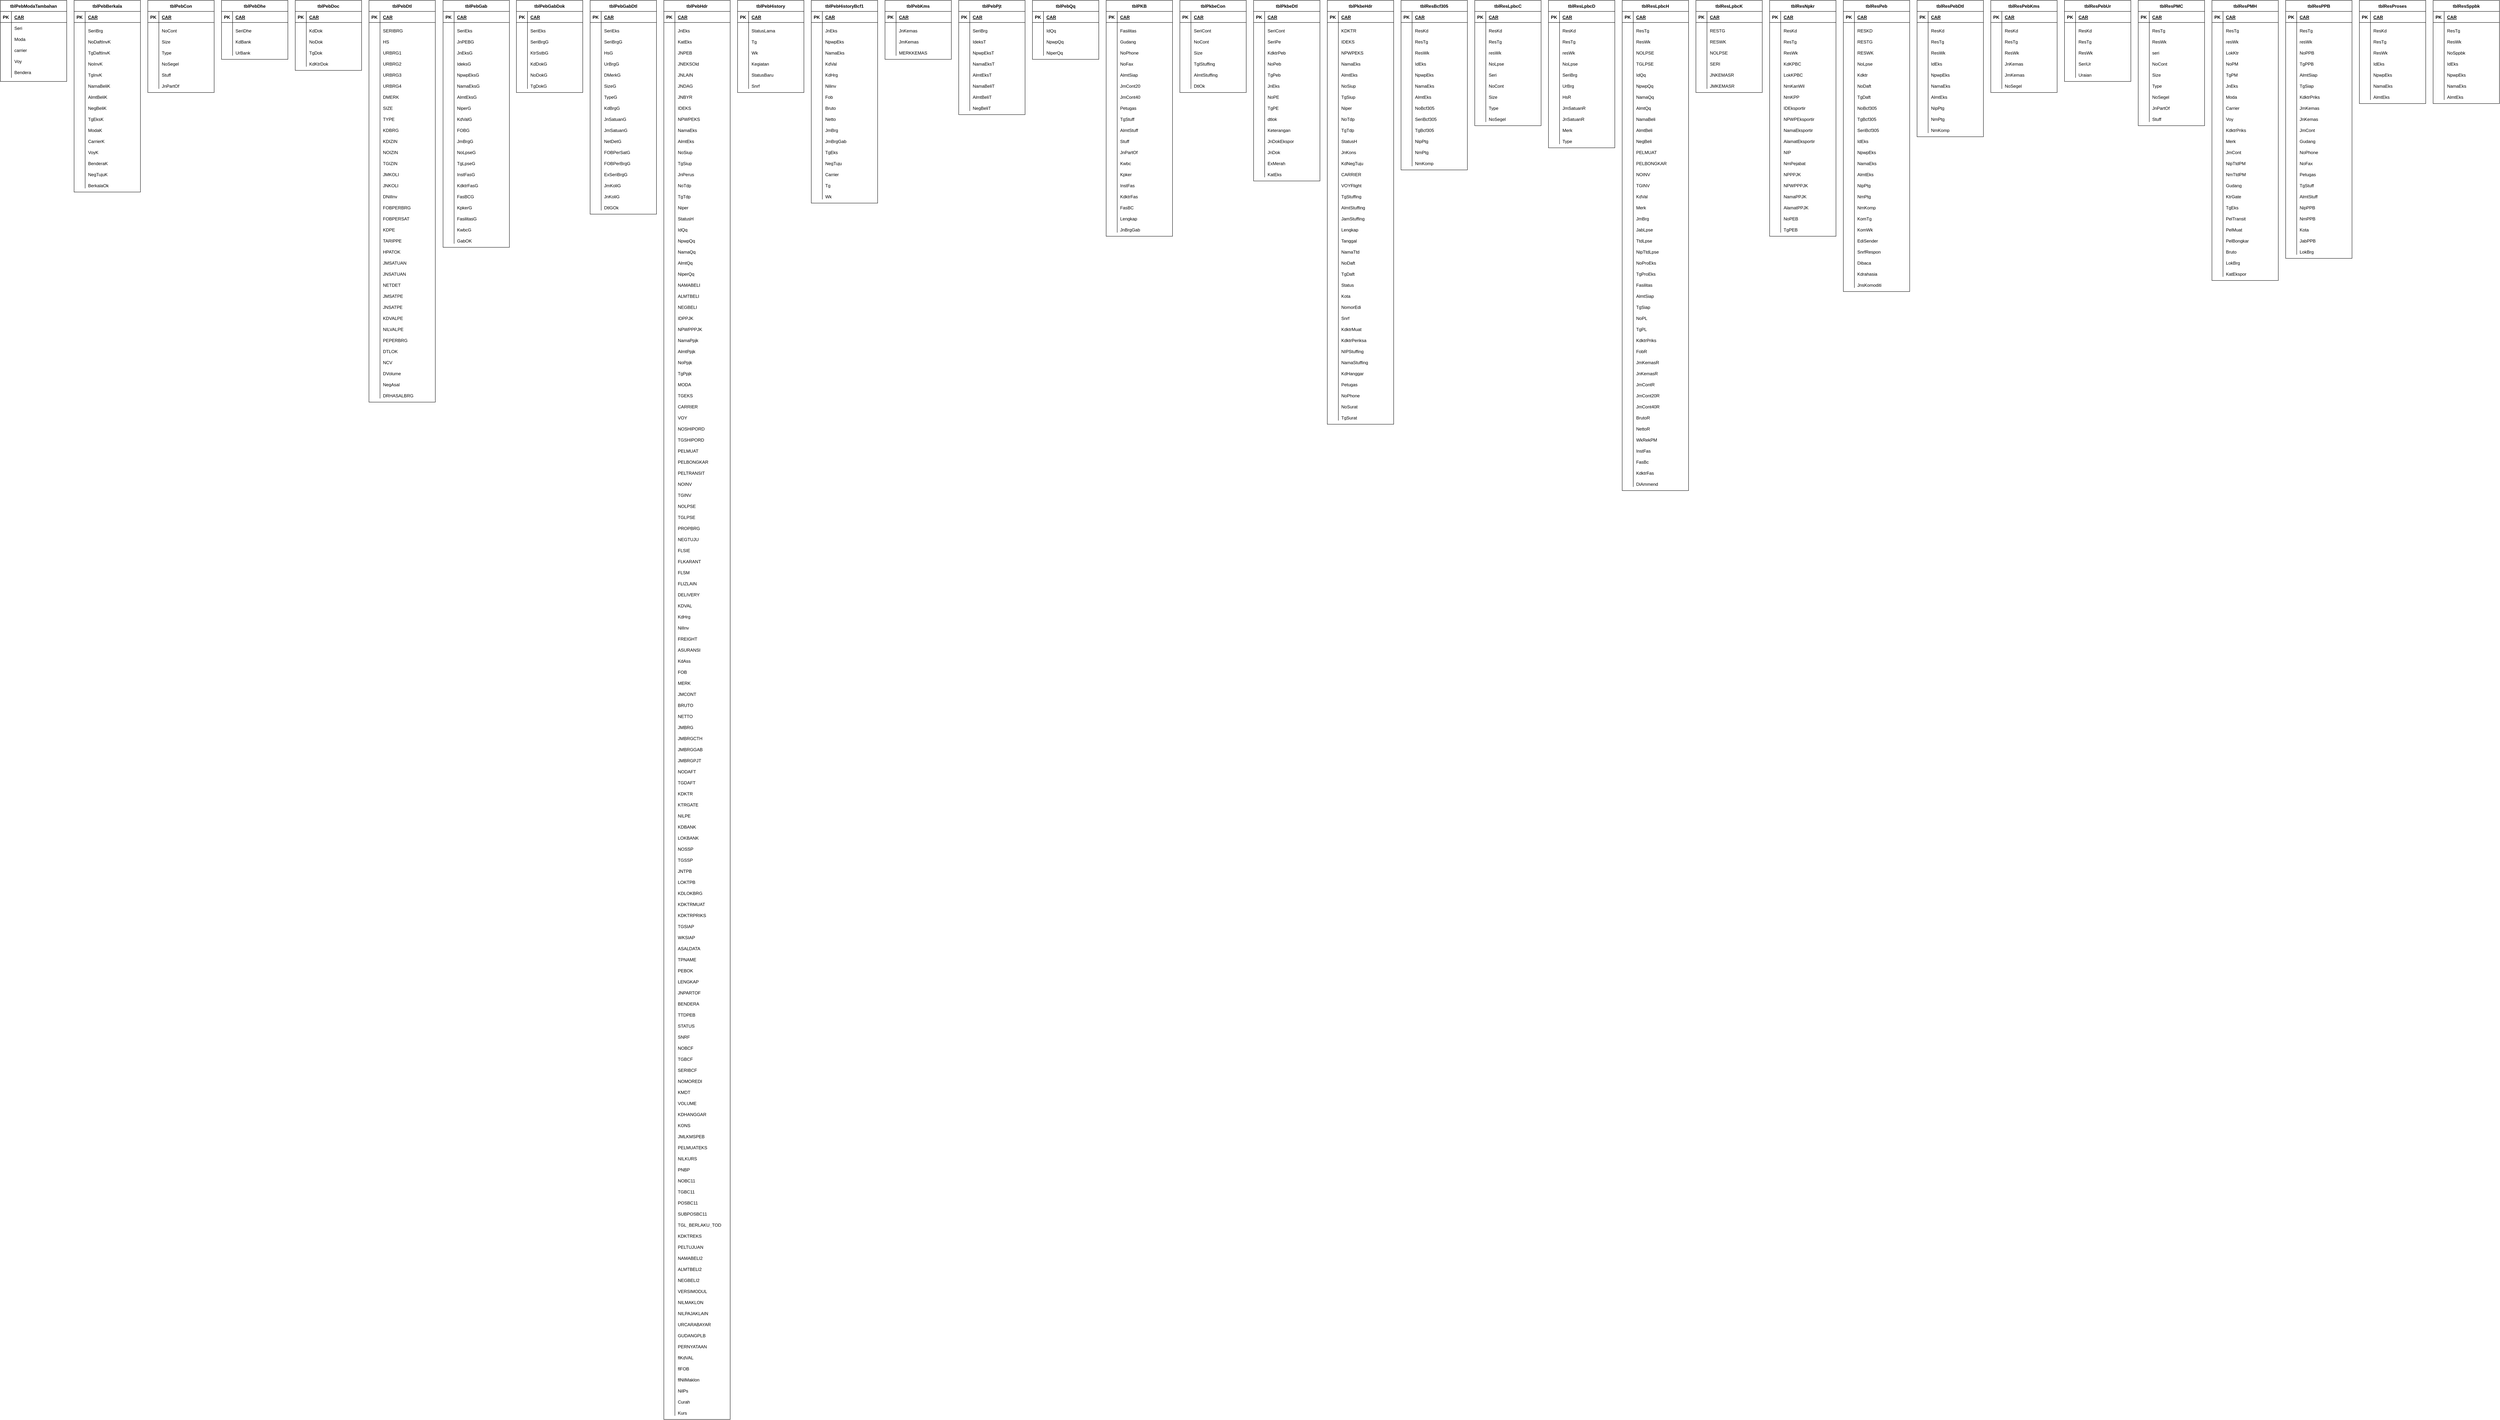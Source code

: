 <mxfile version="15.2.7" type="github">
  <diagram id="baU_Jcyu-7falfqehOVd" name="Page-1">
    <mxGraphModel dx="1108" dy="412" grid="1" gridSize="10" guides="1" tooltips="1" connect="1" arrows="1" fold="1" page="1" pageScale="1" pageWidth="827" pageHeight="1169" math="0" shadow="0">
      <root>
        <mxCell id="0" />
        <mxCell id="1" parent="0" />
        <mxCell id="pGpdINTlfnwhLV8Ruurr-1" value="&#xa;  tblPebModaTambahan&#xa;" style="shape=table;startSize=30;container=1;collapsible=1;childLayout=tableLayout;fixedRows=1;rowLines=0;fontStyle=1;align=center;resizeLast=1;" parent="1" vertex="1">
          <mxGeometry x="40" y="40" width="180" height="220" as="geometry" />
        </mxCell>
        <mxCell id="pGpdINTlfnwhLV8Ruurr-2" value="" style="shape=partialRectangle;collapsible=0;dropTarget=0;pointerEvents=0;fillColor=none;top=0;left=0;bottom=1;right=0;points=[[0,0.5],[1,0.5]];portConstraint=eastwest;" parent="pGpdINTlfnwhLV8Ruurr-1" vertex="1">
          <mxGeometry y="30" width="180" height="30" as="geometry" />
        </mxCell>
        <mxCell id="pGpdINTlfnwhLV8Ruurr-3" value="PK" style="shape=partialRectangle;connectable=0;fillColor=none;top=0;left=0;bottom=0;right=0;fontStyle=1;overflow=hidden;" parent="pGpdINTlfnwhLV8Ruurr-2" vertex="1">
          <mxGeometry width="30" height="30" as="geometry" />
        </mxCell>
        <mxCell id="pGpdINTlfnwhLV8Ruurr-4" value="CAR" style="shape=partialRectangle;connectable=0;fillColor=none;top=0;left=0;bottom=0;right=0;align=left;spacingLeft=6;fontStyle=5;overflow=hidden;" parent="pGpdINTlfnwhLV8Ruurr-2" vertex="1">
          <mxGeometry x="30" width="150" height="30" as="geometry" />
        </mxCell>
        <mxCell id="pGpdINTlfnwhLV8Ruurr-5" value="" style="shape=partialRectangle;collapsible=0;dropTarget=0;pointerEvents=0;fillColor=none;top=0;left=0;bottom=0;right=0;points=[[0,0.5],[1,0.5]];portConstraint=eastwest;" parent="pGpdINTlfnwhLV8Ruurr-1" vertex="1">
          <mxGeometry y="60" width="180" height="30" as="geometry" />
        </mxCell>
        <mxCell id="pGpdINTlfnwhLV8Ruurr-6" value="" style="shape=partialRectangle;connectable=0;fillColor=none;top=0;left=0;bottom=0;right=0;editable=1;overflow=hidden;" parent="pGpdINTlfnwhLV8Ruurr-5" vertex="1">
          <mxGeometry width="30" height="30" as="geometry" />
        </mxCell>
        <mxCell id="pGpdINTlfnwhLV8Ruurr-7" value="Seri" style="shape=partialRectangle;connectable=0;fillColor=none;top=0;left=0;bottom=0;right=0;align=left;spacingLeft=6;overflow=hidden;" parent="pGpdINTlfnwhLV8Ruurr-5" vertex="1">
          <mxGeometry x="30" width="150" height="30" as="geometry" />
        </mxCell>
        <mxCell id="pGpdINTlfnwhLV8Ruurr-8" value="" style="shape=partialRectangle;collapsible=0;dropTarget=0;pointerEvents=0;fillColor=none;top=0;left=0;bottom=0;right=0;points=[[0,0.5],[1,0.5]];portConstraint=eastwest;" parent="pGpdINTlfnwhLV8Ruurr-1" vertex="1">
          <mxGeometry y="90" width="180" height="30" as="geometry" />
        </mxCell>
        <mxCell id="pGpdINTlfnwhLV8Ruurr-9" value="" style="shape=partialRectangle;connectable=0;fillColor=none;top=0;left=0;bottom=0;right=0;editable=1;overflow=hidden;" parent="pGpdINTlfnwhLV8Ruurr-8" vertex="1">
          <mxGeometry width="30" height="30" as="geometry" />
        </mxCell>
        <mxCell id="pGpdINTlfnwhLV8Ruurr-10" value="Moda" style="shape=partialRectangle;connectable=0;fillColor=none;top=0;left=0;bottom=0;right=0;align=left;spacingLeft=6;overflow=hidden;" parent="pGpdINTlfnwhLV8Ruurr-8" vertex="1">
          <mxGeometry x="30" width="150" height="30" as="geometry" />
        </mxCell>
        <mxCell id="pGpdINTlfnwhLV8Ruurr-11" value="" style="shape=partialRectangle;collapsible=0;dropTarget=0;pointerEvents=0;fillColor=none;top=0;left=0;bottom=0;right=0;points=[[0,0.5],[1,0.5]];portConstraint=eastwest;" parent="pGpdINTlfnwhLV8Ruurr-1" vertex="1">
          <mxGeometry y="120" width="180" height="30" as="geometry" />
        </mxCell>
        <mxCell id="pGpdINTlfnwhLV8Ruurr-12" value="" style="shape=partialRectangle;connectable=0;fillColor=none;top=0;left=0;bottom=0;right=0;editable=1;overflow=hidden;" parent="pGpdINTlfnwhLV8Ruurr-11" vertex="1">
          <mxGeometry width="30" height="30" as="geometry" />
        </mxCell>
        <mxCell id="pGpdINTlfnwhLV8Ruurr-13" value="carrier" style="shape=partialRectangle;connectable=0;fillColor=none;top=0;left=0;bottom=0;right=0;align=left;spacingLeft=6;overflow=hidden;" parent="pGpdINTlfnwhLV8Ruurr-11" vertex="1">
          <mxGeometry x="30" width="150" height="30" as="geometry" />
        </mxCell>
        <mxCell id="pGpdINTlfnwhLV8Ruurr-14" value="" style="shape=partialRectangle;collapsible=0;dropTarget=0;pointerEvents=0;fillColor=none;top=0;left=0;bottom=0;right=0;points=[[0,0.5],[1,0.5]];portConstraint=eastwest;" parent="pGpdINTlfnwhLV8Ruurr-1" vertex="1">
          <mxGeometry y="150" width="180" height="30" as="geometry" />
        </mxCell>
        <mxCell id="pGpdINTlfnwhLV8Ruurr-15" value="" style="shape=partialRectangle;connectable=0;fillColor=none;top=0;left=0;bottom=0;right=0;editable=1;overflow=hidden;" parent="pGpdINTlfnwhLV8Ruurr-14" vertex="1">
          <mxGeometry width="30" height="30" as="geometry" />
        </mxCell>
        <mxCell id="pGpdINTlfnwhLV8Ruurr-16" value="Voy" style="shape=partialRectangle;connectable=0;fillColor=none;top=0;left=0;bottom=0;right=0;align=left;spacingLeft=6;overflow=hidden;" parent="pGpdINTlfnwhLV8Ruurr-14" vertex="1">
          <mxGeometry x="30" width="150" height="30" as="geometry" />
        </mxCell>
        <mxCell id="pGpdINTlfnwhLV8Ruurr-17" value="" style="shape=partialRectangle;collapsible=0;dropTarget=0;pointerEvents=0;fillColor=none;top=0;left=0;bottom=0;right=0;points=[[0,0.5],[1,0.5]];portConstraint=eastwest;" parent="pGpdINTlfnwhLV8Ruurr-1" vertex="1">
          <mxGeometry y="180" width="180" height="30" as="geometry" />
        </mxCell>
        <mxCell id="pGpdINTlfnwhLV8Ruurr-18" value="" style="shape=partialRectangle;connectable=0;fillColor=none;top=0;left=0;bottom=0;right=0;editable=1;overflow=hidden;" parent="pGpdINTlfnwhLV8Ruurr-17" vertex="1">
          <mxGeometry width="30" height="30" as="geometry" />
        </mxCell>
        <mxCell id="pGpdINTlfnwhLV8Ruurr-19" value="Bendera" style="shape=partialRectangle;connectable=0;fillColor=none;top=0;left=0;bottom=0;right=0;align=left;spacingLeft=6;overflow=hidden;" parent="pGpdINTlfnwhLV8Ruurr-17" vertex="1">
          <mxGeometry x="30" width="150" height="30" as="geometry" />
        </mxCell>
        <mxCell id="pGpdINTlfnwhLV8Ruurr-23" value="&#xa;  tblPebBerkala&#xa;" style="shape=table;startSize=30;container=1;collapsible=1;childLayout=tableLayout;fixedRows=1;rowLines=0;fontStyle=1;align=center;resizeLast=1;" parent="1" vertex="1">
          <mxGeometry x="240" y="40" width="180" height="520" as="geometry" />
        </mxCell>
        <mxCell id="pGpdINTlfnwhLV8Ruurr-24" value="" style="shape=partialRectangle;collapsible=0;dropTarget=0;pointerEvents=0;fillColor=none;top=0;left=0;bottom=1;right=0;points=[[0,0.5],[1,0.5]];portConstraint=eastwest;" parent="pGpdINTlfnwhLV8Ruurr-23" vertex="1">
          <mxGeometry y="30" width="180" height="30" as="geometry" />
        </mxCell>
        <mxCell id="pGpdINTlfnwhLV8Ruurr-25" value="PK" style="shape=partialRectangle;connectable=0;fillColor=none;top=0;left=0;bottom=0;right=0;fontStyle=1;overflow=hidden;" parent="pGpdINTlfnwhLV8Ruurr-24" vertex="1">
          <mxGeometry width="30" height="30" as="geometry" />
        </mxCell>
        <mxCell id="pGpdINTlfnwhLV8Ruurr-26" value="CAR" style="shape=partialRectangle;connectable=0;fillColor=none;top=0;left=0;bottom=0;right=0;align=left;spacingLeft=6;fontStyle=5;overflow=hidden;" parent="pGpdINTlfnwhLV8Ruurr-24" vertex="1">
          <mxGeometry x="30" width="150" height="30" as="geometry" />
        </mxCell>
        <mxCell id="pGpdINTlfnwhLV8Ruurr-27" value="" style="shape=partialRectangle;collapsible=0;dropTarget=0;pointerEvents=0;fillColor=none;top=0;left=0;bottom=0;right=0;points=[[0,0.5],[1,0.5]];portConstraint=eastwest;" parent="pGpdINTlfnwhLV8Ruurr-23" vertex="1">
          <mxGeometry y="60" width="180" height="30" as="geometry" />
        </mxCell>
        <mxCell id="pGpdINTlfnwhLV8Ruurr-28" value="" style="shape=partialRectangle;connectable=0;fillColor=none;top=0;left=0;bottom=0;right=0;editable=1;overflow=hidden;" parent="pGpdINTlfnwhLV8Ruurr-27" vertex="1">
          <mxGeometry width="30" height="30" as="geometry" />
        </mxCell>
        <mxCell id="pGpdINTlfnwhLV8Ruurr-29" value="&#xa;  SeriBrg&#xa;" style="shape=partialRectangle;connectable=0;fillColor=none;top=0;left=0;bottom=0;right=0;align=left;spacingLeft=6;overflow=hidden;" parent="pGpdINTlfnwhLV8Ruurr-27" vertex="1">
          <mxGeometry x="30" width="150" height="30" as="geometry" />
        </mxCell>
        <mxCell id="pGpdINTlfnwhLV8Ruurr-30" value="" style="shape=partialRectangle;collapsible=0;dropTarget=0;pointerEvents=0;fillColor=none;top=0;left=0;bottom=0;right=0;points=[[0,0.5],[1,0.5]];portConstraint=eastwest;" parent="pGpdINTlfnwhLV8Ruurr-23" vertex="1">
          <mxGeometry y="90" width="180" height="30" as="geometry" />
        </mxCell>
        <mxCell id="pGpdINTlfnwhLV8Ruurr-31" value="" style="shape=partialRectangle;connectable=0;fillColor=none;top=0;left=0;bottom=0;right=0;editable=1;overflow=hidden;" parent="pGpdINTlfnwhLV8Ruurr-30" vertex="1">
          <mxGeometry width="30" height="30" as="geometry" />
        </mxCell>
        <mxCell id="pGpdINTlfnwhLV8Ruurr-32" value="&#xa;  NoDaftInvK&#xa;" style="shape=partialRectangle;connectable=0;fillColor=none;top=0;left=0;bottom=0;right=0;align=left;spacingLeft=6;overflow=hidden;" parent="pGpdINTlfnwhLV8Ruurr-30" vertex="1">
          <mxGeometry x="30" width="150" height="30" as="geometry" />
        </mxCell>
        <mxCell id="pGpdINTlfnwhLV8Ruurr-33" value="" style="shape=partialRectangle;collapsible=0;dropTarget=0;pointerEvents=0;fillColor=none;top=0;left=0;bottom=0;right=0;points=[[0,0.5],[1,0.5]];portConstraint=eastwest;" parent="pGpdINTlfnwhLV8Ruurr-23" vertex="1">
          <mxGeometry y="120" width="180" height="30" as="geometry" />
        </mxCell>
        <mxCell id="pGpdINTlfnwhLV8Ruurr-34" value="" style="shape=partialRectangle;connectable=0;fillColor=none;top=0;left=0;bottom=0;right=0;editable=1;overflow=hidden;" parent="pGpdINTlfnwhLV8Ruurr-33" vertex="1">
          <mxGeometry width="30" height="30" as="geometry" />
        </mxCell>
        <mxCell id="pGpdINTlfnwhLV8Ruurr-35" value="&#xa;  TgDaftInvK&#xa;" style="shape=partialRectangle;connectable=0;fillColor=none;top=0;left=0;bottom=0;right=0;align=left;spacingLeft=6;overflow=hidden;" parent="pGpdINTlfnwhLV8Ruurr-33" vertex="1">
          <mxGeometry x="30" width="150" height="30" as="geometry" />
        </mxCell>
        <mxCell id="pGpdINTlfnwhLV8Ruurr-36" value="" style="shape=partialRectangle;collapsible=0;dropTarget=0;pointerEvents=0;fillColor=none;top=0;left=0;bottom=0;right=0;points=[[0,0.5],[1,0.5]];portConstraint=eastwest;" parent="pGpdINTlfnwhLV8Ruurr-23" vertex="1">
          <mxGeometry y="150" width="180" height="30" as="geometry" />
        </mxCell>
        <mxCell id="pGpdINTlfnwhLV8Ruurr-37" value="" style="shape=partialRectangle;connectable=0;fillColor=none;top=0;left=0;bottom=0;right=0;editable=1;overflow=hidden;" parent="pGpdINTlfnwhLV8Ruurr-36" vertex="1">
          <mxGeometry width="30" height="30" as="geometry" />
        </mxCell>
        <mxCell id="pGpdINTlfnwhLV8Ruurr-38" value="&#xa;  NoInvK&#xa;" style="shape=partialRectangle;connectable=0;fillColor=none;top=0;left=0;bottom=0;right=0;align=left;spacingLeft=6;overflow=hidden;" parent="pGpdINTlfnwhLV8Ruurr-36" vertex="1">
          <mxGeometry x="30" width="150" height="30" as="geometry" />
        </mxCell>
        <mxCell id="pGpdINTlfnwhLV8Ruurr-39" value="" style="shape=partialRectangle;collapsible=0;dropTarget=0;pointerEvents=0;fillColor=none;top=0;left=0;bottom=0;right=0;points=[[0,0.5],[1,0.5]];portConstraint=eastwest;" parent="pGpdINTlfnwhLV8Ruurr-23" vertex="1">
          <mxGeometry y="180" width="180" height="30" as="geometry" />
        </mxCell>
        <mxCell id="pGpdINTlfnwhLV8Ruurr-40" value="" style="shape=partialRectangle;connectable=0;fillColor=none;top=0;left=0;bottom=0;right=0;editable=1;overflow=hidden;" parent="pGpdINTlfnwhLV8Ruurr-39" vertex="1">
          <mxGeometry width="30" height="30" as="geometry" />
        </mxCell>
        <mxCell id="pGpdINTlfnwhLV8Ruurr-41" value="&#xa;  TgInvK&#xa;" style="shape=partialRectangle;connectable=0;fillColor=none;top=0;left=0;bottom=0;right=0;align=left;spacingLeft=6;overflow=hidden;" parent="pGpdINTlfnwhLV8Ruurr-39" vertex="1">
          <mxGeometry x="30" width="150" height="30" as="geometry" />
        </mxCell>
        <mxCell id="pGpdINTlfnwhLV8Ruurr-42" value="" style="shape=partialRectangle;collapsible=0;dropTarget=0;pointerEvents=0;fillColor=none;top=0;left=0;bottom=0;right=0;points=[[0,0.5],[1,0.5]];portConstraint=eastwest;" parent="pGpdINTlfnwhLV8Ruurr-23" vertex="1">
          <mxGeometry y="210" width="180" height="30" as="geometry" />
        </mxCell>
        <mxCell id="pGpdINTlfnwhLV8Ruurr-43" value="" style="shape=partialRectangle;connectable=0;fillColor=none;top=0;left=0;bottom=0;right=0;editable=1;overflow=hidden;" parent="pGpdINTlfnwhLV8Ruurr-42" vertex="1">
          <mxGeometry width="30" height="30" as="geometry" />
        </mxCell>
        <mxCell id="pGpdINTlfnwhLV8Ruurr-44" value="&#xa;  NamaBeliK&#xa;" style="shape=partialRectangle;connectable=0;fillColor=none;top=0;left=0;bottom=0;right=0;align=left;spacingLeft=6;overflow=hidden;" parent="pGpdINTlfnwhLV8Ruurr-42" vertex="1">
          <mxGeometry x="30" width="150" height="30" as="geometry" />
        </mxCell>
        <mxCell id="pGpdINTlfnwhLV8Ruurr-45" value="" style="shape=partialRectangle;collapsible=0;dropTarget=0;pointerEvents=0;fillColor=none;top=0;left=0;bottom=0;right=0;points=[[0,0.5],[1,0.5]];portConstraint=eastwest;" parent="pGpdINTlfnwhLV8Ruurr-23" vertex="1">
          <mxGeometry y="240" width="180" height="30" as="geometry" />
        </mxCell>
        <mxCell id="pGpdINTlfnwhLV8Ruurr-46" value="" style="shape=partialRectangle;connectable=0;fillColor=none;top=0;left=0;bottom=0;right=0;editable=1;overflow=hidden;" parent="pGpdINTlfnwhLV8Ruurr-45" vertex="1">
          <mxGeometry width="30" height="30" as="geometry" />
        </mxCell>
        <mxCell id="pGpdINTlfnwhLV8Ruurr-47" value="&#xa;  AlmtBeliK&#xa;" style="shape=partialRectangle;connectable=0;fillColor=none;top=0;left=0;bottom=0;right=0;align=left;spacingLeft=6;overflow=hidden;" parent="pGpdINTlfnwhLV8Ruurr-45" vertex="1">
          <mxGeometry x="30" width="150" height="30" as="geometry" />
        </mxCell>
        <mxCell id="pGpdINTlfnwhLV8Ruurr-48" value="" style="shape=partialRectangle;collapsible=0;dropTarget=0;pointerEvents=0;fillColor=none;top=0;left=0;bottom=0;right=0;points=[[0,0.5],[1,0.5]];portConstraint=eastwest;" parent="pGpdINTlfnwhLV8Ruurr-23" vertex="1">
          <mxGeometry y="270" width="180" height="30" as="geometry" />
        </mxCell>
        <mxCell id="pGpdINTlfnwhLV8Ruurr-49" value="" style="shape=partialRectangle;connectable=0;fillColor=none;top=0;left=0;bottom=0;right=0;editable=1;overflow=hidden;" parent="pGpdINTlfnwhLV8Ruurr-48" vertex="1">
          <mxGeometry width="30" height="30" as="geometry" />
        </mxCell>
        <mxCell id="pGpdINTlfnwhLV8Ruurr-50" value="&#xa;  NegBeliK&#xa;" style="shape=partialRectangle;connectable=0;fillColor=none;top=0;left=0;bottom=0;right=0;align=left;spacingLeft=6;overflow=hidden;" parent="pGpdINTlfnwhLV8Ruurr-48" vertex="1">
          <mxGeometry x="30" width="150" height="30" as="geometry" />
        </mxCell>
        <mxCell id="pGpdINTlfnwhLV8Ruurr-51" value="" style="shape=partialRectangle;collapsible=0;dropTarget=0;pointerEvents=0;fillColor=none;top=0;left=0;bottom=0;right=0;points=[[0,0.5],[1,0.5]];portConstraint=eastwest;" parent="pGpdINTlfnwhLV8Ruurr-23" vertex="1">
          <mxGeometry y="300" width="180" height="30" as="geometry" />
        </mxCell>
        <mxCell id="pGpdINTlfnwhLV8Ruurr-52" value="" style="shape=partialRectangle;connectable=0;fillColor=none;top=0;left=0;bottom=0;right=0;editable=1;overflow=hidden;" parent="pGpdINTlfnwhLV8Ruurr-51" vertex="1">
          <mxGeometry width="30" height="30" as="geometry" />
        </mxCell>
        <mxCell id="pGpdINTlfnwhLV8Ruurr-53" value="&#xa;  TgEksK&#xa;" style="shape=partialRectangle;connectable=0;fillColor=none;top=0;left=0;bottom=0;right=0;align=left;spacingLeft=6;overflow=hidden;" parent="pGpdINTlfnwhLV8Ruurr-51" vertex="1">
          <mxGeometry x="30" width="150" height="30" as="geometry" />
        </mxCell>
        <mxCell id="pGpdINTlfnwhLV8Ruurr-54" value="" style="shape=partialRectangle;collapsible=0;dropTarget=0;pointerEvents=0;fillColor=none;top=0;left=0;bottom=0;right=0;points=[[0,0.5],[1,0.5]];portConstraint=eastwest;" parent="pGpdINTlfnwhLV8Ruurr-23" vertex="1">
          <mxGeometry y="330" width="180" height="30" as="geometry" />
        </mxCell>
        <mxCell id="pGpdINTlfnwhLV8Ruurr-55" value="" style="shape=partialRectangle;connectable=0;fillColor=none;top=0;left=0;bottom=0;right=0;editable=1;overflow=hidden;" parent="pGpdINTlfnwhLV8Ruurr-54" vertex="1">
          <mxGeometry width="30" height="30" as="geometry" />
        </mxCell>
        <mxCell id="pGpdINTlfnwhLV8Ruurr-56" value="&#xa;  ModaK&#xa;" style="shape=partialRectangle;connectable=0;fillColor=none;top=0;left=0;bottom=0;right=0;align=left;spacingLeft=6;overflow=hidden;" parent="pGpdINTlfnwhLV8Ruurr-54" vertex="1">
          <mxGeometry x="30" width="150" height="30" as="geometry" />
        </mxCell>
        <mxCell id="pGpdINTlfnwhLV8Ruurr-57" value="" style="shape=partialRectangle;collapsible=0;dropTarget=0;pointerEvents=0;fillColor=none;top=0;left=0;bottom=0;right=0;points=[[0,0.5],[1,0.5]];portConstraint=eastwest;" parent="pGpdINTlfnwhLV8Ruurr-23" vertex="1">
          <mxGeometry y="360" width="180" height="30" as="geometry" />
        </mxCell>
        <mxCell id="pGpdINTlfnwhLV8Ruurr-58" value="" style="shape=partialRectangle;connectable=0;fillColor=none;top=0;left=0;bottom=0;right=0;editable=1;overflow=hidden;" parent="pGpdINTlfnwhLV8Ruurr-57" vertex="1">
          <mxGeometry width="30" height="30" as="geometry" />
        </mxCell>
        <mxCell id="pGpdINTlfnwhLV8Ruurr-59" value="&#xa;  CarrierK&#xa;" style="shape=partialRectangle;connectable=0;fillColor=none;top=0;left=0;bottom=0;right=0;align=left;spacingLeft=6;overflow=hidden;" parent="pGpdINTlfnwhLV8Ruurr-57" vertex="1">
          <mxGeometry x="30" width="150" height="30" as="geometry" />
        </mxCell>
        <mxCell id="pGpdINTlfnwhLV8Ruurr-60" value="" style="shape=partialRectangle;collapsible=0;dropTarget=0;pointerEvents=0;fillColor=none;top=0;left=0;bottom=0;right=0;points=[[0,0.5],[1,0.5]];portConstraint=eastwest;" parent="pGpdINTlfnwhLV8Ruurr-23" vertex="1">
          <mxGeometry y="390" width="180" height="30" as="geometry" />
        </mxCell>
        <mxCell id="pGpdINTlfnwhLV8Ruurr-61" value="" style="shape=partialRectangle;connectable=0;fillColor=none;top=0;left=0;bottom=0;right=0;editable=1;overflow=hidden;" parent="pGpdINTlfnwhLV8Ruurr-60" vertex="1">
          <mxGeometry width="30" height="30" as="geometry" />
        </mxCell>
        <mxCell id="pGpdINTlfnwhLV8Ruurr-62" value="&#xa;  VoyK&#xa;" style="shape=partialRectangle;connectable=0;fillColor=none;top=0;left=0;bottom=0;right=0;align=left;spacingLeft=6;overflow=hidden;" parent="pGpdINTlfnwhLV8Ruurr-60" vertex="1">
          <mxGeometry x="30" width="150" height="30" as="geometry" />
        </mxCell>
        <mxCell id="pGpdINTlfnwhLV8Ruurr-63" value="" style="shape=partialRectangle;collapsible=0;dropTarget=0;pointerEvents=0;fillColor=none;top=0;left=0;bottom=0;right=0;points=[[0,0.5],[1,0.5]];portConstraint=eastwest;" parent="pGpdINTlfnwhLV8Ruurr-23" vertex="1">
          <mxGeometry y="420" width="180" height="30" as="geometry" />
        </mxCell>
        <mxCell id="pGpdINTlfnwhLV8Ruurr-64" value="" style="shape=partialRectangle;connectable=0;fillColor=none;top=0;left=0;bottom=0;right=0;editable=1;overflow=hidden;" parent="pGpdINTlfnwhLV8Ruurr-63" vertex="1">
          <mxGeometry width="30" height="30" as="geometry" />
        </mxCell>
        <mxCell id="pGpdINTlfnwhLV8Ruurr-65" value="&#xa;  BenderaK&#xa;" style="shape=partialRectangle;connectable=0;fillColor=none;top=0;left=0;bottom=0;right=0;align=left;spacingLeft=6;overflow=hidden;" parent="pGpdINTlfnwhLV8Ruurr-63" vertex="1">
          <mxGeometry x="30" width="150" height="30" as="geometry" />
        </mxCell>
        <mxCell id="pGpdINTlfnwhLV8Ruurr-66" value="" style="shape=partialRectangle;collapsible=0;dropTarget=0;pointerEvents=0;fillColor=none;top=0;left=0;bottom=0;right=0;points=[[0,0.5],[1,0.5]];portConstraint=eastwest;" parent="pGpdINTlfnwhLV8Ruurr-23" vertex="1">
          <mxGeometry y="450" width="180" height="30" as="geometry" />
        </mxCell>
        <mxCell id="pGpdINTlfnwhLV8Ruurr-67" value="" style="shape=partialRectangle;connectable=0;fillColor=none;top=0;left=0;bottom=0;right=0;editable=1;overflow=hidden;" parent="pGpdINTlfnwhLV8Ruurr-66" vertex="1">
          <mxGeometry width="30" height="30" as="geometry" />
        </mxCell>
        <mxCell id="pGpdINTlfnwhLV8Ruurr-68" value="&#xa;  NegTujuK&#xa;" style="shape=partialRectangle;connectable=0;fillColor=none;top=0;left=0;bottom=0;right=0;align=left;spacingLeft=6;overflow=hidden;" parent="pGpdINTlfnwhLV8Ruurr-66" vertex="1">
          <mxGeometry x="30" width="150" height="30" as="geometry" />
        </mxCell>
        <mxCell id="pGpdINTlfnwhLV8Ruurr-69" value="" style="shape=partialRectangle;collapsible=0;dropTarget=0;pointerEvents=0;fillColor=none;top=0;left=0;bottom=0;right=0;points=[[0,0.5],[1,0.5]];portConstraint=eastwest;" parent="pGpdINTlfnwhLV8Ruurr-23" vertex="1">
          <mxGeometry y="480" width="180" height="30" as="geometry" />
        </mxCell>
        <mxCell id="pGpdINTlfnwhLV8Ruurr-70" value="" style="shape=partialRectangle;connectable=0;fillColor=none;top=0;left=0;bottom=0;right=0;editable=1;overflow=hidden;" parent="pGpdINTlfnwhLV8Ruurr-69" vertex="1">
          <mxGeometry width="30" height="30" as="geometry" />
        </mxCell>
        <mxCell id="pGpdINTlfnwhLV8Ruurr-71" value="&#xa;  BerkalaOk&#xa;" style="shape=partialRectangle;connectable=0;fillColor=none;top=0;left=0;bottom=0;right=0;align=left;spacingLeft=6;overflow=hidden;" parent="pGpdINTlfnwhLV8Ruurr-69" vertex="1">
          <mxGeometry x="30" width="150" height="30" as="geometry" />
        </mxCell>
        <mxCell id="pGpdINTlfnwhLV8Ruurr-72" value="&#xa;  tblPebCon&#xa;" style="shape=table;startSize=30;container=1;collapsible=1;childLayout=tableLayout;fixedRows=1;rowLines=0;fontStyle=1;align=center;resizeLast=1;" parent="1" vertex="1">
          <mxGeometry x="440" y="40" width="180" height="250" as="geometry" />
        </mxCell>
        <mxCell id="pGpdINTlfnwhLV8Ruurr-73" value="" style="shape=partialRectangle;collapsible=0;dropTarget=0;pointerEvents=0;fillColor=none;top=0;left=0;bottom=1;right=0;points=[[0,0.5],[1,0.5]];portConstraint=eastwest;" parent="pGpdINTlfnwhLV8Ruurr-72" vertex="1">
          <mxGeometry y="30" width="180" height="30" as="geometry" />
        </mxCell>
        <mxCell id="pGpdINTlfnwhLV8Ruurr-74" value="PK" style="shape=partialRectangle;connectable=0;fillColor=none;top=0;left=0;bottom=0;right=0;fontStyle=1;overflow=hidden;" parent="pGpdINTlfnwhLV8Ruurr-73" vertex="1">
          <mxGeometry width="30" height="30" as="geometry" />
        </mxCell>
        <mxCell id="pGpdINTlfnwhLV8Ruurr-75" value="CAR" style="shape=partialRectangle;connectable=0;fillColor=none;top=0;left=0;bottom=0;right=0;align=left;spacingLeft=6;fontStyle=5;overflow=hidden;" parent="pGpdINTlfnwhLV8Ruurr-73" vertex="1">
          <mxGeometry x="30" width="150" height="30" as="geometry" />
        </mxCell>
        <mxCell id="pGpdINTlfnwhLV8Ruurr-76" value="" style="shape=partialRectangle;collapsible=0;dropTarget=0;pointerEvents=0;fillColor=none;top=0;left=0;bottom=0;right=0;points=[[0,0.5],[1,0.5]];portConstraint=eastwest;" parent="pGpdINTlfnwhLV8Ruurr-72" vertex="1">
          <mxGeometry y="60" width="180" height="30" as="geometry" />
        </mxCell>
        <mxCell id="pGpdINTlfnwhLV8Ruurr-77" value="" style="shape=partialRectangle;connectable=0;fillColor=none;top=0;left=0;bottom=0;right=0;editable=1;overflow=hidden;" parent="pGpdINTlfnwhLV8Ruurr-76" vertex="1">
          <mxGeometry width="30" height="30" as="geometry" />
        </mxCell>
        <mxCell id="pGpdINTlfnwhLV8Ruurr-78" value="&#xa;  NoCont&#xa;" style="shape=partialRectangle;connectable=0;fillColor=none;top=0;left=0;bottom=0;right=0;align=left;spacingLeft=6;overflow=hidden;" parent="pGpdINTlfnwhLV8Ruurr-76" vertex="1">
          <mxGeometry x="30" width="150" height="30" as="geometry" />
        </mxCell>
        <mxCell id="pGpdINTlfnwhLV8Ruurr-79" value="" style="shape=partialRectangle;collapsible=0;dropTarget=0;pointerEvents=0;fillColor=none;top=0;left=0;bottom=0;right=0;points=[[0,0.5],[1,0.5]];portConstraint=eastwest;" parent="pGpdINTlfnwhLV8Ruurr-72" vertex="1">
          <mxGeometry y="90" width="180" height="30" as="geometry" />
        </mxCell>
        <mxCell id="pGpdINTlfnwhLV8Ruurr-80" value="" style="shape=partialRectangle;connectable=0;fillColor=none;top=0;left=0;bottom=0;right=0;editable=1;overflow=hidden;" parent="pGpdINTlfnwhLV8Ruurr-79" vertex="1">
          <mxGeometry width="30" height="30" as="geometry" />
        </mxCell>
        <mxCell id="pGpdINTlfnwhLV8Ruurr-81" value="&#xa;  Size&#xa;" style="shape=partialRectangle;connectable=0;fillColor=none;top=0;left=0;bottom=0;right=0;align=left;spacingLeft=6;overflow=hidden;" parent="pGpdINTlfnwhLV8Ruurr-79" vertex="1">
          <mxGeometry x="30" width="150" height="30" as="geometry" />
        </mxCell>
        <mxCell id="pGpdINTlfnwhLV8Ruurr-82" value="" style="shape=partialRectangle;collapsible=0;dropTarget=0;pointerEvents=0;fillColor=none;top=0;left=0;bottom=0;right=0;points=[[0,0.5],[1,0.5]];portConstraint=eastwest;" parent="pGpdINTlfnwhLV8Ruurr-72" vertex="1">
          <mxGeometry y="120" width="180" height="30" as="geometry" />
        </mxCell>
        <mxCell id="pGpdINTlfnwhLV8Ruurr-83" value="" style="shape=partialRectangle;connectable=0;fillColor=none;top=0;left=0;bottom=0;right=0;editable=1;overflow=hidden;" parent="pGpdINTlfnwhLV8Ruurr-82" vertex="1">
          <mxGeometry width="30" height="30" as="geometry" />
        </mxCell>
        <mxCell id="pGpdINTlfnwhLV8Ruurr-84" value="&#xa;  Type&#xa;" style="shape=partialRectangle;connectable=0;fillColor=none;top=0;left=0;bottom=0;right=0;align=left;spacingLeft=6;overflow=hidden;" parent="pGpdINTlfnwhLV8Ruurr-82" vertex="1">
          <mxGeometry x="30" width="150" height="30" as="geometry" />
        </mxCell>
        <mxCell id="pGpdINTlfnwhLV8Ruurr-85" value="" style="shape=partialRectangle;collapsible=0;dropTarget=0;pointerEvents=0;fillColor=none;top=0;left=0;bottom=0;right=0;points=[[0,0.5],[1,0.5]];portConstraint=eastwest;" parent="pGpdINTlfnwhLV8Ruurr-72" vertex="1">
          <mxGeometry y="150" width="180" height="30" as="geometry" />
        </mxCell>
        <mxCell id="pGpdINTlfnwhLV8Ruurr-86" value="" style="shape=partialRectangle;connectable=0;fillColor=none;top=0;left=0;bottom=0;right=0;editable=1;overflow=hidden;" parent="pGpdINTlfnwhLV8Ruurr-85" vertex="1">
          <mxGeometry width="30" height="30" as="geometry" />
        </mxCell>
        <mxCell id="pGpdINTlfnwhLV8Ruurr-87" value="&#xa;  NoSegel&#xa;" style="shape=partialRectangle;connectable=0;fillColor=none;top=0;left=0;bottom=0;right=0;align=left;spacingLeft=6;overflow=hidden;" parent="pGpdINTlfnwhLV8Ruurr-85" vertex="1">
          <mxGeometry x="30" width="150" height="30" as="geometry" />
        </mxCell>
        <mxCell id="pGpdINTlfnwhLV8Ruurr-88" value="" style="shape=partialRectangle;collapsible=0;dropTarget=0;pointerEvents=0;fillColor=none;top=0;left=0;bottom=0;right=0;points=[[0,0.5],[1,0.5]];portConstraint=eastwest;" parent="pGpdINTlfnwhLV8Ruurr-72" vertex="1">
          <mxGeometry y="180" width="180" height="30" as="geometry" />
        </mxCell>
        <mxCell id="pGpdINTlfnwhLV8Ruurr-89" value="" style="shape=partialRectangle;connectable=0;fillColor=none;top=0;left=0;bottom=0;right=0;editable=1;overflow=hidden;" parent="pGpdINTlfnwhLV8Ruurr-88" vertex="1">
          <mxGeometry width="30" height="30" as="geometry" />
        </mxCell>
        <mxCell id="pGpdINTlfnwhLV8Ruurr-90" value="&#xa;  Stuff&#xa;" style="shape=partialRectangle;connectable=0;fillColor=none;top=0;left=0;bottom=0;right=0;align=left;spacingLeft=6;overflow=hidden;" parent="pGpdINTlfnwhLV8Ruurr-88" vertex="1">
          <mxGeometry x="30" width="150" height="30" as="geometry" />
        </mxCell>
        <mxCell id="pGpdINTlfnwhLV8Ruurr-91" value="" style="shape=partialRectangle;collapsible=0;dropTarget=0;pointerEvents=0;fillColor=none;top=0;left=0;bottom=0;right=0;points=[[0,0.5],[1,0.5]];portConstraint=eastwest;" parent="pGpdINTlfnwhLV8Ruurr-72" vertex="1">
          <mxGeometry y="210" width="180" height="30" as="geometry" />
        </mxCell>
        <mxCell id="pGpdINTlfnwhLV8Ruurr-92" value="" style="shape=partialRectangle;connectable=0;fillColor=none;top=0;left=0;bottom=0;right=0;editable=1;overflow=hidden;" parent="pGpdINTlfnwhLV8Ruurr-91" vertex="1">
          <mxGeometry width="30" height="30" as="geometry" />
        </mxCell>
        <mxCell id="pGpdINTlfnwhLV8Ruurr-93" value="&#xa;  JnPartOf&#xa;" style="shape=partialRectangle;connectable=0;fillColor=none;top=0;left=0;bottom=0;right=0;align=left;spacingLeft=6;overflow=hidden;" parent="pGpdINTlfnwhLV8Ruurr-91" vertex="1">
          <mxGeometry x="30" width="150" height="30" as="geometry" />
        </mxCell>
        <mxCell id="pGpdINTlfnwhLV8Ruurr-94" value="&#xa;  tblPebDhe&#xa;" style="shape=table;startSize=30;container=1;collapsible=1;childLayout=tableLayout;fixedRows=1;rowLines=0;fontStyle=1;align=center;resizeLast=1;" parent="1" vertex="1">
          <mxGeometry x="640" y="40" width="180" height="160" as="geometry" />
        </mxCell>
        <mxCell id="pGpdINTlfnwhLV8Ruurr-95" value="" style="shape=partialRectangle;collapsible=0;dropTarget=0;pointerEvents=0;fillColor=none;top=0;left=0;bottom=1;right=0;points=[[0,0.5],[1,0.5]];portConstraint=eastwest;" parent="pGpdINTlfnwhLV8Ruurr-94" vertex="1">
          <mxGeometry y="30" width="180" height="30" as="geometry" />
        </mxCell>
        <mxCell id="pGpdINTlfnwhLV8Ruurr-96" value="PK" style="shape=partialRectangle;connectable=0;fillColor=none;top=0;left=0;bottom=0;right=0;fontStyle=1;overflow=hidden;" parent="pGpdINTlfnwhLV8Ruurr-95" vertex="1">
          <mxGeometry width="30" height="30" as="geometry" />
        </mxCell>
        <mxCell id="pGpdINTlfnwhLV8Ruurr-97" value="CAR" style="shape=partialRectangle;connectable=0;fillColor=none;top=0;left=0;bottom=0;right=0;align=left;spacingLeft=6;fontStyle=5;overflow=hidden;" parent="pGpdINTlfnwhLV8Ruurr-95" vertex="1">
          <mxGeometry x="30" width="150" height="30" as="geometry" />
        </mxCell>
        <mxCell id="pGpdINTlfnwhLV8Ruurr-98" value="" style="shape=partialRectangle;collapsible=0;dropTarget=0;pointerEvents=0;fillColor=none;top=0;left=0;bottom=0;right=0;points=[[0,0.5],[1,0.5]];portConstraint=eastwest;" parent="pGpdINTlfnwhLV8Ruurr-94" vertex="1">
          <mxGeometry y="60" width="180" height="30" as="geometry" />
        </mxCell>
        <mxCell id="pGpdINTlfnwhLV8Ruurr-99" value="" style="shape=partialRectangle;connectable=0;fillColor=none;top=0;left=0;bottom=0;right=0;editable=1;overflow=hidden;" parent="pGpdINTlfnwhLV8Ruurr-98" vertex="1">
          <mxGeometry width="30" height="30" as="geometry" />
        </mxCell>
        <mxCell id="pGpdINTlfnwhLV8Ruurr-100" value="&#xa;  SeriDhe&#xa;" style="shape=partialRectangle;connectable=0;fillColor=none;top=0;left=0;bottom=0;right=0;align=left;spacingLeft=6;overflow=hidden;" parent="pGpdINTlfnwhLV8Ruurr-98" vertex="1">
          <mxGeometry x="30" width="150" height="30" as="geometry" />
        </mxCell>
        <mxCell id="pGpdINTlfnwhLV8Ruurr-101" value="" style="shape=partialRectangle;collapsible=0;dropTarget=0;pointerEvents=0;fillColor=none;top=0;left=0;bottom=0;right=0;points=[[0,0.5],[1,0.5]];portConstraint=eastwest;" parent="pGpdINTlfnwhLV8Ruurr-94" vertex="1">
          <mxGeometry y="90" width="180" height="30" as="geometry" />
        </mxCell>
        <mxCell id="pGpdINTlfnwhLV8Ruurr-102" value="" style="shape=partialRectangle;connectable=0;fillColor=none;top=0;left=0;bottom=0;right=0;editable=1;overflow=hidden;" parent="pGpdINTlfnwhLV8Ruurr-101" vertex="1">
          <mxGeometry width="30" height="30" as="geometry" />
        </mxCell>
        <mxCell id="pGpdINTlfnwhLV8Ruurr-103" value="&#xa;  KdBank&#xa;" style="shape=partialRectangle;connectable=0;fillColor=none;top=0;left=0;bottom=0;right=0;align=left;spacingLeft=6;overflow=hidden;" parent="pGpdINTlfnwhLV8Ruurr-101" vertex="1">
          <mxGeometry x="30" width="150" height="30" as="geometry" />
        </mxCell>
        <mxCell id="pGpdINTlfnwhLV8Ruurr-104" value="" style="shape=partialRectangle;collapsible=0;dropTarget=0;pointerEvents=0;fillColor=none;top=0;left=0;bottom=0;right=0;points=[[0,0.5],[1,0.5]];portConstraint=eastwest;" parent="pGpdINTlfnwhLV8Ruurr-94" vertex="1">
          <mxGeometry y="120" width="180" height="30" as="geometry" />
        </mxCell>
        <mxCell id="pGpdINTlfnwhLV8Ruurr-105" value="" style="shape=partialRectangle;connectable=0;fillColor=none;top=0;left=0;bottom=0;right=0;editable=1;overflow=hidden;" parent="pGpdINTlfnwhLV8Ruurr-104" vertex="1">
          <mxGeometry width="30" height="30" as="geometry" />
        </mxCell>
        <mxCell id="pGpdINTlfnwhLV8Ruurr-106" value="&#xa;  UrBank&#xa;" style="shape=partialRectangle;connectable=0;fillColor=none;top=0;left=0;bottom=0;right=0;align=left;spacingLeft=6;overflow=hidden;" parent="pGpdINTlfnwhLV8Ruurr-104" vertex="1">
          <mxGeometry x="30" width="150" height="30" as="geometry" />
        </mxCell>
        <mxCell id="pGpdINTlfnwhLV8Ruurr-114" value="&#xa;  tblPebDoc&#xa;" style="shape=table;startSize=30;container=1;collapsible=1;childLayout=tableLayout;fixedRows=1;rowLines=0;fontStyle=1;align=center;resizeLast=1;" parent="1" vertex="1">
          <mxGeometry x="840" y="40" width="180" height="190" as="geometry" />
        </mxCell>
        <mxCell id="pGpdINTlfnwhLV8Ruurr-115" value="" style="shape=partialRectangle;collapsible=0;dropTarget=0;pointerEvents=0;fillColor=none;top=0;left=0;bottom=1;right=0;points=[[0,0.5],[1,0.5]];portConstraint=eastwest;" parent="pGpdINTlfnwhLV8Ruurr-114" vertex="1">
          <mxGeometry y="30" width="180" height="30" as="geometry" />
        </mxCell>
        <mxCell id="pGpdINTlfnwhLV8Ruurr-116" value="PK" style="shape=partialRectangle;connectable=0;fillColor=none;top=0;left=0;bottom=0;right=0;fontStyle=1;overflow=hidden;" parent="pGpdINTlfnwhLV8Ruurr-115" vertex="1">
          <mxGeometry width="30" height="30" as="geometry" />
        </mxCell>
        <mxCell id="pGpdINTlfnwhLV8Ruurr-117" value="CAR" style="shape=partialRectangle;connectable=0;fillColor=none;top=0;left=0;bottom=0;right=0;align=left;spacingLeft=6;fontStyle=5;overflow=hidden;" parent="pGpdINTlfnwhLV8Ruurr-115" vertex="1">
          <mxGeometry x="30" width="150" height="30" as="geometry" />
        </mxCell>
        <mxCell id="pGpdINTlfnwhLV8Ruurr-118" value="" style="shape=partialRectangle;collapsible=0;dropTarget=0;pointerEvents=0;fillColor=none;top=0;left=0;bottom=0;right=0;points=[[0,0.5],[1,0.5]];portConstraint=eastwest;" parent="pGpdINTlfnwhLV8Ruurr-114" vertex="1">
          <mxGeometry y="60" width="180" height="30" as="geometry" />
        </mxCell>
        <mxCell id="pGpdINTlfnwhLV8Ruurr-119" value="" style="shape=partialRectangle;connectable=0;fillColor=none;top=0;left=0;bottom=0;right=0;editable=1;overflow=hidden;" parent="pGpdINTlfnwhLV8Ruurr-118" vertex="1">
          <mxGeometry width="30" height="30" as="geometry" />
        </mxCell>
        <mxCell id="pGpdINTlfnwhLV8Ruurr-120" value="&#xa;  KdDok&#xa;" style="shape=partialRectangle;connectable=0;fillColor=none;top=0;left=0;bottom=0;right=0;align=left;spacingLeft=6;overflow=hidden;" parent="pGpdINTlfnwhLV8Ruurr-118" vertex="1">
          <mxGeometry x="30" width="150" height="30" as="geometry" />
        </mxCell>
        <mxCell id="pGpdINTlfnwhLV8Ruurr-121" value="" style="shape=partialRectangle;collapsible=0;dropTarget=0;pointerEvents=0;fillColor=none;top=0;left=0;bottom=0;right=0;points=[[0,0.5],[1,0.5]];portConstraint=eastwest;" parent="pGpdINTlfnwhLV8Ruurr-114" vertex="1">
          <mxGeometry y="90" width="180" height="30" as="geometry" />
        </mxCell>
        <mxCell id="pGpdINTlfnwhLV8Ruurr-122" value="" style="shape=partialRectangle;connectable=0;fillColor=none;top=0;left=0;bottom=0;right=0;editable=1;overflow=hidden;" parent="pGpdINTlfnwhLV8Ruurr-121" vertex="1">
          <mxGeometry width="30" height="30" as="geometry" />
        </mxCell>
        <mxCell id="pGpdINTlfnwhLV8Ruurr-123" value="&#xa;  NoDok&#xa;" style="shape=partialRectangle;connectable=0;fillColor=none;top=0;left=0;bottom=0;right=0;align=left;spacingLeft=6;overflow=hidden;" parent="pGpdINTlfnwhLV8Ruurr-121" vertex="1">
          <mxGeometry x="30" width="150" height="30" as="geometry" />
        </mxCell>
        <mxCell id="pGpdINTlfnwhLV8Ruurr-124" value="" style="shape=partialRectangle;collapsible=0;dropTarget=0;pointerEvents=0;fillColor=none;top=0;left=0;bottom=0;right=0;points=[[0,0.5],[1,0.5]];portConstraint=eastwest;" parent="pGpdINTlfnwhLV8Ruurr-114" vertex="1">
          <mxGeometry y="120" width="180" height="30" as="geometry" />
        </mxCell>
        <mxCell id="pGpdINTlfnwhLV8Ruurr-125" value="" style="shape=partialRectangle;connectable=0;fillColor=none;top=0;left=0;bottom=0;right=0;editable=1;overflow=hidden;" parent="pGpdINTlfnwhLV8Ruurr-124" vertex="1">
          <mxGeometry width="30" height="30" as="geometry" />
        </mxCell>
        <mxCell id="pGpdINTlfnwhLV8Ruurr-126" value="&#xa;  TgDok&#xa;" style="shape=partialRectangle;connectable=0;fillColor=none;top=0;left=0;bottom=0;right=0;align=left;spacingLeft=6;overflow=hidden;" parent="pGpdINTlfnwhLV8Ruurr-124" vertex="1">
          <mxGeometry x="30" width="150" height="30" as="geometry" />
        </mxCell>
        <mxCell id="pGpdINTlfnwhLV8Ruurr-127" value="" style="shape=partialRectangle;collapsible=0;dropTarget=0;pointerEvents=0;fillColor=none;top=0;left=0;bottom=0;right=0;points=[[0,0.5],[1,0.5]];portConstraint=eastwest;" parent="pGpdINTlfnwhLV8Ruurr-114" vertex="1">
          <mxGeometry y="150" width="180" height="30" as="geometry" />
        </mxCell>
        <mxCell id="pGpdINTlfnwhLV8Ruurr-128" value="" style="shape=partialRectangle;connectable=0;fillColor=none;top=0;left=0;bottom=0;right=0;editable=1;overflow=hidden;" parent="pGpdINTlfnwhLV8Ruurr-127" vertex="1">
          <mxGeometry width="30" height="30" as="geometry" />
        </mxCell>
        <mxCell id="pGpdINTlfnwhLV8Ruurr-129" value="&#xa;  KdKtrDok&#xa;" style="shape=partialRectangle;connectable=0;fillColor=none;top=0;left=0;bottom=0;right=0;align=left;spacingLeft=6;overflow=hidden;" parent="pGpdINTlfnwhLV8Ruurr-127" vertex="1">
          <mxGeometry x="30" width="150" height="30" as="geometry" />
        </mxCell>
        <mxCell id="pGpdINTlfnwhLV8Ruurr-130" value="&#xa;  tblPebDtl&#xa;" style="shape=table;startSize=30;container=1;collapsible=1;childLayout=tableLayout;fixedRows=1;rowLines=0;fontStyle=1;align=center;resizeLast=1;" parent="1" vertex="1">
          <mxGeometry x="1040" y="40" width="180" height="1090" as="geometry" />
        </mxCell>
        <mxCell id="pGpdINTlfnwhLV8Ruurr-131" value="" style="shape=partialRectangle;collapsible=0;dropTarget=0;pointerEvents=0;fillColor=none;top=0;left=0;bottom=1;right=0;points=[[0,0.5],[1,0.5]];portConstraint=eastwest;" parent="pGpdINTlfnwhLV8Ruurr-130" vertex="1">
          <mxGeometry y="30" width="180" height="30" as="geometry" />
        </mxCell>
        <mxCell id="pGpdINTlfnwhLV8Ruurr-132" value="PK" style="shape=partialRectangle;connectable=0;fillColor=none;top=0;left=0;bottom=0;right=0;fontStyle=1;overflow=hidden;" parent="pGpdINTlfnwhLV8Ruurr-131" vertex="1">
          <mxGeometry width="30" height="30" as="geometry" />
        </mxCell>
        <mxCell id="pGpdINTlfnwhLV8Ruurr-133" value="CAR" style="shape=partialRectangle;connectable=0;fillColor=none;top=0;left=0;bottom=0;right=0;align=left;spacingLeft=6;fontStyle=5;overflow=hidden;" parent="pGpdINTlfnwhLV8Ruurr-131" vertex="1">
          <mxGeometry x="30" width="150" height="30" as="geometry" />
        </mxCell>
        <mxCell id="pGpdINTlfnwhLV8Ruurr-134" value="" style="shape=partialRectangle;collapsible=0;dropTarget=0;pointerEvents=0;fillColor=none;top=0;left=0;bottom=0;right=0;points=[[0,0.5],[1,0.5]];portConstraint=eastwest;" parent="pGpdINTlfnwhLV8Ruurr-130" vertex="1">
          <mxGeometry y="60" width="180" height="30" as="geometry" />
        </mxCell>
        <mxCell id="pGpdINTlfnwhLV8Ruurr-135" value="" style="shape=partialRectangle;connectable=0;fillColor=none;top=0;left=0;bottom=0;right=0;editable=1;overflow=hidden;" parent="pGpdINTlfnwhLV8Ruurr-134" vertex="1">
          <mxGeometry width="30" height="30" as="geometry" />
        </mxCell>
        <mxCell id="pGpdINTlfnwhLV8Ruurr-136" value="&#xa;  SERIBRG&#xa;" style="shape=partialRectangle;connectable=0;fillColor=none;top=0;left=0;bottom=0;right=0;align=left;spacingLeft=6;overflow=hidden;" parent="pGpdINTlfnwhLV8Ruurr-134" vertex="1">
          <mxGeometry x="30" width="150" height="30" as="geometry" />
        </mxCell>
        <mxCell id="pGpdINTlfnwhLV8Ruurr-137" value="" style="shape=partialRectangle;collapsible=0;dropTarget=0;pointerEvents=0;fillColor=none;top=0;left=0;bottom=0;right=0;points=[[0,0.5],[1,0.5]];portConstraint=eastwest;" parent="pGpdINTlfnwhLV8Ruurr-130" vertex="1">
          <mxGeometry y="90" width="180" height="30" as="geometry" />
        </mxCell>
        <mxCell id="pGpdINTlfnwhLV8Ruurr-138" value="" style="shape=partialRectangle;connectable=0;fillColor=none;top=0;left=0;bottom=0;right=0;editable=1;overflow=hidden;" parent="pGpdINTlfnwhLV8Ruurr-137" vertex="1">
          <mxGeometry width="30" height="30" as="geometry" />
        </mxCell>
        <mxCell id="pGpdINTlfnwhLV8Ruurr-139" value="&#xa;  HS&#xa;" style="shape=partialRectangle;connectable=0;fillColor=none;top=0;left=0;bottom=0;right=0;align=left;spacingLeft=6;overflow=hidden;" parent="pGpdINTlfnwhLV8Ruurr-137" vertex="1">
          <mxGeometry x="30" width="150" height="30" as="geometry" />
        </mxCell>
        <mxCell id="pGpdINTlfnwhLV8Ruurr-140" value="" style="shape=partialRectangle;collapsible=0;dropTarget=0;pointerEvents=0;fillColor=none;top=0;left=0;bottom=0;right=0;points=[[0,0.5],[1,0.5]];portConstraint=eastwest;" parent="pGpdINTlfnwhLV8Ruurr-130" vertex="1">
          <mxGeometry y="120" width="180" height="30" as="geometry" />
        </mxCell>
        <mxCell id="pGpdINTlfnwhLV8Ruurr-141" value="" style="shape=partialRectangle;connectable=0;fillColor=none;top=0;left=0;bottom=0;right=0;editable=1;overflow=hidden;" parent="pGpdINTlfnwhLV8Ruurr-140" vertex="1">
          <mxGeometry width="30" height="30" as="geometry" />
        </mxCell>
        <mxCell id="pGpdINTlfnwhLV8Ruurr-142" value="&#xa;  URBRG1&#xa;" style="shape=partialRectangle;connectable=0;fillColor=none;top=0;left=0;bottom=0;right=0;align=left;spacingLeft=6;overflow=hidden;" parent="pGpdINTlfnwhLV8Ruurr-140" vertex="1">
          <mxGeometry x="30" width="150" height="30" as="geometry" />
        </mxCell>
        <mxCell id="pGpdINTlfnwhLV8Ruurr-143" value="" style="shape=partialRectangle;collapsible=0;dropTarget=0;pointerEvents=0;fillColor=none;top=0;left=0;bottom=0;right=0;points=[[0,0.5],[1,0.5]];portConstraint=eastwest;" parent="pGpdINTlfnwhLV8Ruurr-130" vertex="1">
          <mxGeometry y="150" width="180" height="30" as="geometry" />
        </mxCell>
        <mxCell id="pGpdINTlfnwhLV8Ruurr-144" value="" style="shape=partialRectangle;connectable=0;fillColor=none;top=0;left=0;bottom=0;right=0;editable=1;overflow=hidden;" parent="pGpdINTlfnwhLV8Ruurr-143" vertex="1">
          <mxGeometry width="30" height="30" as="geometry" />
        </mxCell>
        <mxCell id="pGpdINTlfnwhLV8Ruurr-145" value="&#xa;  URBRG2&#xa;" style="shape=partialRectangle;connectable=0;fillColor=none;top=0;left=0;bottom=0;right=0;align=left;spacingLeft=6;overflow=hidden;" parent="pGpdINTlfnwhLV8Ruurr-143" vertex="1">
          <mxGeometry x="30" width="150" height="30" as="geometry" />
        </mxCell>
        <mxCell id="pGpdINTlfnwhLV8Ruurr-146" value="" style="shape=partialRectangle;collapsible=0;dropTarget=0;pointerEvents=0;fillColor=none;top=0;left=0;bottom=0;right=0;points=[[0,0.5],[1,0.5]];portConstraint=eastwest;" parent="pGpdINTlfnwhLV8Ruurr-130" vertex="1">
          <mxGeometry y="180" width="180" height="30" as="geometry" />
        </mxCell>
        <mxCell id="pGpdINTlfnwhLV8Ruurr-147" value="" style="shape=partialRectangle;connectable=0;fillColor=none;top=0;left=0;bottom=0;right=0;editable=1;overflow=hidden;" parent="pGpdINTlfnwhLV8Ruurr-146" vertex="1">
          <mxGeometry width="30" height="30" as="geometry" />
        </mxCell>
        <mxCell id="pGpdINTlfnwhLV8Ruurr-148" value="&#xa;  URBRG3&#xa;" style="shape=partialRectangle;connectable=0;fillColor=none;top=0;left=0;bottom=0;right=0;align=left;spacingLeft=6;overflow=hidden;" parent="pGpdINTlfnwhLV8Ruurr-146" vertex="1">
          <mxGeometry x="30" width="150" height="30" as="geometry" />
        </mxCell>
        <mxCell id="pGpdINTlfnwhLV8Ruurr-149" value="" style="shape=partialRectangle;collapsible=0;dropTarget=0;pointerEvents=0;fillColor=none;top=0;left=0;bottom=0;right=0;points=[[0,0.5],[1,0.5]];portConstraint=eastwest;" parent="pGpdINTlfnwhLV8Ruurr-130" vertex="1">
          <mxGeometry y="210" width="180" height="30" as="geometry" />
        </mxCell>
        <mxCell id="pGpdINTlfnwhLV8Ruurr-150" value="" style="shape=partialRectangle;connectable=0;fillColor=none;top=0;left=0;bottom=0;right=0;editable=1;overflow=hidden;" parent="pGpdINTlfnwhLV8Ruurr-149" vertex="1">
          <mxGeometry width="30" height="30" as="geometry" />
        </mxCell>
        <mxCell id="pGpdINTlfnwhLV8Ruurr-151" value="&#xa;  URBRG4&#xa;" style="shape=partialRectangle;connectable=0;fillColor=none;top=0;left=0;bottom=0;right=0;align=left;spacingLeft=6;overflow=hidden;" parent="pGpdINTlfnwhLV8Ruurr-149" vertex="1">
          <mxGeometry x="30" width="150" height="30" as="geometry" />
        </mxCell>
        <mxCell id="pGpdINTlfnwhLV8Ruurr-152" value="" style="shape=partialRectangle;collapsible=0;dropTarget=0;pointerEvents=0;fillColor=none;top=0;left=0;bottom=0;right=0;points=[[0,0.5],[1,0.5]];portConstraint=eastwest;" parent="pGpdINTlfnwhLV8Ruurr-130" vertex="1">
          <mxGeometry y="240" width="180" height="30" as="geometry" />
        </mxCell>
        <mxCell id="pGpdINTlfnwhLV8Ruurr-153" value="" style="shape=partialRectangle;connectable=0;fillColor=none;top=0;left=0;bottom=0;right=0;editable=1;overflow=hidden;" parent="pGpdINTlfnwhLV8Ruurr-152" vertex="1">
          <mxGeometry width="30" height="30" as="geometry" />
        </mxCell>
        <mxCell id="pGpdINTlfnwhLV8Ruurr-154" value="&#xa;  DMERK&#xa;" style="shape=partialRectangle;connectable=0;fillColor=none;top=0;left=0;bottom=0;right=0;align=left;spacingLeft=6;overflow=hidden;" parent="pGpdINTlfnwhLV8Ruurr-152" vertex="1">
          <mxGeometry x="30" width="150" height="30" as="geometry" />
        </mxCell>
        <mxCell id="pGpdINTlfnwhLV8Ruurr-155" value="" style="shape=partialRectangle;collapsible=0;dropTarget=0;pointerEvents=0;fillColor=none;top=0;left=0;bottom=0;right=0;points=[[0,0.5],[1,0.5]];portConstraint=eastwest;" parent="pGpdINTlfnwhLV8Ruurr-130" vertex="1">
          <mxGeometry y="270" width="180" height="30" as="geometry" />
        </mxCell>
        <mxCell id="pGpdINTlfnwhLV8Ruurr-156" value="" style="shape=partialRectangle;connectable=0;fillColor=none;top=0;left=0;bottom=0;right=0;editable=1;overflow=hidden;" parent="pGpdINTlfnwhLV8Ruurr-155" vertex="1">
          <mxGeometry width="30" height="30" as="geometry" />
        </mxCell>
        <mxCell id="pGpdINTlfnwhLV8Ruurr-157" value="&#xa;  SIZE&#xa;" style="shape=partialRectangle;connectable=0;fillColor=none;top=0;left=0;bottom=0;right=0;align=left;spacingLeft=6;overflow=hidden;" parent="pGpdINTlfnwhLV8Ruurr-155" vertex="1">
          <mxGeometry x="30" width="150" height="30" as="geometry" />
        </mxCell>
        <mxCell id="pGpdINTlfnwhLV8Ruurr-158" value="" style="shape=partialRectangle;collapsible=0;dropTarget=0;pointerEvents=0;fillColor=none;top=0;left=0;bottom=0;right=0;points=[[0,0.5],[1,0.5]];portConstraint=eastwest;" parent="pGpdINTlfnwhLV8Ruurr-130" vertex="1">
          <mxGeometry y="300" width="180" height="30" as="geometry" />
        </mxCell>
        <mxCell id="pGpdINTlfnwhLV8Ruurr-159" value="" style="shape=partialRectangle;connectable=0;fillColor=none;top=0;left=0;bottom=0;right=0;editable=1;overflow=hidden;" parent="pGpdINTlfnwhLV8Ruurr-158" vertex="1">
          <mxGeometry width="30" height="30" as="geometry" />
        </mxCell>
        <mxCell id="pGpdINTlfnwhLV8Ruurr-160" value="&#xa;  TYPE&#xa;" style="shape=partialRectangle;connectable=0;fillColor=none;top=0;left=0;bottom=0;right=0;align=left;spacingLeft=6;overflow=hidden;" parent="pGpdINTlfnwhLV8Ruurr-158" vertex="1">
          <mxGeometry x="30" width="150" height="30" as="geometry" />
        </mxCell>
        <mxCell id="pGpdINTlfnwhLV8Ruurr-161" value="" style="shape=partialRectangle;collapsible=0;dropTarget=0;pointerEvents=0;fillColor=none;top=0;left=0;bottom=0;right=0;points=[[0,0.5],[1,0.5]];portConstraint=eastwest;" parent="pGpdINTlfnwhLV8Ruurr-130" vertex="1">
          <mxGeometry y="330" width="180" height="30" as="geometry" />
        </mxCell>
        <mxCell id="pGpdINTlfnwhLV8Ruurr-162" value="" style="shape=partialRectangle;connectable=0;fillColor=none;top=0;left=0;bottom=0;right=0;editable=1;overflow=hidden;" parent="pGpdINTlfnwhLV8Ruurr-161" vertex="1">
          <mxGeometry width="30" height="30" as="geometry" />
        </mxCell>
        <mxCell id="pGpdINTlfnwhLV8Ruurr-163" value="&#xa;  KDBRG&#xa;" style="shape=partialRectangle;connectable=0;fillColor=none;top=0;left=0;bottom=0;right=0;align=left;spacingLeft=6;overflow=hidden;" parent="pGpdINTlfnwhLV8Ruurr-161" vertex="1">
          <mxGeometry x="30" width="150" height="30" as="geometry" />
        </mxCell>
        <mxCell id="pGpdINTlfnwhLV8Ruurr-164" value="" style="shape=partialRectangle;collapsible=0;dropTarget=0;pointerEvents=0;fillColor=none;top=0;left=0;bottom=0;right=0;points=[[0,0.5],[1,0.5]];portConstraint=eastwest;" parent="pGpdINTlfnwhLV8Ruurr-130" vertex="1">
          <mxGeometry y="360" width="180" height="30" as="geometry" />
        </mxCell>
        <mxCell id="pGpdINTlfnwhLV8Ruurr-165" value="" style="shape=partialRectangle;connectable=0;fillColor=none;top=0;left=0;bottom=0;right=0;editable=1;overflow=hidden;" parent="pGpdINTlfnwhLV8Ruurr-164" vertex="1">
          <mxGeometry width="30" height="30" as="geometry" />
        </mxCell>
        <mxCell id="pGpdINTlfnwhLV8Ruurr-166" value="&#xa;  KDIZIN&#xa;" style="shape=partialRectangle;connectable=0;fillColor=none;top=0;left=0;bottom=0;right=0;align=left;spacingLeft=6;overflow=hidden;" parent="pGpdINTlfnwhLV8Ruurr-164" vertex="1">
          <mxGeometry x="30" width="150" height="30" as="geometry" />
        </mxCell>
        <mxCell id="pGpdINTlfnwhLV8Ruurr-167" value="" style="shape=partialRectangle;collapsible=0;dropTarget=0;pointerEvents=0;fillColor=none;top=0;left=0;bottom=0;right=0;points=[[0,0.5],[1,0.5]];portConstraint=eastwest;" parent="pGpdINTlfnwhLV8Ruurr-130" vertex="1">
          <mxGeometry y="390" width="180" height="30" as="geometry" />
        </mxCell>
        <mxCell id="pGpdINTlfnwhLV8Ruurr-168" value="" style="shape=partialRectangle;connectable=0;fillColor=none;top=0;left=0;bottom=0;right=0;editable=1;overflow=hidden;" parent="pGpdINTlfnwhLV8Ruurr-167" vertex="1">
          <mxGeometry width="30" height="30" as="geometry" />
        </mxCell>
        <mxCell id="pGpdINTlfnwhLV8Ruurr-169" value="&#xa;  NOIZIN&#xa;" style="shape=partialRectangle;connectable=0;fillColor=none;top=0;left=0;bottom=0;right=0;align=left;spacingLeft=6;overflow=hidden;" parent="pGpdINTlfnwhLV8Ruurr-167" vertex="1">
          <mxGeometry x="30" width="150" height="30" as="geometry" />
        </mxCell>
        <mxCell id="pGpdINTlfnwhLV8Ruurr-170" value="" style="shape=partialRectangle;collapsible=0;dropTarget=0;pointerEvents=0;fillColor=none;top=0;left=0;bottom=0;right=0;points=[[0,0.5],[1,0.5]];portConstraint=eastwest;" parent="pGpdINTlfnwhLV8Ruurr-130" vertex="1">
          <mxGeometry y="420" width="180" height="30" as="geometry" />
        </mxCell>
        <mxCell id="pGpdINTlfnwhLV8Ruurr-171" value="" style="shape=partialRectangle;connectable=0;fillColor=none;top=0;left=0;bottom=0;right=0;editable=1;overflow=hidden;" parent="pGpdINTlfnwhLV8Ruurr-170" vertex="1">
          <mxGeometry width="30" height="30" as="geometry" />
        </mxCell>
        <mxCell id="pGpdINTlfnwhLV8Ruurr-172" value="&#xa;  TGIZIN&#xa;" style="shape=partialRectangle;connectable=0;fillColor=none;top=0;left=0;bottom=0;right=0;align=left;spacingLeft=6;overflow=hidden;" parent="pGpdINTlfnwhLV8Ruurr-170" vertex="1">
          <mxGeometry x="30" width="150" height="30" as="geometry" />
        </mxCell>
        <mxCell id="pGpdINTlfnwhLV8Ruurr-173" value="" style="shape=partialRectangle;collapsible=0;dropTarget=0;pointerEvents=0;fillColor=none;top=0;left=0;bottom=0;right=0;points=[[0,0.5],[1,0.5]];portConstraint=eastwest;" parent="pGpdINTlfnwhLV8Ruurr-130" vertex="1">
          <mxGeometry y="450" width="180" height="30" as="geometry" />
        </mxCell>
        <mxCell id="pGpdINTlfnwhLV8Ruurr-174" value="" style="shape=partialRectangle;connectable=0;fillColor=none;top=0;left=0;bottom=0;right=0;editable=1;overflow=hidden;" parent="pGpdINTlfnwhLV8Ruurr-173" vertex="1">
          <mxGeometry width="30" height="30" as="geometry" />
        </mxCell>
        <mxCell id="pGpdINTlfnwhLV8Ruurr-175" value="&#xa;  JMKOLI&#xa;" style="shape=partialRectangle;connectable=0;fillColor=none;top=0;left=0;bottom=0;right=0;align=left;spacingLeft=6;overflow=hidden;" parent="pGpdINTlfnwhLV8Ruurr-173" vertex="1">
          <mxGeometry x="30" width="150" height="30" as="geometry" />
        </mxCell>
        <mxCell id="pGpdINTlfnwhLV8Ruurr-176" value="" style="shape=partialRectangle;collapsible=0;dropTarget=0;pointerEvents=0;fillColor=none;top=0;left=0;bottom=0;right=0;points=[[0,0.5],[1,0.5]];portConstraint=eastwest;" parent="pGpdINTlfnwhLV8Ruurr-130" vertex="1">
          <mxGeometry y="480" width="180" height="30" as="geometry" />
        </mxCell>
        <mxCell id="pGpdINTlfnwhLV8Ruurr-177" value="" style="shape=partialRectangle;connectable=0;fillColor=none;top=0;left=0;bottom=0;right=0;editable=1;overflow=hidden;" parent="pGpdINTlfnwhLV8Ruurr-176" vertex="1">
          <mxGeometry width="30" height="30" as="geometry" />
        </mxCell>
        <mxCell id="pGpdINTlfnwhLV8Ruurr-178" value="&#xa;  JNKOLI&#xa;" style="shape=partialRectangle;connectable=0;fillColor=none;top=0;left=0;bottom=0;right=0;align=left;spacingLeft=6;overflow=hidden;" parent="pGpdINTlfnwhLV8Ruurr-176" vertex="1">
          <mxGeometry x="30" width="150" height="30" as="geometry" />
        </mxCell>
        <mxCell id="pGpdINTlfnwhLV8Ruurr-179" value="" style="shape=partialRectangle;collapsible=0;dropTarget=0;pointerEvents=0;fillColor=none;top=0;left=0;bottom=0;right=0;points=[[0,0.5],[1,0.5]];portConstraint=eastwest;" parent="pGpdINTlfnwhLV8Ruurr-130" vertex="1">
          <mxGeometry y="510" width="180" height="30" as="geometry" />
        </mxCell>
        <mxCell id="pGpdINTlfnwhLV8Ruurr-180" value="" style="shape=partialRectangle;connectable=0;fillColor=none;top=0;left=0;bottom=0;right=0;editable=1;overflow=hidden;" parent="pGpdINTlfnwhLV8Ruurr-179" vertex="1">
          <mxGeometry width="30" height="30" as="geometry" />
        </mxCell>
        <mxCell id="pGpdINTlfnwhLV8Ruurr-181" value="&#xa;  DNilInv&#xa;" style="shape=partialRectangle;connectable=0;fillColor=none;top=0;left=0;bottom=0;right=0;align=left;spacingLeft=6;overflow=hidden;" parent="pGpdINTlfnwhLV8Ruurr-179" vertex="1">
          <mxGeometry x="30" width="150" height="30" as="geometry" />
        </mxCell>
        <mxCell id="pGpdINTlfnwhLV8Ruurr-182" value="" style="shape=partialRectangle;collapsible=0;dropTarget=0;pointerEvents=0;fillColor=none;top=0;left=0;bottom=0;right=0;points=[[0,0.5],[1,0.5]];portConstraint=eastwest;" parent="pGpdINTlfnwhLV8Ruurr-130" vertex="1">
          <mxGeometry y="540" width="180" height="30" as="geometry" />
        </mxCell>
        <mxCell id="pGpdINTlfnwhLV8Ruurr-183" value="" style="shape=partialRectangle;connectable=0;fillColor=none;top=0;left=0;bottom=0;right=0;editable=1;overflow=hidden;" parent="pGpdINTlfnwhLV8Ruurr-182" vertex="1">
          <mxGeometry width="30" height="30" as="geometry" />
        </mxCell>
        <mxCell id="pGpdINTlfnwhLV8Ruurr-184" value="&#xa;  FOBPERBRG&#xa;" style="shape=partialRectangle;connectable=0;fillColor=none;top=0;left=0;bottom=0;right=0;align=left;spacingLeft=6;overflow=hidden;" parent="pGpdINTlfnwhLV8Ruurr-182" vertex="1">
          <mxGeometry x="30" width="150" height="30" as="geometry" />
        </mxCell>
        <mxCell id="pGpdINTlfnwhLV8Ruurr-185" value="" style="shape=partialRectangle;collapsible=0;dropTarget=0;pointerEvents=0;fillColor=none;top=0;left=0;bottom=0;right=0;points=[[0,0.5],[1,0.5]];portConstraint=eastwest;" parent="pGpdINTlfnwhLV8Ruurr-130" vertex="1">
          <mxGeometry y="570" width="180" height="30" as="geometry" />
        </mxCell>
        <mxCell id="pGpdINTlfnwhLV8Ruurr-186" value="" style="shape=partialRectangle;connectable=0;fillColor=none;top=0;left=0;bottom=0;right=0;editable=1;overflow=hidden;" parent="pGpdINTlfnwhLV8Ruurr-185" vertex="1">
          <mxGeometry width="30" height="30" as="geometry" />
        </mxCell>
        <mxCell id="pGpdINTlfnwhLV8Ruurr-187" value="&#xa;  FOBPERSAT&#xa;" style="shape=partialRectangle;connectable=0;fillColor=none;top=0;left=0;bottom=0;right=0;align=left;spacingLeft=6;overflow=hidden;" parent="pGpdINTlfnwhLV8Ruurr-185" vertex="1">
          <mxGeometry x="30" width="150" height="30" as="geometry" />
        </mxCell>
        <mxCell id="pGpdINTlfnwhLV8Ruurr-188" value="" style="shape=partialRectangle;collapsible=0;dropTarget=0;pointerEvents=0;fillColor=none;top=0;left=0;bottom=0;right=0;points=[[0,0.5],[1,0.5]];portConstraint=eastwest;" parent="pGpdINTlfnwhLV8Ruurr-130" vertex="1">
          <mxGeometry y="600" width="180" height="30" as="geometry" />
        </mxCell>
        <mxCell id="pGpdINTlfnwhLV8Ruurr-189" value="" style="shape=partialRectangle;connectable=0;fillColor=none;top=0;left=0;bottom=0;right=0;editable=1;overflow=hidden;" parent="pGpdINTlfnwhLV8Ruurr-188" vertex="1">
          <mxGeometry width="30" height="30" as="geometry" />
        </mxCell>
        <mxCell id="pGpdINTlfnwhLV8Ruurr-190" value="&#xa;  KDPE&#xa;" style="shape=partialRectangle;connectable=0;fillColor=none;top=0;left=0;bottom=0;right=0;align=left;spacingLeft=6;overflow=hidden;" parent="pGpdINTlfnwhLV8Ruurr-188" vertex="1">
          <mxGeometry x="30" width="150" height="30" as="geometry" />
        </mxCell>
        <mxCell id="pGpdINTlfnwhLV8Ruurr-191" value="" style="shape=partialRectangle;collapsible=0;dropTarget=0;pointerEvents=0;fillColor=none;top=0;left=0;bottom=0;right=0;points=[[0,0.5],[1,0.5]];portConstraint=eastwest;" parent="pGpdINTlfnwhLV8Ruurr-130" vertex="1">
          <mxGeometry y="630" width="180" height="30" as="geometry" />
        </mxCell>
        <mxCell id="pGpdINTlfnwhLV8Ruurr-192" value="" style="shape=partialRectangle;connectable=0;fillColor=none;top=0;left=0;bottom=0;right=0;editable=1;overflow=hidden;" parent="pGpdINTlfnwhLV8Ruurr-191" vertex="1">
          <mxGeometry width="30" height="30" as="geometry" />
        </mxCell>
        <mxCell id="pGpdINTlfnwhLV8Ruurr-193" value="&#xa;  TARIPPE&#xa;" style="shape=partialRectangle;connectable=0;fillColor=none;top=0;left=0;bottom=0;right=0;align=left;spacingLeft=6;overflow=hidden;" parent="pGpdINTlfnwhLV8Ruurr-191" vertex="1">
          <mxGeometry x="30" width="150" height="30" as="geometry" />
        </mxCell>
        <mxCell id="pGpdINTlfnwhLV8Ruurr-194" value="" style="shape=partialRectangle;collapsible=0;dropTarget=0;pointerEvents=0;fillColor=none;top=0;left=0;bottom=0;right=0;points=[[0,0.5],[1,0.5]];portConstraint=eastwest;" parent="pGpdINTlfnwhLV8Ruurr-130" vertex="1">
          <mxGeometry y="660" width="180" height="30" as="geometry" />
        </mxCell>
        <mxCell id="pGpdINTlfnwhLV8Ruurr-195" value="" style="shape=partialRectangle;connectable=0;fillColor=none;top=0;left=0;bottom=0;right=0;editable=1;overflow=hidden;" parent="pGpdINTlfnwhLV8Ruurr-194" vertex="1">
          <mxGeometry width="30" height="30" as="geometry" />
        </mxCell>
        <mxCell id="pGpdINTlfnwhLV8Ruurr-196" value="&#xa;  HPATOK&#xa;" style="shape=partialRectangle;connectable=0;fillColor=none;top=0;left=0;bottom=0;right=0;align=left;spacingLeft=6;overflow=hidden;" parent="pGpdINTlfnwhLV8Ruurr-194" vertex="1">
          <mxGeometry x="30" width="150" height="30" as="geometry" />
        </mxCell>
        <mxCell id="pGpdINTlfnwhLV8Ruurr-197" value="" style="shape=partialRectangle;collapsible=0;dropTarget=0;pointerEvents=0;fillColor=none;top=0;left=0;bottom=0;right=0;points=[[0,0.5],[1,0.5]];portConstraint=eastwest;" parent="pGpdINTlfnwhLV8Ruurr-130" vertex="1">
          <mxGeometry y="690" width="180" height="30" as="geometry" />
        </mxCell>
        <mxCell id="pGpdINTlfnwhLV8Ruurr-198" value="" style="shape=partialRectangle;connectable=0;fillColor=none;top=0;left=0;bottom=0;right=0;editable=1;overflow=hidden;" parent="pGpdINTlfnwhLV8Ruurr-197" vertex="1">
          <mxGeometry width="30" height="30" as="geometry" />
        </mxCell>
        <mxCell id="pGpdINTlfnwhLV8Ruurr-199" value="&#xa;  JMSATUAN&#xa;" style="shape=partialRectangle;connectable=0;fillColor=none;top=0;left=0;bottom=0;right=0;align=left;spacingLeft=6;overflow=hidden;" parent="pGpdINTlfnwhLV8Ruurr-197" vertex="1">
          <mxGeometry x="30" width="150" height="30" as="geometry" />
        </mxCell>
        <mxCell id="pGpdINTlfnwhLV8Ruurr-200" value="" style="shape=partialRectangle;collapsible=0;dropTarget=0;pointerEvents=0;fillColor=none;top=0;left=0;bottom=0;right=0;points=[[0,0.5],[1,0.5]];portConstraint=eastwest;" parent="pGpdINTlfnwhLV8Ruurr-130" vertex="1">
          <mxGeometry y="720" width="180" height="30" as="geometry" />
        </mxCell>
        <mxCell id="pGpdINTlfnwhLV8Ruurr-201" value="" style="shape=partialRectangle;connectable=0;fillColor=none;top=0;left=0;bottom=0;right=0;editable=1;overflow=hidden;" parent="pGpdINTlfnwhLV8Ruurr-200" vertex="1">
          <mxGeometry width="30" height="30" as="geometry" />
        </mxCell>
        <mxCell id="pGpdINTlfnwhLV8Ruurr-202" value="&#xa;  JNSATUAN&#xa;" style="shape=partialRectangle;connectable=0;fillColor=none;top=0;left=0;bottom=0;right=0;align=left;spacingLeft=6;overflow=hidden;" parent="pGpdINTlfnwhLV8Ruurr-200" vertex="1">
          <mxGeometry x="30" width="150" height="30" as="geometry" />
        </mxCell>
        <mxCell id="pGpdINTlfnwhLV8Ruurr-203" value="" style="shape=partialRectangle;collapsible=0;dropTarget=0;pointerEvents=0;fillColor=none;top=0;left=0;bottom=0;right=0;points=[[0,0.5],[1,0.5]];portConstraint=eastwest;" parent="pGpdINTlfnwhLV8Ruurr-130" vertex="1">
          <mxGeometry y="750" width="180" height="30" as="geometry" />
        </mxCell>
        <mxCell id="pGpdINTlfnwhLV8Ruurr-204" value="" style="shape=partialRectangle;connectable=0;fillColor=none;top=0;left=0;bottom=0;right=0;editable=1;overflow=hidden;" parent="pGpdINTlfnwhLV8Ruurr-203" vertex="1">
          <mxGeometry width="30" height="30" as="geometry" />
        </mxCell>
        <mxCell id="pGpdINTlfnwhLV8Ruurr-205" value="&#xa;  NETDET&#xa;" style="shape=partialRectangle;connectable=0;fillColor=none;top=0;left=0;bottom=0;right=0;align=left;spacingLeft=6;overflow=hidden;" parent="pGpdINTlfnwhLV8Ruurr-203" vertex="1">
          <mxGeometry x="30" width="150" height="30" as="geometry" />
        </mxCell>
        <mxCell id="pGpdINTlfnwhLV8Ruurr-206" value="" style="shape=partialRectangle;collapsible=0;dropTarget=0;pointerEvents=0;fillColor=none;top=0;left=0;bottom=0;right=0;points=[[0,0.5],[1,0.5]];portConstraint=eastwest;" parent="pGpdINTlfnwhLV8Ruurr-130" vertex="1">
          <mxGeometry y="780" width="180" height="30" as="geometry" />
        </mxCell>
        <mxCell id="pGpdINTlfnwhLV8Ruurr-207" value="" style="shape=partialRectangle;connectable=0;fillColor=none;top=0;left=0;bottom=0;right=0;editable=1;overflow=hidden;" parent="pGpdINTlfnwhLV8Ruurr-206" vertex="1">
          <mxGeometry width="30" height="30" as="geometry" />
        </mxCell>
        <mxCell id="pGpdINTlfnwhLV8Ruurr-208" value="&#xa;  JMSATPE&#xa;" style="shape=partialRectangle;connectable=0;fillColor=none;top=0;left=0;bottom=0;right=0;align=left;spacingLeft=6;overflow=hidden;" parent="pGpdINTlfnwhLV8Ruurr-206" vertex="1">
          <mxGeometry x="30" width="150" height="30" as="geometry" />
        </mxCell>
        <mxCell id="pGpdINTlfnwhLV8Ruurr-209" value="" style="shape=partialRectangle;collapsible=0;dropTarget=0;pointerEvents=0;fillColor=none;top=0;left=0;bottom=0;right=0;points=[[0,0.5],[1,0.5]];portConstraint=eastwest;" parent="pGpdINTlfnwhLV8Ruurr-130" vertex="1">
          <mxGeometry y="810" width="180" height="30" as="geometry" />
        </mxCell>
        <mxCell id="pGpdINTlfnwhLV8Ruurr-210" value="" style="shape=partialRectangle;connectable=0;fillColor=none;top=0;left=0;bottom=0;right=0;editable=1;overflow=hidden;" parent="pGpdINTlfnwhLV8Ruurr-209" vertex="1">
          <mxGeometry width="30" height="30" as="geometry" />
        </mxCell>
        <mxCell id="pGpdINTlfnwhLV8Ruurr-211" value="&#xa;  JNSATPE&#xa;" style="shape=partialRectangle;connectable=0;fillColor=none;top=0;left=0;bottom=0;right=0;align=left;spacingLeft=6;overflow=hidden;" parent="pGpdINTlfnwhLV8Ruurr-209" vertex="1">
          <mxGeometry x="30" width="150" height="30" as="geometry" />
        </mxCell>
        <mxCell id="pGpdINTlfnwhLV8Ruurr-212" value="" style="shape=partialRectangle;collapsible=0;dropTarget=0;pointerEvents=0;fillColor=none;top=0;left=0;bottom=0;right=0;points=[[0,0.5],[1,0.5]];portConstraint=eastwest;" parent="pGpdINTlfnwhLV8Ruurr-130" vertex="1">
          <mxGeometry y="840" width="180" height="30" as="geometry" />
        </mxCell>
        <mxCell id="pGpdINTlfnwhLV8Ruurr-213" value="" style="shape=partialRectangle;connectable=0;fillColor=none;top=0;left=0;bottom=0;right=0;editable=1;overflow=hidden;" parent="pGpdINTlfnwhLV8Ruurr-212" vertex="1">
          <mxGeometry width="30" height="30" as="geometry" />
        </mxCell>
        <mxCell id="pGpdINTlfnwhLV8Ruurr-214" value="&#xa;  KDVALPE&#xa;" style="shape=partialRectangle;connectable=0;fillColor=none;top=0;left=0;bottom=0;right=0;align=left;spacingLeft=6;overflow=hidden;" parent="pGpdINTlfnwhLV8Ruurr-212" vertex="1">
          <mxGeometry x="30" width="150" height="30" as="geometry" />
        </mxCell>
        <mxCell id="pGpdINTlfnwhLV8Ruurr-215" value="" style="shape=partialRectangle;collapsible=0;dropTarget=0;pointerEvents=0;fillColor=none;top=0;left=0;bottom=0;right=0;points=[[0,0.5],[1,0.5]];portConstraint=eastwest;" parent="pGpdINTlfnwhLV8Ruurr-130" vertex="1">
          <mxGeometry y="870" width="180" height="30" as="geometry" />
        </mxCell>
        <mxCell id="pGpdINTlfnwhLV8Ruurr-216" value="" style="shape=partialRectangle;connectable=0;fillColor=none;top=0;left=0;bottom=0;right=0;editable=1;overflow=hidden;" parent="pGpdINTlfnwhLV8Ruurr-215" vertex="1">
          <mxGeometry width="30" height="30" as="geometry" />
        </mxCell>
        <mxCell id="pGpdINTlfnwhLV8Ruurr-217" value="&#xa;  NILVALPE&#xa;" style="shape=partialRectangle;connectable=0;fillColor=none;top=0;left=0;bottom=0;right=0;align=left;spacingLeft=6;overflow=hidden;" parent="pGpdINTlfnwhLV8Ruurr-215" vertex="1">
          <mxGeometry x="30" width="150" height="30" as="geometry" />
        </mxCell>
        <mxCell id="pGpdINTlfnwhLV8Ruurr-218" value="" style="shape=partialRectangle;collapsible=0;dropTarget=0;pointerEvents=0;fillColor=none;top=0;left=0;bottom=0;right=0;points=[[0,0.5],[1,0.5]];portConstraint=eastwest;" parent="pGpdINTlfnwhLV8Ruurr-130" vertex="1">
          <mxGeometry y="900" width="180" height="30" as="geometry" />
        </mxCell>
        <mxCell id="pGpdINTlfnwhLV8Ruurr-219" value="" style="shape=partialRectangle;connectable=0;fillColor=none;top=0;left=0;bottom=0;right=0;editable=1;overflow=hidden;" parent="pGpdINTlfnwhLV8Ruurr-218" vertex="1">
          <mxGeometry width="30" height="30" as="geometry" />
        </mxCell>
        <mxCell id="pGpdINTlfnwhLV8Ruurr-220" value="&#xa;  PEPERBRG&#xa;" style="shape=partialRectangle;connectable=0;fillColor=none;top=0;left=0;bottom=0;right=0;align=left;spacingLeft=6;overflow=hidden;" parent="pGpdINTlfnwhLV8Ruurr-218" vertex="1">
          <mxGeometry x="30" width="150" height="30" as="geometry" />
        </mxCell>
        <mxCell id="pGpdINTlfnwhLV8Ruurr-221" value="" style="shape=partialRectangle;collapsible=0;dropTarget=0;pointerEvents=0;fillColor=none;top=0;left=0;bottom=0;right=0;points=[[0,0.5],[1,0.5]];portConstraint=eastwest;" parent="pGpdINTlfnwhLV8Ruurr-130" vertex="1">
          <mxGeometry y="930" width="180" height="30" as="geometry" />
        </mxCell>
        <mxCell id="pGpdINTlfnwhLV8Ruurr-222" value="" style="shape=partialRectangle;connectable=0;fillColor=none;top=0;left=0;bottom=0;right=0;editable=1;overflow=hidden;" parent="pGpdINTlfnwhLV8Ruurr-221" vertex="1">
          <mxGeometry width="30" height="30" as="geometry" />
        </mxCell>
        <mxCell id="pGpdINTlfnwhLV8Ruurr-223" value="&#xa;  DTLOK&#xa;" style="shape=partialRectangle;connectable=0;fillColor=none;top=0;left=0;bottom=0;right=0;align=left;spacingLeft=6;overflow=hidden;" parent="pGpdINTlfnwhLV8Ruurr-221" vertex="1">
          <mxGeometry x="30" width="150" height="30" as="geometry" />
        </mxCell>
        <mxCell id="pGpdINTlfnwhLV8Ruurr-224" value="" style="shape=partialRectangle;collapsible=0;dropTarget=0;pointerEvents=0;fillColor=none;top=0;left=0;bottom=0;right=0;points=[[0,0.5],[1,0.5]];portConstraint=eastwest;" parent="pGpdINTlfnwhLV8Ruurr-130" vertex="1">
          <mxGeometry y="960" width="180" height="30" as="geometry" />
        </mxCell>
        <mxCell id="pGpdINTlfnwhLV8Ruurr-225" value="" style="shape=partialRectangle;connectable=0;fillColor=none;top=0;left=0;bottom=0;right=0;editable=1;overflow=hidden;" parent="pGpdINTlfnwhLV8Ruurr-224" vertex="1">
          <mxGeometry width="30" height="30" as="geometry" />
        </mxCell>
        <mxCell id="pGpdINTlfnwhLV8Ruurr-226" value="&#xa;  NCV&#xa;" style="shape=partialRectangle;connectable=0;fillColor=none;top=0;left=0;bottom=0;right=0;align=left;spacingLeft=6;overflow=hidden;" parent="pGpdINTlfnwhLV8Ruurr-224" vertex="1">
          <mxGeometry x="30" width="150" height="30" as="geometry" />
        </mxCell>
        <mxCell id="pGpdINTlfnwhLV8Ruurr-227" value="" style="shape=partialRectangle;collapsible=0;dropTarget=0;pointerEvents=0;fillColor=none;top=0;left=0;bottom=0;right=0;points=[[0,0.5],[1,0.5]];portConstraint=eastwest;" parent="pGpdINTlfnwhLV8Ruurr-130" vertex="1">
          <mxGeometry y="990" width="180" height="30" as="geometry" />
        </mxCell>
        <mxCell id="pGpdINTlfnwhLV8Ruurr-228" value="" style="shape=partialRectangle;connectable=0;fillColor=none;top=0;left=0;bottom=0;right=0;editable=1;overflow=hidden;" parent="pGpdINTlfnwhLV8Ruurr-227" vertex="1">
          <mxGeometry width="30" height="30" as="geometry" />
        </mxCell>
        <mxCell id="pGpdINTlfnwhLV8Ruurr-229" value="&#xa;  DVolume&#xa;" style="shape=partialRectangle;connectable=0;fillColor=none;top=0;left=0;bottom=0;right=0;align=left;spacingLeft=6;overflow=hidden;" parent="pGpdINTlfnwhLV8Ruurr-227" vertex="1">
          <mxGeometry x="30" width="150" height="30" as="geometry" />
        </mxCell>
        <mxCell id="pGpdINTlfnwhLV8Ruurr-230" value="" style="shape=partialRectangle;collapsible=0;dropTarget=0;pointerEvents=0;fillColor=none;top=0;left=0;bottom=0;right=0;points=[[0,0.5],[1,0.5]];portConstraint=eastwest;" parent="pGpdINTlfnwhLV8Ruurr-130" vertex="1">
          <mxGeometry y="1020" width="180" height="30" as="geometry" />
        </mxCell>
        <mxCell id="pGpdINTlfnwhLV8Ruurr-231" value="" style="shape=partialRectangle;connectable=0;fillColor=none;top=0;left=0;bottom=0;right=0;editable=1;overflow=hidden;" parent="pGpdINTlfnwhLV8Ruurr-230" vertex="1">
          <mxGeometry width="30" height="30" as="geometry" />
        </mxCell>
        <mxCell id="pGpdINTlfnwhLV8Ruurr-232" value="&#xa;  NegAsal&#xa;" style="shape=partialRectangle;connectable=0;fillColor=none;top=0;left=0;bottom=0;right=0;align=left;spacingLeft=6;overflow=hidden;" parent="pGpdINTlfnwhLV8Ruurr-230" vertex="1">
          <mxGeometry x="30" width="150" height="30" as="geometry" />
        </mxCell>
        <mxCell id="pGpdINTlfnwhLV8Ruurr-233" value="" style="shape=partialRectangle;collapsible=0;dropTarget=0;pointerEvents=0;fillColor=none;top=0;left=0;bottom=0;right=0;points=[[0,0.5],[1,0.5]];portConstraint=eastwest;" parent="pGpdINTlfnwhLV8Ruurr-130" vertex="1">
          <mxGeometry y="1050" width="180" height="30" as="geometry" />
        </mxCell>
        <mxCell id="pGpdINTlfnwhLV8Ruurr-234" value="" style="shape=partialRectangle;connectable=0;fillColor=none;top=0;left=0;bottom=0;right=0;editable=1;overflow=hidden;" parent="pGpdINTlfnwhLV8Ruurr-233" vertex="1">
          <mxGeometry width="30" height="30" as="geometry" />
        </mxCell>
        <mxCell id="pGpdINTlfnwhLV8Ruurr-235" value="&#xa;  DRHASALBRG&#xa;" style="shape=partialRectangle;connectable=0;fillColor=none;top=0;left=0;bottom=0;right=0;align=left;spacingLeft=6;overflow=hidden;" parent="pGpdINTlfnwhLV8Ruurr-233" vertex="1">
          <mxGeometry x="30" width="150" height="30" as="geometry" />
        </mxCell>
        <mxCell id="pGpdINTlfnwhLV8Ruurr-236" value="&#xa;  tblPebGab&#xa;" style="shape=table;startSize=30;container=1;collapsible=1;childLayout=tableLayout;fixedRows=1;rowLines=0;fontStyle=1;align=center;resizeLast=1;" parent="1" vertex="1">
          <mxGeometry x="1241" y="40" width="180" height="670" as="geometry" />
        </mxCell>
        <mxCell id="pGpdINTlfnwhLV8Ruurr-237" value="" style="shape=partialRectangle;collapsible=0;dropTarget=0;pointerEvents=0;fillColor=none;top=0;left=0;bottom=1;right=0;points=[[0,0.5],[1,0.5]];portConstraint=eastwest;" parent="pGpdINTlfnwhLV8Ruurr-236" vertex="1">
          <mxGeometry y="30" width="180" height="30" as="geometry" />
        </mxCell>
        <mxCell id="pGpdINTlfnwhLV8Ruurr-238" value="PK" style="shape=partialRectangle;connectable=0;fillColor=none;top=0;left=0;bottom=0;right=0;fontStyle=1;overflow=hidden;" parent="pGpdINTlfnwhLV8Ruurr-237" vertex="1">
          <mxGeometry width="30" height="30" as="geometry" />
        </mxCell>
        <mxCell id="pGpdINTlfnwhLV8Ruurr-239" value="CAR" style="shape=partialRectangle;connectable=0;fillColor=none;top=0;left=0;bottom=0;right=0;align=left;spacingLeft=6;fontStyle=5;overflow=hidden;" parent="pGpdINTlfnwhLV8Ruurr-237" vertex="1">
          <mxGeometry x="30" width="150" height="30" as="geometry" />
        </mxCell>
        <mxCell id="pGpdINTlfnwhLV8Ruurr-240" value="" style="shape=partialRectangle;collapsible=0;dropTarget=0;pointerEvents=0;fillColor=none;top=0;left=0;bottom=0;right=0;points=[[0,0.5],[1,0.5]];portConstraint=eastwest;" parent="pGpdINTlfnwhLV8Ruurr-236" vertex="1">
          <mxGeometry y="60" width="180" height="30" as="geometry" />
        </mxCell>
        <mxCell id="pGpdINTlfnwhLV8Ruurr-241" value="" style="shape=partialRectangle;connectable=0;fillColor=none;top=0;left=0;bottom=0;right=0;editable=1;overflow=hidden;" parent="pGpdINTlfnwhLV8Ruurr-240" vertex="1">
          <mxGeometry width="30" height="30" as="geometry" />
        </mxCell>
        <mxCell id="pGpdINTlfnwhLV8Ruurr-242" value="&#xa;  SeriEks&#xa;" style="shape=partialRectangle;connectable=0;fillColor=none;top=0;left=0;bottom=0;right=0;align=left;spacingLeft=6;overflow=hidden;" parent="pGpdINTlfnwhLV8Ruurr-240" vertex="1">
          <mxGeometry x="30" width="150" height="30" as="geometry" />
        </mxCell>
        <mxCell id="pGpdINTlfnwhLV8Ruurr-243" value="" style="shape=partialRectangle;collapsible=0;dropTarget=0;pointerEvents=0;fillColor=none;top=0;left=0;bottom=0;right=0;points=[[0,0.5],[1,0.5]];portConstraint=eastwest;" parent="pGpdINTlfnwhLV8Ruurr-236" vertex="1">
          <mxGeometry y="90" width="180" height="30" as="geometry" />
        </mxCell>
        <mxCell id="pGpdINTlfnwhLV8Ruurr-244" value="" style="shape=partialRectangle;connectable=0;fillColor=none;top=0;left=0;bottom=0;right=0;editable=1;overflow=hidden;" parent="pGpdINTlfnwhLV8Ruurr-243" vertex="1">
          <mxGeometry width="30" height="30" as="geometry" />
        </mxCell>
        <mxCell id="pGpdINTlfnwhLV8Ruurr-245" value="&#xa;  JnPEBG&#xa;" style="shape=partialRectangle;connectable=0;fillColor=none;top=0;left=0;bottom=0;right=0;align=left;spacingLeft=6;overflow=hidden;" parent="pGpdINTlfnwhLV8Ruurr-243" vertex="1">
          <mxGeometry x="30" width="150" height="30" as="geometry" />
        </mxCell>
        <mxCell id="pGpdINTlfnwhLV8Ruurr-246" value="" style="shape=partialRectangle;collapsible=0;dropTarget=0;pointerEvents=0;fillColor=none;top=0;left=0;bottom=0;right=0;points=[[0,0.5],[1,0.5]];portConstraint=eastwest;" parent="pGpdINTlfnwhLV8Ruurr-236" vertex="1">
          <mxGeometry y="120" width="180" height="30" as="geometry" />
        </mxCell>
        <mxCell id="pGpdINTlfnwhLV8Ruurr-247" value="" style="shape=partialRectangle;connectable=0;fillColor=none;top=0;left=0;bottom=0;right=0;editable=1;overflow=hidden;" parent="pGpdINTlfnwhLV8Ruurr-246" vertex="1">
          <mxGeometry width="30" height="30" as="geometry" />
        </mxCell>
        <mxCell id="pGpdINTlfnwhLV8Ruurr-248" value="&#xa;  JnEksG&#xa;" style="shape=partialRectangle;connectable=0;fillColor=none;top=0;left=0;bottom=0;right=0;align=left;spacingLeft=6;overflow=hidden;" parent="pGpdINTlfnwhLV8Ruurr-246" vertex="1">
          <mxGeometry x="30" width="150" height="30" as="geometry" />
        </mxCell>
        <mxCell id="pGpdINTlfnwhLV8Ruurr-249" value="" style="shape=partialRectangle;collapsible=0;dropTarget=0;pointerEvents=0;fillColor=none;top=0;left=0;bottom=0;right=0;points=[[0,0.5],[1,0.5]];portConstraint=eastwest;" parent="pGpdINTlfnwhLV8Ruurr-236" vertex="1">
          <mxGeometry y="150" width="180" height="30" as="geometry" />
        </mxCell>
        <mxCell id="pGpdINTlfnwhLV8Ruurr-250" value="" style="shape=partialRectangle;connectable=0;fillColor=none;top=0;left=0;bottom=0;right=0;editable=1;overflow=hidden;" parent="pGpdINTlfnwhLV8Ruurr-249" vertex="1">
          <mxGeometry width="30" height="30" as="geometry" />
        </mxCell>
        <mxCell id="pGpdINTlfnwhLV8Ruurr-251" value="&#xa;  IdeksG&#xa;" style="shape=partialRectangle;connectable=0;fillColor=none;top=0;left=0;bottom=0;right=0;align=left;spacingLeft=6;overflow=hidden;" parent="pGpdINTlfnwhLV8Ruurr-249" vertex="1">
          <mxGeometry x="30" width="150" height="30" as="geometry" />
        </mxCell>
        <mxCell id="pGpdINTlfnwhLV8Ruurr-252" value="" style="shape=partialRectangle;collapsible=0;dropTarget=0;pointerEvents=0;fillColor=none;top=0;left=0;bottom=0;right=0;points=[[0,0.5],[1,0.5]];portConstraint=eastwest;" parent="pGpdINTlfnwhLV8Ruurr-236" vertex="1">
          <mxGeometry y="180" width="180" height="30" as="geometry" />
        </mxCell>
        <mxCell id="pGpdINTlfnwhLV8Ruurr-253" value="" style="shape=partialRectangle;connectable=0;fillColor=none;top=0;left=0;bottom=0;right=0;editable=1;overflow=hidden;" parent="pGpdINTlfnwhLV8Ruurr-252" vertex="1">
          <mxGeometry width="30" height="30" as="geometry" />
        </mxCell>
        <mxCell id="pGpdINTlfnwhLV8Ruurr-254" value="&#xa;  NpwpEksG&#xa;" style="shape=partialRectangle;connectable=0;fillColor=none;top=0;left=0;bottom=0;right=0;align=left;spacingLeft=6;overflow=hidden;" parent="pGpdINTlfnwhLV8Ruurr-252" vertex="1">
          <mxGeometry x="30" width="150" height="30" as="geometry" />
        </mxCell>
        <mxCell id="pGpdINTlfnwhLV8Ruurr-255" value="" style="shape=partialRectangle;collapsible=0;dropTarget=0;pointerEvents=0;fillColor=none;top=0;left=0;bottom=0;right=0;points=[[0,0.5],[1,0.5]];portConstraint=eastwest;" parent="pGpdINTlfnwhLV8Ruurr-236" vertex="1">
          <mxGeometry y="210" width="180" height="30" as="geometry" />
        </mxCell>
        <mxCell id="pGpdINTlfnwhLV8Ruurr-256" value="" style="shape=partialRectangle;connectable=0;fillColor=none;top=0;left=0;bottom=0;right=0;editable=1;overflow=hidden;" parent="pGpdINTlfnwhLV8Ruurr-255" vertex="1">
          <mxGeometry width="30" height="30" as="geometry" />
        </mxCell>
        <mxCell id="pGpdINTlfnwhLV8Ruurr-257" value="&#xa;  NamaEksG&#xa;" style="shape=partialRectangle;connectable=0;fillColor=none;top=0;left=0;bottom=0;right=0;align=left;spacingLeft=6;overflow=hidden;" parent="pGpdINTlfnwhLV8Ruurr-255" vertex="1">
          <mxGeometry x="30" width="150" height="30" as="geometry" />
        </mxCell>
        <mxCell id="pGpdINTlfnwhLV8Ruurr-258" value="" style="shape=partialRectangle;collapsible=0;dropTarget=0;pointerEvents=0;fillColor=none;top=0;left=0;bottom=0;right=0;points=[[0,0.5],[1,0.5]];portConstraint=eastwest;" parent="pGpdINTlfnwhLV8Ruurr-236" vertex="1">
          <mxGeometry y="240" width="180" height="30" as="geometry" />
        </mxCell>
        <mxCell id="pGpdINTlfnwhLV8Ruurr-259" value="" style="shape=partialRectangle;connectable=0;fillColor=none;top=0;left=0;bottom=0;right=0;editable=1;overflow=hidden;" parent="pGpdINTlfnwhLV8Ruurr-258" vertex="1">
          <mxGeometry width="30" height="30" as="geometry" />
        </mxCell>
        <mxCell id="pGpdINTlfnwhLV8Ruurr-260" value="&#xa;  AlmtEksG&#xa;" style="shape=partialRectangle;connectable=0;fillColor=none;top=0;left=0;bottom=0;right=0;align=left;spacingLeft=6;overflow=hidden;" parent="pGpdINTlfnwhLV8Ruurr-258" vertex="1">
          <mxGeometry x="30" width="150" height="30" as="geometry" />
        </mxCell>
        <mxCell id="pGpdINTlfnwhLV8Ruurr-261" value="" style="shape=partialRectangle;collapsible=0;dropTarget=0;pointerEvents=0;fillColor=none;top=0;left=0;bottom=0;right=0;points=[[0,0.5],[1,0.5]];portConstraint=eastwest;" parent="pGpdINTlfnwhLV8Ruurr-236" vertex="1">
          <mxGeometry y="270" width="180" height="30" as="geometry" />
        </mxCell>
        <mxCell id="pGpdINTlfnwhLV8Ruurr-262" value="" style="shape=partialRectangle;connectable=0;fillColor=none;top=0;left=0;bottom=0;right=0;editable=1;overflow=hidden;" parent="pGpdINTlfnwhLV8Ruurr-261" vertex="1">
          <mxGeometry width="30" height="30" as="geometry" />
        </mxCell>
        <mxCell id="pGpdINTlfnwhLV8Ruurr-263" value="&#xa;  NiperG&#xa;" style="shape=partialRectangle;connectable=0;fillColor=none;top=0;left=0;bottom=0;right=0;align=left;spacingLeft=6;overflow=hidden;" parent="pGpdINTlfnwhLV8Ruurr-261" vertex="1">
          <mxGeometry x="30" width="150" height="30" as="geometry" />
        </mxCell>
        <mxCell id="pGpdINTlfnwhLV8Ruurr-264" value="" style="shape=partialRectangle;collapsible=0;dropTarget=0;pointerEvents=0;fillColor=none;top=0;left=0;bottom=0;right=0;points=[[0,0.5],[1,0.5]];portConstraint=eastwest;" parent="pGpdINTlfnwhLV8Ruurr-236" vertex="1">
          <mxGeometry y="300" width="180" height="30" as="geometry" />
        </mxCell>
        <mxCell id="pGpdINTlfnwhLV8Ruurr-265" value="" style="shape=partialRectangle;connectable=0;fillColor=none;top=0;left=0;bottom=0;right=0;editable=1;overflow=hidden;" parent="pGpdINTlfnwhLV8Ruurr-264" vertex="1">
          <mxGeometry width="30" height="30" as="geometry" />
        </mxCell>
        <mxCell id="pGpdINTlfnwhLV8Ruurr-266" value="&#xa;  KdValG&#xa;" style="shape=partialRectangle;connectable=0;fillColor=none;top=0;left=0;bottom=0;right=0;align=left;spacingLeft=6;overflow=hidden;" parent="pGpdINTlfnwhLV8Ruurr-264" vertex="1">
          <mxGeometry x="30" width="150" height="30" as="geometry" />
        </mxCell>
        <mxCell id="pGpdINTlfnwhLV8Ruurr-267" value="" style="shape=partialRectangle;collapsible=0;dropTarget=0;pointerEvents=0;fillColor=none;top=0;left=0;bottom=0;right=0;points=[[0,0.5],[1,0.5]];portConstraint=eastwest;" parent="pGpdINTlfnwhLV8Ruurr-236" vertex="1">
          <mxGeometry y="330" width="180" height="30" as="geometry" />
        </mxCell>
        <mxCell id="pGpdINTlfnwhLV8Ruurr-268" value="" style="shape=partialRectangle;connectable=0;fillColor=none;top=0;left=0;bottom=0;right=0;editable=1;overflow=hidden;" parent="pGpdINTlfnwhLV8Ruurr-267" vertex="1">
          <mxGeometry width="30" height="30" as="geometry" />
        </mxCell>
        <mxCell id="pGpdINTlfnwhLV8Ruurr-269" value="&#xa;  FOBG&#xa;" style="shape=partialRectangle;connectable=0;fillColor=none;top=0;left=0;bottom=0;right=0;align=left;spacingLeft=6;overflow=hidden;" parent="pGpdINTlfnwhLV8Ruurr-267" vertex="1">
          <mxGeometry x="30" width="150" height="30" as="geometry" />
        </mxCell>
        <mxCell id="pGpdINTlfnwhLV8Ruurr-270" value="" style="shape=partialRectangle;collapsible=0;dropTarget=0;pointerEvents=0;fillColor=none;top=0;left=0;bottom=0;right=0;points=[[0,0.5],[1,0.5]];portConstraint=eastwest;" parent="pGpdINTlfnwhLV8Ruurr-236" vertex="1">
          <mxGeometry y="360" width="180" height="30" as="geometry" />
        </mxCell>
        <mxCell id="pGpdINTlfnwhLV8Ruurr-271" value="" style="shape=partialRectangle;connectable=0;fillColor=none;top=0;left=0;bottom=0;right=0;editable=1;overflow=hidden;" parent="pGpdINTlfnwhLV8Ruurr-270" vertex="1">
          <mxGeometry width="30" height="30" as="geometry" />
        </mxCell>
        <mxCell id="pGpdINTlfnwhLV8Ruurr-272" value="&#xa;  JmBrgG&#xa;" style="shape=partialRectangle;connectable=0;fillColor=none;top=0;left=0;bottom=0;right=0;align=left;spacingLeft=6;overflow=hidden;" parent="pGpdINTlfnwhLV8Ruurr-270" vertex="1">
          <mxGeometry x="30" width="150" height="30" as="geometry" />
        </mxCell>
        <mxCell id="pGpdINTlfnwhLV8Ruurr-273" value="" style="shape=partialRectangle;collapsible=0;dropTarget=0;pointerEvents=0;fillColor=none;top=0;left=0;bottom=0;right=0;points=[[0,0.5],[1,0.5]];portConstraint=eastwest;" parent="pGpdINTlfnwhLV8Ruurr-236" vertex="1">
          <mxGeometry y="390" width="180" height="30" as="geometry" />
        </mxCell>
        <mxCell id="pGpdINTlfnwhLV8Ruurr-274" value="" style="shape=partialRectangle;connectable=0;fillColor=none;top=0;left=0;bottom=0;right=0;editable=1;overflow=hidden;" parent="pGpdINTlfnwhLV8Ruurr-273" vertex="1">
          <mxGeometry width="30" height="30" as="geometry" />
        </mxCell>
        <mxCell id="pGpdINTlfnwhLV8Ruurr-275" value="&#xa;  NoLpseG&#xa;" style="shape=partialRectangle;connectable=0;fillColor=none;top=0;left=0;bottom=0;right=0;align=left;spacingLeft=6;overflow=hidden;" parent="pGpdINTlfnwhLV8Ruurr-273" vertex="1">
          <mxGeometry x="30" width="150" height="30" as="geometry" />
        </mxCell>
        <mxCell id="pGpdINTlfnwhLV8Ruurr-276" value="" style="shape=partialRectangle;collapsible=0;dropTarget=0;pointerEvents=0;fillColor=none;top=0;left=0;bottom=0;right=0;points=[[0,0.5],[1,0.5]];portConstraint=eastwest;" parent="pGpdINTlfnwhLV8Ruurr-236" vertex="1">
          <mxGeometry y="420" width="180" height="30" as="geometry" />
        </mxCell>
        <mxCell id="pGpdINTlfnwhLV8Ruurr-277" value="" style="shape=partialRectangle;connectable=0;fillColor=none;top=0;left=0;bottom=0;right=0;editable=1;overflow=hidden;" parent="pGpdINTlfnwhLV8Ruurr-276" vertex="1">
          <mxGeometry width="30" height="30" as="geometry" />
        </mxCell>
        <mxCell id="pGpdINTlfnwhLV8Ruurr-278" value="&#xa;  TgLpseG&#xa;" style="shape=partialRectangle;connectable=0;fillColor=none;top=0;left=0;bottom=0;right=0;align=left;spacingLeft=6;overflow=hidden;" parent="pGpdINTlfnwhLV8Ruurr-276" vertex="1">
          <mxGeometry x="30" width="150" height="30" as="geometry" />
        </mxCell>
        <mxCell id="pGpdINTlfnwhLV8Ruurr-279" value="" style="shape=partialRectangle;collapsible=0;dropTarget=0;pointerEvents=0;fillColor=none;top=0;left=0;bottom=0;right=0;points=[[0,0.5],[1,0.5]];portConstraint=eastwest;" parent="pGpdINTlfnwhLV8Ruurr-236" vertex="1">
          <mxGeometry y="450" width="180" height="30" as="geometry" />
        </mxCell>
        <mxCell id="pGpdINTlfnwhLV8Ruurr-280" value="" style="shape=partialRectangle;connectable=0;fillColor=none;top=0;left=0;bottom=0;right=0;editable=1;overflow=hidden;" parent="pGpdINTlfnwhLV8Ruurr-279" vertex="1">
          <mxGeometry width="30" height="30" as="geometry" />
        </mxCell>
        <mxCell id="pGpdINTlfnwhLV8Ruurr-281" value="&#xa;  InstFasG&#xa;" style="shape=partialRectangle;connectable=0;fillColor=none;top=0;left=0;bottom=0;right=0;align=left;spacingLeft=6;overflow=hidden;" parent="pGpdINTlfnwhLV8Ruurr-279" vertex="1">
          <mxGeometry x="30" width="150" height="30" as="geometry" />
        </mxCell>
        <mxCell id="pGpdINTlfnwhLV8Ruurr-282" value="" style="shape=partialRectangle;collapsible=0;dropTarget=0;pointerEvents=0;fillColor=none;top=0;left=0;bottom=0;right=0;points=[[0,0.5],[1,0.5]];portConstraint=eastwest;" parent="pGpdINTlfnwhLV8Ruurr-236" vertex="1">
          <mxGeometry y="480" width="180" height="30" as="geometry" />
        </mxCell>
        <mxCell id="pGpdINTlfnwhLV8Ruurr-283" value="" style="shape=partialRectangle;connectable=0;fillColor=none;top=0;left=0;bottom=0;right=0;editable=1;overflow=hidden;" parent="pGpdINTlfnwhLV8Ruurr-282" vertex="1">
          <mxGeometry width="30" height="30" as="geometry" />
        </mxCell>
        <mxCell id="pGpdINTlfnwhLV8Ruurr-284" value="&#xa;  KdktrFasG&#xa;" style="shape=partialRectangle;connectable=0;fillColor=none;top=0;left=0;bottom=0;right=0;align=left;spacingLeft=6;overflow=hidden;" parent="pGpdINTlfnwhLV8Ruurr-282" vertex="1">
          <mxGeometry x="30" width="150" height="30" as="geometry" />
        </mxCell>
        <mxCell id="pGpdINTlfnwhLV8Ruurr-285" value="" style="shape=partialRectangle;collapsible=0;dropTarget=0;pointerEvents=0;fillColor=none;top=0;left=0;bottom=0;right=0;points=[[0,0.5],[1,0.5]];portConstraint=eastwest;" parent="pGpdINTlfnwhLV8Ruurr-236" vertex="1">
          <mxGeometry y="510" width="180" height="30" as="geometry" />
        </mxCell>
        <mxCell id="pGpdINTlfnwhLV8Ruurr-286" value="" style="shape=partialRectangle;connectable=0;fillColor=none;top=0;left=0;bottom=0;right=0;editable=1;overflow=hidden;" parent="pGpdINTlfnwhLV8Ruurr-285" vertex="1">
          <mxGeometry width="30" height="30" as="geometry" />
        </mxCell>
        <mxCell id="pGpdINTlfnwhLV8Ruurr-287" value="&#xa;  FasBCG&#xa;" style="shape=partialRectangle;connectable=0;fillColor=none;top=0;left=0;bottom=0;right=0;align=left;spacingLeft=6;overflow=hidden;" parent="pGpdINTlfnwhLV8Ruurr-285" vertex="1">
          <mxGeometry x="30" width="150" height="30" as="geometry" />
        </mxCell>
        <mxCell id="pGpdINTlfnwhLV8Ruurr-288" value="" style="shape=partialRectangle;collapsible=0;dropTarget=0;pointerEvents=0;fillColor=none;top=0;left=0;bottom=0;right=0;points=[[0,0.5],[1,0.5]];portConstraint=eastwest;" parent="pGpdINTlfnwhLV8Ruurr-236" vertex="1">
          <mxGeometry y="540" width="180" height="30" as="geometry" />
        </mxCell>
        <mxCell id="pGpdINTlfnwhLV8Ruurr-289" value="" style="shape=partialRectangle;connectable=0;fillColor=none;top=0;left=0;bottom=0;right=0;editable=1;overflow=hidden;" parent="pGpdINTlfnwhLV8Ruurr-288" vertex="1">
          <mxGeometry width="30" height="30" as="geometry" />
        </mxCell>
        <mxCell id="pGpdINTlfnwhLV8Ruurr-290" value="&#xa;  KpkerG&#xa;" style="shape=partialRectangle;connectable=0;fillColor=none;top=0;left=0;bottom=0;right=0;align=left;spacingLeft=6;overflow=hidden;" parent="pGpdINTlfnwhLV8Ruurr-288" vertex="1">
          <mxGeometry x="30" width="150" height="30" as="geometry" />
        </mxCell>
        <mxCell id="pGpdINTlfnwhLV8Ruurr-291" value="" style="shape=partialRectangle;collapsible=0;dropTarget=0;pointerEvents=0;fillColor=none;top=0;left=0;bottom=0;right=0;points=[[0,0.5],[1,0.5]];portConstraint=eastwest;" parent="pGpdINTlfnwhLV8Ruurr-236" vertex="1">
          <mxGeometry y="570" width="180" height="30" as="geometry" />
        </mxCell>
        <mxCell id="pGpdINTlfnwhLV8Ruurr-292" value="" style="shape=partialRectangle;connectable=0;fillColor=none;top=0;left=0;bottom=0;right=0;editable=1;overflow=hidden;" parent="pGpdINTlfnwhLV8Ruurr-291" vertex="1">
          <mxGeometry width="30" height="30" as="geometry" />
        </mxCell>
        <mxCell id="pGpdINTlfnwhLV8Ruurr-293" value="&#xa;  FasilitasG&#xa;" style="shape=partialRectangle;connectable=0;fillColor=none;top=0;left=0;bottom=0;right=0;align=left;spacingLeft=6;overflow=hidden;" parent="pGpdINTlfnwhLV8Ruurr-291" vertex="1">
          <mxGeometry x="30" width="150" height="30" as="geometry" />
        </mxCell>
        <mxCell id="pGpdINTlfnwhLV8Ruurr-294" value="" style="shape=partialRectangle;collapsible=0;dropTarget=0;pointerEvents=0;fillColor=none;top=0;left=0;bottom=0;right=0;points=[[0,0.5],[1,0.5]];portConstraint=eastwest;" parent="pGpdINTlfnwhLV8Ruurr-236" vertex="1">
          <mxGeometry y="600" width="180" height="30" as="geometry" />
        </mxCell>
        <mxCell id="pGpdINTlfnwhLV8Ruurr-295" value="" style="shape=partialRectangle;connectable=0;fillColor=none;top=0;left=0;bottom=0;right=0;editable=1;overflow=hidden;" parent="pGpdINTlfnwhLV8Ruurr-294" vertex="1">
          <mxGeometry width="30" height="30" as="geometry" />
        </mxCell>
        <mxCell id="pGpdINTlfnwhLV8Ruurr-296" value="&#xa;  KwbcG&#xa;" style="shape=partialRectangle;connectable=0;fillColor=none;top=0;left=0;bottom=0;right=0;align=left;spacingLeft=6;overflow=hidden;" parent="pGpdINTlfnwhLV8Ruurr-294" vertex="1">
          <mxGeometry x="30" width="150" height="30" as="geometry" />
        </mxCell>
        <mxCell id="pGpdINTlfnwhLV8Ruurr-297" value="" style="shape=partialRectangle;collapsible=0;dropTarget=0;pointerEvents=0;fillColor=none;top=0;left=0;bottom=0;right=0;points=[[0,0.5],[1,0.5]];portConstraint=eastwest;" parent="pGpdINTlfnwhLV8Ruurr-236" vertex="1">
          <mxGeometry y="630" width="180" height="30" as="geometry" />
        </mxCell>
        <mxCell id="pGpdINTlfnwhLV8Ruurr-298" value="" style="shape=partialRectangle;connectable=0;fillColor=none;top=0;left=0;bottom=0;right=0;editable=1;overflow=hidden;" parent="pGpdINTlfnwhLV8Ruurr-297" vertex="1">
          <mxGeometry width="30" height="30" as="geometry" />
        </mxCell>
        <mxCell id="pGpdINTlfnwhLV8Ruurr-299" value="&#xa;  GabOK&#xa;" style="shape=partialRectangle;connectable=0;fillColor=none;top=0;left=0;bottom=0;right=0;align=left;spacingLeft=6;overflow=hidden;" parent="pGpdINTlfnwhLV8Ruurr-297" vertex="1">
          <mxGeometry x="30" width="150" height="30" as="geometry" />
        </mxCell>
        <mxCell id="pGpdINTlfnwhLV8Ruurr-300" value="&#xa;  tblPebGabDok&#xa;" style="shape=table;startSize=30;container=1;collapsible=1;childLayout=tableLayout;fixedRows=1;rowLines=0;fontStyle=1;align=center;resizeLast=1;" parent="1" vertex="1">
          <mxGeometry x="1440" y="40" width="180" height="250" as="geometry" />
        </mxCell>
        <mxCell id="pGpdINTlfnwhLV8Ruurr-301" value="" style="shape=partialRectangle;collapsible=0;dropTarget=0;pointerEvents=0;fillColor=none;top=0;left=0;bottom=1;right=0;points=[[0,0.5],[1,0.5]];portConstraint=eastwest;" parent="pGpdINTlfnwhLV8Ruurr-300" vertex="1">
          <mxGeometry y="30" width="180" height="30" as="geometry" />
        </mxCell>
        <mxCell id="pGpdINTlfnwhLV8Ruurr-302" value="PK" style="shape=partialRectangle;connectable=0;fillColor=none;top=0;left=0;bottom=0;right=0;fontStyle=1;overflow=hidden;" parent="pGpdINTlfnwhLV8Ruurr-301" vertex="1">
          <mxGeometry width="30" height="30" as="geometry" />
        </mxCell>
        <mxCell id="pGpdINTlfnwhLV8Ruurr-303" value="CAR" style="shape=partialRectangle;connectable=0;fillColor=none;top=0;left=0;bottom=0;right=0;align=left;spacingLeft=6;fontStyle=5;overflow=hidden;" parent="pGpdINTlfnwhLV8Ruurr-301" vertex="1">
          <mxGeometry x="30" width="150" height="30" as="geometry" />
        </mxCell>
        <mxCell id="pGpdINTlfnwhLV8Ruurr-304" value="" style="shape=partialRectangle;collapsible=0;dropTarget=0;pointerEvents=0;fillColor=none;top=0;left=0;bottom=0;right=0;points=[[0,0.5],[1,0.5]];portConstraint=eastwest;" parent="pGpdINTlfnwhLV8Ruurr-300" vertex="1">
          <mxGeometry y="60" width="180" height="30" as="geometry" />
        </mxCell>
        <mxCell id="pGpdINTlfnwhLV8Ruurr-305" value="" style="shape=partialRectangle;connectable=0;fillColor=none;top=0;left=0;bottom=0;right=0;editable=1;overflow=hidden;" parent="pGpdINTlfnwhLV8Ruurr-304" vertex="1">
          <mxGeometry width="30" height="30" as="geometry" />
        </mxCell>
        <mxCell id="pGpdINTlfnwhLV8Ruurr-306" value="&#xa;  SeriEks&#xa;" style="shape=partialRectangle;connectable=0;fillColor=none;top=0;left=0;bottom=0;right=0;align=left;spacingLeft=6;overflow=hidden;" parent="pGpdINTlfnwhLV8Ruurr-304" vertex="1">
          <mxGeometry x="30" width="150" height="30" as="geometry" />
        </mxCell>
        <mxCell id="pGpdINTlfnwhLV8Ruurr-307" value="" style="shape=partialRectangle;collapsible=0;dropTarget=0;pointerEvents=0;fillColor=none;top=0;left=0;bottom=0;right=0;points=[[0,0.5],[1,0.5]];portConstraint=eastwest;" parent="pGpdINTlfnwhLV8Ruurr-300" vertex="1">
          <mxGeometry y="90" width="180" height="30" as="geometry" />
        </mxCell>
        <mxCell id="pGpdINTlfnwhLV8Ruurr-308" value="" style="shape=partialRectangle;connectable=0;fillColor=none;top=0;left=0;bottom=0;right=0;editable=1;overflow=hidden;" parent="pGpdINTlfnwhLV8Ruurr-307" vertex="1">
          <mxGeometry width="30" height="30" as="geometry" />
        </mxCell>
        <mxCell id="pGpdINTlfnwhLV8Ruurr-309" value="&#xa;  SeriBrgG&#xa;" style="shape=partialRectangle;connectable=0;fillColor=none;top=0;left=0;bottom=0;right=0;align=left;spacingLeft=6;overflow=hidden;" parent="pGpdINTlfnwhLV8Ruurr-307" vertex="1">
          <mxGeometry x="30" width="150" height="30" as="geometry" />
        </mxCell>
        <mxCell id="pGpdINTlfnwhLV8Ruurr-310" value="" style="shape=partialRectangle;collapsible=0;dropTarget=0;pointerEvents=0;fillColor=none;top=0;left=0;bottom=0;right=0;points=[[0,0.5],[1,0.5]];portConstraint=eastwest;" parent="pGpdINTlfnwhLV8Ruurr-300" vertex="1">
          <mxGeometry y="120" width="180" height="30" as="geometry" />
        </mxCell>
        <mxCell id="pGpdINTlfnwhLV8Ruurr-311" value="" style="shape=partialRectangle;connectable=0;fillColor=none;top=0;left=0;bottom=0;right=0;editable=1;overflow=hidden;" parent="pGpdINTlfnwhLV8Ruurr-310" vertex="1">
          <mxGeometry width="30" height="30" as="geometry" />
        </mxCell>
        <mxCell id="pGpdINTlfnwhLV8Ruurr-312" value="&#xa;  KtrSstbG&#xa;" style="shape=partialRectangle;connectable=0;fillColor=none;top=0;left=0;bottom=0;right=0;align=left;spacingLeft=6;overflow=hidden;" parent="pGpdINTlfnwhLV8Ruurr-310" vertex="1">
          <mxGeometry x="30" width="150" height="30" as="geometry" />
        </mxCell>
        <mxCell id="pGpdINTlfnwhLV8Ruurr-313" value="" style="shape=partialRectangle;collapsible=0;dropTarget=0;pointerEvents=0;fillColor=none;top=0;left=0;bottom=0;right=0;points=[[0,0.5],[1,0.5]];portConstraint=eastwest;" parent="pGpdINTlfnwhLV8Ruurr-300" vertex="1">
          <mxGeometry y="150" width="180" height="30" as="geometry" />
        </mxCell>
        <mxCell id="pGpdINTlfnwhLV8Ruurr-314" value="" style="shape=partialRectangle;connectable=0;fillColor=none;top=0;left=0;bottom=0;right=0;editable=1;overflow=hidden;" parent="pGpdINTlfnwhLV8Ruurr-313" vertex="1">
          <mxGeometry width="30" height="30" as="geometry" />
        </mxCell>
        <mxCell id="pGpdINTlfnwhLV8Ruurr-315" value="&#xa;  KdDokG&#xa;" style="shape=partialRectangle;connectable=0;fillColor=none;top=0;left=0;bottom=0;right=0;align=left;spacingLeft=6;overflow=hidden;" parent="pGpdINTlfnwhLV8Ruurr-313" vertex="1">
          <mxGeometry x="30" width="150" height="30" as="geometry" />
        </mxCell>
        <mxCell id="pGpdINTlfnwhLV8Ruurr-316" value="" style="shape=partialRectangle;collapsible=0;dropTarget=0;pointerEvents=0;fillColor=none;top=0;left=0;bottom=0;right=0;points=[[0,0.5],[1,0.5]];portConstraint=eastwest;" parent="pGpdINTlfnwhLV8Ruurr-300" vertex="1">
          <mxGeometry y="180" width="180" height="30" as="geometry" />
        </mxCell>
        <mxCell id="pGpdINTlfnwhLV8Ruurr-317" value="" style="shape=partialRectangle;connectable=0;fillColor=none;top=0;left=0;bottom=0;right=0;editable=1;overflow=hidden;" parent="pGpdINTlfnwhLV8Ruurr-316" vertex="1">
          <mxGeometry width="30" height="30" as="geometry" />
        </mxCell>
        <mxCell id="pGpdINTlfnwhLV8Ruurr-318" value="&#xa;  NoDokG&#xa;" style="shape=partialRectangle;connectable=0;fillColor=none;top=0;left=0;bottom=0;right=0;align=left;spacingLeft=6;overflow=hidden;" parent="pGpdINTlfnwhLV8Ruurr-316" vertex="1">
          <mxGeometry x="30" width="150" height="30" as="geometry" />
        </mxCell>
        <mxCell id="pGpdINTlfnwhLV8Ruurr-319" value="" style="shape=partialRectangle;collapsible=0;dropTarget=0;pointerEvents=0;fillColor=none;top=0;left=0;bottom=0;right=0;points=[[0,0.5],[1,0.5]];portConstraint=eastwest;" parent="pGpdINTlfnwhLV8Ruurr-300" vertex="1">
          <mxGeometry y="210" width="180" height="30" as="geometry" />
        </mxCell>
        <mxCell id="pGpdINTlfnwhLV8Ruurr-320" value="" style="shape=partialRectangle;connectable=0;fillColor=none;top=0;left=0;bottom=0;right=0;editable=1;overflow=hidden;" parent="pGpdINTlfnwhLV8Ruurr-319" vertex="1">
          <mxGeometry width="30" height="30" as="geometry" />
        </mxCell>
        <mxCell id="pGpdINTlfnwhLV8Ruurr-321" value="&#xa;  TgDokG&#xa;" style="shape=partialRectangle;connectable=0;fillColor=none;top=0;left=0;bottom=0;right=0;align=left;spacingLeft=6;overflow=hidden;" parent="pGpdINTlfnwhLV8Ruurr-319" vertex="1">
          <mxGeometry x="30" width="150" height="30" as="geometry" />
        </mxCell>
        <mxCell id="pGpdINTlfnwhLV8Ruurr-322" value="&#xa;  tblPebGabDtl&#xa;" style="shape=table;startSize=30;container=1;collapsible=1;childLayout=tableLayout;fixedRows=1;rowLines=0;fontStyle=1;align=center;resizeLast=1;" parent="1" vertex="1">
          <mxGeometry x="1640" y="40" width="180" height="580" as="geometry" />
        </mxCell>
        <mxCell id="pGpdINTlfnwhLV8Ruurr-323" value="" style="shape=partialRectangle;collapsible=0;dropTarget=0;pointerEvents=0;fillColor=none;top=0;left=0;bottom=1;right=0;points=[[0,0.5],[1,0.5]];portConstraint=eastwest;" parent="pGpdINTlfnwhLV8Ruurr-322" vertex="1">
          <mxGeometry y="30" width="180" height="30" as="geometry" />
        </mxCell>
        <mxCell id="pGpdINTlfnwhLV8Ruurr-324" value="PK" style="shape=partialRectangle;connectable=0;fillColor=none;top=0;left=0;bottom=0;right=0;fontStyle=1;overflow=hidden;" parent="pGpdINTlfnwhLV8Ruurr-323" vertex="1">
          <mxGeometry width="30" height="30" as="geometry" />
        </mxCell>
        <mxCell id="pGpdINTlfnwhLV8Ruurr-325" value="CAR" style="shape=partialRectangle;connectable=0;fillColor=none;top=0;left=0;bottom=0;right=0;align=left;spacingLeft=6;fontStyle=5;overflow=hidden;" parent="pGpdINTlfnwhLV8Ruurr-323" vertex="1">
          <mxGeometry x="30" width="150" height="30" as="geometry" />
        </mxCell>
        <mxCell id="pGpdINTlfnwhLV8Ruurr-326" value="" style="shape=partialRectangle;collapsible=0;dropTarget=0;pointerEvents=0;fillColor=none;top=0;left=0;bottom=0;right=0;points=[[0,0.5],[1,0.5]];portConstraint=eastwest;" parent="pGpdINTlfnwhLV8Ruurr-322" vertex="1">
          <mxGeometry y="60" width="180" height="30" as="geometry" />
        </mxCell>
        <mxCell id="pGpdINTlfnwhLV8Ruurr-327" value="" style="shape=partialRectangle;connectable=0;fillColor=none;top=0;left=0;bottom=0;right=0;editable=1;overflow=hidden;" parent="pGpdINTlfnwhLV8Ruurr-326" vertex="1">
          <mxGeometry width="30" height="30" as="geometry" />
        </mxCell>
        <mxCell id="pGpdINTlfnwhLV8Ruurr-328" value="&#xa;  SeriEks&#xa;" style="shape=partialRectangle;connectable=0;fillColor=none;top=0;left=0;bottom=0;right=0;align=left;spacingLeft=6;overflow=hidden;" parent="pGpdINTlfnwhLV8Ruurr-326" vertex="1">
          <mxGeometry x="30" width="150" height="30" as="geometry" />
        </mxCell>
        <mxCell id="pGpdINTlfnwhLV8Ruurr-329" value="" style="shape=partialRectangle;collapsible=0;dropTarget=0;pointerEvents=0;fillColor=none;top=0;left=0;bottom=0;right=0;points=[[0,0.5],[1,0.5]];portConstraint=eastwest;" parent="pGpdINTlfnwhLV8Ruurr-322" vertex="1">
          <mxGeometry y="90" width="180" height="30" as="geometry" />
        </mxCell>
        <mxCell id="pGpdINTlfnwhLV8Ruurr-330" value="" style="shape=partialRectangle;connectable=0;fillColor=none;top=0;left=0;bottom=0;right=0;editable=1;overflow=hidden;" parent="pGpdINTlfnwhLV8Ruurr-329" vertex="1">
          <mxGeometry width="30" height="30" as="geometry" />
        </mxCell>
        <mxCell id="pGpdINTlfnwhLV8Ruurr-331" value="&#xa;  SeriBrgG&#xa;" style="shape=partialRectangle;connectable=0;fillColor=none;top=0;left=0;bottom=0;right=0;align=left;spacingLeft=6;overflow=hidden;" parent="pGpdINTlfnwhLV8Ruurr-329" vertex="1">
          <mxGeometry x="30" width="150" height="30" as="geometry" />
        </mxCell>
        <mxCell id="pGpdINTlfnwhLV8Ruurr-332" value="" style="shape=partialRectangle;collapsible=0;dropTarget=0;pointerEvents=0;fillColor=none;top=0;left=0;bottom=0;right=0;points=[[0,0.5],[1,0.5]];portConstraint=eastwest;" parent="pGpdINTlfnwhLV8Ruurr-322" vertex="1">
          <mxGeometry y="120" width="180" height="30" as="geometry" />
        </mxCell>
        <mxCell id="pGpdINTlfnwhLV8Ruurr-333" value="" style="shape=partialRectangle;connectable=0;fillColor=none;top=0;left=0;bottom=0;right=0;editable=1;overflow=hidden;" parent="pGpdINTlfnwhLV8Ruurr-332" vertex="1">
          <mxGeometry width="30" height="30" as="geometry" />
        </mxCell>
        <mxCell id="pGpdINTlfnwhLV8Ruurr-334" value="&#xa;  HsG&#xa;" style="shape=partialRectangle;connectable=0;fillColor=none;top=0;left=0;bottom=0;right=0;align=left;spacingLeft=6;overflow=hidden;" parent="pGpdINTlfnwhLV8Ruurr-332" vertex="1">
          <mxGeometry x="30" width="150" height="30" as="geometry" />
        </mxCell>
        <mxCell id="pGpdINTlfnwhLV8Ruurr-335" value="" style="shape=partialRectangle;collapsible=0;dropTarget=0;pointerEvents=0;fillColor=none;top=0;left=0;bottom=0;right=0;points=[[0,0.5],[1,0.5]];portConstraint=eastwest;" parent="pGpdINTlfnwhLV8Ruurr-322" vertex="1">
          <mxGeometry y="150" width="180" height="30" as="geometry" />
        </mxCell>
        <mxCell id="pGpdINTlfnwhLV8Ruurr-336" value="" style="shape=partialRectangle;connectable=0;fillColor=none;top=0;left=0;bottom=0;right=0;editable=1;overflow=hidden;" parent="pGpdINTlfnwhLV8Ruurr-335" vertex="1">
          <mxGeometry width="30" height="30" as="geometry" />
        </mxCell>
        <mxCell id="pGpdINTlfnwhLV8Ruurr-337" value="&#xa;  UrBrgG&#xa;" style="shape=partialRectangle;connectable=0;fillColor=none;top=0;left=0;bottom=0;right=0;align=left;spacingLeft=6;overflow=hidden;" parent="pGpdINTlfnwhLV8Ruurr-335" vertex="1">
          <mxGeometry x="30" width="150" height="30" as="geometry" />
        </mxCell>
        <mxCell id="pGpdINTlfnwhLV8Ruurr-338" value="" style="shape=partialRectangle;collapsible=0;dropTarget=0;pointerEvents=0;fillColor=none;top=0;left=0;bottom=0;right=0;points=[[0,0.5],[1,0.5]];portConstraint=eastwest;" parent="pGpdINTlfnwhLV8Ruurr-322" vertex="1">
          <mxGeometry y="180" width="180" height="30" as="geometry" />
        </mxCell>
        <mxCell id="pGpdINTlfnwhLV8Ruurr-339" value="" style="shape=partialRectangle;connectable=0;fillColor=none;top=0;left=0;bottom=0;right=0;editable=1;overflow=hidden;" parent="pGpdINTlfnwhLV8Ruurr-338" vertex="1">
          <mxGeometry width="30" height="30" as="geometry" />
        </mxCell>
        <mxCell id="pGpdINTlfnwhLV8Ruurr-340" value="&#xa;  DMerkG&#xa;" style="shape=partialRectangle;connectable=0;fillColor=none;top=0;left=0;bottom=0;right=0;align=left;spacingLeft=6;overflow=hidden;" parent="pGpdINTlfnwhLV8Ruurr-338" vertex="1">
          <mxGeometry x="30" width="150" height="30" as="geometry" />
        </mxCell>
        <mxCell id="pGpdINTlfnwhLV8Ruurr-341" value="" style="shape=partialRectangle;collapsible=0;dropTarget=0;pointerEvents=0;fillColor=none;top=0;left=0;bottom=0;right=0;points=[[0,0.5],[1,0.5]];portConstraint=eastwest;" parent="pGpdINTlfnwhLV8Ruurr-322" vertex="1">
          <mxGeometry y="210" width="180" height="30" as="geometry" />
        </mxCell>
        <mxCell id="pGpdINTlfnwhLV8Ruurr-342" value="" style="shape=partialRectangle;connectable=0;fillColor=none;top=0;left=0;bottom=0;right=0;editable=1;overflow=hidden;" parent="pGpdINTlfnwhLV8Ruurr-341" vertex="1">
          <mxGeometry width="30" height="30" as="geometry" />
        </mxCell>
        <mxCell id="pGpdINTlfnwhLV8Ruurr-343" value="&#xa;  SizeG&#xa;" style="shape=partialRectangle;connectable=0;fillColor=none;top=0;left=0;bottom=0;right=0;align=left;spacingLeft=6;overflow=hidden;" parent="pGpdINTlfnwhLV8Ruurr-341" vertex="1">
          <mxGeometry x="30" width="150" height="30" as="geometry" />
        </mxCell>
        <mxCell id="pGpdINTlfnwhLV8Ruurr-344" value="" style="shape=partialRectangle;collapsible=0;dropTarget=0;pointerEvents=0;fillColor=none;top=0;left=0;bottom=0;right=0;points=[[0,0.5],[1,0.5]];portConstraint=eastwest;" parent="pGpdINTlfnwhLV8Ruurr-322" vertex="1">
          <mxGeometry y="240" width="180" height="30" as="geometry" />
        </mxCell>
        <mxCell id="pGpdINTlfnwhLV8Ruurr-345" value="" style="shape=partialRectangle;connectable=0;fillColor=none;top=0;left=0;bottom=0;right=0;editable=1;overflow=hidden;" parent="pGpdINTlfnwhLV8Ruurr-344" vertex="1">
          <mxGeometry width="30" height="30" as="geometry" />
        </mxCell>
        <mxCell id="pGpdINTlfnwhLV8Ruurr-346" value="&#xa;  TypeG&#xa;" style="shape=partialRectangle;connectable=0;fillColor=none;top=0;left=0;bottom=0;right=0;align=left;spacingLeft=6;overflow=hidden;" parent="pGpdINTlfnwhLV8Ruurr-344" vertex="1">
          <mxGeometry x="30" width="150" height="30" as="geometry" />
        </mxCell>
        <mxCell id="pGpdINTlfnwhLV8Ruurr-347" value="" style="shape=partialRectangle;collapsible=0;dropTarget=0;pointerEvents=0;fillColor=none;top=0;left=0;bottom=0;right=0;points=[[0,0.5],[1,0.5]];portConstraint=eastwest;" parent="pGpdINTlfnwhLV8Ruurr-322" vertex="1">
          <mxGeometry y="270" width="180" height="30" as="geometry" />
        </mxCell>
        <mxCell id="pGpdINTlfnwhLV8Ruurr-348" value="" style="shape=partialRectangle;connectable=0;fillColor=none;top=0;left=0;bottom=0;right=0;editable=1;overflow=hidden;" parent="pGpdINTlfnwhLV8Ruurr-347" vertex="1">
          <mxGeometry width="30" height="30" as="geometry" />
        </mxCell>
        <mxCell id="pGpdINTlfnwhLV8Ruurr-349" value="&#xa;  KdBrgG&#xa;" style="shape=partialRectangle;connectable=0;fillColor=none;top=0;left=0;bottom=0;right=0;align=left;spacingLeft=6;overflow=hidden;" parent="pGpdINTlfnwhLV8Ruurr-347" vertex="1">
          <mxGeometry x="30" width="150" height="30" as="geometry" />
        </mxCell>
        <mxCell id="pGpdINTlfnwhLV8Ruurr-350" value="" style="shape=partialRectangle;collapsible=0;dropTarget=0;pointerEvents=0;fillColor=none;top=0;left=0;bottom=0;right=0;points=[[0,0.5],[1,0.5]];portConstraint=eastwest;" parent="pGpdINTlfnwhLV8Ruurr-322" vertex="1">
          <mxGeometry y="300" width="180" height="30" as="geometry" />
        </mxCell>
        <mxCell id="pGpdINTlfnwhLV8Ruurr-351" value="" style="shape=partialRectangle;connectable=0;fillColor=none;top=0;left=0;bottom=0;right=0;editable=1;overflow=hidden;" parent="pGpdINTlfnwhLV8Ruurr-350" vertex="1">
          <mxGeometry width="30" height="30" as="geometry" />
        </mxCell>
        <mxCell id="pGpdINTlfnwhLV8Ruurr-352" value="&#xa;  JnSatuanG&#xa;" style="shape=partialRectangle;connectable=0;fillColor=none;top=0;left=0;bottom=0;right=0;align=left;spacingLeft=6;overflow=hidden;" parent="pGpdINTlfnwhLV8Ruurr-350" vertex="1">
          <mxGeometry x="30" width="150" height="30" as="geometry" />
        </mxCell>
        <mxCell id="pGpdINTlfnwhLV8Ruurr-353" value="" style="shape=partialRectangle;collapsible=0;dropTarget=0;pointerEvents=0;fillColor=none;top=0;left=0;bottom=0;right=0;points=[[0,0.5],[1,0.5]];portConstraint=eastwest;" parent="pGpdINTlfnwhLV8Ruurr-322" vertex="1">
          <mxGeometry y="330" width="180" height="30" as="geometry" />
        </mxCell>
        <mxCell id="pGpdINTlfnwhLV8Ruurr-354" value="" style="shape=partialRectangle;connectable=0;fillColor=none;top=0;left=0;bottom=0;right=0;editable=1;overflow=hidden;" parent="pGpdINTlfnwhLV8Ruurr-353" vertex="1">
          <mxGeometry width="30" height="30" as="geometry" />
        </mxCell>
        <mxCell id="pGpdINTlfnwhLV8Ruurr-355" value="&#xa;  JmSatuanG&#xa;" style="shape=partialRectangle;connectable=0;fillColor=none;top=0;left=0;bottom=0;right=0;align=left;spacingLeft=6;overflow=hidden;" parent="pGpdINTlfnwhLV8Ruurr-353" vertex="1">
          <mxGeometry x="30" width="150" height="30" as="geometry" />
        </mxCell>
        <mxCell id="pGpdINTlfnwhLV8Ruurr-356" value="" style="shape=partialRectangle;collapsible=0;dropTarget=0;pointerEvents=0;fillColor=none;top=0;left=0;bottom=0;right=0;points=[[0,0.5],[1,0.5]];portConstraint=eastwest;" parent="pGpdINTlfnwhLV8Ruurr-322" vertex="1">
          <mxGeometry y="360" width="180" height="30" as="geometry" />
        </mxCell>
        <mxCell id="pGpdINTlfnwhLV8Ruurr-357" value="" style="shape=partialRectangle;connectable=0;fillColor=none;top=0;left=0;bottom=0;right=0;editable=1;overflow=hidden;" parent="pGpdINTlfnwhLV8Ruurr-356" vertex="1">
          <mxGeometry width="30" height="30" as="geometry" />
        </mxCell>
        <mxCell id="pGpdINTlfnwhLV8Ruurr-358" value="&#xa;  NetDetG&#xa;" style="shape=partialRectangle;connectable=0;fillColor=none;top=0;left=0;bottom=0;right=0;align=left;spacingLeft=6;overflow=hidden;" parent="pGpdINTlfnwhLV8Ruurr-356" vertex="1">
          <mxGeometry x="30" width="150" height="30" as="geometry" />
        </mxCell>
        <mxCell id="pGpdINTlfnwhLV8Ruurr-359" value="" style="shape=partialRectangle;collapsible=0;dropTarget=0;pointerEvents=0;fillColor=none;top=0;left=0;bottom=0;right=0;points=[[0,0.5],[1,0.5]];portConstraint=eastwest;" parent="pGpdINTlfnwhLV8Ruurr-322" vertex="1">
          <mxGeometry y="390" width="180" height="30" as="geometry" />
        </mxCell>
        <mxCell id="pGpdINTlfnwhLV8Ruurr-360" value="" style="shape=partialRectangle;connectable=0;fillColor=none;top=0;left=0;bottom=0;right=0;editable=1;overflow=hidden;" parent="pGpdINTlfnwhLV8Ruurr-359" vertex="1">
          <mxGeometry width="30" height="30" as="geometry" />
        </mxCell>
        <mxCell id="pGpdINTlfnwhLV8Ruurr-361" value="&#xa;  FOBPerSatG&#xa;" style="shape=partialRectangle;connectable=0;fillColor=none;top=0;left=0;bottom=0;right=0;align=left;spacingLeft=6;overflow=hidden;" parent="pGpdINTlfnwhLV8Ruurr-359" vertex="1">
          <mxGeometry x="30" width="150" height="30" as="geometry" />
        </mxCell>
        <mxCell id="pGpdINTlfnwhLV8Ruurr-362" value="" style="shape=partialRectangle;collapsible=0;dropTarget=0;pointerEvents=0;fillColor=none;top=0;left=0;bottom=0;right=0;points=[[0,0.5],[1,0.5]];portConstraint=eastwest;" parent="pGpdINTlfnwhLV8Ruurr-322" vertex="1">
          <mxGeometry y="420" width="180" height="30" as="geometry" />
        </mxCell>
        <mxCell id="pGpdINTlfnwhLV8Ruurr-363" value="" style="shape=partialRectangle;connectable=0;fillColor=none;top=0;left=0;bottom=0;right=0;editable=1;overflow=hidden;" parent="pGpdINTlfnwhLV8Ruurr-362" vertex="1">
          <mxGeometry width="30" height="30" as="geometry" />
        </mxCell>
        <mxCell id="pGpdINTlfnwhLV8Ruurr-364" value="&#xa;  FOBPerBrgG&#xa;" style="shape=partialRectangle;connectable=0;fillColor=none;top=0;left=0;bottom=0;right=0;align=left;spacingLeft=6;overflow=hidden;" parent="pGpdINTlfnwhLV8Ruurr-362" vertex="1">
          <mxGeometry x="30" width="150" height="30" as="geometry" />
        </mxCell>
        <mxCell id="pGpdINTlfnwhLV8Ruurr-365" value="" style="shape=partialRectangle;collapsible=0;dropTarget=0;pointerEvents=0;fillColor=none;top=0;left=0;bottom=0;right=0;points=[[0,0.5],[1,0.5]];portConstraint=eastwest;" parent="pGpdINTlfnwhLV8Ruurr-322" vertex="1">
          <mxGeometry y="450" width="180" height="30" as="geometry" />
        </mxCell>
        <mxCell id="pGpdINTlfnwhLV8Ruurr-366" value="" style="shape=partialRectangle;connectable=0;fillColor=none;top=0;left=0;bottom=0;right=0;editable=1;overflow=hidden;" parent="pGpdINTlfnwhLV8Ruurr-365" vertex="1">
          <mxGeometry width="30" height="30" as="geometry" />
        </mxCell>
        <mxCell id="pGpdINTlfnwhLV8Ruurr-367" value="&#xa;  ExSeriBrgG&#xa;" style="shape=partialRectangle;connectable=0;fillColor=none;top=0;left=0;bottom=0;right=0;align=left;spacingLeft=6;overflow=hidden;" parent="pGpdINTlfnwhLV8Ruurr-365" vertex="1">
          <mxGeometry x="30" width="150" height="30" as="geometry" />
        </mxCell>
        <mxCell id="pGpdINTlfnwhLV8Ruurr-368" value="" style="shape=partialRectangle;collapsible=0;dropTarget=0;pointerEvents=0;fillColor=none;top=0;left=0;bottom=0;right=0;points=[[0,0.5],[1,0.5]];portConstraint=eastwest;" parent="pGpdINTlfnwhLV8Ruurr-322" vertex="1">
          <mxGeometry y="480" width="180" height="30" as="geometry" />
        </mxCell>
        <mxCell id="pGpdINTlfnwhLV8Ruurr-369" value="" style="shape=partialRectangle;connectable=0;fillColor=none;top=0;left=0;bottom=0;right=0;editable=1;overflow=hidden;" parent="pGpdINTlfnwhLV8Ruurr-368" vertex="1">
          <mxGeometry width="30" height="30" as="geometry" />
        </mxCell>
        <mxCell id="pGpdINTlfnwhLV8Ruurr-370" value="&#xa;  JmKoliG&#xa;" style="shape=partialRectangle;connectable=0;fillColor=none;top=0;left=0;bottom=0;right=0;align=left;spacingLeft=6;overflow=hidden;" parent="pGpdINTlfnwhLV8Ruurr-368" vertex="1">
          <mxGeometry x="30" width="150" height="30" as="geometry" />
        </mxCell>
        <mxCell id="pGpdINTlfnwhLV8Ruurr-371" value="" style="shape=partialRectangle;collapsible=0;dropTarget=0;pointerEvents=0;fillColor=none;top=0;left=0;bottom=0;right=0;points=[[0,0.5],[1,0.5]];portConstraint=eastwest;" parent="pGpdINTlfnwhLV8Ruurr-322" vertex="1">
          <mxGeometry y="510" width="180" height="30" as="geometry" />
        </mxCell>
        <mxCell id="pGpdINTlfnwhLV8Ruurr-372" value="" style="shape=partialRectangle;connectable=0;fillColor=none;top=0;left=0;bottom=0;right=0;editable=1;overflow=hidden;" parent="pGpdINTlfnwhLV8Ruurr-371" vertex="1">
          <mxGeometry width="30" height="30" as="geometry" />
        </mxCell>
        <mxCell id="pGpdINTlfnwhLV8Ruurr-373" value="&#xa;  JnKoliG&#xa;" style="shape=partialRectangle;connectable=0;fillColor=none;top=0;left=0;bottom=0;right=0;align=left;spacingLeft=6;overflow=hidden;" parent="pGpdINTlfnwhLV8Ruurr-371" vertex="1">
          <mxGeometry x="30" width="150" height="30" as="geometry" />
        </mxCell>
        <mxCell id="pGpdINTlfnwhLV8Ruurr-374" value="" style="shape=partialRectangle;collapsible=0;dropTarget=0;pointerEvents=0;fillColor=none;top=0;left=0;bottom=0;right=0;points=[[0,0.5],[1,0.5]];portConstraint=eastwest;" parent="pGpdINTlfnwhLV8Ruurr-322" vertex="1">
          <mxGeometry y="540" width="180" height="30" as="geometry" />
        </mxCell>
        <mxCell id="pGpdINTlfnwhLV8Ruurr-375" value="" style="shape=partialRectangle;connectable=0;fillColor=none;top=0;left=0;bottom=0;right=0;editable=1;overflow=hidden;" parent="pGpdINTlfnwhLV8Ruurr-374" vertex="1">
          <mxGeometry width="30" height="30" as="geometry" />
        </mxCell>
        <mxCell id="pGpdINTlfnwhLV8Ruurr-376" value="&#xa;  DtlGOk&#xa;" style="shape=partialRectangle;connectable=0;fillColor=none;top=0;left=0;bottom=0;right=0;align=left;spacingLeft=6;overflow=hidden;" parent="pGpdINTlfnwhLV8Ruurr-374" vertex="1">
          <mxGeometry x="30" width="150" height="30" as="geometry" />
        </mxCell>
        <mxCell id="pGpdINTlfnwhLV8Ruurr-386" value="&#xa;  tblPebHdr&#xa;" style="shape=table;startSize=30;container=1;collapsible=1;childLayout=tableLayout;fixedRows=1;rowLines=0;fontStyle=1;align=center;resizeLast=1;" parent="1" vertex="1">
          <mxGeometry x="1840" y="40" width="180" height="3850" as="geometry" />
        </mxCell>
        <mxCell id="pGpdINTlfnwhLV8Ruurr-387" value="" style="shape=partialRectangle;collapsible=0;dropTarget=0;pointerEvents=0;fillColor=none;top=0;left=0;bottom=1;right=0;points=[[0,0.5],[1,0.5]];portConstraint=eastwest;" parent="pGpdINTlfnwhLV8Ruurr-386" vertex="1">
          <mxGeometry y="30" width="180" height="30" as="geometry" />
        </mxCell>
        <mxCell id="pGpdINTlfnwhLV8Ruurr-388" value="PK" style="shape=partialRectangle;connectable=0;fillColor=none;top=0;left=0;bottom=0;right=0;fontStyle=1;overflow=hidden;" parent="pGpdINTlfnwhLV8Ruurr-387" vertex="1">
          <mxGeometry width="30" height="30" as="geometry" />
        </mxCell>
        <mxCell id="pGpdINTlfnwhLV8Ruurr-389" value="CAR" style="shape=partialRectangle;connectable=0;fillColor=none;top=0;left=0;bottom=0;right=0;align=left;spacingLeft=6;fontStyle=5;overflow=hidden;" parent="pGpdINTlfnwhLV8Ruurr-387" vertex="1">
          <mxGeometry x="30" width="150" height="30" as="geometry" />
        </mxCell>
        <mxCell id="pGpdINTlfnwhLV8Ruurr-390" value="" style="shape=partialRectangle;collapsible=0;dropTarget=0;pointerEvents=0;fillColor=none;top=0;left=0;bottom=0;right=0;points=[[0,0.5],[1,0.5]];portConstraint=eastwest;" parent="pGpdINTlfnwhLV8Ruurr-386" vertex="1">
          <mxGeometry y="60" width="180" height="30" as="geometry" />
        </mxCell>
        <mxCell id="pGpdINTlfnwhLV8Ruurr-391" value="" style="shape=partialRectangle;connectable=0;fillColor=none;top=0;left=0;bottom=0;right=0;editable=1;overflow=hidden;" parent="pGpdINTlfnwhLV8Ruurr-390" vertex="1">
          <mxGeometry width="30" height="30" as="geometry" />
        </mxCell>
        <mxCell id="pGpdINTlfnwhLV8Ruurr-392" value="&#xa;  JnEks&#xa;" style="shape=partialRectangle;connectable=0;fillColor=none;top=0;left=0;bottom=0;right=0;align=left;spacingLeft=6;overflow=hidden;" parent="pGpdINTlfnwhLV8Ruurr-390" vertex="1">
          <mxGeometry x="30" width="150" height="30" as="geometry" />
        </mxCell>
        <mxCell id="pGpdINTlfnwhLV8Ruurr-393" value="" style="shape=partialRectangle;collapsible=0;dropTarget=0;pointerEvents=0;fillColor=none;top=0;left=0;bottom=0;right=0;points=[[0,0.5],[1,0.5]];portConstraint=eastwest;" parent="pGpdINTlfnwhLV8Ruurr-386" vertex="1">
          <mxGeometry y="90" width="180" height="30" as="geometry" />
        </mxCell>
        <mxCell id="pGpdINTlfnwhLV8Ruurr-394" value="" style="shape=partialRectangle;connectable=0;fillColor=none;top=0;left=0;bottom=0;right=0;editable=1;overflow=hidden;" parent="pGpdINTlfnwhLV8Ruurr-393" vertex="1">
          <mxGeometry width="30" height="30" as="geometry" />
        </mxCell>
        <mxCell id="pGpdINTlfnwhLV8Ruurr-395" value="&#xa;  KatEks&#xa;" style="shape=partialRectangle;connectable=0;fillColor=none;top=0;left=0;bottom=0;right=0;align=left;spacingLeft=6;overflow=hidden;" parent="pGpdINTlfnwhLV8Ruurr-393" vertex="1">
          <mxGeometry x="30" width="150" height="30" as="geometry" />
        </mxCell>
        <mxCell id="pGpdINTlfnwhLV8Ruurr-396" value="" style="shape=partialRectangle;collapsible=0;dropTarget=0;pointerEvents=0;fillColor=none;top=0;left=0;bottom=0;right=0;points=[[0,0.5],[1,0.5]];portConstraint=eastwest;" parent="pGpdINTlfnwhLV8Ruurr-386" vertex="1">
          <mxGeometry y="120" width="180" height="30" as="geometry" />
        </mxCell>
        <mxCell id="pGpdINTlfnwhLV8Ruurr-397" value="" style="shape=partialRectangle;connectable=0;fillColor=none;top=0;left=0;bottom=0;right=0;editable=1;overflow=hidden;" parent="pGpdINTlfnwhLV8Ruurr-396" vertex="1">
          <mxGeometry width="30" height="30" as="geometry" />
        </mxCell>
        <mxCell id="pGpdINTlfnwhLV8Ruurr-398" value="&#xa;  JNPEB&#xa;" style="shape=partialRectangle;connectable=0;fillColor=none;top=0;left=0;bottom=0;right=0;align=left;spacingLeft=6;overflow=hidden;" parent="pGpdINTlfnwhLV8Ruurr-396" vertex="1">
          <mxGeometry x="30" width="150" height="30" as="geometry" />
        </mxCell>
        <mxCell id="pGpdINTlfnwhLV8Ruurr-399" value="" style="shape=partialRectangle;collapsible=0;dropTarget=0;pointerEvents=0;fillColor=none;top=0;left=0;bottom=0;right=0;points=[[0,0.5],[1,0.5]];portConstraint=eastwest;" parent="pGpdINTlfnwhLV8Ruurr-386" vertex="1">
          <mxGeometry y="150" width="180" height="30" as="geometry" />
        </mxCell>
        <mxCell id="pGpdINTlfnwhLV8Ruurr-400" value="" style="shape=partialRectangle;connectable=0;fillColor=none;top=0;left=0;bottom=0;right=0;editable=1;overflow=hidden;" parent="pGpdINTlfnwhLV8Ruurr-399" vertex="1">
          <mxGeometry width="30" height="30" as="geometry" />
        </mxCell>
        <mxCell id="pGpdINTlfnwhLV8Ruurr-401" value="&#xa;  JNEKSOld&#xa;" style="shape=partialRectangle;connectable=0;fillColor=none;top=0;left=0;bottom=0;right=0;align=left;spacingLeft=6;overflow=hidden;" parent="pGpdINTlfnwhLV8Ruurr-399" vertex="1">
          <mxGeometry x="30" width="150" height="30" as="geometry" />
        </mxCell>
        <mxCell id="pGpdINTlfnwhLV8Ruurr-402" value="" style="shape=partialRectangle;collapsible=0;dropTarget=0;pointerEvents=0;fillColor=none;top=0;left=0;bottom=0;right=0;points=[[0,0.5],[1,0.5]];portConstraint=eastwest;" parent="pGpdINTlfnwhLV8Ruurr-386" vertex="1">
          <mxGeometry y="180" width="180" height="30" as="geometry" />
        </mxCell>
        <mxCell id="pGpdINTlfnwhLV8Ruurr-403" value="" style="shape=partialRectangle;connectable=0;fillColor=none;top=0;left=0;bottom=0;right=0;editable=1;overflow=hidden;" parent="pGpdINTlfnwhLV8Ruurr-402" vertex="1">
          <mxGeometry width="30" height="30" as="geometry" />
        </mxCell>
        <mxCell id="pGpdINTlfnwhLV8Ruurr-404" value="&#xa;  JNLAIN&#xa;" style="shape=partialRectangle;connectable=0;fillColor=none;top=0;left=0;bottom=0;right=0;align=left;spacingLeft=6;overflow=hidden;" parent="pGpdINTlfnwhLV8Ruurr-402" vertex="1">
          <mxGeometry x="30" width="150" height="30" as="geometry" />
        </mxCell>
        <mxCell id="pGpdINTlfnwhLV8Ruurr-405" value="" style="shape=partialRectangle;collapsible=0;dropTarget=0;pointerEvents=0;fillColor=none;top=0;left=0;bottom=0;right=0;points=[[0,0.5],[1,0.5]];portConstraint=eastwest;" parent="pGpdINTlfnwhLV8Ruurr-386" vertex="1">
          <mxGeometry y="210" width="180" height="30" as="geometry" />
        </mxCell>
        <mxCell id="pGpdINTlfnwhLV8Ruurr-406" value="" style="shape=partialRectangle;connectable=0;fillColor=none;top=0;left=0;bottom=0;right=0;editable=1;overflow=hidden;" parent="pGpdINTlfnwhLV8Ruurr-405" vertex="1">
          <mxGeometry width="30" height="30" as="geometry" />
        </mxCell>
        <mxCell id="pGpdINTlfnwhLV8Ruurr-407" value="&#xa;  JNDAG&#xa;" style="shape=partialRectangle;connectable=0;fillColor=none;top=0;left=0;bottom=0;right=0;align=left;spacingLeft=6;overflow=hidden;" parent="pGpdINTlfnwhLV8Ruurr-405" vertex="1">
          <mxGeometry x="30" width="150" height="30" as="geometry" />
        </mxCell>
        <mxCell id="pGpdINTlfnwhLV8Ruurr-408" value="" style="shape=partialRectangle;collapsible=0;dropTarget=0;pointerEvents=0;fillColor=none;top=0;left=0;bottom=0;right=0;points=[[0,0.5],[1,0.5]];portConstraint=eastwest;" parent="pGpdINTlfnwhLV8Ruurr-386" vertex="1">
          <mxGeometry y="240" width="180" height="30" as="geometry" />
        </mxCell>
        <mxCell id="pGpdINTlfnwhLV8Ruurr-409" value="" style="shape=partialRectangle;connectable=0;fillColor=none;top=0;left=0;bottom=0;right=0;editable=1;overflow=hidden;" parent="pGpdINTlfnwhLV8Ruurr-408" vertex="1">
          <mxGeometry width="30" height="30" as="geometry" />
        </mxCell>
        <mxCell id="pGpdINTlfnwhLV8Ruurr-410" value="&#xa;  JNBYR&#xa;" style="shape=partialRectangle;connectable=0;fillColor=none;top=0;left=0;bottom=0;right=0;align=left;spacingLeft=6;overflow=hidden;" parent="pGpdINTlfnwhLV8Ruurr-408" vertex="1">
          <mxGeometry x="30" width="150" height="30" as="geometry" />
        </mxCell>
        <mxCell id="pGpdINTlfnwhLV8Ruurr-411" value="" style="shape=partialRectangle;collapsible=0;dropTarget=0;pointerEvents=0;fillColor=none;top=0;left=0;bottom=0;right=0;points=[[0,0.5],[1,0.5]];portConstraint=eastwest;" parent="pGpdINTlfnwhLV8Ruurr-386" vertex="1">
          <mxGeometry y="270" width="180" height="30" as="geometry" />
        </mxCell>
        <mxCell id="pGpdINTlfnwhLV8Ruurr-412" value="" style="shape=partialRectangle;connectable=0;fillColor=none;top=0;left=0;bottom=0;right=0;editable=1;overflow=hidden;" parent="pGpdINTlfnwhLV8Ruurr-411" vertex="1">
          <mxGeometry width="30" height="30" as="geometry" />
        </mxCell>
        <mxCell id="pGpdINTlfnwhLV8Ruurr-413" value="&#xa;  IDEKS&#xa;" style="shape=partialRectangle;connectable=0;fillColor=none;top=0;left=0;bottom=0;right=0;align=left;spacingLeft=6;overflow=hidden;" parent="pGpdINTlfnwhLV8Ruurr-411" vertex="1">
          <mxGeometry x="30" width="150" height="30" as="geometry" />
        </mxCell>
        <mxCell id="pGpdINTlfnwhLV8Ruurr-414" value="" style="shape=partialRectangle;collapsible=0;dropTarget=0;pointerEvents=0;fillColor=none;top=0;left=0;bottom=0;right=0;points=[[0,0.5],[1,0.5]];portConstraint=eastwest;" parent="pGpdINTlfnwhLV8Ruurr-386" vertex="1">
          <mxGeometry y="300" width="180" height="30" as="geometry" />
        </mxCell>
        <mxCell id="pGpdINTlfnwhLV8Ruurr-415" value="" style="shape=partialRectangle;connectable=0;fillColor=none;top=0;left=0;bottom=0;right=0;editable=1;overflow=hidden;" parent="pGpdINTlfnwhLV8Ruurr-414" vertex="1">
          <mxGeometry width="30" height="30" as="geometry" />
        </mxCell>
        <mxCell id="pGpdINTlfnwhLV8Ruurr-416" value="&#xa;  NPWPEKS&#xa;" style="shape=partialRectangle;connectable=0;fillColor=none;top=0;left=0;bottom=0;right=0;align=left;spacingLeft=6;overflow=hidden;" parent="pGpdINTlfnwhLV8Ruurr-414" vertex="1">
          <mxGeometry x="30" width="150" height="30" as="geometry" />
        </mxCell>
        <mxCell id="pGpdINTlfnwhLV8Ruurr-417" value="" style="shape=partialRectangle;collapsible=0;dropTarget=0;pointerEvents=0;fillColor=none;top=0;left=0;bottom=0;right=0;points=[[0,0.5],[1,0.5]];portConstraint=eastwest;" parent="pGpdINTlfnwhLV8Ruurr-386" vertex="1">
          <mxGeometry y="330" width="180" height="30" as="geometry" />
        </mxCell>
        <mxCell id="pGpdINTlfnwhLV8Ruurr-418" value="" style="shape=partialRectangle;connectable=0;fillColor=none;top=0;left=0;bottom=0;right=0;editable=1;overflow=hidden;" parent="pGpdINTlfnwhLV8Ruurr-417" vertex="1">
          <mxGeometry width="30" height="30" as="geometry" />
        </mxCell>
        <mxCell id="pGpdINTlfnwhLV8Ruurr-419" value="&#xa;  NamaEks&#xa;" style="shape=partialRectangle;connectable=0;fillColor=none;top=0;left=0;bottom=0;right=0;align=left;spacingLeft=6;overflow=hidden;" parent="pGpdINTlfnwhLV8Ruurr-417" vertex="1">
          <mxGeometry x="30" width="150" height="30" as="geometry" />
        </mxCell>
        <mxCell id="pGpdINTlfnwhLV8Ruurr-420" value="" style="shape=partialRectangle;collapsible=0;dropTarget=0;pointerEvents=0;fillColor=none;top=0;left=0;bottom=0;right=0;points=[[0,0.5],[1,0.5]];portConstraint=eastwest;" parent="pGpdINTlfnwhLV8Ruurr-386" vertex="1">
          <mxGeometry y="360" width="180" height="30" as="geometry" />
        </mxCell>
        <mxCell id="pGpdINTlfnwhLV8Ruurr-421" value="" style="shape=partialRectangle;connectable=0;fillColor=none;top=0;left=0;bottom=0;right=0;editable=1;overflow=hidden;" parent="pGpdINTlfnwhLV8Ruurr-420" vertex="1">
          <mxGeometry width="30" height="30" as="geometry" />
        </mxCell>
        <mxCell id="pGpdINTlfnwhLV8Ruurr-422" value="&#xa;  AlmtEks&#xa;" style="shape=partialRectangle;connectable=0;fillColor=none;top=0;left=0;bottom=0;right=0;align=left;spacingLeft=6;overflow=hidden;" parent="pGpdINTlfnwhLV8Ruurr-420" vertex="1">
          <mxGeometry x="30" width="150" height="30" as="geometry" />
        </mxCell>
        <mxCell id="pGpdINTlfnwhLV8Ruurr-423" value="" style="shape=partialRectangle;collapsible=0;dropTarget=0;pointerEvents=0;fillColor=none;top=0;left=0;bottom=0;right=0;points=[[0,0.5],[1,0.5]];portConstraint=eastwest;" parent="pGpdINTlfnwhLV8Ruurr-386" vertex="1">
          <mxGeometry y="390" width="180" height="30" as="geometry" />
        </mxCell>
        <mxCell id="pGpdINTlfnwhLV8Ruurr-424" value="" style="shape=partialRectangle;connectable=0;fillColor=none;top=0;left=0;bottom=0;right=0;editable=1;overflow=hidden;" parent="pGpdINTlfnwhLV8Ruurr-423" vertex="1">
          <mxGeometry width="30" height="30" as="geometry" />
        </mxCell>
        <mxCell id="pGpdINTlfnwhLV8Ruurr-425" value="&#xa;  NoSiup&#xa;" style="shape=partialRectangle;connectable=0;fillColor=none;top=0;left=0;bottom=0;right=0;align=left;spacingLeft=6;overflow=hidden;" parent="pGpdINTlfnwhLV8Ruurr-423" vertex="1">
          <mxGeometry x="30" width="150" height="30" as="geometry" />
        </mxCell>
        <mxCell id="pGpdINTlfnwhLV8Ruurr-426" value="" style="shape=partialRectangle;collapsible=0;dropTarget=0;pointerEvents=0;fillColor=none;top=0;left=0;bottom=0;right=0;points=[[0,0.5],[1,0.5]];portConstraint=eastwest;" parent="pGpdINTlfnwhLV8Ruurr-386" vertex="1">
          <mxGeometry y="420" width="180" height="30" as="geometry" />
        </mxCell>
        <mxCell id="pGpdINTlfnwhLV8Ruurr-427" value="" style="shape=partialRectangle;connectable=0;fillColor=none;top=0;left=0;bottom=0;right=0;editable=1;overflow=hidden;" parent="pGpdINTlfnwhLV8Ruurr-426" vertex="1">
          <mxGeometry width="30" height="30" as="geometry" />
        </mxCell>
        <mxCell id="pGpdINTlfnwhLV8Ruurr-428" value="&#xa;  TgSiup&#xa;" style="shape=partialRectangle;connectable=0;fillColor=none;top=0;left=0;bottom=0;right=0;align=left;spacingLeft=6;overflow=hidden;" parent="pGpdINTlfnwhLV8Ruurr-426" vertex="1">
          <mxGeometry x="30" width="150" height="30" as="geometry" />
        </mxCell>
        <mxCell id="pGpdINTlfnwhLV8Ruurr-429" value="" style="shape=partialRectangle;collapsible=0;dropTarget=0;pointerEvents=0;fillColor=none;top=0;left=0;bottom=0;right=0;points=[[0,0.5],[1,0.5]];portConstraint=eastwest;" parent="pGpdINTlfnwhLV8Ruurr-386" vertex="1">
          <mxGeometry y="450" width="180" height="30" as="geometry" />
        </mxCell>
        <mxCell id="pGpdINTlfnwhLV8Ruurr-430" value="" style="shape=partialRectangle;connectable=0;fillColor=none;top=0;left=0;bottom=0;right=0;editable=1;overflow=hidden;" parent="pGpdINTlfnwhLV8Ruurr-429" vertex="1">
          <mxGeometry width="30" height="30" as="geometry" />
        </mxCell>
        <mxCell id="pGpdINTlfnwhLV8Ruurr-431" value="&#xa;  JnPerus&#xa;" style="shape=partialRectangle;connectable=0;fillColor=none;top=0;left=0;bottom=0;right=0;align=left;spacingLeft=6;overflow=hidden;" parent="pGpdINTlfnwhLV8Ruurr-429" vertex="1">
          <mxGeometry x="30" width="150" height="30" as="geometry" />
        </mxCell>
        <mxCell id="pGpdINTlfnwhLV8Ruurr-432" value="" style="shape=partialRectangle;collapsible=0;dropTarget=0;pointerEvents=0;fillColor=none;top=0;left=0;bottom=0;right=0;points=[[0,0.5],[1,0.5]];portConstraint=eastwest;" parent="pGpdINTlfnwhLV8Ruurr-386" vertex="1">
          <mxGeometry y="480" width="180" height="30" as="geometry" />
        </mxCell>
        <mxCell id="pGpdINTlfnwhLV8Ruurr-433" value="" style="shape=partialRectangle;connectable=0;fillColor=none;top=0;left=0;bottom=0;right=0;editable=1;overflow=hidden;" parent="pGpdINTlfnwhLV8Ruurr-432" vertex="1">
          <mxGeometry width="30" height="30" as="geometry" />
        </mxCell>
        <mxCell id="pGpdINTlfnwhLV8Ruurr-434" value="&#xa;  NoTdp&#xa;" style="shape=partialRectangle;connectable=0;fillColor=none;top=0;left=0;bottom=0;right=0;align=left;spacingLeft=6;overflow=hidden;" parent="pGpdINTlfnwhLV8Ruurr-432" vertex="1">
          <mxGeometry x="30" width="150" height="30" as="geometry" />
        </mxCell>
        <mxCell id="pGpdINTlfnwhLV8Ruurr-435" value="" style="shape=partialRectangle;collapsible=0;dropTarget=0;pointerEvents=0;fillColor=none;top=0;left=0;bottom=0;right=0;points=[[0,0.5],[1,0.5]];portConstraint=eastwest;" parent="pGpdINTlfnwhLV8Ruurr-386" vertex="1">
          <mxGeometry y="510" width="180" height="30" as="geometry" />
        </mxCell>
        <mxCell id="pGpdINTlfnwhLV8Ruurr-436" value="" style="shape=partialRectangle;connectable=0;fillColor=none;top=0;left=0;bottom=0;right=0;editable=1;overflow=hidden;" parent="pGpdINTlfnwhLV8Ruurr-435" vertex="1">
          <mxGeometry width="30" height="30" as="geometry" />
        </mxCell>
        <mxCell id="pGpdINTlfnwhLV8Ruurr-437" value="&#xa;  TgTdp&#xa;" style="shape=partialRectangle;connectable=0;fillColor=none;top=0;left=0;bottom=0;right=0;align=left;spacingLeft=6;overflow=hidden;" parent="pGpdINTlfnwhLV8Ruurr-435" vertex="1">
          <mxGeometry x="30" width="150" height="30" as="geometry" />
        </mxCell>
        <mxCell id="pGpdINTlfnwhLV8Ruurr-438" value="" style="shape=partialRectangle;collapsible=0;dropTarget=0;pointerEvents=0;fillColor=none;top=0;left=0;bottom=0;right=0;points=[[0,0.5],[1,0.5]];portConstraint=eastwest;" parent="pGpdINTlfnwhLV8Ruurr-386" vertex="1">
          <mxGeometry y="540" width="180" height="30" as="geometry" />
        </mxCell>
        <mxCell id="pGpdINTlfnwhLV8Ruurr-439" value="" style="shape=partialRectangle;connectable=0;fillColor=none;top=0;left=0;bottom=0;right=0;editable=1;overflow=hidden;" parent="pGpdINTlfnwhLV8Ruurr-438" vertex="1">
          <mxGeometry width="30" height="30" as="geometry" />
        </mxCell>
        <mxCell id="pGpdINTlfnwhLV8Ruurr-440" value="&#xa;  Niper&#xa;" style="shape=partialRectangle;connectable=0;fillColor=none;top=0;left=0;bottom=0;right=0;align=left;spacingLeft=6;overflow=hidden;" parent="pGpdINTlfnwhLV8Ruurr-438" vertex="1">
          <mxGeometry x="30" width="150" height="30" as="geometry" />
        </mxCell>
        <mxCell id="pGpdINTlfnwhLV8Ruurr-441" value="" style="shape=partialRectangle;collapsible=0;dropTarget=0;pointerEvents=0;fillColor=none;top=0;left=0;bottom=0;right=0;points=[[0,0.5],[1,0.5]];portConstraint=eastwest;" parent="pGpdINTlfnwhLV8Ruurr-386" vertex="1">
          <mxGeometry y="570" width="180" height="30" as="geometry" />
        </mxCell>
        <mxCell id="pGpdINTlfnwhLV8Ruurr-442" value="" style="shape=partialRectangle;connectable=0;fillColor=none;top=0;left=0;bottom=0;right=0;editable=1;overflow=hidden;" parent="pGpdINTlfnwhLV8Ruurr-441" vertex="1">
          <mxGeometry width="30" height="30" as="geometry" />
        </mxCell>
        <mxCell id="pGpdINTlfnwhLV8Ruurr-443" value="&#xa;  StatusH&#xa;" style="shape=partialRectangle;connectable=0;fillColor=none;top=0;left=0;bottom=0;right=0;align=left;spacingLeft=6;overflow=hidden;" parent="pGpdINTlfnwhLV8Ruurr-441" vertex="1">
          <mxGeometry x="30" width="150" height="30" as="geometry" />
        </mxCell>
        <mxCell id="pGpdINTlfnwhLV8Ruurr-444" value="" style="shape=partialRectangle;collapsible=0;dropTarget=0;pointerEvents=0;fillColor=none;top=0;left=0;bottom=0;right=0;points=[[0,0.5],[1,0.5]];portConstraint=eastwest;" parent="pGpdINTlfnwhLV8Ruurr-386" vertex="1">
          <mxGeometry y="600" width="180" height="30" as="geometry" />
        </mxCell>
        <mxCell id="pGpdINTlfnwhLV8Ruurr-445" value="" style="shape=partialRectangle;connectable=0;fillColor=none;top=0;left=0;bottom=0;right=0;editable=1;overflow=hidden;" parent="pGpdINTlfnwhLV8Ruurr-444" vertex="1">
          <mxGeometry width="30" height="30" as="geometry" />
        </mxCell>
        <mxCell id="pGpdINTlfnwhLV8Ruurr-446" value="&#xa;  IdQq&#xa;" style="shape=partialRectangle;connectable=0;fillColor=none;top=0;left=0;bottom=0;right=0;align=left;spacingLeft=6;overflow=hidden;" parent="pGpdINTlfnwhLV8Ruurr-444" vertex="1">
          <mxGeometry x="30" width="150" height="30" as="geometry" />
        </mxCell>
        <mxCell id="pGpdINTlfnwhLV8Ruurr-447" value="" style="shape=partialRectangle;collapsible=0;dropTarget=0;pointerEvents=0;fillColor=none;top=0;left=0;bottom=0;right=0;points=[[0,0.5],[1,0.5]];portConstraint=eastwest;" parent="pGpdINTlfnwhLV8Ruurr-386" vertex="1">
          <mxGeometry y="630" width="180" height="30" as="geometry" />
        </mxCell>
        <mxCell id="pGpdINTlfnwhLV8Ruurr-448" value="" style="shape=partialRectangle;connectable=0;fillColor=none;top=0;left=0;bottom=0;right=0;editable=1;overflow=hidden;" parent="pGpdINTlfnwhLV8Ruurr-447" vertex="1">
          <mxGeometry width="30" height="30" as="geometry" />
        </mxCell>
        <mxCell id="pGpdINTlfnwhLV8Ruurr-449" value="&#xa;  NpwpQq&#xa;" style="shape=partialRectangle;connectable=0;fillColor=none;top=0;left=0;bottom=0;right=0;align=left;spacingLeft=6;overflow=hidden;" parent="pGpdINTlfnwhLV8Ruurr-447" vertex="1">
          <mxGeometry x="30" width="150" height="30" as="geometry" />
        </mxCell>
        <mxCell id="pGpdINTlfnwhLV8Ruurr-450" value="" style="shape=partialRectangle;collapsible=0;dropTarget=0;pointerEvents=0;fillColor=none;top=0;left=0;bottom=0;right=0;points=[[0,0.5],[1,0.5]];portConstraint=eastwest;" parent="pGpdINTlfnwhLV8Ruurr-386" vertex="1">
          <mxGeometry y="660" width="180" height="30" as="geometry" />
        </mxCell>
        <mxCell id="pGpdINTlfnwhLV8Ruurr-451" value="" style="shape=partialRectangle;connectable=0;fillColor=none;top=0;left=0;bottom=0;right=0;editable=1;overflow=hidden;" parent="pGpdINTlfnwhLV8Ruurr-450" vertex="1">
          <mxGeometry width="30" height="30" as="geometry" />
        </mxCell>
        <mxCell id="pGpdINTlfnwhLV8Ruurr-452" value="&#xa;  NamaQq&#xa;" style="shape=partialRectangle;connectable=0;fillColor=none;top=0;left=0;bottom=0;right=0;align=left;spacingLeft=6;overflow=hidden;" parent="pGpdINTlfnwhLV8Ruurr-450" vertex="1">
          <mxGeometry x="30" width="150" height="30" as="geometry" />
        </mxCell>
        <mxCell id="pGpdINTlfnwhLV8Ruurr-453" value="" style="shape=partialRectangle;collapsible=0;dropTarget=0;pointerEvents=0;fillColor=none;top=0;left=0;bottom=0;right=0;points=[[0,0.5],[1,0.5]];portConstraint=eastwest;" parent="pGpdINTlfnwhLV8Ruurr-386" vertex="1">
          <mxGeometry y="690" width="180" height="30" as="geometry" />
        </mxCell>
        <mxCell id="pGpdINTlfnwhLV8Ruurr-454" value="" style="shape=partialRectangle;connectable=0;fillColor=none;top=0;left=0;bottom=0;right=0;editable=1;overflow=hidden;" parent="pGpdINTlfnwhLV8Ruurr-453" vertex="1">
          <mxGeometry width="30" height="30" as="geometry" />
        </mxCell>
        <mxCell id="pGpdINTlfnwhLV8Ruurr-455" value="&#xa;  AlmtQq&#xa;" style="shape=partialRectangle;connectable=0;fillColor=none;top=0;left=0;bottom=0;right=0;align=left;spacingLeft=6;overflow=hidden;" parent="pGpdINTlfnwhLV8Ruurr-453" vertex="1">
          <mxGeometry x="30" width="150" height="30" as="geometry" />
        </mxCell>
        <mxCell id="pGpdINTlfnwhLV8Ruurr-456" value="" style="shape=partialRectangle;collapsible=0;dropTarget=0;pointerEvents=0;fillColor=none;top=0;left=0;bottom=0;right=0;points=[[0,0.5],[1,0.5]];portConstraint=eastwest;" parent="pGpdINTlfnwhLV8Ruurr-386" vertex="1">
          <mxGeometry y="720" width="180" height="30" as="geometry" />
        </mxCell>
        <mxCell id="pGpdINTlfnwhLV8Ruurr-457" value="" style="shape=partialRectangle;connectable=0;fillColor=none;top=0;left=0;bottom=0;right=0;editable=1;overflow=hidden;" parent="pGpdINTlfnwhLV8Ruurr-456" vertex="1">
          <mxGeometry width="30" height="30" as="geometry" />
        </mxCell>
        <mxCell id="pGpdINTlfnwhLV8Ruurr-458" value="&#xa;  NiperQq&#xa;" style="shape=partialRectangle;connectable=0;fillColor=none;top=0;left=0;bottom=0;right=0;align=left;spacingLeft=6;overflow=hidden;" parent="pGpdINTlfnwhLV8Ruurr-456" vertex="1">
          <mxGeometry x="30" width="150" height="30" as="geometry" />
        </mxCell>
        <mxCell id="pGpdINTlfnwhLV8Ruurr-459" value="" style="shape=partialRectangle;collapsible=0;dropTarget=0;pointerEvents=0;fillColor=none;top=0;left=0;bottom=0;right=0;points=[[0,0.5],[1,0.5]];portConstraint=eastwest;" parent="pGpdINTlfnwhLV8Ruurr-386" vertex="1">
          <mxGeometry y="750" width="180" height="30" as="geometry" />
        </mxCell>
        <mxCell id="pGpdINTlfnwhLV8Ruurr-460" value="" style="shape=partialRectangle;connectable=0;fillColor=none;top=0;left=0;bottom=0;right=0;editable=1;overflow=hidden;" parent="pGpdINTlfnwhLV8Ruurr-459" vertex="1">
          <mxGeometry width="30" height="30" as="geometry" />
        </mxCell>
        <mxCell id="pGpdINTlfnwhLV8Ruurr-461" value="&#xa;  NAMABELI&#xa;" style="shape=partialRectangle;connectable=0;fillColor=none;top=0;left=0;bottom=0;right=0;align=left;spacingLeft=6;overflow=hidden;" parent="pGpdINTlfnwhLV8Ruurr-459" vertex="1">
          <mxGeometry x="30" width="150" height="30" as="geometry" />
        </mxCell>
        <mxCell id="pGpdINTlfnwhLV8Ruurr-462" value="" style="shape=partialRectangle;collapsible=0;dropTarget=0;pointerEvents=0;fillColor=none;top=0;left=0;bottom=0;right=0;points=[[0,0.5],[1,0.5]];portConstraint=eastwest;" parent="pGpdINTlfnwhLV8Ruurr-386" vertex="1">
          <mxGeometry y="780" width="180" height="30" as="geometry" />
        </mxCell>
        <mxCell id="pGpdINTlfnwhLV8Ruurr-463" value="" style="shape=partialRectangle;connectable=0;fillColor=none;top=0;left=0;bottom=0;right=0;editable=1;overflow=hidden;" parent="pGpdINTlfnwhLV8Ruurr-462" vertex="1">
          <mxGeometry width="30" height="30" as="geometry" />
        </mxCell>
        <mxCell id="pGpdINTlfnwhLV8Ruurr-464" value="&#xa;  ALMTBELI&#xa;" style="shape=partialRectangle;connectable=0;fillColor=none;top=0;left=0;bottom=0;right=0;align=left;spacingLeft=6;overflow=hidden;" parent="pGpdINTlfnwhLV8Ruurr-462" vertex="1">
          <mxGeometry x="30" width="150" height="30" as="geometry" />
        </mxCell>
        <mxCell id="pGpdINTlfnwhLV8Ruurr-465" value="" style="shape=partialRectangle;collapsible=0;dropTarget=0;pointerEvents=0;fillColor=none;top=0;left=0;bottom=0;right=0;points=[[0,0.5],[1,0.5]];portConstraint=eastwest;" parent="pGpdINTlfnwhLV8Ruurr-386" vertex="1">
          <mxGeometry y="810" width="180" height="30" as="geometry" />
        </mxCell>
        <mxCell id="pGpdINTlfnwhLV8Ruurr-466" value="" style="shape=partialRectangle;connectable=0;fillColor=none;top=0;left=0;bottom=0;right=0;editable=1;overflow=hidden;" parent="pGpdINTlfnwhLV8Ruurr-465" vertex="1">
          <mxGeometry width="30" height="30" as="geometry" />
        </mxCell>
        <mxCell id="pGpdINTlfnwhLV8Ruurr-467" value="&#xa;  NEGBELI&#xa;" style="shape=partialRectangle;connectable=0;fillColor=none;top=0;left=0;bottom=0;right=0;align=left;spacingLeft=6;overflow=hidden;" parent="pGpdINTlfnwhLV8Ruurr-465" vertex="1">
          <mxGeometry x="30" width="150" height="30" as="geometry" />
        </mxCell>
        <mxCell id="pGpdINTlfnwhLV8Ruurr-468" value="" style="shape=partialRectangle;collapsible=0;dropTarget=0;pointerEvents=0;fillColor=none;top=0;left=0;bottom=0;right=0;points=[[0,0.5],[1,0.5]];portConstraint=eastwest;" parent="pGpdINTlfnwhLV8Ruurr-386" vertex="1">
          <mxGeometry y="840" width="180" height="30" as="geometry" />
        </mxCell>
        <mxCell id="pGpdINTlfnwhLV8Ruurr-469" value="" style="shape=partialRectangle;connectable=0;fillColor=none;top=0;left=0;bottom=0;right=0;editable=1;overflow=hidden;" parent="pGpdINTlfnwhLV8Ruurr-468" vertex="1">
          <mxGeometry width="30" height="30" as="geometry" />
        </mxCell>
        <mxCell id="pGpdINTlfnwhLV8Ruurr-470" value="&#xa;  IDPPJK&#xa;" style="shape=partialRectangle;connectable=0;fillColor=none;top=0;left=0;bottom=0;right=0;align=left;spacingLeft=6;overflow=hidden;" parent="pGpdINTlfnwhLV8Ruurr-468" vertex="1">
          <mxGeometry x="30" width="150" height="30" as="geometry" />
        </mxCell>
        <mxCell id="pGpdINTlfnwhLV8Ruurr-471" value="" style="shape=partialRectangle;collapsible=0;dropTarget=0;pointerEvents=0;fillColor=none;top=0;left=0;bottom=0;right=0;points=[[0,0.5],[1,0.5]];portConstraint=eastwest;" parent="pGpdINTlfnwhLV8Ruurr-386" vertex="1">
          <mxGeometry y="870" width="180" height="30" as="geometry" />
        </mxCell>
        <mxCell id="pGpdINTlfnwhLV8Ruurr-472" value="" style="shape=partialRectangle;connectable=0;fillColor=none;top=0;left=0;bottom=0;right=0;editable=1;overflow=hidden;" parent="pGpdINTlfnwhLV8Ruurr-471" vertex="1">
          <mxGeometry width="30" height="30" as="geometry" />
        </mxCell>
        <mxCell id="pGpdINTlfnwhLV8Ruurr-473" value="&#xa;  NPWPPPJK&#xa;" style="shape=partialRectangle;connectable=0;fillColor=none;top=0;left=0;bottom=0;right=0;align=left;spacingLeft=6;overflow=hidden;" parent="pGpdINTlfnwhLV8Ruurr-471" vertex="1">
          <mxGeometry x="30" width="150" height="30" as="geometry" />
        </mxCell>
        <mxCell id="pGpdINTlfnwhLV8Ruurr-474" value="" style="shape=partialRectangle;collapsible=0;dropTarget=0;pointerEvents=0;fillColor=none;top=0;left=0;bottom=0;right=0;points=[[0,0.5],[1,0.5]];portConstraint=eastwest;" parent="pGpdINTlfnwhLV8Ruurr-386" vertex="1">
          <mxGeometry y="900" width="180" height="30" as="geometry" />
        </mxCell>
        <mxCell id="pGpdINTlfnwhLV8Ruurr-475" value="" style="shape=partialRectangle;connectable=0;fillColor=none;top=0;left=0;bottom=0;right=0;editable=1;overflow=hidden;" parent="pGpdINTlfnwhLV8Ruurr-474" vertex="1">
          <mxGeometry width="30" height="30" as="geometry" />
        </mxCell>
        <mxCell id="pGpdINTlfnwhLV8Ruurr-476" value="&#xa;  NamaPpjk&#xa;" style="shape=partialRectangle;connectable=0;fillColor=none;top=0;left=0;bottom=0;right=0;align=left;spacingLeft=6;overflow=hidden;" parent="pGpdINTlfnwhLV8Ruurr-474" vertex="1">
          <mxGeometry x="30" width="150" height="30" as="geometry" />
        </mxCell>
        <mxCell id="pGpdINTlfnwhLV8Ruurr-477" value="" style="shape=partialRectangle;collapsible=0;dropTarget=0;pointerEvents=0;fillColor=none;top=0;left=0;bottom=0;right=0;points=[[0,0.5],[1,0.5]];portConstraint=eastwest;" parent="pGpdINTlfnwhLV8Ruurr-386" vertex="1">
          <mxGeometry y="930" width="180" height="30" as="geometry" />
        </mxCell>
        <mxCell id="pGpdINTlfnwhLV8Ruurr-478" value="" style="shape=partialRectangle;connectable=0;fillColor=none;top=0;left=0;bottom=0;right=0;editable=1;overflow=hidden;" parent="pGpdINTlfnwhLV8Ruurr-477" vertex="1">
          <mxGeometry width="30" height="30" as="geometry" />
        </mxCell>
        <mxCell id="pGpdINTlfnwhLV8Ruurr-479" value="&#xa;  AlmtPpjk&#xa;" style="shape=partialRectangle;connectable=0;fillColor=none;top=0;left=0;bottom=0;right=0;align=left;spacingLeft=6;overflow=hidden;" parent="pGpdINTlfnwhLV8Ruurr-477" vertex="1">
          <mxGeometry x="30" width="150" height="30" as="geometry" />
        </mxCell>
        <mxCell id="pGpdINTlfnwhLV8Ruurr-480" value="" style="shape=partialRectangle;collapsible=0;dropTarget=0;pointerEvents=0;fillColor=none;top=0;left=0;bottom=0;right=0;points=[[0,0.5],[1,0.5]];portConstraint=eastwest;" parent="pGpdINTlfnwhLV8Ruurr-386" vertex="1">
          <mxGeometry y="960" width="180" height="30" as="geometry" />
        </mxCell>
        <mxCell id="pGpdINTlfnwhLV8Ruurr-481" value="" style="shape=partialRectangle;connectable=0;fillColor=none;top=0;left=0;bottom=0;right=0;editable=1;overflow=hidden;" parent="pGpdINTlfnwhLV8Ruurr-480" vertex="1">
          <mxGeometry width="30" height="30" as="geometry" />
        </mxCell>
        <mxCell id="pGpdINTlfnwhLV8Ruurr-482" value="&#xa;  NoPpjk&#xa;" style="shape=partialRectangle;connectable=0;fillColor=none;top=0;left=0;bottom=0;right=0;align=left;spacingLeft=6;overflow=hidden;" parent="pGpdINTlfnwhLV8Ruurr-480" vertex="1">
          <mxGeometry x="30" width="150" height="30" as="geometry" />
        </mxCell>
        <mxCell id="pGpdINTlfnwhLV8Ruurr-483" value="" style="shape=partialRectangle;collapsible=0;dropTarget=0;pointerEvents=0;fillColor=none;top=0;left=0;bottom=0;right=0;points=[[0,0.5],[1,0.5]];portConstraint=eastwest;" parent="pGpdINTlfnwhLV8Ruurr-386" vertex="1">
          <mxGeometry y="990" width="180" height="30" as="geometry" />
        </mxCell>
        <mxCell id="pGpdINTlfnwhLV8Ruurr-484" value="" style="shape=partialRectangle;connectable=0;fillColor=none;top=0;left=0;bottom=0;right=0;editable=1;overflow=hidden;" parent="pGpdINTlfnwhLV8Ruurr-483" vertex="1">
          <mxGeometry width="30" height="30" as="geometry" />
        </mxCell>
        <mxCell id="pGpdINTlfnwhLV8Ruurr-485" value="&#xa;  TgPpjk&#xa;" style="shape=partialRectangle;connectable=0;fillColor=none;top=0;left=0;bottom=0;right=0;align=left;spacingLeft=6;overflow=hidden;" parent="pGpdINTlfnwhLV8Ruurr-483" vertex="1">
          <mxGeometry x="30" width="150" height="30" as="geometry" />
        </mxCell>
        <mxCell id="pGpdINTlfnwhLV8Ruurr-486" value="" style="shape=partialRectangle;collapsible=0;dropTarget=0;pointerEvents=0;fillColor=none;top=0;left=0;bottom=0;right=0;points=[[0,0.5],[1,0.5]];portConstraint=eastwest;" parent="pGpdINTlfnwhLV8Ruurr-386" vertex="1">
          <mxGeometry y="1020" width="180" height="30" as="geometry" />
        </mxCell>
        <mxCell id="pGpdINTlfnwhLV8Ruurr-487" value="" style="shape=partialRectangle;connectable=0;fillColor=none;top=0;left=0;bottom=0;right=0;editable=1;overflow=hidden;" parent="pGpdINTlfnwhLV8Ruurr-486" vertex="1">
          <mxGeometry width="30" height="30" as="geometry" />
        </mxCell>
        <mxCell id="pGpdINTlfnwhLV8Ruurr-488" value="&#xa;  MODA&#xa;" style="shape=partialRectangle;connectable=0;fillColor=none;top=0;left=0;bottom=0;right=0;align=left;spacingLeft=6;overflow=hidden;" parent="pGpdINTlfnwhLV8Ruurr-486" vertex="1">
          <mxGeometry x="30" width="150" height="30" as="geometry" />
        </mxCell>
        <mxCell id="pGpdINTlfnwhLV8Ruurr-489" value="" style="shape=partialRectangle;collapsible=0;dropTarget=0;pointerEvents=0;fillColor=none;top=0;left=0;bottom=0;right=0;points=[[0,0.5],[1,0.5]];portConstraint=eastwest;" parent="pGpdINTlfnwhLV8Ruurr-386" vertex="1">
          <mxGeometry y="1050" width="180" height="30" as="geometry" />
        </mxCell>
        <mxCell id="pGpdINTlfnwhLV8Ruurr-490" value="" style="shape=partialRectangle;connectable=0;fillColor=none;top=0;left=0;bottom=0;right=0;editable=1;overflow=hidden;" parent="pGpdINTlfnwhLV8Ruurr-489" vertex="1">
          <mxGeometry width="30" height="30" as="geometry" />
        </mxCell>
        <mxCell id="pGpdINTlfnwhLV8Ruurr-491" value="&#xa;  TGEKS&#xa;" style="shape=partialRectangle;connectable=0;fillColor=none;top=0;left=0;bottom=0;right=0;align=left;spacingLeft=6;overflow=hidden;" parent="pGpdINTlfnwhLV8Ruurr-489" vertex="1">
          <mxGeometry x="30" width="150" height="30" as="geometry" />
        </mxCell>
        <mxCell id="pGpdINTlfnwhLV8Ruurr-492" value="" style="shape=partialRectangle;collapsible=0;dropTarget=0;pointerEvents=0;fillColor=none;top=0;left=0;bottom=0;right=0;points=[[0,0.5],[1,0.5]];portConstraint=eastwest;" parent="pGpdINTlfnwhLV8Ruurr-386" vertex="1">
          <mxGeometry y="1080" width="180" height="30" as="geometry" />
        </mxCell>
        <mxCell id="pGpdINTlfnwhLV8Ruurr-493" value="" style="shape=partialRectangle;connectable=0;fillColor=none;top=0;left=0;bottom=0;right=0;editable=1;overflow=hidden;" parent="pGpdINTlfnwhLV8Ruurr-492" vertex="1">
          <mxGeometry width="30" height="30" as="geometry" />
        </mxCell>
        <mxCell id="pGpdINTlfnwhLV8Ruurr-494" value="&#xa;  CARRIER&#xa;" style="shape=partialRectangle;connectable=0;fillColor=none;top=0;left=0;bottom=0;right=0;align=left;spacingLeft=6;overflow=hidden;" parent="pGpdINTlfnwhLV8Ruurr-492" vertex="1">
          <mxGeometry x="30" width="150" height="30" as="geometry" />
        </mxCell>
        <mxCell id="pGpdINTlfnwhLV8Ruurr-495" value="" style="shape=partialRectangle;collapsible=0;dropTarget=0;pointerEvents=0;fillColor=none;top=0;left=0;bottom=0;right=0;points=[[0,0.5],[1,0.5]];portConstraint=eastwest;" parent="pGpdINTlfnwhLV8Ruurr-386" vertex="1">
          <mxGeometry y="1110" width="180" height="30" as="geometry" />
        </mxCell>
        <mxCell id="pGpdINTlfnwhLV8Ruurr-496" value="" style="shape=partialRectangle;connectable=0;fillColor=none;top=0;left=0;bottom=0;right=0;editable=1;overflow=hidden;" parent="pGpdINTlfnwhLV8Ruurr-495" vertex="1">
          <mxGeometry width="30" height="30" as="geometry" />
        </mxCell>
        <mxCell id="pGpdINTlfnwhLV8Ruurr-497" value="&#xa;  VOY&#xa;" style="shape=partialRectangle;connectable=0;fillColor=none;top=0;left=0;bottom=0;right=0;align=left;spacingLeft=6;overflow=hidden;" parent="pGpdINTlfnwhLV8Ruurr-495" vertex="1">
          <mxGeometry x="30" width="150" height="30" as="geometry" />
        </mxCell>
        <mxCell id="pGpdINTlfnwhLV8Ruurr-498" value="" style="shape=partialRectangle;collapsible=0;dropTarget=0;pointerEvents=0;fillColor=none;top=0;left=0;bottom=0;right=0;points=[[0,0.5],[1,0.5]];portConstraint=eastwest;" parent="pGpdINTlfnwhLV8Ruurr-386" vertex="1">
          <mxGeometry y="1140" width="180" height="30" as="geometry" />
        </mxCell>
        <mxCell id="pGpdINTlfnwhLV8Ruurr-499" value="" style="shape=partialRectangle;connectable=0;fillColor=none;top=0;left=0;bottom=0;right=0;editable=1;overflow=hidden;" parent="pGpdINTlfnwhLV8Ruurr-498" vertex="1">
          <mxGeometry width="30" height="30" as="geometry" />
        </mxCell>
        <mxCell id="pGpdINTlfnwhLV8Ruurr-500" value="&#xa;  NOSHIPORD&#xa;" style="shape=partialRectangle;connectable=0;fillColor=none;top=0;left=0;bottom=0;right=0;align=left;spacingLeft=6;overflow=hidden;" parent="pGpdINTlfnwhLV8Ruurr-498" vertex="1">
          <mxGeometry x="30" width="150" height="30" as="geometry" />
        </mxCell>
        <mxCell id="pGpdINTlfnwhLV8Ruurr-501" value="" style="shape=partialRectangle;collapsible=0;dropTarget=0;pointerEvents=0;fillColor=none;top=0;left=0;bottom=0;right=0;points=[[0,0.5],[1,0.5]];portConstraint=eastwest;" parent="pGpdINTlfnwhLV8Ruurr-386" vertex="1">
          <mxGeometry y="1170" width="180" height="30" as="geometry" />
        </mxCell>
        <mxCell id="pGpdINTlfnwhLV8Ruurr-502" value="" style="shape=partialRectangle;connectable=0;fillColor=none;top=0;left=0;bottom=0;right=0;editable=1;overflow=hidden;" parent="pGpdINTlfnwhLV8Ruurr-501" vertex="1">
          <mxGeometry width="30" height="30" as="geometry" />
        </mxCell>
        <mxCell id="pGpdINTlfnwhLV8Ruurr-503" value="&#xa;  TGSHIPORD&#xa;" style="shape=partialRectangle;connectable=0;fillColor=none;top=0;left=0;bottom=0;right=0;align=left;spacingLeft=6;overflow=hidden;" parent="pGpdINTlfnwhLV8Ruurr-501" vertex="1">
          <mxGeometry x="30" width="150" height="30" as="geometry" />
        </mxCell>
        <mxCell id="pGpdINTlfnwhLV8Ruurr-504" value="" style="shape=partialRectangle;collapsible=0;dropTarget=0;pointerEvents=0;fillColor=none;top=0;left=0;bottom=0;right=0;points=[[0,0.5],[1,0.5]];portConstraint=eastwest;" parent="pGpdINTlfnwhLV8Ruurr-386" vertex="1">
          <mxGeometry y="1200" width="180" height="30" as="geometry" />
        </mxCell>
        <mxCell id="pGpdINTlfnwhLV8Ruurr-505" value="" style="shape=partialRectangle;connectable=0;fillColor=none;top=0;left=0;bottom=0;right=0;editable=1;overflow=hidden;" parent="pGpdINTlfnwhLV8Ruurr-504" vertex="1">
          <mxGeometry width="30" height="30" as="geometry" />
        </mxCell>
        <mxCell id="pGpdINTlfnwhLV8Ruurr-506" value="&#xa;  PELMUAT&#xa;" style="shape=partialRectangle;connectable=0;fillColor=none;top=0;left=0;bottom=0;right=0;align=left;spacingLeft=6;overflow=hidden;" parent="pGpdINTlfnwhLV8Ruurr-504" vertex="1">
          <mxGeometry x="30" width="150" height="30" as="geometry" />
        </mxCell>
        <mxCell id="pGpdINTlfnwhLV8Ruurr-507" value="" style="shape=partialRectangle;collapsible=0;dropTarget=0;pointerEvents=0;fillColor=none;top=0;left=0;bottom=0;right=0;points=[[0,0.5],[1,0.5]];portConstraint=eastwest;" parent="pGpdINTlfnwhLV8Ruurr-386" vertex="1">
          <mxGeometry y="1230" width="180" height="30" as="geometry" />
        </mxCell>
        <mxCell id="pGpdINTlfnwhLV8Ruurr-508" value="" style="shape=partialRectangle;connectable=0;fillColor=none;top=0;left=0;bottom=0;right=0;editable=1;overflow=hidden;" parent="pGpdINTlfnwhLV8Ruurr-507" vertex="1">
          <mxGeometry width="30" height="30" as="geometry" />
        </mxCell>
        <mxCell id="pGpdINTlfnwhLV8Ruurr-509" value="&#xa;  PELBONGKAR&#xa;" style="shape=partialRectangle;connectable=0;fillColor=none;top=0;left=0;bottom=0;right=0;align=left;spacingLeft=6;overflow=hidden;" parent="pGpdINTlfnwhLV8Ruurr-507" vertex="1">
          <mxGeometry x="30" width="150" height="30" as="geometry" />
        </mxCell>
        <mxCell id="pGpdINTlfnwhLV8Ruurr-510" value="" style="shape=partialRectangle;collapsible=0;dropTarget=0;pointerEvents=0;fillColor=none;top=0;left=0;bottom=0;right=0;points=[[0,0.5],[1,0.5]];portConstraint=eastwest;" parent="pGpdINTlfnwhLV8Ruurr-386" vertex="1">
          <mxGeometry y="1260" width="180" height="30" as="geometry" />
        </mxCell>
        <mxCell id="pGpdINTlfnwhLV8Ruurr-511" value="" style="shape=partialRectangle;connectable=0;fillColor=none;top=0;left=0;bottom=0;right=0;editable=1;overflow=hidden;" parent="pGpdINTlfnwhLV8Ruurr-510" vertex="1">
          <mxGeometry width="30" height="30" as="geometry" />
        </mxCell>
        <mxCell id="pGpdINTlfnwhLV8Ruurr-512" value="&#xa;  PELTRANSIT&#xa;" style="shape=partialRectangle;connectable=0;fillColor=none;top=0;left=0;bottom=0;right=0;align=left;spacingLeft=6;overflow=hidden;" parent="pGpdINTlfnwhLV8Ruurr-510" vertex="1">
          <mxGeometry x="30" width="150" height="30" as="geometry" />
        </mxCell>
        <mxCell id="pGpdINTlfnwhLV8Ruurr-513" value="" style="shape=partialRectangle;collapsible=0;dropTarget=0;pointerEvents=0;fillColor=none;top=0;left=0;bottom=0;right=0;points=[[0,0.5],[1,0.5]];portConstraint=eastwest;" parent="pGpdINTlfnwhLV8Ruurr-386" vertex="1">
          <mxGeometry y="1290" width="180" height="30" as="geometry" />
        </mxCell>
        <mxCell id="pGpdINTlfnwhLV8Ruurr-514" value="" style="shape=partialRectangle;connectable=0;fillColor=none;top=0;left=0;bottom=0;right=0;editable=1;overflow=hidden;" parent="pGpdINTlfnwhLV8Ruurr-513" vertex="1">
          <mxGeometry width="30" height="30" as="geometry" />
        </mxCell>
        <mxCell id="pGpdINTlfnwhLV8Ruurr-515" value="&#xa;  NOINV&#xa;" style="shape=partialRectangle;connectable=0;fillColor=none;top=0;left=0;bottom=0;right=0;align=left;spacingLeft=6;overflow=hidden;" parent="pGpdINTlfnwhLV8Ruurr-513" vertex="1">
          <mxGeometry x="30" width="150" height="30" as="geometry" />
        </mxCell>
        <mxCell id="pGpdINTlfnwhLV8Ruurr-516" value="" style="shape=partialRectangle;collapsible=0;dropTarget=0;pointerEvents=0;fillColor=none;top=0;left=0;bottom=0;right=0;points=[[0,0.5],[1,0.5]];portConstraint=eastwest;" parent="pGpdINTlfnwhLV8Ruurr-386" vertex="1">
          <mxGeometry y="1320" width="180" height="30" as="geometry" />
        </mxCell>
        <mxCell id="pGpdINTlfnwhLV8Ruurr-517" value="" style="shape=partialRectangle;connectable=0;fillColor=none;top=0;left=0;bottom=0;right=0;editable=1;overflow=hidden;" parent="pGpdINTlfnwhLV8Ruurr-516" vertex="1">
          <mxGeometry width="30" height="30" as="geometry" />
        </mxCell>
        <mxCell id="pGpdINTlfnwhLV8Ruurr-518" value="&#xa;  TGINV&#xa;" style="shape=partialRectangle;connectable=0;fillColor=none;top=0;left=0;bottom=0;right=0;align=left;spacingLeft=6;overflow=hidden;" parent="pGpdINTlfnwhLV8Ruurr-516" vertex="1">
          <mxGeometry x="30" width="150" height="30" as="geometry" />
        </mxCell>
        <mxCell id="pGpdINTlfnwhLV8Ruurr-519" value="" style="shape=partialRectangle;collapsible=0;dropTarget=0;pointerEvents=0;fillColor=none;top=0;left=0;bottom=0;right=0;points=[[0,0.5],[1,0.5]];portConstraint=eastwest;" parent="pGpdINTlfnwhLV8Ruurr-386" vertex="1">
          <mxGeometry y="1350" width="180" height="30" as="geometry" />
        </mxCell>
        <mxCell id="pGpdINTlfnwhLV8Ruurr-520" value="" style="shape=partialRectangle;connectable=0;fillColor=none;top=0;left=0;bottom=0;right=0;editable=1;overflow=hidden;" parent="pGpdINTlfnwhLV8Ruurr-519" vertex="1">
          <mxGeometry width="30" height="30" as="geometry" />
        </mxCell>
        <mxCell id="pGpdINTlfnwhLV8Ruurr-521" value="&#xa;  NOLPSE&#xa;" style="shape=partialRectangle;connectable=0;fillColor=none;top=0;left=0;bottom=0;right=0;align=left;spacingLeft=6;overflow=hidden;" parent="pGpdINTlfnwhLV8Ruurr-519" vertex="1">
          <mxGeometry x="30" width="150" height="30" as="geometry" />
        </mxCell>
        <mxCell id="pGpdINTlfnwhLV8Ruurr-522" value="" style="shape=partialRectangle;collapsible=0;dropTarget=0;pointerEvents=0;fillColor=none;top=0;left=0;bottom=0;right=0;points=[[0,0.5],[1,0.5]];portConstraint=eastwest;" parent="pGpdINTlfnwhLV8Ruurr-386" vertex="1">
          <mxGeometry y="1380" width="180" height="30" as="geometry" />
        </mxCell>
        <mxCell id="pGpdINTlfnwhLV8Ruurr-523" value="" style="shape=partialRectangle;connectable=0;fillColor=none;top=0;left=0;bottom=0;right=0;editable=1;overflow=hidden;" parent="pGpdINTlfnwhLV8Ruurr-522" vertex="1">
          <mxGeometry width="30" height="30" as="geometry" />
        </mxCell>
        <mxCell id="pGpdINTlfnwhLV8Ruurr-524" value="&#xa;  TGLPSE&#xa;" style="shape=partialRectangle;connectable=0;fillColor=none;top=0;left=0;bottom=0;right=0;align=left;spacingLeft=6;overflow=hidden;" parent="pGpdINTlfnwhLV8Ruurr-522" vertex="1">
          <mxGeometry x="30" width="150" height="30" as="geometry" />
        </mxCell>
        <mxCell id="pGpdINTlfnwhLV8Ruurr-525" value="" style="shape=partialRectangle;collapsible=0;dropTarget=0;pointerEvents=0;fillColor=none;top=0;left=0;bottom=0;right=0;points=[[0,0.5],[1,0.5]];portConstraint=eastwest;" parent="pGpdINTlfnwhLV8Ruurr-386" vertex="1">
          <mxGeometry y="1410" width="180" height="30" as="geometry" />
        </mxCell>
        <mxCell id="pGpdINTlfnwhLV8Ruurr-526" value="" style="shape=partialRectangle;connectable=0;fillColor=none;top=0;left=0;bottom=0;right=0;editable=1;overflow=hidden;" parent="pGpdINTlfnwhLV8Ruurr-525" vertex="1">
          <mxGeometry width="30" height="30" as="geometry" />
        </mxCell>
        <mxCell id="pGpdINTlfnwhLV8Ruurr-527" value="&#xa;  PROPBRG&#xa;" style="shape=partialRectangle;connectable=0;fillColor=none;top=0;left=0;bottom=0;right=0;align=left;spacingLeft=6;overflow=hidden;" parent="pGpdINTlfnwhLV8Ruurr-525" vertex="1">
          <mxGeometry x="30" width="150" height="30" as="geometry" />
        </mxCell>
        <mxCell id="pGpdINTlfnwhLV8Ruurr-528" value="" style="shape=partialRectangle;collapsible=0;dropTarget=0;pointerEvents=0;fillColor=none;top=0;left=0;bottom=0;right=0;points=[[0,0.5],[1,0.5]];portConstraint=eastwest;" parent="pGpdINTlfnwhLV8Ruurr-386" vertex="1">
          <mxGeometry y="1440" width="180" height="30" as="geometry" />
        </mxCell>
        <mxCell id="pGpdINTlfnwhLV8Ruurr-529" value="" style="shape=partialRectangle;connectable=0;fillColor=none;top=0;left=0;bottom=0;right=0;editable=1;overflow=hidden;" parent="pGpdINTlfnwhLV8Ruurr-528" vertex="1">
          <mxGeometry width="30" height="30" as="geometry" />
        </mxCell>
        <mxCell id="pGpdINTlfnwhLV8Ruurr-530" value="&#xa;  NEGTUJU&#xa;" style="shape=partialRectangle;connectable=0;fillColor=none;top=0;left=0;bottom=0;right=0;align=left;spacingLeft=6;overflow=hidden;" parent="pGpdINTlfnwhLV8Ruurr-528" vertex="1">
          <mxGeometry x="30" width="150" height="30" as="geometry" />
        </mxCell>
        <mxCell id="pGpdINTlfnwhLV8Ruurr-531" value="" style="shape=partialRectangle;collapsible=0;dropTarget=0;pointerEvents=0;fillColor=none;top=0;left=0;bottom=0;right=0;points=[[0,0.5],[1,0.5]];portConstraint=eastwest;" parent="pGpdINTlfnwhLV8Ruurr-386" vertex="1">
          <mxGeometry y="1470" width="180" height="30" as="geometry" />
        </mxCell>
        <mxCell id="pGpdINTlfnwhLV8Ruurr-532" value="" style="shape=partialRectangle;connectable=0;fillColor=none;top=0;left=0;bottom=0;right=0;editable=1;overflow=hidden;" parent="pGpdINTlfnwhLV8Ruurr-531" vertex="1">
          <mxGeometry width="30" height="30" as="geometry" />
        </mxCell>
        <mxCell id="pGpdINTlfnwhLV8Ruurr-533" value="&#xa;  FLSIE&#xa;" style="shape=partialRectangle;connectable=0;fillColor=none;top=0;left=0;bottom=0;right=0;align=left;spacingLeft=6;overflow=hidden;" parent="pGpdINTlfnwhLV8Ruurr-531" vertex="1">
          <mxGeometry x="30" width="150" height="30" as="geometry" />
        </mxCell>
        <mxCell id="pGpdINTlfnwhLV8Ruurr-534" value="" style="shape=partialRectangle;collapsible=0;dropTarget=0;pointerEvents=0;fillColor=none;top=0;left=0;bottom=0;right=0;points=[[0,0.5],[1,0.5]];portConstraint=eastwest;" parent="pGpdINTlfnwhLV8Ruurr-386" vertex="1">
          <mxGeometry y="1500" width="180" height="30" as="geometry" />
        </mxCell>
        <mxCell id="pGpdINTlfnwhLV8Ruurr-535" value="" style="shape=partialRectangle;connectable=0;fillColor=none;top=0;left=0;bottom=0;right=0;editable=1;overflow=hidden;" parent="pGpdINTlfnwhLV8Ruurr-534" vertex="1">
          <mxGeometry width="30" height="30" as="geometry" />
        </mxCell>
        <mxCell id="pGpdINTlfnwhLV8Ruurr-536" value="&#xa;  FLKARANT&#xa;" style="shape=partialRectangle;connectable=0;fillColor=none;top=0;left=0;bottom=0;right=0;align=left;spacingLeft=6;overflow=hidden;" parent="pGpdINTlfnwhLV8Ruurr-534" vertex="1">
          <mxGeometry x="30" width="150" height="30" as="geometry" />
        </mxCell>
        <mxCell id="pGpdINTlfnwhLV8Ruurr-537" value="" style="shape=partialRectangle;collapsible=0;dropTarget=0;pointerEvents=0;fillColor=none;top=0;left=0;bottom=0;right=0;points=[[0,0.5],[1,0.5]];portConstraint=eastwest;" parent="pGpdINTlfnwhLV8Ruurr-386" vertex="1">
          <mxGeometry y="1530" width="180" height="30" as="geometry" />
        </mxCell>
        <mxCell id="pGpdINTlfnwhLV8Ruurr-538" value="" style="shape=partialRectangle;connectable=0;fillColor=none;top=0;left=0;bottom=0;right=0;editable=1;overflow=hidden;" parent="pGpdINTlfnwhLV8Ruurr-537" vertex="1">
          <mxGeometry width="30" height="30" as="geometry" />
        </mxCell>
        <mxCell id="pGpdINTlfnwhLV8Ruurr-539" value="&#xa;  FLSM&#xa;" style="shape=partialRectangle;connectable=0;fillColor=none;top=0;left=0;bottom=0;right=0;align=left;spacingLeft=6;overflow=hidden;" parent="pGpdINTlfnwhLV8Ruurr-537" vertex="1">
          <mxGeometry x="30" width="150" height="30" as="geometry" />
        </mxCell>
        <mxCell id="pGpdINTlfnwhLV8Ruurr-540" value="" style="shape=partialRectangle;collapsible=0;dropTarget=0;pointerEvents=0;fillColor=none;top=0;left=0;bottom=0;right=0;points=[[0,0.5],[1,0.5]];portConstraint=eastwest;" parent="pGpdINTlfnwhLV8Ruurr-386" vertex="1">
          <mxGeometry y="1560" width="180" height="30" as="geometry" />
        </mxCell>
        <mxCell id="pGpdINTlfnwhLV8Ruurr-541" value="" style="shape=partialRectangle;connectable=0;fillColor=none;top=0;left=0;bottom=0;right=0;editable=1;overflow=hidden;" parent="pGpdINTlfnwhLV8Ruurr-540" vertex="1">
          <mxGeometry width="30" height="30" as="geometry" />
        </mxCell>
        <mxCell id="pGpdINTlfnwhLV8Ruurr-542" value="&#xa;  FLIZLAIN&#xa;" style="shape=partialRectangle;connectable=0;fillColor=none;top=0;left=0;bottom=0;right=0;align=left;spacingLeft=6;overflow=hidden;" parent="pGpdINTlfnwhLV8Ruurr-540" vertex="1">
          <mxGeometry x="30" width="150" height="30" as="geometry" />
        </mxCell>
        <mxCell id="pGpdINTlfnwhLV8Ruurr-543" value="" style="shape=partialRectangle;collapsible=0;dropTarget=0;pointerEvents=0;fillColor=none;top=0;left=0;bottom=0;right=0;points=[[0,0.5],[1,0.5]];portConstraint=eastwest;" parent="pGpdINTlfnwhLV8Ruurr-386" vertex="1">
          <mxGeometry y="1590" width="180" height="30" as="geometry" />
        </mxCell>
        <mxCell id="pGpdINTlfnwhLV8Ruurr-544" value="" style="shape=partialRectangle;connectable=0;fillColor=none;top=0;left=0;bottom=0;right=0;editable=1;overflow=hidden;" parent="pGpdINTlfnwhLV8Ruurr-543" vertex="1">
          <mxGeometry width="30" height="30" as="geometry" />
        </mxCell>
        <mxCell id="pGpdINTlfnwhLV8Ruurr-545" value="&#xa;  DELIVERY&#xa;" style="shape=partialRectangle;connectable=0;fillColor=none;top=0;left=0;bottom=0;right=0;align=left;spacingLeft=6;overflow=hidden;" parent="pGpdINTlfnwhLV8Ruurr-543" vertex="1">
          <mxGeometry x="30" width="150" height="30" as="geometry" />
        </mxCell>
        <mxCell id="pGpdINTlfnwhLV8Ruurr-546" value="" style="shape=partialRectangle;collapsible=0;dropTarget=0;pointerEvents=0;fillColor=none;top=0;left=0;bottom=0;right=0;points=[[0,0.5],[1,0.5]];portConstraint=eastwest;" parent="pGpdINTlfnwhLV8Ruurr-386" vertex="1">
          <mxGeometry y="1620" width="180" height="30" as="geometry" />
        </mxCell>
        <mxCell id="pGpdINTlfnwhLV8Ruurr-547" value="" style="shape=partialRectangle;connectable=0;fillColor=none;top=0;left=0;bottom=0;right=0;editable=1;overflow=hidden;" parent="pGpdINTlfnwhLV8Ruurr-546" vertex="1">
          <mxGeometry width="30" height="30" as="geometry" />
        </mxCell>
        <mxCell id="pGpdINTlfnwhLV8Ruurr-548" value="&#xa;  KDVAL&#xa;" style="shape=partialRectangle;connectable=0;fillColor=none;top=0;left=0;bottom=0;right=0;align=left;spacingLeft=6;overflow=hidden;" parent="pGpdINTlfnwhLV8Ruurr-546" vertex="1">
          <mxGeometry x="30" width="150" height="30" as="geometry" />
        </mxCell>
        <mxCell id="pGpdINTlfnwhLV8Ruurr-549" value="" style="shape=partialRectangle;collapsible=0;dropTarget=0;pointerEvents=0;fillColor=none;top=0;left=0;bottom=0;right=0;points=[[0,0.5],[1,0.5]];portConstraint=eastwest;" parent="pGpdINTlfnwhLV8Ruurr-386" vertex="1">
          <mxGeometry y="1650" width="180" height="30" as="geometry" />
        </mxCell>
        <mxCell id="pGpdINTlfnwhLV8Ruurr-550" value="" style="shape=partialRectangle;connectable=0;fillColor=none;top=0;left=0;bottom=0;right=0;editable=1;overflow=hidden;" parent="pGpdINTlfnwhLV8Ruurr-549" vertex="1">
          <mxGeometry width="30" height="30" as="geometry" />
        </mxCell>
        <mxCell id="pGpdINTlfnwhLV8Ruurr-551" value="&#xa;  KdHrg&#xa;" style="shape=partialRectangle;connectable=0;fillColor=none;top=0;left=0;bottom=0;right=0;align=left;spacingLeft=6;overflow=hidden;" parent="pGpdINTlfnwhLV8Ruurr-549" vertex="1">
          <mxGeometry x="30" width="150" height="30" as="geometry" />
        </mxCell>
        <mxCell id="pGpdINTlfnwhLV8Ruurr-552" value="" style="shape=partialRectangle;collapsible=0;dropTarget=0;pointerEvents=0;fillColor=none;top=0;left=0;bottom=0;right=0;points=[[0,0.5],[1,0.5]];portConstraint=eastwest;" parent="pGpdINTlfnwhLV8Ruurr-386" vertex="1">
          <mxGeometry y="1680" width="180" height="30" as="geometry" />
        </mxCell>
        <mxCell id="pGpdINTlfnwhLV8Ruurr-553" value="" style="shape=partialRectangle;connectable=0;fillColor=none;top=0;left=0;bottom=0;right=0;editable=1;overflow=hidden;" parent="pGpdINTlfnwhLV8Ruurr-552" vertex="1">
          <mxGeometry width="30" height="30" as="geometry" />
        </mxCell>
        <mxCell id="pGpdINTlfnwhLV8Ruurr-554" value="&#xa;  NilInv&#xa;" style="shape=partialRectangle;connectable=0;fillColor=none;top=0;left=0;bottom=0;right=0;align=left;spacingLeft=6;overflow=hidden;" parent="pGpdINTlfnwhLV8Ruurr-552" vertex="1">
          <mxGeometry x="30" width="150" height="30" as="geometry" />
        </mxCell>
        <mxCell id="pGpdINTlfnwhLV8Ruurr-555" value="" style="shape=partialRectangle;collapsible=0;dropTarget=0;pointerEvents=0;fillColor=none;top=0;left=0;bottom=0;right=0;points=[[0,0.5],[1,0.5]];portConstraint=eastwest;" parent="pGpdINTlfnwhLV8Ruurr-386" vertex="1">
          <mxGeometry y="1710" width="180" height="30" as="geometry" />
        </mxCell>
        <mxCell id="pGpdINTlfnwhLV8Ruurr-556" value="" style="shape=partialRectangle;connectable=0;fillColor=none;top=0;left=0;bottom=0;right=0;editable=1;overflow=hidden;" parent="pGpdINTlfnwhLV8Ruurr-555" vertex="1">
          <mxGeometry width="30" height="30" as="geometry" />
        </mxCell>
        <mxCell id="pGpdINTlfnwhLV8Ruurr-557" value="&#xa;  FREIGHT&#xa;" style="shape=partialRectangle;connectable=0;fillColor=none;top=0;left=0;bottom=0;right=0;align=left;spacingLeft=6;overflow=hidden;" parent="pGpdINTlfnwhLV8Ruurr-555" vertex="1">
          <mxGeometry x="30" width="150" height="30" as="geometry" />
        </mxCell>
        <mxCell id="pGpdINTlfnwhLV8Ruurr-558" value="" style="shape=partialRectangle;collapsible=0;dropTarget=0;pointerEvents=0;fillColor=none;top=0;left=0;bottom=0;right=0;points=[[0,0.5],[1,0.5]];portConstraint=eastwest;" parent="pGpdINTlfnwhLV8Ruurr-386" vertex="1">
          <mxGeometry y="1740" width="180" height="30" as="geometry" />
        </mxCell>
        <mxCell id="pGpdINTlfnwhLV8Ruurr-559" value="" style="shape=partialRectangle;connectable=0;fillColor=none;top=0;left=0;bottom=0;right=0;editable=1;overflow=hidden;" parent="pGpdINTlfnwhLV8Ruurr-558" vertex="1">
          <mxGeometry width="30" height="30" as="geometry" />
        </mxCell>
        <mxCell id="pGpdINTlfnwhLV8Ruurr-560" value="&#xa;  ASURANSI&#xa;" style="shape=partialRectangle;connectable=0;fillColor=none;top=0;left=0;bottom=0;right=0;align=left;spacingLeft=6;overflow=hidden;" parent="pGpdINTlfnwhLV8Ruurr-558" vertex="1">
          <mxGeometry x="30" width="150" height="30" as="geometry" />
        </mxCell>
        <mxCell id="pGpdINTlfnwhLV8Ruurr-561" value="" style="shape=partialRectangle;collapsible=0;dropTarget=0;pointerEvents=0;fillColor=none;top=0;left=0;bottom=0;right=0;points=[[0,0.5],[1,0.5]];portConstraint=eastwest;" parent="pGpdINTlfnwhLV8Ruurr-386" vertex="1">
          <mxGeometry y="1770" width="180" height="30" as="geometry" />
        </mxCell>
        <mxCell id="pGpdINTlfnwhLV8Ruurr-562" value="" style="shape=partialRectangle;connectable=0;fillColor=none;top=0;left=0;bottom=0;right=0;editable=1;overflow=hidden;" parent="pGpdINTlfnwhLV8Ruurr-561" vertex="1">
          <mxGeometry width="30" height="30" as="geometry" />
        </mxCell>
        <mxCell id="pGpdINTlfnwhLV8Ruurr-563" value="&#xa;  KdAss&#xa;" style="shape=partialRectangle;connectable=0;fillColor=none;top=0;left=0;bottom=0;right=0;align=left;spacingLeft=6;overflow=hidden;" parent="pGpdINTlfnwhLV8Ruurr-561" vertex="1">
          <mxGeometry x="30" width="150" height="30" as="geometry" />
        </mxCell>
        <mxCell id="pGpdINTlfnwhLV8Ruurr-564" value="" style="shape=partialRectangle;collapsible=0;dropTarget=0;pointerEvents=0;fillColor=none;top=0;left=0;bottom=0;right=0;points=[[0,0.5],[1,0.5]];portConstraint=eastwest;" parent="pGpdINTlfnwhLV8Ruurr-386" vertex="1">
          <mxGeometry y="1800" width="180" height="30" as="geometry" />
        </mxCell>
        <mxCell id="pGpdINTlfnwhLV8Ruurr-565" value="" style="shape=partialRectangle;connectable=0;fillColor=none;top=0;left=0;bottom=0;right=0;editable=1;overflow=hidden;" parent="pGpdINTlfnwhLV8Ruurr-564" vertex="1">
          <mxGeometry width="30" height="30" as="geometry" />
        </mxCell>
        <mxCell id="pGpdINTlfnwhLV8Ruurr-566" value="&#xa;  FOB&#xa;" style="shape=partialRectangle;connectable=0;fillColor=none;top=0;left=0;bottom=0;right=0;align=left;spacingLeft=6;overflow=hidden;" parent="pGpdINTlfnwhLV8Ruurr-564" vertex="1">
          <mxGeometry x="30" width="150" height="30" as="geometry" />
        </mxCell>
        <mxCell id="pGpdINTlfnwhLV8Ruurr-567" value="" style="shape=partialRectangle;collapsible=0;dropTarget=0;pointerEvents=0;fillColor=none;top=0;left=0;bottom=0;right=0;points=[[0,0.5],[1,0.5]];portConstraint=eastwest;" parent="pGpdINTlfnwhLV8Ruurr-386" vertex="1">
          <mxGeometry y="1830" width="180" height="30" as="geometry" />
        </mxCell>
        <mxCell id="pGpdINTlfnwhLV8Ruurr-568" value="" style="shape=partialRectangle;connectable=0;fillColor=none;top=0;left=0;bottom=0;right=0;editable=1;overflow=hidden;" parent="pGpdINTlfnwhLV8Ruurr-567" vertex="1">
          <mxGeometry width="30" height="30" as="geometry" />
        </mxCell>
        <mxCell id="pGpdINTlfnwhLV8Ruurr-569" value="&#xa;  MERK&#xa;" style="shape=partialRectangle;connectable=0;fillColor=none;top=0;left=0;bottom=0;right=0;align=left;spacingLeft=6;overflow=hidden;" parent="pGpdINTlfnwhLV8Ruurr-567" vertex="1">
          <mxGeometry x="30" width="150" height="30" as="geometry" />
        </mxCell>
        <mxCell id="pGpdINTlfnwhLV8Ruurr-570" value="" style="shape=partialRectangle;collapsible=0;dropTarget=0;pointerEvents=0;fillColor=none;top=0;left=0;bottom=0;right=0;points=[[0,0.5],[1,0.5]];portConstraint=eastwest;" parent="pGpdINTlfnwhLV8Ruurr-386" vertex="1">
          <mxGeometry y="1860" width="180" height="30" as="geometry" />
        </mxCell>
        <mxCell id="pGpdINTlfnwhLV8Ruurr-571" value="" style="shape=partialRectangle;connectable=0;fillColor=none;top=0;left=0;bottom=0;right=0;editable=1;overflow=hidden;" parent="pGpdINTlfnwhLV8Ruurr-570" vertex="1">
          <mxGeometry width="30" height="30" as="geometry" />
        </mxCell>
        <mxCell id="pGpdINTlfnwhLV8Ruurr-572" value="&#xa;  JMCONT&#xa;" style="shape=partialRectangle;connectable=0;fillColor=none;top=0;left=0;bottom=0;right=0;align=left;spacingLeft=6;overflow=hidden;" parent="pGpdINTlfnwhLV8Ruurr-570" vertex="1">
          <mxGeometry x="30" width="150" height="30" as="geometry" />
        </mxCell>
        <mxCell id="pGpdINTlfnwhLV8Ruurr-573" value="" style="shape=partialRectangle;collapsible=0;dropTarget=0;pointerEvents=0;fillColor=none;top=0;left=0;bottom=0;right=0;points=[[0,0.5],[1,0.5]];portConstraint=eastwest;" parent="pGpdINTlfnwhLV8Ruurr-386" vertex="1">
          <mxGeometry y="1890" width="180" height="30" as="geometry" />
        </mxCell>
        <mxCell id="pGpdINTlfnwhLV8Ruurr-574" value="" style="shape=partialRectangle;connectable=0;fillColor=none;top=0;left=0;bottom=0;right=0;editable=1;overflow=hidden;" parent="pGpdINTlfnwhLV8Ruurr-573" vertex="1">
          <mxGeometry width="30" height="30" as="geometry" />
        </mxCell>
        <mxCell id="pGpdINTlfnwhLV8Ruurr-575" value="&#xa;  BRUTO&#xa;" style="shape=partialRectangle;connectable=0;fillColor=none;top=0;left=0;bottom=0;right=0;align=left;spacingLeft=6;overflow=hidden;" parent="pGpdINTlfnwhLV8Ruurr-573" vertex="1">
          <mxGeometry x="30" width="150" height="30" as="geometry" />
        </mxCell>
        <mxCell id="pGpdINTlfnwhLV8Ruurr-576" value="" style="shape=partialRectangle;collapsible=0;dropTarget=0;pointerEvents=0;fillColor=none;top=0;left=0;bottom=0;right=0;points=[[0,0.5],[1,0.5]];portConstraint=eastwest;" parent="pGpdINTlfnwhLV8Ruurr-386" vertex="1">
          <mxGeometry y="1920" width="180" height="30" as="geometry" />
        </mxCell>
        <mxCell id="pGpdINTlfnwhLV8Ruurr-577" value="" style="shape=partialRectangle;connectable=0;fillColor=none;top=0;left=0;bottom=0;right=0;editable=1;overflow=hidden;" parent="pGpdINTlfnwhLV8Ruurr-576" vertex="1">
          <mxGeometry width="30" height="30" as="geometry" />
        </mxCell>
        <mxCell id="pGpdINTlfnwhLV8Ruurr-578" value="&#xa;  NETTO&#xa;" style="shape=partialRectangle;connectable=0;fillColor=none;top=0;left=0;bottom=0;right=0;align=left;spacingLeft=6;overflow=hidden;" parent="pGpdINTlfnwhLV8Ruurr-576" vertex="1">
          <mxGeometry x="30" width="150" height="30" as="geometry" />
        </mxCell>
        <mxCell id="pGpdINTlfnwhLV8Ruurr-579" value="" style="shape=partialRectangle;collapsible=0;dropTarget=0;pointerEvents=0;fillColor=none;top=0;left=0;bottom=0;right=0;points=[[0,0.5],[1,0.5]];portConstraint=eastwest;" parent="pGpdINTlfnwhLV8Ruurr-386" vertex="1">
          <mxGeometry y="1950" width="180" height="30" as="geometry" />
        </mxCell>
        <mxCell id="pGpdINTlfnwhLV8Ruurr-580" value="" style="shape=partialRectangle;connectable=0;fillColor=none;top=0;left=0;bottom=0;right=0;editable=1;overflow=hidden;" parent="pGpdINTlfnwhLV8Ruurr-579" vertex="1">
          <mxGeometry width="30" height="30" as="geometry" />
        </mxCell>
        <mxCell id="pGpdINTlfnwhLV8Ruurr-581" value="&#xa;  JMBRG&#xa;" style="shape=partialRectangle;connectable=0;fillColor=none;top=0;left=0;bottom=0;right=0;align=left;spacingLeft=6;overflow=hidden;" parent="pGpdINTlfnwhLV8Ruurr-579" vertex="1">
          <mxGeometry x="30" width="150" height="30" as="geometry" />
        </mxCell>
        <mxCell id="pGpdINTlfnwhLV8Ruurr-582" value="" style="shape=partialRectangle;collapsible=0;dropTarget=0;pointerEvents=0;fillColor=none;top=0;left=0;bottom=0;right=0;points=[[0,0.5],[1,0.5]];portConstraint=eastwest;" parent="pGpdINTlfnwhLV8Ruurr-386" vertex="1">
          <mxGeometry y="1980" width="180" height="30" as="geometry" />
        </mxCell>
        <mxCell id="pGpdINTlfnwhLV8Ruurr-583" value="" style="shape=partialRectangle;connectable=0;fillColor=none;top=0;left=0;bottom=0;right=0;editable=1;overflow=hidden;" parent="pGpdINTlfnwhLV8Ruurr-582" vertex="1">
          <mxGeometry width="30" height="30" as="geometry" />
        </mxCell>
        <mxCell id="pGpdINTlfnwhLV8Ruurr-584" value="&#xa;  JMBRGCTH&#xa;" style="shape=partialRectangle;connectable=0;fillColor=none;top=0;left=0;bottom=0;right=0;align=left;spacingLeft=6;overflow=hidden;" parent="pGpdINTlfnwhLV8Ruurr-582" vertex="1">
          <mxGeometry x="30" width="150" height="30" as="geometry" />
        </mxCell>
        <mxCell id="pGpdINTlfnwhLV8Ruurr-585" value="" style="shape=partialRectangle;collapsible=0;dropTarget=0;pointerEvents=0;fillColor=none;top=0;left=0;bottom=0;right=0;points=[[0,0.5],[1,0.5]];portConstraint=eastwest;" parent="pGpdINTlfnwhLV8Ruurr-386" vertex="1">
          <mxGeometry y="2010" width="180" height="30" as="geometry" />
        </mxCell>
        <mxCell id="pGpdINTlfnwhLV8Ruurr-586" value="" style="shape=partialRectangle;connectable=0;fillColor=none;top=0;left=0;bottom=0;right=0;editable=1;overflow=hidden;" parent="pGpdINTlfnwhLV8Ruurr-585" vertex="1">
          <mxGeometry width="30" height="30" as="geometry" />
        </mxCell>
        <mxCell id="pGpdINTlfnwhLV8Ruurr-587" value="&#xa;  JMBRGGAB&#xa;" style="shape=partialRectangle;connectable=0;fillColor=none;top=0;left=0;bottom=0;right=0;align=left;spacingLeft=6;overflow=hidden;" parent="pGpdINTlfnwhLV8Ruurr-585" vertex="1">
          <mxGeometry x="30" width="150" height="30" as="geometry" />
        </mxCell>
        <mxCell id="pGpdINTlfnwhLV8Ruurr-588" value="" style="shape=partialRectangle;collapsible=0;dropTarget=0;pointerEvents=0;fillColor=none;top=0;left=0;bottom=0;right=0;points=[[0,0.5],[1,0.5]];portConstraint=eastwest;" parent="pGpdINTlfnwhLV8Ruurr-386" vertex="1">
          <mxGeometry y="2040" width="180" height="30" as="geometry" />
        </mxCell>
        <mxCell id="pGpdINTlfnwhLV8Ruurr-589" value="" style="shape=partialRectangle;connectable=0;fillColor=none;top=0;left=0;bottom=0;right=0;editable=1;overflow=hidden;" parent="pGpdINTlfnwhLV8Ruurr-588" vertex="1">
          <mxGeometry width="30" height="30" as="geometry" />
        </mxCell>
        <mxCell id="pGpdINTlfnwhLV8Ruurr-590" value="&#xa;  JMBRGPJT&#xa;" style="shape=partialRectangle;connectable=0;fillColor=none;top=0;left=0;bottom=0;right=0;align=left;spacingLeft=6;overflow=hidden;" parent="pGpdINTlfnwhLV8Ruurr-588" vertex="1">
          <mxGeometry x="30" width="150" height="30" as="geometry" />
        </mxCell>
        <mxCell id="pGpdINTlfnwhLV8Ruurr-591" value="" style="shape=partialRectangle;collapsible=0;dropTarget=0;pointerEvents=0;fillColor=none;top=0;left=0;bottom=0;right=0;points=[[0,0.5],[1,0.5]];portConstraint=eastwest;" parent="pGpdINTlfnwhLV8Ruurr-386" vertex="1">
          <mxGeometry y="2070" width="180" height="30" as="geometry" />
        </mxCell>
        <mxCell id="pGpdINTlfnwhLV8Ruurr-592" value="" style="shape=partialRectangle;connectable=0;fillColor=none;top=0;left=0;bottom=0;right=0;editable=1;overflow=hidden;" parent="pGpdINTlfnwhLV8Ruurr-591" vertex="1">
          <mxGeometry width="30" height="30" as="geometry" />
        </mxCell>
        <mxCell id="pGpdINTlfnwhLV8Ruurr-593" value="&#xa;  NODAFT&#xa;" style="shape=partialRectangle;connectable=0;fillColor=none;top=0;left=0;bottom=0;right=0;align=left;spacingLeft=6;overflow=hidden;" parent="pGpdINTlfnwhLV8Ruurr-591" vertex="1">
          <mxGeometry x="30" width="150" height="30" as="geometry" />
        </mxCell>
        <mxCell id="pGpdINTlfnwhLV8Ruurr-594" value="" style="shape=partialRectangle;collapsible=0;dropTarget=0;pointerEvents=0;fillColor=none;top=0;left=0;bottom=0;right=0;points=[[0,0.5],[1,0.5]];portConstraint=eastwest;" parent="pGpdINTlfnwhLV8Ruurr-386" vertex="1">
          <mxGeometry y="2100" width="180" height="30" as="geometry" />
        </mxCell>
        <mxCell id="pGpdINTlfnwhLV8Ruurr-595" value="" style="shape=partialRectangle;connectable=0;fillColor=none;top=0;left=0;bottom=0;right=0;editable=1;overflow=hidden;" parent="pGpdINTlfnwhLV8Ruurr-594" vertex="1">
          <mxGeometry width="30" height="30" as="geometry" />
        </mxCell>
        <mxCell id="pGpdINTlfnwhLV8Ruurr-596" value="&#xa;  TGDAFT&#xa;" style="shape=partialRectangle;connectable=0;fillColor=none;top=0;left=0;bottom=0;right=0;align=left;spacingLeft=6;overflow=hidden;" parent="pGpdINTlfnwhLV8Ruurr-594" vertex="1">
          <mxGeometry x="30" width="150" height="30" as="geometry" />
        </mxCell>
        <mxCell id="pGpdINTlfnwhLV8Ruurr-597" value="" style="shape=partialRectangle;collapsible=0;dropTarget=0;pointerEvents=0;fillColor=none;top=0;left=0;bottom=0;right=0;points=[[0,0.5],[1,0.5]];portConstraint=eastwest;" parent="pGpdINTlfnwhLV8Ruurr-386" vertex="1">
          <mxGeometry y="2130" width="180" height="30" as="geometry" />
        </mxCell>
        <mxCell id="pGpdINTlfnwhLV8Ruurr-598" value="" style="shape=partialRectangle;connectable=0;fillColor=none;top=0;left=0;bottom=0;right=0;editable=1;overflow=hidden;" parent="pGpdINTlfnwhLV8Ruurr-597" vertex="1">
          <mxGeometry width="30" height="30" as="geometry" />
        </mxCell>
        <mxCell id="pGpdINTlfnwhLV8Ruurr-599" value="&#xa;  KDKTR&#xa;" style="shape=partialRectangle;connectable=0;fillColor=none;top=0;left=0;bottom=0;right=0;align=left;spacingLeft=6;overflow=hidden;" parent="pGpdINTlfnwhLV8Ruurr-597" vertex="1">
          <mxGeometry x="30" width="150" height="30" as="geometry" />
        </mxCell>
        <mxCell id="pGpdINTlfnwhLV8Ruurr-600" value="" style="shape=partialRectangle;collapsible=0;dropTarget=0;pointerEvents=0;fillColor=none;top=0;left=0;bottom=0;right=0;points=[[0,0.5],[1,0.5]];portConstraint=eastwest;" parent="pGpdINTlfnwhLV8Ruurr-386" vertex="1">
          <mxGeometry y="2160" width="180" height="30" as="geometry" />
        </mxCell>
        <mxCell id="pGpdINTlfnwhLV8Ruurr-601" value="" style="shape=partialRectangle;connectable=0;fillColor=none;top=0;left=0;bottom=0;right=0;editable=1;overflow=hidden;" parent="pGpdINTlfnwhLV8Ruurr-600" vertex="1">
          <mxGeometry width="30" height="30" as="geometry" />
        </mxCell>
        <mxCell id="pGpdINTlfnwhLV8Ruurr-602" value="&#xa;  KTRGATE&#xa;" style="shape=partialRectangle;connectable=0;fillColor=none;top=0;left=0;bottom=0;right=0;align=left;spacingLeft=6;overflow=hidden;" parent="pGpdINTlfnwhLV8Ruurr-600" vertex="1">
          <mxGeometry x="30" width="150" height="30" as="geometry" />
        </mxCell>
        <mxCell id="pGpdINTlfnwhLV8Ruurr-603" value="" style="shape=partialRectangle;collapsible=0;dropTarget=0;pointerEvents=0;fillColor=none;top=0;left=0;bottom=0;right=0;points=[[0,0.5],[1,0.5]];portConstraint=eastwest;" parent="pGpdINTlfnwhLV8Ruurr-386" vertex="1">
          <mxGeometry y="2190" width="180" height="30" as="geometry" />
        </mxCell>
        <mxCell id="pGpdINTlfnwhLV8Ruurr-604" value="" style="shape=partialRectangle;connectable=0;fillColor=none;top=0;left=0;bottom=0;right=0;editable=1;overflow=hidden;" parent="pGpdINTlfnwhLV8Ruurr-603" vertex="1">
          <mxGeometry width="30" height="30" as="geometry" />
        </mxCell>
        <mxCell id="pGpdINTlfnwhLV8Ruurr-605" value="&#xa;  NILPE&#xa;" style="shape=partialRectangle;connectable=0;fillColor=none;top=0;left=0;bottom=0;right=0;align=left;spacingLeft=6;overflow=hidden;" parent="pGpdINTlfnwhLV8Ruurr-603" vertex="1">
          <mxGeometry x="30" width="150" height="30" as="geometry" />
        </mxCell>
        <mxCell id="pGpdINTlfnwhLV8Ruurr-606" value="" style="shape=partialRectangle;collapsible=0;dropTarget=0;pointerEvents=0;fillColor=none;top=0;left=0;bottom=0;right=0;points=[[0,0.5],[1,0.5]];portConstraint=eastwest;" parent="pGpdINTlfnwhLV8Ruurr-386" vertex="1">
          <mxGeometry y="2220" width="180" height="30" as="geometry" />
        </mxCell>
        <mxCell id="pGpdINTlfnwhLV8Ruurr-607" value="" style="shape=partialRectangle;connectable=0;fillColor=none;top=0;left=0;bottom=0;right=0;editable=1;overflow=hidden;" parent="pGpdINTlfnwhLV8Ruurr-606" vertex="1">
          <mxGeometry width="30" height="30" as="geometry" />
        </mxCell>
        <mxCell id="pGpdINTlfnwhLV8Ruurr-608" value="&#xa;  KDBANK&#xa;" style="shape=partialRectangle;connectable=0;fillColor=none;top=0;left=0;bottom=0;right=0;align=left;spacingLeft=6;overflow=hidden;" parent="pGpdINTlfnwhLV8Ruurr-606" vertex="1">
          <mxGeometry x="30" width="150" height="30" as="geometry" />
        </mxCell>
        <mxCell id="pGpdINTlfnwhLV8Ruurr-609" value="" style="shape=partialRectangle;collapsible=0;dropTarget=0;pointerEvents=0;fillColor=none;top=0;left=0;bottom=0;right=0;points=[[0,0.5],[1,0.5]];portConstraint=eastwest;" parent="pGpdINTlfnwhLV8Ruurr-386" vertex="1">
          <mxGeometry y="2250" width="180" height="30" as="geometry" />
        </mxCell>
        <mxCell id="pGpdINTlfnwhLV8Ruurr-610" value="" style="shape=partialRectangle;connectable=0;fillColor=none;top=0;left=0;bottom=0;right=0;editable=1;overflow=hidden;" parent="pGpdINTlfnwhLV8Ruurr-609" vertex="1">
          <mxGeometry width="30" height="30" as="geometry" />
        </mxCell>
        <mxCell id="pGpdINTlfnwhLV8Ruurr-611" value="&#xa;  LOKBANK&#xa;" style="shape=partialRectangle;connectable=0;fillColor=none;top=0;left=0;bottom=0;right=0;align=left;spacingLeft=6;overflow=hidden;" parent="pGpdINTlfnwhLV8Ruurr-609" vertex="1">
          <mxGeometry x="30" width="150" height="30" as="geometry" />
        </mxCell>
        <mxCell id="pGpdINTlfnwhLV8Ruurr-612" value="" style="shape=partialRectangle;collapsible=0;dropTarget=0;pointerEvents=0;fillColor=none;top=0;left=0;bottom=0;right=0;points=[[0,0.5],[1,0.5]];portConstraint=eastwest;" parent="pGpdINTlfnwhLV8Ruurr-386" vertex="1">
          <mxGeometry y="2280" width="180" height="30" as="geometry" />
        </mxCell>
        <mxCell id="pGpdINTlfnwhLV8Ruurr-613" value="" style="shape=partialRectangle;connectable=0;fillColor=none;top=0;left=0;bottom=0;right=0;editable=1;overflow=hidden;" parent="pGpdINTlfnwhLV8Ruurr-612" vertex="1">
          <mxGeometry width="30" height="30" as="geometry" />
        </mxCell>
        <mxCell id="pGpdINTlfnwhLV8Ruurr-614" value="&#xa;  NOSSP&#xa;" style="shape=partialRectangle;connectable=0;fillColor=none;top=0;left=0;bottom=0;right=0;align=left;spacingLeft=6;overflow=hidden;" parent="pGpdINTlfnwhLV8Ruurr-612" vertex="1">
          <mxGeometry x="30" width="150" height="30" as="geometry" />
        </mxCell>
        <mxCell id="pGpdINTlfnwhLV8Ruurr-615" value="" style="shape=partialRectangle;collapsible=0;dropTarget=0;pointerEvents=0;fillColor=none;top=0;left=0;bottom=0;right=0;points=[[0,0.5],[1,0.5]];portConstraint=eastwest;" parent="pGpdINTlfnwhLV8Ruurr-386" vertex="1">
          <mxGeometry y="2310" width="180" height="30" as="geometry" />
        </mxCell>
        <mxCell id="pGpdINTlfnwhLV8Ruurr-616" value="" style="shape=partialRectangle;connectable=0;fillColor=none;top=0;left=0;bottom=0;right=0;editable=1;overflow=hidden;" parent="pGpdINTlfnwhLV8Ruurr-615" vertex="1">
          <mxGeometry width="30" height="30" as="geometry" />
        </mxCell>
        <mxCell id="pGpdINTlfnwhLV8Ruurr-617" value="&#xa;  TGSSP&#xa;" style="shape=partialRectangle;connectable=0;fillColor=none;top=0;left=0;bottom=0;right=0;align=left;spacingLeft=6;overflow=hidden;" parent="pGpdINTlfnwhLV8Ruurr-615" vertex="1">
          <mxGeometry x="30" width="150" height="30" as="geometry" />
        </mxCell>
        <mxCell id="pGpdINTlfnwhLV8Ruurr-618" value="" style="shape=partialRectangle;collapsible=0;dropTarget=0;pointerEvents=0;fillColor=none;top=0;left=0;bottom=0;right=0;points=[[0,0.5],[1,0.5]];portConstraint=eastwest;" parent="pGpdINTlfnwhLV8Ruurr-386" vertex="1">
          <mxGeometry y="2340" width="180" height="30" as="geometry" />
        </mxCell>
        <mxCell id="pGpdINTlfnwhLV8Ruurr-619" value="" style="shape=partialRectangle;connectable=0;fillColor=none;top=0;left=0;bottom=0;right=0;editable=1;overflow=hidden;" parent="pGpdINTlfnwhLV8Ruurr-618" vertex="1">
          <mxGeometry width="30" height="30" as="geometry" />
        </mxCell>
        <mxCell id="pGpdINTlfnwhLV8Ruurr-620" value="&#xa;  JNTPB&#xa;" style="shape=partialRectangle;connectable=0;fillColor=none;top=0;left=0;bottom=0;right=0;align=left;spacingLeft=6;overflow=hidden;" parent="pGpdINTlfnwhLV8Ruurr-618" vertex="1">
          <mxGeometry x="30" width="150" height="30" as="geometry" />
        </mxCell>
        <mxCell id="pGpdINTlfnwhLV8Ruurr-621" value="" style="shape=partialRectangle;collapsible=0;dropTarget=0;pointerEvents=0;fillColor=none;top=0;left=0;bottom=0;right=0;points=[[0,0.5],[1,0.5]];portConstraint=eastwest;" parent="pGpdINTlfnwhLV8Ruurr-386" vertex="1">
          <mxGeometry y="2370" width="180" height="30" as="geometry" />
        </mxCell>
        <mxCell id="pGpdINTlfnwhLV8Ruurr-622" value="" style="shape=partialRectangle;connectable=0;fillColor=none;top=0;left=0;bottom=0;right=0;editable=1;overflow=hidden;" parent="pGpdINTlfnwhLV8Ruurr-621" vertex="1">
          <mxGeometry width="30" height="30" as="geometry" />
        </mxCell>
        <mxCell id="pGpdINTlfnwhLV8Ruurr-623" value="&#xa;  LOKTPB&#xa;" style="shape=partialRectangle;connectable=0;fillColor=none;top=0;left=0;bottom=0;right=0;align=left;spacingLeft=6;overflow=hidden;" parent="pGpdINTlfnwhLV8Ruurr-621" vertex="1">
          <mxGeometry x="30" width="150" height="30" as="geometry" />
        </mxCell>
        <mxCell id="pGpdINTlfnwhLV8Ruurr-624" value="" style="shape=partialRectangle;collapsible=0;dropTarget=0;pointerEvents=0;fillColor=none;top=0;left=0;bottom=0;right=0;points=[[0,0.5],[1,0.5]];portConstraint=eastwest;" parent="pGpdINTlfnwhLV8Ruurr-386" vertex="1">
          <mxGeometry y="2400" width="180" height="30" as="geometry" />
        </mxCell>
        <mxCell id="pGpdINTlfnwhLV8Ruurr-625" value="" style="shape=partialRectangle;connectable=0;fillColor=none;top=0;left=0;bottom=0;right=0;editable=1;overflow=hidden;" parent="pGpdINTlfnwhLV8Ruurr-624" vertex="1">
          <mxGeometry width="30" height="30" as="geometry" />
        </mxCell>
        <mxCell id="pGpdINTlfnwhLV8Ruurr-626" value="&#xa;  KDLOKBRG&#xa;" style="shape=partialRectangle;connectable=0;fillColor=none;top=0;left=0;bottom=0;right=0;align=left;spacingLeft=6;overflow=hidden;" parent="pGpdINTlfnwhLV8Ruurr-624" vertex="1">
          <mxGeometry x="30" width="150" height="30" as="geometry" />
        </mxCell>
        <mxCell id="pGpdINTlfnwhLV8Ruurr-627" value="" style="shape=partialRectangle;collapsible=0;dropTarget=0;pointerEvents=0;fillColor=none;top=0;left=0;bottom=0;right=0;points=[[0,0.5],[1,0.5]];portConstraint=eastwest;" parent="pGpdINTlfnwhLV8Ruurr-386" vertex="1">
          <mxGeometry y="2430" width="180" height="30" as="geometry" />
        </mxCell>
        <mxCell id="pGpdINTlfnwhLV8Ruurr-628" value="" style="shape=partialRectangle;connectable=0;fillColor=none;top=0;left=0;bottom=0;right=0;editable=1;overflow=hidden;" parent="pGpdINTlfnwhLV8Ruurr-627" vertex="1">
          <mxGeometry width="30" height="30" as="geometry" />
        </mxCell>
        <mxCell id="pGpdINTlfnwhLV8Ruurr-629" value="&#xa;  KDKTRMUAT&#xa;" style="shape=partialRectangle;connectable=0;fillColor=none;top=0;left=0;bottom=0;right=0;align=left;spacingLeft=6;overflow=hidden;" parent="pGpdINTlfnwhLV8Ruurr-627" vertex="1">
          <mxGeometry x="30" width="150" height="30" as="geometry" />
        </mxCell>
        <mxCell id="pGpdINTlfnwhLV8Ruurr-630" value="" style="shape=partialRectangle;collapsible=0;dropTarget=0;pointerEvents=0;fillColor=none;top=0;left=0;bottom=0;right=0;points=[[0,0.5],[1,0.5]];portConstraint=eastwest;" parent="pGpdINTlfnwhLV8Ruurr-386" vertex="1">
          <mxGeometry y="2460" width="180" height="30" as="geometry" />
        </mxCell>
        <mxCell id="pGpdINTlfnwhLV8Ruurr-631" value="" style="shape=partialRectangle;connectable=0;fillColor=none;top=0;left=0;bottom=0;right=0;editable=1;overflow=hidden;" parent="pGpdINTlfnwhLV8Ruurr-630" vertex="1">
          <mxGeometry width="30" height="30" as="geometry" />
        </mxCell>
        <mxCell id="pGpdINTlfnwhLV8Ruurr-632" value="&#xa;  KDKTRPRIKS&#xa;" style="shape=partialRectangle;connectable=0;fillColor=none;top=0;left=0;bottom=0;right=0;align=left;spacingLeft=6;overflow=hidden;" parent="pGpdINTlfnwhLV8Ruurr-630" vertex="1">
          <mxGeometry x="30" width="150" height="30" as="geometry" />
        </mxCell>
        <mxCell id="pGpdINTlfnwhLV8Ruurr-633" value="" style="shape=partialRectangle;collapsible=0;dropTarget=0;pointerEvents=0;fillColor=none;top=0;left=0;bottom=0;right=0;points=[[0,0.5],[1,0.5]];portConstraint=eastwest;" parent="pGpdINTlfnwhLV8Ruurr-386" vertex="1">
          <mxGeometry y="2490" width="180" height="30" as="geometry" />
        </mxCell>
        <mxCell id="pGpdINTlfnwhLV8Ruurr-634" value="" style="shape=partialRectangle;connectable=0;fillColor=none;top=0;left=0;bottom=0;right=0;editable=1;overflow=hidden;" parent="pGpdINTlfnwhLV8Ruurr-633" vertex="1">
          <mxGeometry width="30" height="30" as="geometry" />
        </mxCell>
        <mxCell id="pGpdINTlfnwhLV8Ruurr-635" value="&#xa;  TGSIAP&#xa;" style="shape=partialRectangle;connectable=0;fillColor=none;top=0;left=0;bottom=0;right=0;align=left;spacingLeft=6;overflow=hidden;" parent="pGpdINTlfnwhLV8Ruurr-633" vertex="1">
          <mxGeometry x="30" width="150" height="30" as="geometry" />
        </mxCell>
        <mxCell id="pGpdINTlfnwhLV8Ruurr-636" value="" style="shape=partialRectangle;collapsible=0;dropTarget=0;pointerEvents=0;fillColor=none;top=0;left=0;bottom=0;right=0;points=[[0,0.5],[1,0.5]];portConstraint=eastwest;" parent="pGpdINTlfnwhLV8Ruurr-386" vertex="1">
          <mxGeometry y="2520" width="180" height="30" as="geometry" />
        </mxCell>
        <mxCell id="pGpdINTlfnwhLV8Ruurr-637" value="" style="shape=partialRectangle;connectable=0;fillColor=none;top=0;left=0;bottom=0;right=0;editable=1;overflow=hidden;" parent="pGpdINTlfnwhLV8Ruurr-636" vertex="1">
          <mxGeometry width="30" height="30" as="geometry" />
        </mxCell>
        <mxCell id="pGpdINTlfnwhLV8Ruurr-638" value="&#xa;  WKSIAP&#xa;" style="shape=partialRectangle;connectable=0;fillColor=none;top=0;left=0;bottom=0;right=0;align=left;spacingLeft=6;overflow=hidden;" parent="pGpdINTlfnwhLV8Ruurr-636" vertex="1">
          <mxGeometry x="30" width="150" height="30" as="geometry" />
        </mxCell>
        <mxCell id="pGpdINTlfnwhLV8Ruurr-639" value="" style="shape=partialRectangle;collapsible=0;dropTarget=0;pointerEvents=0;fillColor=none;top=0;left=0;bottom=0;right=0;points=[[0,0.5],[1,0.5]];portConstraint=eastwest;" parent="pGpdINTlfnwhLV8Ruurr-386" vertex="1">
          <mxGeometry y="2550" width="180" height="30" as="geometry" />
        </mxCell>
        <mxCell id="pGpdINTlfnwhLV8Ruurr-640" value="" style="shape=partialRectangle;connectable=0;fillColor=none;top=0;left=0;bottom=0;right=0;editable=1;overflow=hidden;" parent="pGpdINTlfnwhLV8Ruurr-639" vertex="1">
          <mxGeometry width="30" height="30" as="geometry" />
        </mxCell>
        <mxCell id="pGpdINTlfnwhLV8Ruurr-641" value="&#xa;  ASALDATA&#xa;" style="shape=partialRectangle;connectable=0;fillColor=none;top=0;left=0;bottom=0;right=0;align=left;spacingLeft=6;overflow=hidden;" parent="pGpdINTlfnwhLV8Ruurr-639" vertex="1">
          <mxGeometry x="30" width="150" height="30" as="geometry" />
        </mxCell>
        <mxCell id="pGpdINTlfnwhLV8Ruurr-642" value="" style="shape=partialRectangle;collapsible=0;dropTarget=0;pointerEvents=0;fillColor=none;top=0;left=0;bottom=0;right=0;points=[[0,0.5],[1,0.5]];portConstraint=eastwest;" parent="pGpdINTlfnwhLV8Ruurr-386" vertex="1">
          <mxGeometry y="2580" width="180" height="30" as="geometry" />
        </mxCell>
        <mxCell id="pGpdINTlfnwhLV8Ruurr-643" value="" style="shape=partialRectangle;connectable=0;fillColor=none;top=0;left=0;bottom=0;right=0;editable=1;overflow=hidden;" parent="pGpdINTlfnwhLV8Ruurr-642" vertex="1">
          <mxGeometry width="30" height="30" as="geometry" />
        </mxCell>
        <mxCell id="pGpdINTlfnwhLV8Ruurr-644" value="&#xa;  TPNAME&#xa;" style="shape=partialRectangle;connectable=0;fillColor=none;top=0;left=0;bottom=0;right=0;align=left;spacingLeft=6;overflow=hidden;" parent="pGpdINTlfnwhLV8Ruurr-642" vertex="1">
          <mxGeometry x="30" width="150" height="30" as="geometry" />
        </mxCell>
        <mxCell id="pGpdINTlfnwhLV8Ruurr-645" value="" style="shape=partialRectangle;collapsible=0;dropTarget=0;pointerEvents=0;fillColor=none;top=0;left=0;bottom=0;right=0;points=[[0,0.5],[1,0.5]];portConstraint=eastwest;" parent="pGpdINTlfnwhLV8Ruurr-386" vertex="1">
          <mxGeometry y="2610" width="180" height="30" as="geometry" />
        </mxCell>
        <mxCell id="pGpdINTlfnwhLV8Ruurr-646" value="" style="shape=partialRectangle;connectable=0;fillColor=none;top=0;left=0;bottom=0;right=0;editable=1;overflow=hidden;" parent="pGpdINTlfnwhLV8Ruurr-645" vertex="1">
          <mxGeometry width="30" height="30" as="geometry" />
        </mxCell>
        <mxCell id="pGpdINTlfnwhLV8Ruurr-647" value="&#xa;  PEBOK&#xa;" style="shape=partialRectangle;connectable=0;fillColor=none;top=0;left=0;bottom=0;right=0;align=left;spacingLeft=6;overflow=hidden;" parent="pGpdINTlfnwhLV8Ruurr-645" vertex="1">
          <mxGeometry x="30" width="150" height="30" as="geometry" />
        </mxCell>
        <mxCell id="pGpdINTlfnwhLV8Ruurr-648" value="" style="shape=partialRectangle;collapsible=0;dropTarget=0;pointerEvents=0;fillColor=none;top=0;left=0;bottom=0;right=0;points=[[0,0.5],[1,0.5]];portConstraint=eastwest;" parent="pGpdINTlfnwhLV8Ruurr-386" vertex="1">
          <mxGeometry y="2640" width="180" height="30" as="geometry" />
        </mxCell>
        <mxCell id="pGpdINTlfnwhLV8Ruurr-649" value="" style="shape=partialRectangle;connectable=0;fillColor=none;top=0;left=0;bottom=0;right=0;editable=1;overflow=hidden;" parent="pGpdINTlfnwhLV8Ruurr-648" vertex="1">
          <mxGeometry width="30" height="30" as="geometry" />
        </mxCell>
        <mxCell id="pGpdINTlfnwhLV8Ruurr-650" value="&#xa;  LENGKAP&#xa;" style="shape=partialRectangle;connectable=0;fillColor=none;top=0;left=0;bottom=0;right=0;align=left;spacingLeft=6;overflow=hidden;" parent="pGpdINTlfnwhLV8Ruurr-648" vertex="1">
          <mxGeometry x="30" width="150" height="30" as="geometry" />
        </mxCell>
        <mxCell id="pGpdINTlfnwhLV8Ruurr-651" value="" style="shape=partialRectangle;collapsible=0;dropTarget=0;pointerEvents=0;fillColor=none;top=0;left=0;bottom=0;right=0;points=[[0,0.5],[1,0.5]];portConstraint=eastwest;" parent="pGpdINTlfnwhLV8Ruurr-386" vertex="1">
          <mxGeometry y="2670" width="180" height="30" as="geometry" />
        </mxCell>
        <mxCell id="pGpdINTlfnwhLV8Ruurr-652" value="" style="shape=partialRectangle;connectable=0;fillColor=none;top=0;left=0;bottom=0;right=0;editable=1;overflow=hidden;" parent="pGpdINTlfnwhLV8Ruurr-651" vertex="1">
          <mxGeometry width="30" height="30" as="geometry" />
        </mxCell>
        <mxCell id="pGpdINTlfnwhLV8Ruurr-653" value="&#xa;  JNPARTOF&#xa;" style="shape=partialRectangle;connectable=0;fillColor=none;top=0;left=0;bottom=0;right=0;align=left;spacingLeft=6;overflow=hidden;" parent="pGpdINTlfnwhLV8Ruurr-651" vertex="1">
          <mxGeometry x="30" width="150" height="30" as="geometry" />
        </mxCell>
        <mxCell id="pGpdINTlfnwhLV8Ruurr-654" value="" style="shape=partialRectangle;collapsible=0;dropTarget=0;pointerEvents=0;fillColor=none;top=0;left=0;bottom=0;right=0;points=[[0,0.5],[1,0.5]];portConstraint=eastwest;" parent="pGpdINTlfnwhLV8Ruurr-386" vertex="1">
          <mxGeometry y="2700" width="180" height="30" as="geometry" />
        </mxCell>
        <mxCell id="pGpdINTlfnwhLV8Ruurr-655" value="" style="shape=partialRectangle;connectable=0;fillColor=none;top=0;left=0;bottom=0;right=0;editable=1;overflow=hidden;" parent="pGpdINTlfnwhLV8Ruurr-654" vertex="1">
          <mxGeometry width="30" height="30" as="geometry" />
        </mxCell>
        <mxCell id="pGpdINTlfnwhLV8Ruurr-656" value="&#xa;  BENDERA&#xa;" style="shape=partialRectangle;connectable=0;fillColor=none;top=0;left=0;bottom=0;right=0;align=left;spacingLeft=6;overflow=hidden;" parent="pGpdINTlfnwhLV8Ruurr-654" vertex="1">
          <mxGeometry x="30" width="150" height="30" as="geometry" />
        </mxCell>
        <mxCell id="pGpdINTlfnwhLV8Ruurr-657" value="" style="shape=partialRectangle;collapsible=0;dropTarget=0;pointerEvents=0;fillColor=none;top=0;left=0;bottom=0;right=0;points=[[0,0.5],[1,0.5]];portConstraint=eastwest;" parent="pGpdINTlfnwhLV8Ruurr-386" vertex="1">
          <mxGeometry y="2730" width="180" height="30" as="geometry" />
        </mxCell>
        <mxCell id="pGpdINTlfnwhLV8Ruurr-658" value="" style="shape=partialRectangle;connectable=0;fillColor=none;top=0;left=0;bottom=0;right=0;editable=1;overflow=hidden;" parent="pGpdINTlfnwhLV8Ruurr-657" vertex="1">
          <mxGeometry width="30" height="30" as="geometry" />
        </mxCell>
        <mxCell id="pGpdINTlfnwhLV8Ruurr-659" value="&#xa;  TTDPEB&#xa;" style="shape=partialRectangle;connectable=0;fillColor=none;top=0;left=0;bottom=0;right=0;align=left;spacingLeft=6;overflow=hidden;" parent="pGpdINTlfnwhLV8Ruurr-657" vertex="1">
          <mxGeometry x="30" width="150" height="30" as="geometry" />
        </mxCell>
        <mxCell id="pGpdINTlfnwhLV8Ruurr-660" value="" style="shape=partialRectangle;collapsible=0;dropTarget=0;pointerEvents=0;fillColor=none;top=0;left=0;bottom=0;right=0;points=[[0,0.5],[1,0.5]];portConstraint=eastwest;" parent="pGpdINTlfnwhLV8Ruurr-386" vertex="1">
          <mxGeometry y="2760" width="180" height="30" as="geometry" />
        </mxCell>
        <mxCell id="pGpdINTlfnwhLV8Ruurr-661" value="" style="shape=partialRectangle;connectable=0;fillColor=none;top=0;left=0;bottom=0;right=0;editable=1;overflow=hidden;" parent="pGpdINTlfnwhLV8Ruurr-660" vertex="1">
          <mxGeometry width="30" height="30" as="geometry" />
        </mxCell>
        <mxCell id="pGpdINTlfnwhLV8Ruurr-662" value="&#xa;  STATUS&#xa;" style="shape=partialRectangle;connectable=0;fillColor=none;top=0;left=0;bottom=0;right=0;align=left;spacingLeft=6;overflow=hidden;" parent="pGpdINTlfnwhLV8Ruurr-660" vertex="1">
          <mxGeometry x="30" width="150" height="30" as="geometry" />
        </mxCell>
        <mxCell id="pGpdINTlfnwhLV8Ruurr-663" value="" style="shape=partialRectangle;collapsible=0;dropTarget=0;pointerEvents=0;fillColor=none;top=0;left=0;bottom=0;right=0;points=[[0,0.5],[1,0.5]];portConstraint=eastwest;" parent="pGpdINTlfnwhLV8Ruurr-386" vertex="1">
          <mxGeometry y="2790" width="180" height="30" as="geometry" />
        </mxCell>
        <mxCell id="pGpdINTlfnwhLV8Ruurr-664" value="" style="shape=partialRectangle;connectable=0;fillColor=none;top=0;left=0;bottom=0;right=0;editable=1;overflow=hidden;" parent="pGpdINTlfnwhLV8Ruurr-663" vertex="1">
          <mxGeometry width="30" height="30" as="geometry" />
        </mxCell>
        <mxCell id="pGpdINTlfnwhLV8Ruurr-665" value="&#xa;  SNRF&#xa;" style="shape=partialRectangle;connectable=0;fillColor=none;top=0;left=0;bottom=0;right=0;align=left;spacingLeft=6;overflow=hidden;" parent="pGpdINTlfnwhLV8Ruurr-663" vertex="1">
          <mxGeometry x="30" width="150" height="30" as="geometry" />
        </mxCell>
        <mxCell id="pGpdINTlfnwhLV8Ruurr-666" value="" style="shape=partialRectangle;collapsible=0;dropTarget=0;pointerEvents=0;fillColor=none;top=0;left=0;bottom=0;right=0;points=[[0,0.5],[1,0.5]];portConstraint=eastwest;" parent="pGpdINTlfnwhLV8Ruurr-386" vertex="1">
          <mxGeometry y="2820" width="180" height="30" as="geometry" />
        </mxCell>
        <mxCell id="pGpdINTlfnwhLV8Ruurr-667" value="" style="shape=partialRectangle;connectable=0;fillColor=none;top=0;left=0;bottom=0;right=0;editable=1;overflow=hidden;" parent="pGpdINTlfnwhLV8Ruurr-666" vertex="1">
          <mxGeometry width="30" height="30" as="geometry" />
        </mxCell>
        <mxCell id="pGpdINTlfnwhLV8Ruurr-668" value="&#xa;  NOBCF&#xa;" style="shape=partialRectangle;connectable=0;fillColor=none;top=0;left=0;bottom=0;right=0;align=left;spacingLeft=6;overflow=hidden;" parent="pGpdINTlfnwhLV8Ruurr-666" vertex="1">
          <mxGeometry x="30" width="150" height="30" as="geometry" />
        </mxCell>
        <mxCell id="pGpdINTlfnwhLV8Ruurr-669" value="" style="shape=partialRectangle;collapsible=0;dropTarget=0;pointerEvents=0;fillColor=none;top=0;left=0;bottom=0;right=0;points=[[0,0.5],[1,0.5]];portConstraint=eastwest;" parent="pGpdINTlfnwhLV8Ruurr-386" vertex="1">
          <mxGeometry y="2850" width="180" height="30" as="geometry" />
        </mxCell>
        <mxCell id="pGpdINTlfnwhLV8Ruurr-670" value="" style="shape=partialRectangle;connectable=0;fillColor=none;top=0;left=0;bottom=0;right=0;editable=1;overflow=hidden;" parent="pGpdINTlfnwhLV8Ruurr-669" vertex="1">
          <mxGeometry width="30" height="30" as="geometry" />
        </mxCell>
        <mxCell id="pGpdINTlfnwhLV8Ruurr-671" value="&#xa;  TGBCF&#xa;" style="shape=partialRectangle;connectable=0;fillColor=none;top=0;left=0;bottom=0;right=0;align=left;spacingLeft=6;overflow=hidden;" parent="pGpdINTlfnwhLV8Ruurr-669" vertex="1">
          <mxGeometry x="30" width="150" height="30" as="geometry" />
        </mxCell>
        <mxCell id="pGpdINTlfnwhLV8Ruurr-672" value="" style="shape=partialRectangle;collapsible=0;dropTarget=0;pointerEvents=0;fillColor=none;top=0;left=0;bottom=0;right=0;points=[[0,0.5],[1,0.5]];portConstraint=eastwest;" parent="pGpdINTlfnwhLV8Ruurr-386" vertex="1">
          <mxGeometry y="2880" width="180" height="30" as="geometry" />
        </mxCell>
        <mxCell id="pGpdINTlfnwhLV8Ruurr-673" value="" style="shape=partialRectangle;connectable=0;fillColor=none;top=0;left=0;bottom=0;right=0;editable=1;overflow=hidden;" parent="pGpdINTlfnwhLV8Ruurr-672" vertex="1">
          <mxGeometry width="30" height="30" as="geometry" />
        </mxCell>
        <mxCell id="pGpdINTlfnwhLV8Ruurr-674" value="&#xa;  SERIBCF&#xa;" style="shape=partialRectangle;connectable=0;fillColor=none;top=0;left=0;bottom=0;right=0;align=left;spacingLeft=6;overflow=hidden;" parent="pGpdINTlfnwhLV8Ruurr-672" vertex="1">
          <mxGeometry x="30" width="150" height="30" as="geometry" />
        </mxCell>
        <mxCell id="pGpdINTlfnwhLV8Ruurr-675" value="" style="shape=partialRectangle;collapsible=0;dropTarget=0;pointerEvents=0;fillColor=none;top=0;left=0;bottom=0;right=0;points=[[0,0.5],[1,0.5]];portConstraint=eastwest;" parent="pGpdINTlfnwhLV8Ruurr-386" vertex="1">
          <mxGeometry y="2910" width="180" height="30" as="geometry" />
        </mxCell>
        <mxCell id="pGpdINTlfnwhLV8Ruurr-676" value="" style="shape=partialRectangle;connectable=0;fillColor=none;top=0;left=0;bottom=0;right=0;editable=1;overflow=hidden;" parent="pGpdINTlfnwhLV8Ruurr-675" vertex="1">
          <mxGeometry width="30" height="30" as="geometry" />
        </mxCell>
        <mxCell id="pGpdINTlfnwhLV8Ruurr-677" value="&#xa;  NOMOREDI&#xa;" style="shape=partialRectangle;connectable=0;fillColor=none;top=0;left=0;bottom=0;right=0;align=left;spacingLeft=6;overflow=hidden;" parent="pGpdINTlfnwhLV8Ruurr-675" vertex="1">
          <mxGeometry x="30" width="150" height="30" as="geometry" />
        </mxCell>
        <mxCell id="pGpdINTlfnwhLV8Ruurr-678" value="" style="shape=partialRectangle;collapsible=0;dropTarget=0;pointerEvents=0;fillColor=none;top=0;left=0;bottom=0;right=0;points=[[0,0.5],[1,0.5]];portConstraint=eastwest;" parent="pGpdINTlfnwhLV8Ruurr-386" vertex="1">
          <mxGeometry y="2940" width="180" height="30" as="geometry" />
        </mxCell>
        <mxCell id="pGpdINTlfnwhLV8Ruurr-679" value="" style="shape=partialRectangle;connectable=0;fillColor=none;top=0;left=0;bottom=0;right=0;editable=1;overflow=hidden;" parent="pGpdINTlfnwhLV8Ruurr-678" vertex="1">
          <mxGeometry width="30" height="30" as="geometry" />
        </mxCell>
        <mxCell id="pGpdINTlfnwhLV8Ruurr-680" value="&#xa;  KMDT&#xa;" style="shape=partialRectangle;connectable=0;fillColor=none;top=0;left=0;bottom=0;right=0;align=left;spacingLeft=6;overflow=hidden;" parent="pGpdINTlfnwhLV8Ruurr-678" vertex="1">
          <mxGeometry x="30" width="150" height="30" as="geometry" />
        </mxCell>
        <mxCell id="pGpdINTlfnwhLV8Ruurr-681" value="" style="shape=partialRectangle;collapsible=0;dropTarget=0;pointerEvents=0;fillColor=none;top=0;left=0;bottom=0;right=0;points=[[0,0.5],[1,0.5]];portConstraint=eastwest;" parent="pGpdINTlfnwhLV8Ruurr-386" vertex="1">
          <mxGeometry y="2970" width="180" height="30" as="geometry" />
        </mxCell>
        <mxCell id="pGpdINTlfnwhLV8Ruurr-682" value="" style="shape=partialRectangle;connectable=0;fillColor=none;top=0;left=0;bottom=0;right=0;editable=1;overflow=hidden;" parent="pGpdINTlfnwhLV8Ruurr-681" vertex="1">
          <mxGeometry width="30" height="30" as="geometry" />
        </mxCell>
        <mxCell id="pGpdINTlfnwhLV8Ruurr-683" value="&#xa;  VOLUME&#xa;" style="shape=partialRectangle;connectable=0;fillColor=none;top=0;left=0;bottom=0;right=0;align=left;spacingLeft=6;overflow=hidden;" parent="pGpdINTlfnwhLV8Ruurr-681" vertex="1">
          <mxGeometry x="30" width="150" height="30" as="geometry" />
        </mxCell>
        <mxCell id="pGpdINTlfnwhLV8Ruurr-684" value="" style="shape=partialRectangle;collapsible=0;dropTarget=0;pointerEvents=0;fillColor=none;top=0;left=0;bottom=0;right=0;points=[[0,0.5],[1,0.5]];portConstraint=eastwest;" parent="pGpdINTlfnwhLV8Ruurr-386" vertex="1">
          <mxGeometry y="3000" width="180" height="30" as="geometry" />
        </mxCell>
        <mxCell id="pGpdINTlfnwhLV8Ruurr-685" value="" style="shape=partialRectangle;connectable=0;fillColor=none;top=0;left=0;bottom=0;right=0;editable=1;overflow=hidden;" parent="pGpdINTlfnwhLV8Ruurr-684" vertex="1">
          <mxGeometry width="30" height="30" as="geometry" />
        </mxCell>
        <mxCell id="pGpdINTlfnwhLV8Ruurr-686" value="&#xa;  KDHANGGAR&#xa;" style="shape=partialRectangle;connectable=0;fillColor=none;top=0;left=0;bottom=0;right=0;align=left;spacingLeft=6;overflow=hidden;" parent="pGpdINTlfnwhLV8Ruurr-684" vertex="1">
          <mxGeometry x="30" width="150" height="30" as="geometry" />
        </mxCell>
        <mxCell id="pGpdINTlfnwhLV8Ruurr-687" value="" style="shape=partialRectangle;collapsible=0;dropTarget=0;pointerEvents=0;fillColor=none;top=0;left=0;bottom=0;right=0;points=[[0,0.5],[1,0.5]];portConstraint=eastwest;" parent="pGpdINTlfnwhLV8Ruurr-386" vertex="1">
          <mxGeometry y="3030" width="180" height="30" as="geometry" />
        </mxCell>
        <mxCell id="pGpdINTlfnwhLV8Ruurr-688" value="" style="shape=partialRectangle;connectable=0;fillColor=none;top=0;left=0;bottom=0;right=0;editable=1;overflow=hidden;" parent="pGpdINTlfnwhLV8Ruurr-687" vertex="1">
          <mxGeometry width="30" height="30" as="geometry" />
        </mxCell>
        <mxCell id="pGpdINTlfnwhLV8Ruurr-689" value="&#xa;  KONS&#xa;" style="shape=partialRectangle;connectable=0;fillColor=none;top=0;left=0;bottom=0;right=0;align=left;spacingLeft=6;overflow=hidden;" parent="pGpdINTlfnwhLV8Ruurr-687" vertex="1">
          <mxGeometry x="30" width="150" height="30" as="geometry" />
        </mxCell>
        <mxCell id="pGpdINTlfnwhLV8Ruurr-690" value="" style="shape=partialRectangle;collapsible=0;dropTarget=0;pointerEvents=0;fillColor=none;top=0;left=0;bottom=0;right=0;points=[[0,0.5],[1,0.5]];portConstraint=eastwest;" parent="pGpdINTlfnwhLV8Ruurr-386" vertex="1">
          <mxGeometry y="3060" width="180" height="30" as="geometry" />
        </mxCell>
        <mxCell id="pGpdINTlfnwhLV8Ruurr-691" value="" style="shape=partialRectangle;connectable=0;fillColor=none;top=0;left=0;bottom=0;right=0;editable=1;overflow=hidden;" parent="pGpdINTlfnwhLV8Ruurr-690" vertex="1">
          <mxGeometry width="30" height="30" as="geometry" />
        </mxCell>
        <mxCell id="pGpdINTlfnwhLV8Ruurr-692" value="&#xa;  JMLKMSPEB&#xa;" style="shape=partialRectangle;connectable=0;fillColor=none;top=0;left=0;bottom=0;right=0;align=left;spacingLeft=6;overflow=hidden;" parent="pGpdINTlfnwhLV8Ruurr-690" vertex="1">
          <mxGeometry x="30" width="150" height="30" as="geometry" />
        </mxCell>
        <mxCell id="pGpdINTlfnwhLV8Ruurr-693" value="" style="shape=partialRectangle;collapsible=0;dropTarget=0;pointerEvents=0;fillColor=none;top=0;left=0;bottom=0;right=0;points=[[0,0.5],[1,0.5]];portConstraint=eastwest;" parent="pGpdINTlfnwhLV8Ruurr-386" vertex="1">
          <mxGeometry y="3090" width="180" height="30" as="geometry" />
        </mxCell>
        <mxCell id="pGpdINTlfnwhLV8Ruurr-694" value="" style="shape=partialRectangle;connectable=0;fillColor=none;top=0;left=0;bottom=0;right=0;editable=1;overflow=hidden;" parent="pGpdINTlfnwhLV8Ruurr-693" vertex="1">
          <mxGeometry width="30" height="30" as="geometry" />
        </mxCell>
        <mxCell id="pGpdINTlfnwhLV8Ruurr-695" value="&#xa;  PELMUATEKS&#xa;" style="shape=partialRectangle;connectable=0;fillColor=none;top=0;left=0;bottom=0;right=0;align=left;spacingLeft=6;overflow=hidden;" parent="pGpdINTlfnwhLV8Ruurr-693" vertex="1">
          <mxGeometry x="30" width="150" height="30" as="geometry" />
        </mxCell>
        <mxCell id="pGpdINTlfnwhLV8Ruurr-696" value="" style="shape=partialRectangle;collapsible=0;dropTarget=0;pointerEvents=0;fillColor=none;top=0;left=0;bottom=0;right=0;points=[[0,0.5],[1,0.5]];portConstraint=eastwest;" parent="pGpdINTlfnwhLV8Ruurr-386" vertex="1">
          <mxGeometry y="3120" width="180" height="30" as="geometry" />
        </mxCell>
        <mxCell id="pGpdINTlfnwhLV8Ruurr-697" value="" style="shape=partialRectangle;connectable=0;fillColor=none;top=0;left=0;bottom=0;right=0;editable=1;overflow=hidden;" parent="pGpdINTlfnwhLV8Ruurr-696" vertex="1">
          <mxGeometry width="30" height="30" as="geometry" />
        </mxCell>
        <mxCell id="pGpdINTlfnwhLV8Ruurr-698" value="&#xa;  NILKURS&#xa;" style="shape=partialRectangle;connectable=0;fillColor=none;top=0;left=0;bottom=0;right=0;align=left;spacingLeft=6;overflow=hidden;" parent="pGpdINTlfnwhLV8Ruurr-696" vertex="1">
          <mxGeometry x="30" width="150" height="30" as="geometry" />
        </mxCell>
        <mxCell id="pGpdINTlfnwhLV8Ruurr-699" value="" style="shape=partialRectangle;collapsible=0;dropTarget=0;pointerEvents=0;fillColor=none;top=0;left=0;bottom=0;right=0;points=[[0,0.5],[1,0.5]];portConstraint=eastwest;" parent="pGpdINTlfnwhLV8Ruurr-386" vertex="1">
          <mxGeometry y="3150" width="180" height="30" as="geometry" />
        </mxCell>
        <mxCell id="pGpdINTlfnwhLV8Ruurr-700" value="" style="shape=partialRectangle;connectable=0;fillColor=none;top=0;left=0;bottom=0;right=0;editable=1;overflow=hidden;" parent="pGpdINTlfnwhLV8Ruurr-699" vertex="1">
          <mxGeometry width="30" height="30" as="geometry" />
        </mxCell>
        <mxCell id="pGpdINTlfnwhLV8Ruurr-701" value="&#xa;  PNBP&#xa;" style="shape=partialRectangle;connectable=0;fillColor=none;top=0;left=0;bottom=0;right=0;align=left;spacingLeft=6;overflow=hidden;" parent="pGpdINTlfnwhLV8Ruurr-699" vertex="1">
          <mxGeometry x="30" width="150" height="30" as="geometry" />
        </mxCell>
        <mxCell id="pGpdINTlfnwhLV8Ruurr-702" value="" style="shape=partialRectangle;collapsible=0;dropTarget=0;pointerEvents=0;fillColor=none;top=0;left=0;bottom=0;right=0;points=[[0,0.5],[1,0.5]];portConstraint=eastwest;" parent="pGpdINTlfnwhLV8Ruurr-386" vertex="1">
          <mxGeometry y="3180" width="180" height="30" as="geometry" />
        </mxCell>
        <mxCell id="pGpdINTlfnwhLV8Ruurr-703" value="" style="shape=partialRectangle;connectable=0;fillColor=none;top=0;left=0;bottom=0;right=0;editable=1;overflow=hidden;" parent="pGpdINTlfnwhLV8Ruurr-702" vertex="1">
          <mxGeometry width="30" height="30" as="geometry" />
        </mxCell>
        <mxCell id="pGpdINTlfnwhLV8Ruurr-704" value="&#xa;  NOBC11&#xa;" style="shape=partialRectangle;connectable=0;fillColor=none;top=0;left=0;bottom=0;right=0;align=left;spacingLeft=6;overflow=hidden;" parent="pGpdINTlfnwhLV8Ruurr-702" vertex="1">
          <mxGeometry x="30" width="150" height="30" as="geometry" />
        </mxCell>
        <mxCell id="pGpdINTlfnwhLV8Ruurr-705" value="" style="shape=partialRectangle;collapsible=0;dropTarget=0;pointerEvents=0;fillColor=none;top=0;left=0;bottom=0;right=0;points=[[0,0.5],[1,0.5]];portConstraint=eastwest;" parent="pGpdINTlfnwhLV8Ruurr-386" vertex="1">
          <mxGeometry y="3210" width="180" height="30" as="geometry" />
        </mxCell>
        <mxCell id="pGpdINTlfnwhLV8Ruurr-706" value="" style="shape=partialRectangle;connectable=0;fillColor=none;top=0;left=0;bottom=0;right=0;editable=1;overflow=hidden;" parent="pGpdINTlfnwhLV8Ruurr-705" vertex="1">
          <mxGeometry width="30" height="30" as="geometry" />
        </mxCell>
        <mxCell id="pGpdINTlfnwhLV8Ruurr-707" value="&#xa;  TGBC11&#xa;" style="shape=partialRectangle;connectable=0;fillColor=none;top=0;left=0;bottom=0;right=0;align=left;spacingLeft=6;overflow=hidden;" parent="pGpdINTlfnwhLV8Ruurr-705" vertex="1">
          <mxGeometry x="30" width="150" height="30" as="geometry" />
        </mxCell>
        <mxCell id="pGpdINTlfnwhLV8Ruurr-708" value="" style="shape=partialRectangle;collapsible=0;dropTarget=0;pointerEvents=0;fillColor=none;top=0;left=0;bottom=0;right=0;points=[[0,0.5],[1,0.5]];portConstraint=eastwest;" parent="pGpdINTlfnwhLV8Ruurr-386" vertex="1">
          <mxGeometry y="3240" width="180" height="30" as="geometry" />
        </mxCell>
        <mxCell id="pGpdINTlfnwhLV8Ruurr-709" value="" style="shape=partialRectangle;connectable=0;fillColor=none;top=0;left=0;bottom=0;right=0;editable=1;overflow=hidden;" parent="pGpdINTlfnwhLV8Ruurr-708" vertex="1">
          <mxGeometry width="30" height="30" as="geometry" />
        </mxCell>
        <mxCell id="pGpdINTlfnwhLV8Ruurr-710" value="&#xa;  POSBC11&#xa;" style="shape=partialRectangle;connectable=0;fillColor=none;top=0;left=0;bottom=0;right=0;align=left;spacingLeft=6;overflow=hidden;" parent="pGpdINTlfnwhLV8Ruurr-708" vertex="1">
          <mxGeometry x="30" width="150" height="30" as="geometry" />
        </mxCell>
        <mxCell id="pGpdINTlfnwhLV8Ruurr-711" value="" style="shape=partialRectangle;collapsible=0;dropTarget=0;pointerEvents=0;fillColor=none;top=0;left=0;bottom=0;right=0;points=[[0,0.5],[1,0.5]];portConstraint=eastwest;" parent="pGpdINTlfnwhLV8Ruurr-386" vertex="1">
          <mxGeometry y="3270" width="180" height="30" as="geometry" />
        </mxCell>
        <mxCell id="pGpdINTlfnwhLV8Ruurr-712" value="" style="shape=partialRectangle;connectable=0;fillColor=none;top=0;left=0;bottom=0;right=0;editable=1;overflow=hidden;" parent="pGpdINTlfnwhLV8Ruurr-711" vertex="1">
          <mxGeometry width="30" height="30" as="geometry" />
        </mxCell>
        <mxCell id="pGpdINTlfnwhLV8Ruurr-713" value="&#xa;  SUBPOSBC11&#xa;" style="shape=partialRectangle;connectable=0;fillColor=none;top=0;left=0;bottom=0;right=0;align=left;spacingLeft=6;overflow=hidden;" parent="pGpdINTlfnwhLV8Ruurr-711" vertex="1">
          <mxGeometry x="30" width="150" height="30" as="geometry" />
        </mxCell>
        <mxCell id="pGpdINTlfnwhLV8Ruurr-714" value="" style="shape=partialRectangle;collapsible=0;dropTarget=0;pointerEvents=0;fillColor=none;top=0;left=0;bottom=0;right=0;points=[[0,0.5],[1,0.5]];portConstraint=eastwest;" parent="pGpdINTlfnwhLV8Ruurr-386" vertex="1">
          <mxGeometry y="3300" width="180" height="30" as="geometry" />
        </mxCell>
        <mxCell id="pGpdINTlfnwhLV8Ruurr-715" value="" style="shape=partialRectangle;connectable=0;fillColor=none;top=0;left=0;bottom=0;right=0;editable=1;overflow=hidden;" parent="pGpdINTlfnwhLV8Ruurr-714" vertex="1">
          <mxGeometry width="30" height="30" as="geometry" />
        </mxCell>
        <mxCell id="pGpdINTlfnwhLV8Ruurr-716" value="&#xa;  TGL_BERLAKU_TOD&#xa;" style="shape=partialRectangle;connectable=0;fillColor=none;top=0;left=0;bottom=0;right=0;align=left;spacingLeft=6;overflow=hidden;" parent="pGpdINTlfnwhLV8Ruurr-714" vertex="1">
          <mxGeometry x="30" width="150" height="30" as="geometry" />
        </mxCell>
        <mxCell id="pGpdINTlfnwhLV8Ruurr-717" value="" style="shape=partialRectangle;collapsible=0;dropTarget=0;pointerEvents=0;fillColor=none;top=0;left=0;bottom=0;right=0;points=[[0,0.5],[1,0.5]];portConstraint=eastwest;" parent="pGpdINTlfnwhLV8Ruurr-386" vertex="1">
          <mxGeometry y="3330" width="180" height="30" as="geometry" />
        </mxCell>
        <mxCell id="pGpdINTlfnwhLV8Ruurr-718" value="" style="shape=partialRectangle;connectable=0;fillColor=none;top=0;left=0;bottom=0;right=0;editable=1;overflow=hidden;" parent="pGpdINTlfnwhLV8Ruurr-717" vertex="1">
          <mxGeometry width="30" height="30" as="geometry" />
        </mxCell>
        <mxCell id="pGpdINTlfnwhLV8Ruurr-719" value="&#xa;  KDKTREKS&#xa;" style="shape=partialRectangle;connectable=0;fillColor=none;top=0;left=0;bottom=0;right=0;align=left;spacingLeft=6;overflow=hidden;" parent="pGpdINTlfnwhLV8Ruurr-717" vertex="1">
          <mxGeometry x="30" width="150" height="30" as="geometry" />
        </mxCell>
        <mxCell id="pGpdINTlfnwhLV8Ruurr-720" value="" style="shape=partialRectangle;collapsible=0;dropTarget=0;pointerEvents=0;fillColor=none;top=0;left=0;bottom=0;right=0;points=[[0,0.5],[1,0.5]];portConstraint=eastwest;" parent="pGpdINTlfnwhLV8Ruurr-386" vertex="1">
          <mxGeometry y="3360" width="180" height="30" as="geometry" />
        </mxCell>
        <mxCell id="pGpdINTlfnwhLV8Ruurr-721" value="" style="shape=partialRectangle;connectable=0;fillColor=none;top=0;left=0;bottom=0;right=0;editable=1;overflow=hidden;" parent="pGpdINTlfnwhLV8Ruurr-720" vertex="1">
          <mxGeometry width="30" height="30" as="geometry" />
        </mxCell>
        <mxCell id="pGpdINTlfnwhLV8Ruurr-722" value="&#xa;  PELTUJUAN&#xa;" style="shape=partialRectangle;connectable=0;fillColor=none;top=0;left=0;bottom=0;right=0;align=left;spacingLeft=6;overflow=hidden;" parent="pGpdINTlfnwhLV8Ruurr-720" vertex="1">
          <mxGeometry x="30" width="150" height="30" as="geometry" />
        </mxCell>
        <mxCell id="pGpdINTlfnwhLV8Ruurr-723" value="" style="shape=partialRectangle;collapsible=0;dropTarget=0;pointerEvents=0;fillColor=none;top=0;left=0;bottom=0;right=0;points=[[0,0.5],[1,0.5]];portConstraint=eastwest;" parent="pGpdINTlfnwhLV8Ruurr-386" vertex="1">
          <mxGeometry y="3390" width="180" height="30" as="geometry" />
        </mxCell>
        <mxCell id="pGpdINTlfnwhLV8Ruurr-724" value="" style="shape=partialRectangle;connectable=0;fillColor=none;top=0;left=0;bottom=0;right=0;editable=1;overflow=hidden;" parent="pGpdINTlfnwhLV8Ruurr-723" vertex="1">
          <mxGeometry width="30" height="30" as="geometry" />
        </mxCell>
        <mxCell id="pGpdINTlfnwhLV8Ruurr-725" value="&#xa;  NAMABELI2&#xa;" style="shape=partialRectangle;connectable=0;fillColor=none;top=0;left=0;bottom=0;right=0;align=left;spacingLeft=6;overflow=hidden;" parent="pGpdINTlfnwhLV8Ruurr-723" vertex="1">
          <mxGeometry x="30" width="150" height="30" as="geometry" />
        </mxCell>
        <mxCell id="pGpdINTlfnwhLV8Ruurr-726" value="" style="shape=partialRectangle;collapsible=0;dropTarget=0;pointerEvents=0;fillColor=none;top=0;left=0;bottom=0;right=0;points=[[0,0.5],[1,0.5]];portConstraint=eastwest;" parent="pGpdINTlfnwhLV8Ruurr-386" vertex="1">
          <mxGeometry y="3420" width="180" height="30" as="geometry" />
        </mxCell>
        <mxCell id="pGpdINTlfnwhLV8Ruurr-727" value="" style="shape=partialRectangle;connectable=0;fillColor=none;top=0;left=0;bottom=0;right=0;editable=1;overflow=hidden;" parent="pGpdINTlfnwhLV8Ruurr-726" vertex="1">
          <mxGeometry width="30" height="30" as="geometry" />
        </mxCell>
        <mxCell id="pGpdINTlfnwhLV8Ruurr-728" value="&#xa;  ALMTBELI2&#xa;" style="shape=partialRectangle;connectable=0;fillColor=none;top=0;left=0;bottom=0;right=0;align=left;spacingLeft=6;overflow=hidden;" parent="pGpdINTlfnwhLV8Ruurr-726" vertex="1">
          <mxGeometry x="30" width="150" height="30" as="geometry" />
        </mxCell>
        <mxCell id="pGpdINTlfnwhLV8Ruurr-729" value="" style="shape=partialRectangle;collapsible=0;dropTarget=0;pointerEvents=0;fillColor=none;top=0;left=0;bottom=0;right=0;points=[[0,0.5],[1,0.5]];portConstraint=eastwest;" parent="pGpdINTlfnwhLV8Ruurr-386" vertex="1">
          <mxGeometry y="3450" width="180" height="30" as="geometry" />
        </mxCell>
        <mxCell id="pGpdINTlfnwhLV8Ruurr-730" value="" style="shape=partialRectangle;connectable=0;fillColor=none;top=0;left=0;bottom=0;right=0;editable=1;overflow=hidden;" parent="pGpdINTlfnwhLV8Ruurr-729" vertex="1">
          <mxGeometry width="30" height="30" as="geometry" />
        </mxCell>
        <mxCell id="pGpdINTlfnwhLV8Ruurr-731" value="&#xa;  NEGBELI2&#xa;" style="shape=partialRectangle;connectable=0;fillColor=none;top=0;left=0;bottom=0;right=0;align=left;spacingLeft=6;overflow=hidden;" parent="pGpdINTlfnwhLV8Ruurr-729" vertex="1">
          <mxGeometry x="30" width="150" height="30" as="geometry" />
        </mxCell>
        <mxCell id="pGpdINTlfnwhLV8Ruurr-732" value="" style="shape=partialRectangle;collapsible=0;dropTarget=0;pointerEvents=0;fillColor=none;top=0;left=0;bottom=0;right=0;points=[[0,0.5],[1,0.5]];portConstraint=eastwest;" parent="pGpdINTlfnwhLV8Ruurr-386" vertex="1">
          <mxGeometry y="3480" width="180" height="30" as="geometry" />
        </mxCell>
        <mxCell id="pGpdINTlfnwhLV8Ruurr-733" value="" style="shape=partialRectangle;connectable=0;fillColor=none;top=0;left=0;bottom=0;right=0;editable=1;overflow=hidden;" parent="pGpdINTlfnwhLV8Ruurr-732" vertex="1">
          <mxGeometry width="30" height="30" as="geometry" />
        </mxCell>
        <mxCell id="pGpdINTlfnwhLV8Ruurr-734" value="&#xa;  VERSIMODUL&#xa;" style="shape=partialRectangle;connectable=0;fillColor=none;top=0;left=0;bottom=0;right=0;align=left;spacingLeft=6;overflow=hidden;" parent="pGpdINTlfnwhLV8Ruurr-732" vertex="1">
          <mxGeometry x="30" width="150" height="30" as="geometry" />
        </mxCell>
        <mxCell id="pGpdINTlfnwhLV8Ruurr-735" value="" style="shape=partialRectangle;collapsible=0;dropTarget=0;pointerEvents=0;fillColor=none;top=0;left=0;bottom=0;right=0;points=[[0,0.5],[1,0.5]];portConstraint=eastwest;" parent="pGpdINTlfnwhLV8Ruurr-386" vertex="1">
          <mxGeometry y="3510" width="180" height="30" as="geometry" />
        </mxCell>
        <mxCell id="pGpdINTlfnwhLV8Ruurr-736" value="" style="shape=partialRectangle;connectable=0;fillColor=none;top=0;left=0;bottom=0;right=0;editable=1;overflow=hidden;" parent="pGpdINTlfnwhLV8Ruurr-735" vertex="1">
          <mxGeometry width="30" height="30" as="geometry" />
        </mxCell>
        <mxCell id="pGpdINTlfnwhLV8Ruurr-737" value="&#xa;  NILMAKLON&#xa;" style="shape=partialRectangle;connectable=0;fillColor=none;top=0;left=0;bottom=0;right=0;align=left;spacingLeft=6;overflow=hidden;" parent="pGpdINTlfnwhLV8Ruurr-735" vertex="1">
          <mxGeometry x="30" width="150" height="30" as="geometry" />
        </mxCell>
        <mxCell id="pGpdINTlfnwhLV8Ruurr-738" value="" style="shape=partialRectangle;collapsible=0;dropTarget=0;pointerEvents=0;fillColor=none;top=0;left=0;bottom=0;right=0;points=[[0,0.5],[1,0.5]];portConstraint=eastwest;" parent="pGpdINTlfnwhLV8Ruurr-386" vertex="1">
          <mxGeometry y="3540" width="180" height="30" as="geometry" />
        </mxCell>
        <mxCell id="pGpdINTlfnwhLV8Ruurr-739" value="" style="shape=partialRectangle;connectable=0;fillColor=none;top=0;left=0;bottom=0;right=0;editable=1;overflow=hidden;" parent="pGpdINTlfnwhLV8Ruurr-738" vertex="1">
          <mxGeometry width="30" height="30" as="geometry" />
        </mxCell>
        <mxCell id="pGpdINTlfnwhLV8Ruurr-740" value="&#xa;  NILPAJAKLAIN&#xa;" style="shape=partialRectangle;connectable=0;fillColor=none;top=0;left=0;bottom=0;right=0;align=left;spacingLeft=6;overflow=hidden;" parent="pGpdINTlfnwhLV8Ruurr-738" vertex="1">
          <mxGeometry x="30" width="150" height="30" as="geometry" />
        </mxCell>
        <mxCell id="pGpdINTlfnwhLV8Ruurr-741" value="" style="shape=partialRectangle;collapsible=0;dropTarget=0;pointerEvents=0;fillColor=none;top=0;left=0;bottom=0;right=0;points=[[0,0.5],[1,0.5]];portConstraint=eastwest;" parent="pGpdINTlfnwhLV8Ruurr-386" vertex="1">
          <mxGeometry y="3570" width="180" height="30" as="geometry" />
        </mxCell>
        <mxCell id="pGpdINTlfnwhLV8Ruurr-742" value="" style="shape=partialRectangle;connectable=0;fillColor=none;top=0;left=0;bottom=0;right=0;editable=1;overflow=hidden;" parent="pGpdINTlfnwhLV8Ruurr-741" vertex="1">
          <mxGeometry width="30" height="30" as="geometry" />
        </mxCell>
        <mxCell id="pGpdINTlfnwhLV8Ruurr-743" value="&#xa;  URCARABAYAR&#xa;" style="shape=partialRectangle;connectable=0;fillColor=none;top=0;left=0;bottom=0;right=0;align=left;spacingLeft=6;overflow=hidden;" parent="pGpdINTlfnwhLV8Ruurr-741" vertex="1">
          <mxGeometry x="30" width="150" height="30" as="geometry" />
        </mxCell>
        <mxCell id="pGpdINTlfnwhLV8Ruurr-744" value="" style="shape=partialRectangle;collapsible=0;dropTarget=0;pointerEvents=0;fillColor=none;top=0;left=0;bottom=0;right=0;points=[[0,0.5],[1,0.5]];portConstraint=eastwest;" parent="pGpdINTlfnwhLV8Ruurr-386" vertex="1">
          <mxGeometry y="3600" width="180" height="30" as="geometry" />
        </mxCell>
        <mxCell id="pGpdINTlfnwhLV8Ruurr-745" value="" style="shape=partialRectangle;connectable=0;fillColor=none;top=0;left=0;bottom=0;right=0;editable=1;overflow=hidden;" parent="pGpdINTlfnwhLV8Ruurr-744" vertex="1">
          <mxGeometry width="30" height="30" as="geometry" />
        </mxCell>
        <mxCell id="pGpdINTlfnwhLV8Ruurr-746" value="&#xa;  GUDANGPLB&#xa;" style="shape=partialRectangle;connectable=0;fillColor=none;top=0;left=0;bottom=0;right=0;align=left;spacingLeft=6;overflow=hidden;" parent="pGpdINTlfnwhLV8Ruurr-744" vertex="1">
          <mxGeometry x="30" width="150" height="30" as="geometry" />
        </mxCell>
        <mxCell id="pGpdINTlfnwhLV8Ruurr-747" value="" style="shape=partialRectangle;collapsible=0;dropTarget=0;pointerEvents=0;fillColor=none;top=0;left=0;bottom=0;right=0;points=[[0,0.5],[1,0.5]];portConstraint=eastwest;" parent="pGpdINTlfnwhLV8Ruurr-386" vertex="1">
          <mxGeometry y="3630" width="180" height="30" as="geometry" />
        </mxCell>
        <mxCell id="pGpdINTlfnwhLV8Ruurr-748" value="" style="shape=partialRectangle;connectable=0;fillColor=none;top=0;left=0;bottom=0;right=0;editable=1;overflow=hidden;" parent="pGpdINTlfnwhLV8Ruurr-747" vertex="1">
          <mxGeometry width="30" height="30" as="geometry" />
        </mxCell>
        <mxCell id="pGpdINTlfnwhLV8Ruurr-749" value="&#xa;  PERNYATAAN&#xa;" style="shape=partialRectangle;connectable=0;fillColor=none;top=0;left=0;bottom=0;right=0;align=left;spacingLeft=6;overflow=hidden;" parent="pGpdINTlfnwhLV8Ruurr-747" vertex="1">
          <mxGeometry x="30" width="150" height="30" as="geometry" />
        </mxCell>
        <mxCell id="pGpdINTlfnwhLV8Ruurr-750" value="" style="shape=partialRectangle;collapsible=0;dropTarget=0;pointerEvents=0;fillColor=none;top=0;left=0;bottom=0;right=0;points=[[0,0.5],[1,0.5]];portConstraint=eastwest;" parent="pGpdINTlfnwhLV8Ruurr-386" vertex="1">
          <mxGeometry y="3660" width="180" height="30" as="geometry" />
        </mxCell>
        <mxCell id="pGpdINTlfnwhLV8Ruurr-751" value="" style="shape=partialRectangle;connectable=0;fillColor=none;top=0;left=0;bottom=0;right=0;editable=1;overflow=hidden;" parent="pGpdINTlfnwhLV8Ruurr-750" vertex="1">
          <mxGeometry width="30" height="30" as="geometry" />
        </mxCell>
        <mxCell id="pGpdINTlfnwhLV8Ruurr-752" value="&#xa;  flKdVAL&#xa;" style="shape=partialRectangle;connectable=0;fillColor=none;top=0;left=0;bottom=0;right=0;align=left;spacingLeft=6;overflow=hidden;" parent="pGpdINTlfnwhLV8Ruurr-750" vertex="1">
          <mxGeometry x="30" width="150" height="30" as="geometry" />
        </mxCell>
        <mxCell id="pGpdINTlfnwhLV8Ruurr-753" value="" style="shape=partialRectangle;collapsible=0;dropTarget=0;pointerEvents=0;fillColor=none;top=0;left=0;bottom=0;right=0;points=[[0,0.5],[1,0.5]];portConstraint=eastwest;" parent="pGpdINTlfnwhLV8Ruurr-386" vertex="1">
          <mxGeometry y="3690" width="180" height="30" as="geometry" />
        </mxCell>
        <mxCell id="pGpdINTlfnwhLV8Ruurr-754" value="" style="shape=partialRectangle;connectable=0;fillColor=none;top=0;left=0;bottom=0;right=0;editable=1;overflow=hidden;" parent="pGpdINTlfnwhLV8Ruurr-753" vertex="1">
          <mxGeometry width="30" height="30" as="geometry" />
        </mxCell>
        <mxCell id="pGpdINTlfnwhLV8Ruurr-755" value="&#xa;  flFOB&#xa;" style="shape=partialRectangle;connectable=0;fillColor=none;top=0;left=0;bottom=0;right=0;align=left;spacingLeft=6;overflow=hidden;" parent="pGpdINTlfnwhLV8Ruurr-753" vertex="1">
          <mxGeometry x="30" width="150" height="30" as="geometry" />
        </mxCell>
        <mxCell id="pGpdINTlfnwhLV8Ruurr-756" value="" style="shape=partialRectangle;collapsible=0;dropTarget=0;pointerEvents=0;fillColor=none;top=0;left=0;bottom=0;right=0;points=[[0,0.5],[1,0.5]];portConstraint=eastwest;" parent="pGpdINTlfnwhLV8Ruurr-386" vertex="1">
          <mxGeometry y="3720" width="180" height="30" as="geometry" />
        </mxCell>
        <mxCell id="pGpdINTlfnwhLV8Ruurr-757" value="" style="shape=partialRectangle;connectable=0;fillColor=none;top=0;left=0;bottom=0;right=0;editable=1;overflow=hidden;" parent="pGpdINTlfnwhLV8Ruurr-756" vertex="1">
          <mxGeometry width="30" height="30" as="geometry" />
        </mxCell>
        <mxCell id="pGpdINTlfnwhLV8Ruurr-758" value="&#xa;  flNilMaklon&#xa;" style="shape=partialRectangle;connectable=0;fillColor=none;top=0;left=0;bottom=0;right=0;align=left;spacingLeft=6;overflow=hidden;" parent="pGpdINTlfnwhLV8Ruurr-756" vertex="1">
          <mxGeometry x="30" width="150" height="30" as="geometry" />
        </mxCell>
        <mxCell id="pGpdINTlfnwhLV8Ruurr-759" value="" style="shape=partialRectangle;collapsible=0;dropTarget=0;pointerEvents=0;fillColor=none;top=0;left=0;bottom=0;right=0;points=[[0,0.5],[1,0.5]];portConstraint=eastwest;" parent="pGpdINTlfnwhLV8Ruurr-386" vertex="1">
          <mxGeometry y="3750" width="180" height="30" as="geometry" />
        </mxCell>
        <mxCell id="pGpdINTlfnwhLV8Ruurr-760" value="" style="shape=partialRectangle;connectable=0;fillColor=none;top=0;left=0;bottom=0;right=0;editable=1;overflow=hidden;" parent="pGpdINTlfnwhLV8Ruurr-759" vertex="1">
          <mxGeometry width="30" height="30" as="geometry" />
        </mxCell>
        <mxCell id="pGpdINTlfnwhLV8Ruurr-761" value="&#xa;  NilPs&#xa;" style="shape=partialRectangle;connectable=0;fillColor=none;top=0;left=0;bottom=0;right=0;align=left;spacingLeft=6;overflow=hidden;" parent="pGpdINTlfnwhLV8Ruurr-759" vertex="1">
          <mxGeometry x="30" width="150" height="30" as="geometry" />
        </mxCell>
        <mxCell id="pGpdINTlfnwhLV8Ruurr-762" value="" style="shape=partialRectangle;collapsible=0;dropTarget=0;pointerEvents=0;fillColor=none;top=0;left=0;bottom=0;right=0;points=[[0,0.5],[1,0.5]];portConstraint=eastwest;" parent="pGpdINTlfnwhLV8Ruurr-386" vertex="1">
          <mxGeometry y="3780" width="180" height="30" as="geometry" />
        </mxCell>
        <mxCell id="pGpdINTlfnwhLV8Ruurr-763" value="" style="shape=partialRectangle;connectable=0;fillColor=none;top=0;left=0;bottom=0;right=0;editable=1;overflow=hidden;" parent="pGpdINTlfnwhLV8Ruurr-762" vertex="1">
          <mxGeometry width="30" height="30" as="geometry" />
        </mxCell>
        <mxCell id="pGpdINTlfnwhLV8Ruurr-764" value="&#xa;  Curah&#xa;" style="shape=partialRectangle;connectable=0;fillColor=none;top=0;left=0;bottom=0;right=0;align=left;spacingLeft=6;overflow=hidden;" parent="pGpdINTlfnwhLV8Ruurr-762" vertex="1">
          <mxGeometry x="30" width="150" height="30" as="geometry" />
        </mxCell>
        <mxCell id="pGpdINTlfnwhLV8Ruurr-765" value="" style="shape=partialRectangle;collapsible=0;dropTarget=0;pointerEvents=0;fillColor=none;top=0;left=0;bottom=0;right=0;points=[[0,0.5],[1,0.5]];portConstraint=eastwest;" parent="pGpdINTlfnwhLV8Ruurr-386" vertex="1">
          <mxGeometry y="3810" width="180" height="30" as="geometry" />
        </mxCell>
        <mxCell id="pGpdINTlfnwhLV8Ruurr-766" value="" style="shape=partialRectangle;connectable=0;fillColor=none;top=0;left=0;bottom=0;right=0;editable=1;overflow=hidden;" parent="pGpdINTlfnwhLV8Ruurr-765" vertex="1">
          <mxGeometry width="30" height="30" as="geometry" />
        </mxCell>
        <mxCell id="pGpdINTlfnwhLV8Ruurr-767" value="&#xa;  Kurs&#xa;" style="shape=partialRectangle;connectable=0;fillColor=none;top=0;left=0;bottom=0;right=0;align=left;spacingLeft=6;overflow=hidden;" parent="pGpdINTlfnwhLV8Ruurr-765" vertex="1">
          <mxGeometry x="30" width="150" height="30" as="geometry" />
        </mxCell>
        <mxCell id="pGpdINTlfnwhLV8Ruurr-768" value="&#xa;  tblPebHistory&#xa;" style="shape=table;startSize=30;container=1;collapsible=1;childLayout=tableLayout;fixedRows=1;rowLines=0;fontStyle=1;align=center;resizeLast=1;" parent="1" vertex="1">
          <mxGeometry x="2040" y="40" width="180" height="250" as="geometry" />
        </mxCell>
        <mxCell id="pGpdINTlfnwhLV8Ruurr-769" value="" style="shape=partialRectangle;collapsible=0;dropTarget=0;pointerEvents=0;fillColor=none;top=0;left=0;bottom=1;right=0;points=[[0,0.5],[1,0.5]];portConstraint=eastwest;" parent="pGpdINTlfnwhLV8Ruurr-768" vertex="1">
          <mxGeometry y="30" width="180" height="30" as="geometry" />
        </mxCell>
        <mxCell id="pGpdINTlfnwhLV8Ruurr-770" value="PK" style="shape=partialRectangle;connectable=0;fillColor=none;top=0;left=0;bottom=0;right=0;fontStyle=1;overflow=hidden;" parent="pGpdINTlfnwhLV8Ruurr-769" vertex="1">
          <mxGeometry width="30" height="30" as="geometry" />
        </mxCell>
        <mxCell id="pGpdINTlfnwhLV8Ruurr-771" value="CAR" style="shape=partialRectangle;connectable=0;fillColor=none;top=0;left=0;bottom=0;right=0;align=left;spacingLeft=6;fontStyle=5;overflow=hidden;" parent="pGpdINTlfnwhLV8Ruurr-769" vertex="1">
          <mxGeometry x="30" width="150" height="30" as="geometry" />
        </mxCell>
        <mxCell id="pGpdINTlfnwhLV8Ruurr-772" value="" style="shape=partialRectangle;collapsible=0;dropTarget=0;pointerEvents=0;fillColor=none;top=0;left=0;bottom=0;right=0;points=[[0,0.5],[1,0.5]];portConstraint=eastwest;" parent="pGpdINTlfnwhLV8Ruurr-768" vertex="1">
          <mxGeometry y="60" width="180" height="30" as="geometry" />
        </mxCell>
        <mxCell id="pGpdINTlfnwhLV8Ruurr-773" value="" style="shape=partialRectangle;connectable=0;fillColor=none;top=0;left=0;bottom=0;right=0;editable=1;overflow=hidden;" parent="pGpdINTlfnwhLV8Ruurr-772" vertex="1">
          <mxGeometry width="30" height="30" as="geometry" />
        </mxCell>
        <mxCell id="pGpdINTlfnwhLV8Ruurr-774" value="&#xa;  StatusLama&#xa;" style="shape=partialRectangle;connectable=0;fillColor=none;top=0;left=0;bottom=0;right=0;align=left;spacingLeft=6;overflow=hidden;" parent="pGpdINTlfnwhLV8Ruurr-772" vertex="1">
          <mxGeometry x="30" width="150" height="30" as="geometry" />
        </mxCell>
        <mxCell id="pGpdINTlfnwhLV8Ruurr-775" value="" style="shape=partialRectangle;collapsible=0;dropTarget=0;pointerEvents=0;fillColor=none;top=0;left=0;bottom=0;right=0;points=[[0,0.5],[1,0.5]];portConstraint=eastwest;" parent="pGpdINTlfnwhLV8Ruurr-768" vertex="1">
          <mxGeometry y="90" width="180" height="30" as="geometry" />
        </mxCell>
        <mxCell id="pGpdINTlfnwhLV8Ruurr-776" value="" style="shape=partialRectangle;connectable=0;fillColor=none;top=0;left=0;bottom=0;right=0;editable=1;overflow=hidden;" parent="pGpdINTlfnwhLV8Ruurr-775" vertex="1">
          <mxGeometry width="30" height="30" as="geometry" />
        </mxCell>
        <mxCell id="pGpdINTlfnwhLV8Ruurr-777" value="&#xa;  Tg&#xa;" style="shape=partialRectangle;connectable=0;fillColor=none;top=0;left=0;bottom=0;right=0;align=left;spacingLeft=6;overflow=hidden;" parent="pGpdINTlfnwhLV8Ruurr-775" vertex="1">
          <mxGeometry x="30" width="150" height="30" as="geometry" />
        </mxCell>
        <mxCell id="pGpdINTlfnwhLV8Ruurr-778" value="" style="shape=partialRectangle;collapsible=0;dropTarget=0;pointerEvents=0;fillColor=none;top=0;left=0;bottom=0;right=0;points=[[0,0.5],[1,0.5]];portConstraint=eastwest;" parent="pGpdINTlfnwhLV8Ruurr-768" vertex="1">
          <mxGeometry y="120" width="180" height="30" as="geometry" />
        </mxCell>
        <mxCell id="pGpdINTlfnwhLV8Ruurr-779" value="" style="shape=partialRectangle;connectable=0;fillColor=none;top=0;left=0;bottom=0;right=0;editable=1;overflow=hidden;" parent="pGpdINTlfnwhLV8Ruurr-778" vertex="1">
          <mxGeometry width="30" height="30" as="geometry" />
        </mxCell>
        <mxCell id="pGpdINTlfnwhLV8Ruurr-780" value="&#xa;  Wk&#xa;" style="shape=partialRectangle;connectable=0;fillColor=none;top=0;left=0;bottom=0;right=0;align=left;spacingLeft=6;overflow=hidden;" parent="pGpdINTlfnwhLV8Ruurr-778" vertex="1">
          <mxGeometry x="30" width="150" height="30" as="geometry" />
        </mxCell>
        <mxCell id="pGpdINTlfnwhLV8Ruurr-781" value="" style="shape=partialRectangle;collapsible=0;dropTarget=0;pointerEvents=0;fillColor=none;top=0;left=0;bottom=0;right=0;points=[[0,0.5],[1,0.5]];portConstraint=eastwest;" parent="pGpdINTlfnwhLV8Ruurr-768" vertex="1">
          <mxGeometry y="150" width="180" height="30" as="geometry" />
        </mxCell>
        <mxCell id="pGpdINTlfnwhLV8Ruurr-782" value="" style="shape=partialRectangle;connectable=0;fillColor=none;top=0;left=0;bottom=0;right=0;editable=1;overflow=hidden;" parent="pGpdINTlfnwhLV8Ruurr-781" vertex="1">
          <mxGeometry width="30" height="30" as="geometry" />
        </mxCell>
        <mxCell id="pGpdINTlfnwhLV8Ruurr-783" value="&#xa;  Kegiatan&#xa;" style="shape=partialRectangle;connectable=0;fillColor=none;top=0;left=0;bottom=0;right=0;align=left;spacingLeft=6;overflow=hidden;" parent="pGpdINTlfnwhLV8Ruurr-781" vertex="1">
          <mxGeometry x="30" width="150" height="30" as="geometry" />
        </mxCell>
        <mxCell id="pGpdINTlfnwhLV8Ruurr-784" value="" style="shape=partialRectangle;collapsible=0;dropTarget=0;pointerEvents=0;fillColor=none;top=0;left=0;bottom=0;right=0;points=[[0,0.5],[1,0.5]];portConstraint=eastwest;" parent="pGpdINTlfnwhLV8Ruurr-768" vertex="1">
          <mxGeometry y="180" width="180" height="30" as="geometry" />
        </mxCell>
        <mxCell id="pGpdINTlfnwhLV8Ruurr-785" value="" style="shape=partialRectangle;connectable=0;fillColor=none;top=0;left=0;bottom=0;right=0;editable=1;overflow=hidden;" parent="pGpdINTlfnwhLV8Ruurr-784" vertex="1">
          <mxGeometry width="30" height="30" as="geometry" />
        </mxCell>
        <mxCell id="pGpdINTlfnwhLV8Ruurr-786" value="&#xa;  StatusBaru&#xa;" style="shape=partialRectangle;connectable=0;fillColor=none;top=0;left=0;bottom=0;right=0;align=left;spacingLeft=6;overflow=hidden;" parent="pGpdINTlfnwhLV8Ruurr-784" vertex="1">
          <mxGeometry x="30" width="150" height="30" as="geometry" />
        </mxCell>
        <mxCell id="pGpdINTlfnwhLV8Ruurr-787" value="" style="shape=partialRectangle;collapsible=0;dropTarget=0;pointerEvents=0;fillColor=none;top=0;left=0;bottom=0;right=0;points=[[0,0.5],[1,0.5]];portConstraint=eastwest;" parent="pGpdINTlfnwhLV8Ruurr-768" vertex="1">
          <mxGeometry y="210" width="180" height="30" as="geometry" />
        </mxCell>
        <mxCell id="pGpdINTlfnwhLV8Ruurr-788" value="" style="shape=partialRectangle;connectable=0;fillColor=none;top=0;left=0;bottom=0;right=0;editable=1;overflow=hidden;" parent="pGpdINTlfnwhLV8Ruurr-787" vertex="1">
          <mxGeometry width="30" height="30" as="geometry" />
        </mxCell>
        <mxCell id="pGpdINTlfnwhLV8Ruurr-789" value="&#xa;  Snrf&#xa;" style="shape=partialRectangle;connectable=0;fillColor=none;top=0;left=0;bottom=0;right=0;align=left;spacingLeft=6;overflow=hidden;" parent="pGpdINTlfnwhLV8Ruurr-787" vertex="1">
          <mxGeometry x="30" width="150" height="30" as="geometry" />
        </mxCell>
        <mxCell id="pGpdINTlfnwhLV8Ruurr-790" value="&#xa;  tblPebHistoryBcf1&#xa;" style="shape=table;startSize=30;container=1;collapsible=1;childLayout=tableLayout;fixedRows=1;rowLines=0;fontStyle=1;align=center;resizeLast=1;" parent="1" vertex="1">
          <mxGeometry x="2240" y="40" width="180" height="550" as="geometry" />
        </mxCell>
        <mxCell id="pGpdINTlfnwhLV8Ruurr-791" value="" style="shape=partialRectangle;collapsible=0;dropTarget=0;pointerEvents=0;fillColor=none;top=0;left=0;bottom=1;right=0;points=[[0,0.5],[1,0.5]];portConstraint=eastwest;" parent="pGpdINTlfnwhLV8Ruurr-790" vertex="1">
          <mxGeometry y="30" width="180" height="30" as="geometry" />
        </mxCell>
        <mxCell id="pGpdINTlfnwhLV8Ruurr-792" value="PK" style="shape=partialRectangle;connectable=0;fillColor=none;top=0;left=0;bottom=0;right=0;fontStyle=1;overflow=hidden;" parent="pGpdINTlfnwhLV8Ruurr-791" vertex="1">
          <mxGeometry width="30" height="30" as="geometry" />
        </mxCell>
        <mxCell id="pGpdINTlfnwhLV8Ruurr-793" value="CAR" style="shape=partialRectangle;connectable=0;fillColor=none;top=0;left=0;bottom=0;right=0;align=left;spacingLeft=6;fontStyle=5;overflow=hidden;" parent="pGpdINTlfnwhLV8Ruurr-791" vertex="1">
          <mxGeometry x="30" width="150" height="30" as="geometry" />
        </mxCell>
        <mxCell id="pGpdINTlfnwhLV8Ruurr-794" value="" style="shape=partialRectangle;collapsible=0;dropTarget=0;pointerEvents=0;fillColor=none;top=0;left=0;bottom=0;right=0;points=[[0,0.5],[1,0.5]];portConstraint=eastwest;" parent="pGpdINTlfnwhLV8Ruurr-790" vertex="1">
          <mxGeometry y="60" width="180" height="30" as="geometry" />
        </mxCell>
        <mxCell id="pGpdINTlfnwhLV8Ruurr-795" value="" style="shape=partialRectangle;connectable=0;fillColor=none;top=0;left=0;bottom=0;right=0;editable=1;overflow=hidden;" parent="pGpdINTlfnwhLV8Ruurr-794" vertex="1">
          <mxGeometry width="30" height="30" as="geometry" />
        </mxCell>
        <mxCell id="pGpdINTlfnwhLV8Ruurr-796" value="&#xa;  JnEks&#xa;" style="shape=partialRectangle;connectable=0;fillColor=none;top=0;left=0;bottom=0;right=0;align=left;spacingLeft=6;overflow=hidden;" parent="pGpdINTlfnwhLV8Ruurr-794" vertex="1">
          <mxGeometry x="30" width="150" height="30" as="geometry" />
        </mxCell>
        <mxCell id="pGpdINTlfnwhLV8Ruurr-797" value="" style="shape=partialRectangle;collapsible=0;dropTarget=0;pointerEvents=0;fillColor=none;top=0;left=0;bottom=0;right=0;points=[[0,0.5],[1,0.5]];portConstraint=eastwest;" parent="pGpdINTlfnwhLV8Ruurr-790" vertex="1">
          <mxGeometry y="90" width="180" height="30" as="geometry" />
        </mxCell>
        <mxCell id="pGpdINTlfnwhLV8Ruurr-798" value="" style="shape=partialRectangle;connectable=0;fillColor=none;top=0;left=0;bottom=0;right=0;editable=1;overflow=hidden;" parent="pGpdINTlfnwhLV8Ruurr-797" vertex="1">
          <mxGeometry width="30" height="30" as="geometry" />
        </mxCell>
        <mxCell id="pGpdINTlfnwhLV8Ruurr-799" value="&#xa;  NpwpEks&#xa;" style="shape=partialRectangle;connectable=0;fillColor=none;top=0;left=0;bottom=0;right=0;align=left;spacingLeft=6;overflow=hidden;" parent="pGpdINTlfnwhLV8Ruurr-797" vertex="1">
          <mxGeometry x="30" width="150" height="30" as="geometry" />
        </mxCell>
        <mxCell id="pGpdINTlfnwhLV8Ruurr-800" value="" style="shape=partialRectangle;collapsible=0;dropTarget=0;pointerEvents=0;fillColor=none;top=0;left=0;bottom=0;right=0;points=[[0,0.5],[1,0.5]];portConstraint=eastwest;" parent="pGpdINTlfnwhLV8Ruurr-790" vertex="1">
          <mxGeometry y="120" width="180" height="30" as="geometry" />
        </mxCell>
        <mxCell id="pGpdINTlfnwhLV8Ruurr-801" value="" style="shape=partialRectangle;connectable=0;fillColor=none;top=0;left=0;bottom=0;right=0;editable=1;overflow=hidden;" parent="pGpdINTlfnwhLV8Ruurr-800" vertex="1">
          <mxGeometry width="30" height="30" as="geometry" />
        </mxCell>
        <mxCell id="pGpdINTlfnwhLV8Ruurr-802" value="&#xa;  NamaEks&#xa;" style="shape=partialRectangle;connectable=0;fillColor=none;top=0;left=0;bottom=0;right=0;align=left;spacingLeft=6;overflow=hidden;" parent="pGpdINTlfnwhLV8Ruurr-800" vertex="1">
          <mxGeometry x="30" width="150" height="30" as="geometry" />
        </mxCell>
        <mxCell id="pGpdINTlfnwhLV8Ruurr-803" value="" style="shape=partialRectangle;collapsible=0;dropTarget=0;pointerEvents=0;fillColor=none;top=0;left=0;bottom=0;right=0;points=[[0,0.5],[1,0.5]];portConstraint=eastwest;" parent="pGpdINTlfnwhLV8Ruurr-790" vertex="1">
          <mxGeometry y="150" width="180" height="30" as="geometry" />
        </mxCell>
        <mxCell id="pGpdINTlfnwhLV8Ruurr-804" value="" style="shape=partialRectangle;connectable=0;fillColor=none;top=0;left=0;bottom=0;right=0;editable=1;overflow=hidden;" parent="pGpdINTlfnwhLV8Ruurr-803" vertex="1">
          <mxGeometry width="30" height="30" as="geometry" />
        </mxCell>
        <mxCell id="pGpdINTlfnwhLV8Ruurr-805" value="&#xa;  KdVal&#xa;" style="shape=partialRectangle;connectable=0;fillColor=none;top=0;left=0;bottom=0;right=0;align=left;spacingLeft=6;overflow=hidden;" parent="pGpdINTlfnwhLV8Ruurr-803" vertex="1">
          <mxGeometry x="30" width="150" height="30" as="geometry" />
        </mxCell>
        <mxCell id="pGpdINTlfnwhLV8Ruurr-806" value="" style="shape=partialRectangle;collapsible=0;dropTarget=0;pointerEvents=0;fillColor=none;top=0;left=0;bottom=0;right=0;points=[[0,0.5],[1,0.5]];portConstraint=eastwest;" parent="pGpdINTlfnwhLV8Ruurr-790" vertex="1">
          <mxGeometry y="180" width="180" height="30" as="geometry" />
        </mxCell>
        <mxCell id="pGpdINTlfnwhLV8Ruurr-807" value="" style="shape=partialRectangle;connectable=0;fillColor=none;top=0;left=0;bottom=0;right=0;editable=1;overflow=hidden;" parent="pGpdINTlfnwhLV8Ruurr-806" vertex="1">
          <mxGeometry width="30" height="30" as="geometry" />
        </mxCell>
        <mxCell id="pGpdINTlfnwhLV8Ruurr-808" value="&#xa;  KdHrg&#xa;" style="shape=partialRectangle;connectable=0;fillColor=none;top=0;left=0;bottom=0;right=0;align=left;spacingLeft=6;overflow=hidden;" parent="pGpdINTlfnwhLV8Ruurr-806" vertex="1">
          <mxGeometry x="30" width="150" height="30" as="geometry" />
        </mxCell>
        <mxCell id="pGpdINTlfnwhLV8Ruurr-809" value="" style="shape=partialRectangle;collapsible=0;dropTarget=0;pointerEvents=0;fillColor=none;top=0;left=0;bottom=0;right=0;points=[[0,0.5],[1,0.5]];portConstraint=eastwest;" parent="pGpdINTlfnwhLV8Ruurr-790" vertex="1">
          <mxGeometry y="210" width="180" height="30" as="geometry" />
        </mxCell>
        <mxCell id="pGpdINTlfnwhLV8Ruurr-810" value="" style="shape=partialRectangle;connectable=0;fillColor=none;top=0;left=0;bottom=0;right=0;editable=1;overflow=hidden;" parent="pGpdINTlfnwhLV8Ruurr-809" vertex="1">
          <mxGeometry width="30" height="30" as="geometry" />
        </mxCell>
        <mxCell id="pGpdINTlfnwhLV8Ruurr-811" value="&#xa;  Nilinv&#xa;" style="shape=partialRectangle;connectable=0;fillColor=none;top=0;left=0;bottom=0;right=0;align=left;spacingLeft=6;overflow=hidden;" parent="pGpdINTlfnwhLV8Ruurr-809" vertex="1">
          <mxGeometry x="30" width="150" height="30" as="geometry" />
        </mxCell>
        <mxCell id="pGpdINTlfnwhLV8Ruurr-812" value="" style="shape=partialRectangle;collapsible=0;dropTarget=0;pointerEvents=0;fillColor=none;top=0;left=0;bottom=0;right=0;points=[[0,0.5],[1,0.5]];portConstraint=eastwest;" parent="pGpdINTlfnwhLV8Ruurr-790" vertex="1">
          <mxGeometry y="240" width="180" height="30" as="geometry" />
        </mxCell>
        <mxCell id="pGpdINTlfnwhLV8Ruurr-813" value="" style="shape=partialRectangle;connectable=0;fillColor=none;top=0;left=0;bottom=0;right=0;editable=1;overflow=hidden;" parent="pGpdINTlfnwhLV8Ruurr-812" vertex="1">
          <mxGeometry width="30" height="30" as="geometry" />
        </mxCell>
        <mxCell id="pGpdINTlfnwhLV8Ruurr-814" value="&#xa;  Fob&#xa;" style="shape=partialRectangle;connectable=0;fillColor=none;top=0;left=0;bottom=0;right=0;align=left;spacingLeft=6;overflow=hidden;" parent="pGpdINTlfnwhLV8Ruurr-812" vertex="1">
          <mxGeometry x="30" width="150" height="30" as="geometry" />
        </mxCell>
        <mxCell id="pGpdINTlfnwhLV8Ruurr-818" value="" style="shape=partialRectangle;collapsible=0;dropTarget=0;pointerEvents=0;fillColor=none;top=0;left=0;bottom=0;right=0;points=[[0,0.5],[1,0.5]];portConstraint=eastwest;" parent="pGpdINTlfnwhLV8Ruurr-790" vertex="1">
          <mxGeometry y="270" width="180" height="30" as="geometry" />
        </mxCell>
        <mxCell id="pGpdINTlfnwhLV8Ruurr-819" value="" style="shape=partialRectangle;connectable=0;fillColor=none;top=0;left=0;bottom=0;right=0;editable=1;overflow=hidden;" parent="pGpdINTlfnwhLV8Ruurr-818" vertex="1">
          <mxGeometry width="30" height="30" as="geometry" />
        </mxCell>
        <mxCell id="pGpdINTlfnwhLV8Ruurr-820" value="&#xa;  Bruto&#xa;" style="shape=partialRectangle;connectable=0;fillColor=none;top=0;left=0;bottom=0;right=0;align=left;spacingLeft=6;overflow=hidden;" parent="pGpdINTlfnwhLV8Ruurr-818" vertex="1">
          <mxGeometry x="30" width="150" height="30" as="geometry" />
        </mxCell>
        <mxCell id="pGpdINTlfnwhLV8Ruurr-845" value="" style="shape=partialRectangle;collapsible=0;dropTarget=0;pointerEvents=0;fillColor=none;top=0;left=0;bottom=0;right=0;points=[[0,0.5],[1,0.5]];portConstraint=eastwest;" parent="pGpdINTlfnwhLV8Ruurr-790" vertex="1">
          <mxGeometry y="300" width="180" height="30" as="geometry" />
        </mxCell>
        <mxCell id="pGpdINTlfnwhLV8Ruurr-846" value="" style="shape=partialRectangle;connectable=0;fillColor=none;top=0;left=0;bottom=0;right=0;editable=1;overflow=hidden;" parent="pGpdINTlfnwhLV8Ruurr-845" vertex="1">
          <mxGeometry width="30" height="30" as="geometry" />
        </mxCell>
        <mxCell id="pGpdINTlfnwhLV8Ruurr-847" value="&#xa;  Netto&#xa;" style="shape=partialRectangle;connectable=0;fillColor=none;top=0;left=0;bottom=0;right=0;align=left;spacingLeft=6;overflow=hidden;" parent="pGpdINTlfnwhLV8Ruurr-845" vertex="1">
          <mxGeometry x="30" width="150" height="30" as="geometry" />
        </mxCell>
        <mxCell id="pGpdINTlfnwhLV8Ruurr-821" value="" style="shape=partialRectangle;collapsible=0;dropTarget=0;pointerEvents=0;fillColor=none;top=0;left=0;bottom=0;right=0;points=[[0,0.5],[1,0.5]];portConstraint=eastwest;" parent="pGpdINTlfnwhLV8Ruurr-790" vertex="1">
          <mxGeometry y="330" width="180" height="30" as="geometry" />
        </mxCell>
        <mxCell id="pGpdINTlfnwhLV8Ruurr-822" value="" style="shape=partialRectangle;connectable=0;fillColor=none;top=0;left=0;bottom=0;right=0;editable=1;overflow=hidden;" parent="pGpdINTlfnwhLV8Ruurr-821" vertex="1">
          <mxGeometry width="30" height="30" as="geometry" />
        </mxCell>
        <mxCell id="pGpdINTlfnwhLV8Ruurr-823" value="&#xa;  JmBrg&#xa;" style="shape=partialRectangle;connectable=0;fillColor=none;top=0;left=0;bottom=0;right=0;align=left;spacingLeft=6;overflow=hidden;" parent="pGpdINTlfnwhLV8Ruurr-821" vertex="1">
          <mxGeometry x="30" width="150" height="30" as="geometry" />
        </mxCell>
        <mxCell id="pGpdINTlfnwhLV8Ruurr-824" value="" style="shape=partialRectangle;collapsible=0;dropTarget=0;pointerEvents=0;fillColor=none;top=0;left=0;bottom=0;right=0;points=[[0,0.5],[1,0.5]];portConstraint=eastwest;" parent="pGpdINTlfnwhLV8Ruurr-790" vertex="1">
          <mxGeometry y="360" width="180" height="30" as="geometry" />
        </mxCell>
        <mxCell id="pGpdINTlfnwhLV8Ruurr-825" value="" style="shape=partialRectangle;connectable=0;fillColor=none;top=0;left=0;bottom=0;right=0;editable=1;overflow=hidden;" parent="pGpdINTlfnwhLV8Ruurr-824" vertex="1">
          <mxGeometry width="30" height="30" as="geometry" />
        </mxCell>
        <mxCell id="pGpdINTlfnwhLV8Ruurr-826" value="&#xa;  JmBrgGab&#xa;" style="shape=partialRectangle;connectable=0;fillColor=none;top=0;left=0;bottom=0;right=0;align=left;spacingLeft=6;overflow=hidden;" parent="pGpdINTlfnwhLV8Ruurr-824" vertex="1">
          <mxGeometry x="30" width="150" height="30" as="geometry" />
        </mxCell>
        <mxCell id="pGpdINTlfnwhLV8Ruurr-827" value="" style="shape=partialRectangle;collapsible=0;dropTarget=0;pointerEvents=0;fillColor=none;top=0;left=0;bottom=0;right=0;points=[[0,0.5],[1,0.5]];portConstraint=eastwest;" parent="pGpdINTlfnwhLV8Ruurr-790" vertex="1">
          <mxGeometry y="390" width="180" height="30" as="geometry" />
        </mxCell>
        <mxCell id="pGpdINTlfnwhLV8Ruurr-828" value="" style="shape=partialRectangle;connectable=0;fillColor=none;top=0;left=0;bottom=0;right=0;editable=1;overflow=hidden;" parent="pGpdINTlfnwhLV8Ruurr-827" vertex="1">
          <mxGeometry width="30" height="30" as="geometry" />
        </mxCell>
        <mxCell id="pGpdINTlfnwhLV8Ruurr-829" value="&#xa;  TgEks&#xa;" style="shape=partialRectangle;connectable=0;fillColor=none;top=0;left=0;bottom=0;right=0;align=left;spacingLeft=6;overflow=hidden;" parent="pGpdINTlfnwhLV8Ruurr-827" vertex="1">
          <mxGeometry x="30" width="150" height="30" as="geometry" />
        </mxCell>
        <mxCell id="pGpdINTlfnwhLV8Ruurr-830" value="" style="shape=partialRectangle;collapsible=0;dropTarget=0;pointerEvents=0;fillColor=none;top=0;left=0;bottom=0;right=0;points=[[0,0.5],[1,0.5]];portConstraint=eastwest;" parent="pGpdINTlfnwhLV8Ruurr-790" vertex="1">
          <mxGeometry y="420" width="180" height="30" as="geometry" />
        </mxCell>
        <mxCell id="pGpdINTlfnwhLV8Ruurr-831" value="" style="shape=partialRectangle;connectable=0;fillColor=none;top=0;left=0;bottom=0;right=0;editable=1;overflow=hidden;" parent="pGpdINTlfnwhLV8Ruurr-830" vertex="1">
          <mxGeometry width="30" height="30" as="geometry" />
        </mxCell>
        <mxCell id="pGpdINTlfnwhLV8Ruurr-832" value="&#xa;  NegTuju&#xa;" style="shape=partialRectangle;connectable=0;fillColor=none;top=0;left=0;bottom=0;right=0;align=left;spacingLeft=6;overflow=hidden;" parent="pGpdINTlfnwhLV8Ruurr-830" vertex="1">
          <mxGeometry x="30" width="150" height="30" as="geometry" />
        </mxCell>
        <mxCell id="pGpdINTlfnwhLV8Ruurr-833" value="" style="shape=partialRectangle;collapsible=0;dropTarget=0;pointerEvents=0;fillColor=none;top=0;left=0;bottom=0;right=0;points=[[0,0.5],[1,0.5]];portConstraint=eastwest;" parent="pGpdINTlfnwhLV8Ruurr-790" vertex="1">
          <mxGeometry y="450" width="180" height="30" as="geometry" />
        </mxCell>
        <mxCell id="pGpdINTlfnwhLV8Ruurr-834" value="" style="shape=partialRectangle;connectable=0;fillColor=none;top=0;left=0;bottom=0;right=0;editable=1;overflow=hidden;" parent="pGpdINTlfnwhLV8Ruurr-833" vertex="1">
          <mxGeometry width="30" height="30" as="geometry" />
        </mxCell>
        <mxCell id="pGpdINTlfnwhLV8Ruurr-835" value="&#xa;  Carrier&#xa;" style="shape=partialRectangle;connectable=0;fillColor=none;top=0;left=0;bottom=0;right=0;align=left;spacingLeft=6;overflow=hidden;" parent="pGpdINTlfnwhLV8Ruurr-833" vertex="1">
          <mxGeometry x="30" width="150" height="30" as="geometry" />
        </mxCell>
        <mxCell id="pGpdINTlfnwhLV8Ruurr-836" value="" style="shape=partialRectangle;collapsible=0;dropTarget=0;pointerEvents=0;fillColor=none;top=0;left=0;bottom=0;right=0;points=[[0,0.5],[1,0.5]];portConstraint=eastwest;" parent="pGpdINTlfnwhLV8Ruurr-790" vertex="1">
          <mxGeometry y="480" width="180" height="30" as="geometry" />
        </mxCell>
        <mxCell id="pGpdINTlfnwhLV8Ruurr-837" value="" style="shape=partialRectangle;connectable=0;fillColor=none;top=0;left=0;bottom=0;right=0;editable=1;overflow=hidden;" parent="pGpdINTlfnwhLV8Ruurr-836" vertex="1">
          <mxGeometry width="30" height="30" as="geometry" />
        </mxCell>
        <mxCell id="pGpdINTlfnwhLV8Ruurr-838" value="&#xa;  Tg&#xa;" style="shape=partialRectangle;connectable=0;fillColor=none;top=0;left=0;bottom=0;right=0;align=left;spacingLeft=6;overflow=hidden;" parent="pGpdINTlfnwhLV8Ruurr-836" vertex="1">
          <mxGeometry x="30" width="150" height="30" as="geometry" />
        </mxCell>
        <mxCell id="pGpdINTlfnwhLV8Ruurr-839" value="" style="shape=partialRectangle;collapsible=0;dropTarget=0;pointerEvents=0;fillColor=none;top=0;left=0;bottom=0;right=0;points=[[0,0.5],[1,0.5]];portConstraint=eastwest;" parent="pGpdINTlfnwhLV8Ruurr-790" vertex="1">
          <mxGeometry y="510" width="180" height="30" as="geometry" />
        </mxCell>
        <mxCell id="pGpdINTlfnwhLV8Ruurr-840" value="" style="shape=partialRectangle;connectable=0;fillColor=none;top=0;left=0;bottom=0;right=0;editable=1;overflow=hidden;" parent="pGpdINTlfnwhLV8Ruurr-839" vertex="1">
          <mxGeometry width="30" height="30" as="geometry" />
        </mxCell>
        <mxCell id="pGpdINTlfnwhLV8Ruurr-841" value="&#xa;  Wk&#xa;" style="shape=partialRectangle;connectable=0;fillColor=none;top=0;left=0;bottom=0;right=0;align=left;spacingLeft=6;overflow=hidden;" parent="pGpdINTlfnwhLV8Ruurr-839" vertex="1">
          <mxGeometry x="30" width="150" height="30" as="geometry" />
        </mxCell>
        <mxCell id="pGpdINTlfnwhLV8Ruurr-848" value="&#xa;  tblPebKms&#xa;" style="shape=table;startSize=30;container=1;collapsible=1;childLayout=tableLayout;fixedRows=1;rowLines=0;fontStyle=1;align=center;resizeLast=1;" parent="1" vertex="1">
          <mxGeometry x="2440" y="40" width="180" height="160" as="geometry" />
        </mxCell>
        <mxCell id="pGpdINTlfnwhLV8Ruurr-849" value="" style="shape=partialRectangle;collapsible=0;dropTarget=0;pointerEvents=0;fillColor=none;top=0;left=0;bottom=1;right=0;points=[[0,0.5],[1,0.5]];portConstraint=eastwest;" parent="pGpdINTlfnwhLV8Ruurr-848" vertex="1">
          <mxGeometry y="30" width="180" height="30" as="geometry" />
        </mxCell>
        <mxCell id="pGpdINTlfnwhLV8Ruurr-850" value="PK" style="shape=partialRectangle;connectable=0;fillColor=none;top=0;left=0;bottom=0;right=0;fontStyle=1;overflow=hidden;" parent="pGpdINTlfnwhLV8Ruurr-849" vertex="1">
          <mxGeometry width="30" height="30" as="geometry" />
        </mxCell>
        <mxCell id="pGpdINTlfnwhLV8Ruurr-851" value="CAR" style="shape=partialRectangle;connectable=0;fillColor=none;top=0;left=0;bottom=0;right=0;align=left;spacingLeft=6;fontStyle=5;overflow=hidden;" parent="pGpdINTlfnwhLV8Ruurr-849" vertex="1">
          <mxGeometry x="30" width="150" height="30" as="geometry" />
        </mxCell>
        <mxCell id="pGpdINTlfnwhLV8Ruurr-852" value="" style="shape=partialRectangle;collapsible=0;dropTarget=0;pointerEvents=0;fillColor=none;top=0;left=0;bottom=0;right=0;points=[[0,0.5],[1,0.5]];portConstraint=eastwest;" parent="pGpdINTlfnwhLV8Ruurr-848" vertex="1">
          <mxGeometry y="60" width="180" height="30" as="geometry" />
        </mxCell>
        <mxCell id="pGpdINTlfnwhLV8Ruurr-853" value="" style="shape=partialRectangle;connectable=0;fillColor=none;top=0;left=0;bottom=0;right=0;editable=1;overflow=hidden;" parent="pGpdINTlfnwhLV8Ruurr-852" vertex="1">
          <mxGeometry width="30" height="30" as="geometry" />
        </mxCell>
        <mxCell id="pGpdINTlfnwhLV8Ruurr-854" value="&#xa;  JnKemas&#xa;" style="shape=partialRectangle;connectable=0;fillColor=none;top=0;left=0;bottom=0;right=0;align=left;spacingLeft=6;overflow=hidden;" parent="pGpdINTlfnwhLV8Ruurr-852" vertex="1">
          <mxGeometry x="30" width="150" height="30" as="geometry" />
        </mxCell>
        <mxCell id="pGpdINTlfnwhLV8Ruurr-855" value="" style="shape=partialRectangle;collapsible=0;dropTarget=0;pointerEvents=0;fillColor=none;top=0;left=0;bottom=0;right=0;points=[[0,0.5],[1,0.5]];portConstraint=eastwest;" parent="pGpdINTlfnwhLV8Ruurr-848" vertex="1">
          <mxGeometry y="90" width="180" height="30" as="geometry" />
        </mxCell>
        <mxCell id="pGpdINTlfnwhLV8Ruurr-856" value="" style="shape=partialRectangle;connectable=0;fillColor=none;top=0;left=0;bottom=0;right=0;editable=1;overflow=hidden;" parent="pGpdINTlfnwhLV8Ruurr-855" vertex="1">
          <mxGeometry width="30" height="30" as="geometry" />
        </mxCell>
        <mxCell id="pGpdINTlfnwhLV8Ruurr-857" value="&#xa;  JmKemas&#xa;" style="shape=partialRectangle;connectable=0;fillColor=none;top=0;left=0;bottom=0;right=0;align=left;spacingLeft=6;overflow=hidden;" parent="pGpdINTlfnwhLV8Ruurr-855" vertex="1">
          <mxGeometry x="30" width="150" height="30" as="geometry" />
        </mxCell>
        <mxCell id="pGpdINTlfnwhLV8Ruurr-858" value="" style="shape=partialRectangle;collapsible=0;dropTarget=0;pointerEvents=0;fillColor=none;top=0;left=0;bottom=0;right=0;points=[[0,0.5],[1,0.5]];portConstraint=eastwest;" parent="pGpdINTlfnwhLV8Ruurr-848" vertex="1">
          <mxGeometry y="120" width="180" height="30" as="geometry" />
        </mxCell>
        <mxCell id="pGpdINTlfnwhLV8Ruurr-859" value="" style="shape=partialRectangle;connectable=0;fillColor=none;top=0;left=0;bottom=0;right=0;editable=1;overflow=hidden;" parent="pGpdINTlfnwhLV8Ruurr-858" vertex="1">
          <mxGeometry width="30" height="30" as="geometry" />
        </mxCell>
        <mxCell id="pGpdINTlfnwhLV8Ruurr-860" value="&#xa;  MERKKEMAS&#xa;" style="shape=partialRectangle;connectable=0;fillColor=none;top=0;left=0;bottom=0;right=0;align=left;spacingLeft=6;overflow=hidden;" parent="pGpdINTlfnwhLV8Ruurr-858" vertex="1">
          <mxGeometry x="30" width="150" height="30" as="geometry" />
        </mxCell>
        <mxCell id="TH3fdvtkPQB5oe2Jc7WQ-1" value="tblPebPjt" style="shape=table;startSize=30;container=1;collapsible=1;childLayout=tableLayout;fixedRows=1;rowLines=0;fontStyle=1;align=center;resizeLast=1;" vertex="1" parent="1">
          <mxGeometry x="2640" y="40" width="180" height="310" as="geometry" />
        </mxCell>
        <mxCell id="TH3fdvtkPQB5oe2Jc7WQ-2" value="" style="shape=partialRectangle;collapsible=0;dropTarget=0;pointerEvents=0;fillColor=none;top=0;left=0;bottom=1;right=0;points=[[0,0.5],[1,0.5]];portConstraint=eastwest;" vertex="1" parent="TH3fdvtkPQB5oe2Jc7WQ-1">
          <mxGeometry y="30" width="180" height="30" as="geometry" />
        </mxCell>
        <mxCell id="TH3fdvtkPQB5oe2Jc7WQ-3" value="PK" style="shape=partialRectangle;connectable=0;fillColor=none;top=0;left=0;bottom=0;right=0;fontStyle=1;overflow=hidden;" vertex="1" parent="TH3fdvtkPQB5oe2Jc7WQ-2">
          <mxGeometry width="30" height="30" as="geometry" />
        </mxCell>
        <mxCell id="TH3fdvtkPQB5oe2Jc7WQ-4" value="CAR" style="shape=partialRectangle;connectable=0;fillColor=none;top=0;left=0;bottom=0;right=0;align=left;spacingLeft=6;fontStyle=5;overflow=hidden;" vertex="1" parent="TH3fdvtkPQB5oe2Jc7WQ-2">
          <mxGeometry x="30" width="150" height="30" as="geometry" />
        </mxCell>
        <mxCell id="TH3fdvtkPQB5oe2Jc7WQ-5" value="" style="shape=partialRectangle;collapsible=0;dropTarget=0;pointerEvents=0;fillColor=none;top=0;left=0;bottom=0;right=0;points=[[0,0.5],[1,0.5]];portConstraint=eastwest;" vertex="1" parent="TH3fdvtkPQB5oe2Jc7WQ-1">
          <mxGeometry y="60" width="180" height="30" as="geometry" />
        </mxCell>
        <mxCell id="TH3fdvtkPQB5oe2Jc7WQ-6" value="" style="shape=partialRectangle;connectable=0;fillColor=none;top=0;left=0;bottom=0;right=0;editable=1;overflow=hidden;" vertex="1" parent="TH3fdvtkPQB5oe2Jc7WQ-5">
          <mxGeometry width="30" height="30" as="geometry" />
        </mxCell>
        <mxCell id="TH3fdvtkPQB5oe2Jc7WQ-7" value="&#xa;  SeriBrg&#xa;" style="shape=partialRectangle;connectable=0;fillColor=none;top=0;left=0;bottom=0;right=0;align=left;spacingLeft=6;overflow=hidden;" vertex="1" parent="TH3fdvtkPQB5oe2Jc7WQ-5">
          <mxGeometry x="30" width="150" height="30" as="geometry" />
        </mxCell>
        <mxCell id="TH3fdvtkPQB5oe2Jc7WQ-8" value="" style="shape=partialRectangle;collapsible=0;dropTarget=0;pointerEvents=0;fillColor=none;top=0;left=0;bottom=0;right=0;points=[[0,0.5],[1,0.5]];portConstraint=eastwest;" vertex="1" parent="TH3fdvtkPQB5oe2Jc7WQ-1">
          <mxGeometry y="90" width="180" height="30" as="geometry" />
        </mxCell>
        <mxCell id="TH3fdvtkPQB5oe2Jc7WQ-9" value="" style="shape=partialRectangle;connectable=0;fillColor=none;top=0;left=0;bottom=0;right=0;editable=1;overflow=hidden;" vertex="1" parent="TH3fdvtkPQB5oe2Jc7WQ-8">
          <mxGeometry width="30" height="30" as="geometry" />
        </mxCell>
        <mxCell id="TH3fdvtkPQB5oe2Jc7WQ-10" value="&#xa;  IdeksT&#xa;" style="shape=partialRectangle;connectable=0;fillColor=none;top=0;left=0;bottom=0;right=0;align=left;spacingLeft=6;overflow=hidden;" vertex="1" parent="TH3fdvtkPQB5oe2Jc7WQ-8">
          <mxGeometry x="30" width="150" height="30" as="geometry" />
        </mxCell>
        <mxCell id="TH3fdvtkPQB5oe2Jc7WQ-11" value="" style="shape=partialRectangle;collapsible=0;dropTarget=0;pointerEvents=0;fillColor=none;top=0;left=0;bottom=0;right=0;points=[[0,0.5],[1,0.5]];portConstraint=eastwest;" vertex="1" parent="TH3fdvtkPQB5oe2Jc7WQ-1">
          <mxGeometry y="120" width="180" height="30" as="geometry" />
        </mxCell>
        <mxCell id="TH3fdvtkPQB5oe2Jc7WQ-12" value="" style="shape=partialRectangle;connectable=0;fillColor=none;top=0;left=0;bottom=0;right=0;editable=1;overflow=hidden;" vertex="1" parent="TH3fdvtkPQB5oe2Jc7WQ-11">
          <mxGeometry width="30" height="30" as="geometry" />
        </mxCell>
        <mxCell id="TH3fdvtkPQB5oe2Jc7WQ-13" value="&#xa;  NpwpEksT&#xa;" style="shape=partialRectangle;connectable=0;fillColor=none;top=0;left=0;bottom=0;right=0;align=left;spacingLeft=6;overflow=hidden;" vertex="1" parent="TH3fdvtkPQB5oe2Jc7WQ-11">
          <mxGeometry x="30" width="150" height="30" as="geometry" />
        </mxCell>
        <mxCell id="TH3fdvtkPQB5oe2Jc7WQ-14" value="" style="shape=partialRectangle;collapsible=0;dropTarget=0;pointerEvents=0;fillColor=none;top=0;left=0;bottom=0;right=0;points=[[0,0.5],[1,0.5]];portConstraint=eastwest;" vertex="1" parent="TH3fdvtkPQB5oe2Jc7WQ-1">
          <mxGeometry y="150" width="180" height="30" as="geometry" />
        </mxCell>
        <mxCell id="TH3fdvtkPQB5oe2Jc7WQ-15" value="" style="shape=partialRectangle;connectable=0;fillColor=none;top=0;left=0;bottom=0;right=0;editable=1;overflow=hidden;" vertex="1" parent="TH3fdvtkPQB5oe2Jc7WQ-14">
          <mxGeometry width="30" height="30" as="geometry" />
        </mxCell>
        <mxCell id="TH3fdvtkPQB5oe2Jc7WQ-16" value="&#xa;  NamaEksT&#xa;" style="shape=partialRectangle;connectable=0;fillColor=none;top=0;left=0;bottom=0;right=0;align=left;spacingLeft=6;overflow=hidden;" vertex="1" parent="TH3fdvtkPQB5oe2Jc7WQ-14">
          <mxGeometry x="30" width="150" height="30" as="geometry" />
        </mxCell>
        <mxCell id="TH3fdvtkPQB5oe2Jc7WQ-17" value="" style="shape=partialRectangle;collapsible=0;dropTarget=0;pointerEvents=0;fillColor=none;top=0;left=0;bottom=0;right=0;points=[[0,0.5],[1,0.5]];portConstraint=eastwest;" vertex="1" parent="TH3fdvtkPQB5oe2Jc7WQ-1">
          <mxGeometry y="180" width="180" height="30" as="geometry" />
        </mxCell>
        <mxCell id="TH3fdvtkPQB5oe2Jc7WQ-18" value="" style="shape=partialRectangle;connectable=0;fillColor=none;top=0;left=0;bottom=0;right=0;editable=1;overflow=hidden;" vertex="1" parent="TH3fdvtkPQB5oe2Jc7WQ-17">
          <mxGeometry width="30" height="30" as="geometry" />
        </mxCell>
        <mxCell id="TH3fdvtkPQB5oe2Jc7WQ-19" value="&#xa;  AlmtEksT&#xa;" style="shape=partialRectangle;connectable=0;fillColor=none;top=0;left=0;bottom=0;right=0;align=left;spacingLeft=6;overflow=hidden;" vertex="1" parent="TH3fdvtkPQB5oe2Jc7WQ-17">
          <mxGeometry x="30" width="150" height="30" as="geometry" />
        </mxCell>
        <mxCell id="TH3fdvtkPQB5oe2Jc7WQ-20" value="" style="shape=partialRectangle;collapsible=0;dropTarget=0;pointerEvents=0;fillColor=none;top=0;left=0;bottom=0;right=0;points=[[0,0.5],[1,0.5]];portConstraint=eastwest;" vertex="1" parent="TH3fdvtkPQB5oe2Jc7WQ-1">
          <mxGeometry y="210" width="180" height="30" as="geometry" />
        </mxCell>
        <mxCell id="TH3fdvtkPQB5oe2Jc7WQ-21" value="" style="shape=partialRectangle;connectable=0;fillColor=none;top=0;left=0;bottom=0;right=0;editable=1;overflow=hidden;" vertex="1" parent="TH3fdvtkPQB5oe2Jc7WQ-20">
          <mxGeometry width="30" height="30" as="geometry" />
        </mxCell>
        <mxCell id="TH3fdvtkPQB5oe2Jc7WQ-22" value="&#xa;  NamaBeliT&#xa;" style="shape=partialRectangle;connectable=0;fillColor=none;top=0;left=0;bottom=0;right=0;align=left;spacingLeft=6;overflow=hidden;" vertex="1" parent="TH3fdvtkPQB5oe2Jc7WQ-20">
          <mxGeometry x="30" width="150" height="30" as="geometry" />
        </mxCell>
        <mxCell id="TH3fdvtkPQB5oe2Jc7WQ-23" value="" style="shape=partialRectangle;collapsible=0;dropTarget=0;pointerEvents=0;fillColor=none;top=0;left=0;bottom=0;right=0;points=[[0,0.5],[1,0.5]];portConstraint=eastwest;" vertex="1" parent="TH3fdvtkPQB5oe2Jc7WQ-1">
          <mxGeometry y="240" width="180" height="30" as="geometry" />
        </mxCell>
        <mxCell id="TH3fdvtkPQB5oe2Jc7WQ-24" value="" style="shape=partialRectangle;connectable=0;fillColor=none;top=0;left=0;bottom=0;right=0;editable=1;overflow=hidden;" vertex="1" parent="TH3fdvtkPQB5oe2Jc7WQ-23">
          <mxGeometry width="30" height="30" as="geometry" />
        </mxCell>
        <mxCell id="TH3fdvtkPQB5oe2Jc7WQ-25" value="&#xa;  AlmtBeliT&#xa;" style="shape=partialRectangle;connectable=0;fillColor=none;top=0;left=0;bottom=0;right=0;align=left;spacingLeft=6;overflow=hidden;" vertex="1" parent="TH3fdvtkPQB5oe2Jc7WQ-23">
          <mxGeometry x="30" width="150" height="30" as="geometry" />
        </mxCell>
        <mxCell id="TH3fdvtkPQB5oe2Jc7WQ-26" value="" style="shape=partialRectangle;collapsible=0;dropTarget=0;pointerEvents=0;fillColor=none;top=0;left=0;bottom=0;right=0;points=[[0,0.5],[1,0.5]];portConstraint=eastwest;" vertex="1" parent="TH3fdvtkPQB5oe2Jc7WQ-1">
          <mxGeometry y="270" width="180" height="30" as="geometry" />
        </mxCell>
        <mxCell id="TH3fdvtkPQB5oe2Jc7WQ-27" value="" style="shape=partialRectangle;connectable=0;fillColor=none;top=0;left=0;bottom=0;right=0;editable=1;overflow=hidden;" vertex="1" parent="TH3fdvtkPQB5oe2Jc7WQ-26">
          <mxGeometry width="30" height="30" as="geometry" />
        </mxCell>
        <mxCell id="TH3fdvtkPQB5oe2Jc7WQ-28" value="&#xa;  NegBeliT&#xa;" style="shape=partialRectangle;connectable=0;fillColor=none;top=0;left=0;bottom=0;right=0;align=left;spacingLeft=6;overflow=hidden;" vertex="1" parent="TH3fdvtkPQB5oe2Jc7WQ-26">
          <mxGeometry x="30" width="150" height="30" as="geometry" />
        </mxCell>
        <mxCell id="TH3fdvtkPQB5oe2Jc7WQ-29" value="&#xa;  tblPebQq&#xa;" style="shape=table;startSize=30;container=1;collapsible=1;childLayout=tableLayout;fixedRows=1;rowLines=0;fontStyle=1;align=center;resizeLast=1;" vertex="1" parent="1">
          <mxGeometry x="2840" y="40" width="180" height="160" as="geometry" />
        </mxCell>
        <mxCell id="TH3fdvtkPQB5oe2Jc7WQ-30" value="" style="shape=partialRectangle;collapsible=0;dropTarget=0;pointerEvents=0;fillColor=none;top=0;left=0;bottom=1;right=0;points=[[0,0.5],[1,0.5]];portConstraint=eastwest;" vertex="1" parent="TH3fdvtkPQB5oe2Jc7WQ-29">
          <mxGeometry y="30" width="180" height="30" as="geometry" />
        </mxCell>
        <mxCell id="TH3fdvtkPQB5oe2Jc7WQ-31" value="PK" style="shape=partialRectangle;connectable=0;fillColor=none;top=0;left=0;bottom=0;right=0;fontStyle=1;overflow=hidden;" vertex="1" parent="TH3fdvtkPQB5oe2Jc7WQ-30">
          <mxGeometry width="30" height="30" as="geometry" />
        </mxCell>
        <mxCell id="TH3fdvtkPQB5oe2Jc7WQ-32" value="CAR" style="shape=partialRectangle;connectable=0;fillColor=none;top=0;left=0;bottom=0;right=0;align=left;spacingLeft=6;fontStyle=5;overflow=hidden;" vertex="1" parent="TH3fdvtkPQB5oe2Jc7WQ-30">
          <mxGeometry x="30" width="150" height="30" as="geometry" />
        </mxCell>
        <mxCell id="TH3fdvtkPQB5oe2Jc7WQ-33" value="" style="shape=partialRectangle;collapsible=0;dropTarget=0;pointerEvents=0;fillColor=none;top=0;left=0;bottom=0;right=0;points=[[0,0.5],[1,0.5]];portConstraint=eastwest;" vertex="1" parent="TH3fdvtkPQB5oe2Jc7WQ-29">
          <mxGeometry y="60" width="180" height="30" as="geometry" />
        </mxCell>
        <mxCell id="TH3fdvtkPQB5oe2Jc7WQ-34" value="" style="shape=partialRectangle;connectable=0;fillColor=none;top=0;left=0;bottom=0;right=0;editable=1;overflow=hidden;" vertex="1" parent="TH3fdvtkPQB5oe2Jc7WQ-33">
          <mxGeometry width="30" height="30" as="geometry" />
        </mxCell>
        <mxCell id="TH3fdvtkPQB5oe2Jc7WQ-35" value="&#xa;  IdQq&#xa;" style="shape=partialRectangle;connectable=0;fillColor=none;top=0;left=0;bottom=0;right=0;align=left;spacingLeft=6;overflow=hidden;" vertex="1" parent="TH3fdvtkPQB5oe2Jc7WQ-33">
          <mxGeometry x="30" width="150" height="30" as="geometry" />
        </mxCell>
        <mxCell id="TH3fdvtkPQB5oe2Jc7WQ-36" value="" style="shape=partialRectangle;collapsible=0;dropTarget=0;pointerEvents=0;fillColor=none;top=0;left=0;bottom=0;right=0;points=[[0,0.5],[1,0.5]];portConstraint=eastwest;" vertex="1" parent="TH3fdvtkPQB5oe2Jc7WQ-29">
          <mxGeometry y="90" width="180" height="30" as="geometry" />
        </mxCell>
        <mxCell id="TH3fdvtkPQB5oe2Jc7WQ-37" value="" style="shape=partialRectangle;connectable=0;fillColor=none;top=0;left=0;bottom=0;right=0;editable=1;overflow=hidden;" vertex="1" parent="TH3fdvtkPQB5oe2Jc7WQ-36">
          <mxGeometry width="30" height="30" as="geometry" />
        </mxCell>
        <mxCell id="TH3fdvtkPQB5oe2Jc7WQ-38" value="&#xa;  NpwpQq&#xa;" style="shape=partialRectangle;connectable=0;fillColor=none;top=0;left=0;bottom=0;right=0;align=left;spacingLeft=6;overflow=hidden;" vertex="1" parent="TH3fdvtkPQB5oe2Jc7WQ-36">
          <mxGeometry x="30" width="150" height="30" as="geometry" />
        </mxCell>
        <mxCell id="TH3fdvtkPQB5oe2Jc7WQ-39" value="" style="shape=partialRectangle;collapsible=0;dropTarget=0;pointerEvents=0;fillColor=none;top=0;left=0;bottom=0;right=0;points=[[0,0.5],[1,0.5]];portConstraint=eastwest;" vertex="1" parent="TH3fdvtkPQB5oe2Jc7WQ-29">
          <mxGeometry y="120" width="180" height="30" as="geometry" />
        </mxCell>
        <mxCell id="TH3fdvtkPQB5oe2Jc7WQ-40" value="" style="shape=partialRectangle;connectable=0;fillColor=none;top=0;left=0;bottom=0;right=0;editable=1;overflow=hidden;" vertex="1" parent="TH3fdvtkPQB5oe2Jc7WQ-39">
          <mxGeometry width="30" height="30" as="geometry" />
        </mxCell>
        <mxCell id="TH3fdvtkPQB5oe2Jc7WQ-41" value="&#xa;  NiperQq&#xa;" style="shape=partialRectangle;connectable=0;fillColor=none;top=0;left=0;bottom=0;right=0;align=left;spacingLeft=6;overflow=hidden;" vertex="1" parent="TH3fdvtkPQB5oe2Jc7WQ-39">
          <mxGeometry x="30" width="150" height="30" as="geometry" />
        </mxCell>
        <mxCell id="TH3fdvtkPQB5oe2Jc7WQ-42" value="&#xa;  tblPKB&#xa;" style="shape=table;startSize=30;container=1;collapsible=1;childLayout=tableLayout;fixedRows=1;rowLines=0;fontStyle=1;align=center;resizeLast=1;" vertex="1" parent="1">
          <mxGeometry x="3040" y="40" width="180" height="640" as="geometry" />
        </mxCell>
        <mxCell id="TH3fdvtkPQB5oe2Jc7WQ-43" value="" style="shape=partialRectangle;collapsible=0;dropTarget=0;pointerEvents=0;fillColor=none;top=0;left=0;bottom=1;right=0;points=[[0,0.5],[1,0.5]];portConstraint=eastwest;" vertex="1" parent="TH3fdvtkPQB5oe2Jc7WQ-42">
          <mxGeometry y="30" width="180" height="30" as="geometry" />
        </mxCell>
        <mxCell id="TH3fdvtkPQB5oe2Jc7WQ-44" value="PK" style="shape=partialRectangle;connectable=0;fillColor=none;top=0;left=0;bottom=0;right=0;fontStyle=1;overflow=hidden;" vertex="1" parent="TH3fdvtkPQB5oe2Jc7WQ-43">
          <mxGeometry width="30" height="30" as="geometry" />
        </mxCell>
        <mxCell id="TH3fdvtkPQB5oe2Jc7WQ-45" value="CAR" style="shape=partialRectangle;connectable=0;fillColor=none;top=0;left=0;bottom=0;right=0;align=left;spacingLeft=6;fontStyle=5;overflow=hidden;" vertex="1" parent="TH3fdvtkPQB5oe2Jc7WQ-43">
          <mxGeometry x="30" width="150" height="30" as="geometry" />
        </mxCell>
        <mxCell id="TH3fdvtkPQB5oe2Jc7WQ-46" value="" style="shape=partialRectangle;collapsible=0;dropTarget=0;pointerEvents=0;fillColor=none;top=0;left=0;bottom=0;right=0;points=[[0,0.5],[1,0.5]];portConstraint=eastwest;" vertex="1" parent="TH3fdvtkPQB5oe2Jc7WQ-42">
          <mxGeometry y="60" width="180" height="30" as="geometry" />
        </mxCell>
        <mxCell id="TH3fdvtkPQB5oe2Jc7WQ-47" value="" style="shape=partialRectangle;connectable=0;fillColor=none;top=0;left=0;bottom=0;right=0;editable=1;overflow=hidden;" vertex="1" parent="TH3fdvtkPQB5oe2Jc7WQ-46">
          <mxGeometry width="30" height="30" as="geometry" />
        </mxCell>
        <mxCell id="TH3fdvtkPQB5oe2Jc7WQ-48" value="&#xa;  Fasilitas&#xa;" style="shape=partialRectangle;connectable=0;fillColor=none;top=0;left=0;bottom=0;right=0;align=left;spacingLeft=6;overflow=hidden;" vertex="1" parent="TH3fdvtkPQB5oe2Jc7WQ-46">
          <mxGeometry x="30" width="150" height="30" as="geometry" />
        </mxCell>
        <mxCell id="TH3fdvtkPQB5oe2Jc7WQ-49" value="" style="shape=partialRectangle;collapsible=0;dropTarget=0;pointerEvents=0;fillColor=none;top=0;left=0;bottom=0;right=0;points=[[0,0.5],[1,0.5]];portConstraint=eastwest;" vertex="1" parent="TH3fdvtkPQB5oe2Jc7WQ-42">
          <mxGeometry y="90" width="180" height="30" as="geometry" />
        </mxCell>
        <mxCell id="TH3fdvtkPQB5oe2Jc7WQ-50" value="" style="shape=partialRectangle;connectable=0;fillColor=none;top=0;left=0;bottom=0;right=0;editable=1;overflow=hidden;" vertex="1" parent="TH3fdvtkPQB5oe2Jc7WQ-49">
          <mxGeometry width="30" height="30" as="geometry" />
        </mxCell>
        <mxCell id="TH3fdvtkPQB5oe2Jc7WQ-51" value="&#xa;  Gudang&#xa;" style="shape=partialRectangle;connectable=0;fillColor=none;top=0;left=0;bottom=0;right=0;align=left;spacingLeft=6;overflow=hidden;" vertex="1" parent="TH3fdvtkPQB5oe2Jc7WQ-49">
          <mxGeometry x="30" width="150" height="30" as="geometry" />
        </mxCell>
        <mxCell id="TH3fdvtkPQB5oe2Jc7WQ-52" value="" style="shape=partialRectangle;collapsible=0;dropTarget=0;pointerEvents=0;fillColor=none;top=0;left=0;bottom=0;right=0;points=[[0,0.5],[1,0.5]];portConstraint=eastwest;" vertex="1" parent="TH3fdvtkPQB5oe2Jc7WQ-42">
          <mxGeometry y="120" width="180" height="30" as="geometry" />
        </mxCell>
        <mxCell id="TH3fdvtkPQB5oe2Jc7WQ-53" value="" style="shape=partialRectangle;connectable=0;fillColor=none;top=0;left=0;bottom=0;right=0;editable=1;overflow=hidden;" vertex="1" parent="TH3fdvtkPQB5oe2Jc7WQ-52">
          <mxGeometry width="30" height="30" as="geometry" />
        </mxCell>
        <mxCell id="TH3fdvtkPQB5oe2Jc7WQ-54" value="&#xa;  NoPhone&#xa;" style="shape=partialRectangle;connectable=0;fillColor=none;top=0;left=0;bottom=0;right=0;align=left;spacingLeft=6;overflow=hidden;" vertex="1" parent="TH3fdvtkPQB5oe2Jc7WQ-52">
          <mxGeometry x="30" width="150" height="30" as="geometry" />
        </mxCell>
        <mxCell id="TH3fdvtkPQB5oe2Jc7WQ-55" value="" style="shape=partialRectangle;collapsible=0;dropTarget=0;pointerEvents=0;fillColor=none;top=0;left=0;bottom=0;right=0;points=[[0,0.5],[1,0.5]];portConstraint=eastwest;" vertex="1" parent="TH3fdvtkPQB5oe2Jc7WQ-42">
          <mxGeometry y="150" width="180" height="30" as="geometry" />
        </mxCell>
        <mxCell id="TH3fdvtkPQB5oe2Jc7WQ-56" value="" style="shape=partialRectangle;connectable=0;fillColor=none;top=0;left=0;bottom=0;right=0;editable=1;overflow=hidden;" vertex="1" parent="TH3fdvtkPQB5oe2Jc7WQ-55">
          <mxGeometry width="30" height="30" as="geometry" />
        </mxCell>
        <mxCell id="TH3fdvtkPQB5oe2Jc7WQ-57" value="&#xa;  NoFax&#xa;" style="shape=partialRectangle;connectable=0;fillColor=none;top=0;left=0;bottom=0;right=0;align=left;spacingLeft=6;overflow=hidden;" vertex="1" parent="TH3fdvtkPQB5oe2Jc7WQ-55">
          <mxGeometry x="30" width="150" height="30" as="geometry" />
        </mxCell>
        <mxCell id="TH3fdvtkPQB5oe2Jc7WQ-58" value="" style="shape=partialRectangle;collapsible=0;dropTarget=0;pointerEvents=0;fillColor=none;top=0;left=0;bottom=0;right=0;points=[[0,0.5],[1,0.5]];portConstraint=eastwest;" vertex="1" parent="TH3fdvtkPQB5oe2Jc7WQ-42">
          <mxGeometry y="180" width="180" height="30" as="geometry" />
        </mxCell>
        <mxCell id="TH3fdvtkPQB5oe2Jc7WQ-59" value="" style="shape=partialRectangle;connectable=0;fillColor=none;top=0;left=0;bottom=0;right=0;editable=1;overflow=hidden;" vertex="1" parent="TH3fdvtkPQB5oe2Jc7WQ-58">
          <mxGeometry width="30" height="30" as="geometry" />
        </mxCell>
        <mxCell id="TH3fdvtkPQB5oe2Jc7WQ-60" value="&#xa;  AlmtSiap&#xa;" style="shape=partialRectangle;connectable=0;fillColor=none;top=0;left=0;bottom=0;right=0;align=left;spacingLeft=6;overflow=hidden;" vertex="1" parent="TH3fdvtkPQB5oe2Jc7WQ-58">
          <mxGeometry x="30" width="150" height="30" as="geometry" />
        </mxCell>
        <mxCell id="TH3fdvtkPQB5oe2Jc7WQ-61" value="" style="shape=partialRectangle;collapsible=0;dropTarget=0;pointerEvents=0;fillColor=none;top=0;left=0;bottom=0;right=0;points=[[0,0.5],[1,0.5]];portConstraint=eastwest;" vertex="1" parent="TH3fdvtkPQB5oe2Jc7WQ-42">
          <mxGeometry y="210" width="180" height="30" as="geometry" />
        </mxCell>
        <mxCell id="TH3fdvtkPQB5oe2Jc7WQ-62" value="" style="shape=partialRectangle;connectable=0;fillColor=none;top=0;left=0;bottom=0;right=0;editable=1;overflow=hidden;" vertex="1" parent="TH3fdvtkPQB5oe2Jc7WQ-61">
          <mxGeometry width="30" height="30" as="geometry" />
        </mxCell>
        <mxCell id="TH3fdvtkPQB5oe2Jc7WQ-63" value="&#xa;  JmCont20&#xa;" style="shape=partialRectangle;connectable=0;fillColor=none;top=0;left=0;bottom=0;right=0;align=left;spacingLeft=6;overflow=hidden;" vertex="1" parent="TH3fdvtkPQB5oe2Jc7WQ-61">
          <mxGeometry x="30" width="150" height="30" as="geometry" />
        </mxCell>
        <mxCell id="TH3fdvtkPQB5oe2Jc7WQ-64" value="" style="shape=partialRectangle;collapsible=0;dropTarget=0;pointerEvents=0;fillColor=none;top=0;left=0;bottom=0;right=0;points=[[0,0.5],[1,0.5]];portConstraint=eastwest;" vertex="1" parent="TH3fdvtkPQB5oe2Jc7WQ-42">
          <mxGeometry y="240" width="180" height="30" as="geometry" />
        </mxCell>
        <mxCell id="TH3fdvtkPQB5oe2Jc7WQ-65" value="" style="shape=partialRectangle;connectable=0;fillColor=none;top=0;left=0;bottom=0;right=0;editable=1;overflow=hidden;" vertex="1" parent="TH3fdvtkPQB5oe2Jc7WQ-64">
          <mxGeometry width="30" height="30" as="geometry" />
        </mxCell>
        <mxCell id="TH3fdvtkPQB5oe2Jc7WQ-66" value="&#xa;  JmCont40&#xa;" style="shape=partialRectangle;connectable=0;fillColor=none;top=0;left=0;bottom=0;right=0;align=left;spacingLeft=6;overflow=hidden;" vertex="1" parent="TH3fdvtkPQB5oe2Jc7WQ-64">
          <mxGeometry x="30" width="150" height="30" as="geometry" />
        </mxCell>
        <mxCell id="TH3fdvtkPQB5oe2Jc7WQ-67" value="" style="shape=partialRectangle;collapsible=0;dropTarget=0;pointerEvents=0;fillColor=none;top=0;left=0;bottom=0;right=0;points=[[0,0.5],[1,0.5]];portConstraint=eastwest;" vertex="1" parent="TH3fdvtkPQB5oe2Jc7WQ-42">
          <mxGeometry y="270" width="180" height="30" as="geometry" />
        </mxCell>
        <mxCell id="TH3fdvtkPQB5oe2Jc7WQ-68" value="" style="shape=partialRectangle;connectable=0;fillColor=none;top=0;left=0;bottom=0;right=0;editable=1;overflow=hidden;" vertex="1" parent="TH3fdvtkPQB5oe2Jc7WQ-67">
          <mxGeometry width="30" height="30" as="geometry" />
        </mxCell>
        <mxCell id="TH3fdvtkPQB5oe2Jc7WQ-69" value="&#xa;  Petugas&#xa;" style="shape=partialRectangle;connectable=0;fillColor=none;top=0;left=0;bottom=0;right=0;align=left;spacingLeft=6;overflow=hidden;" vertex="1" parent="TH3fdvtkPQB5oe2Jc7WQ-67">
          <mxGeometry x="30" width="150" height="30" as="geometry" />
        </mxCell>
        <mxCell id="TH3fdvtkPQB5oe2Jc7WQ-70" value="" style="shape=partialRectangle;collapsible=0;dropTarget=0;pointerEvents=0;fillColor=none;top=0;left=0;bottom=0;right=0;points=[[0,0.5],[1,0.5]];portConstraint=eastwest;" vertex="1" parent="TH3fdvtkPQB5oe2Jc7WQ-42">
          <mxGeometry y="300" width="180" height="30" as="geometry" />
        </mxCell>
        <mxCell id="TH3fdvtkPQB5oe2Jc7WQ-71" value="" style="shape=partialRectangle;connectable=0;fillColor=none;top=0;left=0;bottom=0;right=0;editable=1;overflow=hidden;" vertex="1" parent="TH3fdvtkPQB5oe2Jc7WQ-70">
          <mxGeometry width="30" height="30" as="geometry" />
        </mxCell>
        <mxCell id="TH3fdvtkPQB5oe2Jc7WQ-72" value="&#xa;  TgStuff&#xa;" style="shape=partialRectangle;connectable=0;fillColor=none;top=0;left=0;bottom=0;right=0;align=left;spacingLeft=6;overflow=hidden;" vertex="1" parent="TH3fdvtkPQB5oe2Jc7WQ-70">
          <mxGeometry x="30" width="150" height="30" as="geometry" />
        </mxCell>
        <mxCell id="TH3fdvtkPQB5oe2Jc7WQ-73" value="" style="shape=partialRectangle;collapsible=0;dropTarget=0;pointerEvents=0;fillColor=none;top=0;left=0;bottom=0;right=0;points=[[0,0.5],[1,0.5]];portConstraint=eastwest;" vertex="1" parent="TH3fdvtkPQB5oe2Jc7WQ-42">
          <mxGeometry y="330" width="180" height="30" as="geometry" />
        </mxCell>
        <mxCell id="TH3fdvtkPQB5oe2Jc7WQ-74" value="" style="shape=partialRectangle;connectable=0;fillColor=none;top=0;left=0;bottom=0;right=0;editable=1;overflow=hidden;" vertex="1" parent="TH3fdvtkPQB5oe2Jc7WQ-73">
          <mxGeometry width="30" height="30" as="geometry" />
        </mxCell>
        <mxCell id="TH3fdvtkPQB5oe2Jc7WQ-75" value="&#xa;  AlmtStuff&#xa;" style="shape=partialRectangle;connectable=0;fillColor=none;top=0;left=0;bottom=0;right=0;align=left;spacingLeft=6;overflow=hidden;" vertex="1" parent="TH3fdvtkPQB5oe2Jc7WQ-73">
          <mxGeometry x="30" width="150" height="30" as="geometry" />
        </mxCell>
        <mxCell id="TH3fdvtkPQB5oe2Jc7WQ-76" value="" style="shape=partialRectangle;collapsible=0;dropTarget=0;pointerEvents=0;fillColor=none;top=0;left=0;bottom=0;right=0;points=[[0,0.5],[1,0.5]];portConstraint=eastwest;" vertex="1" parent="TH3fdvtkPQB5oe2Jc7WQ-42">
          <mxGeometry y="360" width="180" height="30" as="geometry" />
        </mxCell>
        <mxCell id="TH3fdvtkPQB5oe2Jc7WQ-77" value="" style="shape=partialRectangle;connectable=0;fillColor=none;top=0;left=0;bottom=0;right=0;editable=1;overflow=hidden;" vertex="1" parent="TH3fdvtkPQB5oe2Jc7WQ-76">
          <mxGeometry width="30" height="30" as="geometry" />
        </mxCell>
        <mxCell id="TH3fdvtkPQB5oe2Jc7WQ-78" value="&#xa;  Stuff&#xa;" style="shape=partialRectangle;connectable=0;fillColor=none;top=0;left=0;bottom=0;right=0;align=left;spacingLeft=6;overflow=hidden;" vertex="1" parent="TH3fdvtkPQB5oe2Jc7WQ-76">
          <mxGeometry x="30" width="150" height="30" as="geometry" />
        </mxCell>
        <mxCell id="TH3fdvtkPQB5oe2Jc7WQ-79" value="" style="shape=partialRectangle;collapsible=0;dropTarget=0;pointerEvents=0;fillColor=none;top=0;left=0;bottom=0;right=0;points=[[0,0.5],[1,0.5]];portConstraint=eastwest;" vertex="1" parent="TH3fdvtkPQB5oe2Jc7WQ-42">
          <mxGeometry y="390" width="180" height="30" as="geometry" />
        </mxCell>
        <mxCell id="TH3fdvtkPQB5oe2Jc7WQ-80" value="" style="shape=partialRectangle;connectable=0;fillColor=none;top=0;left=0;bottom=0;right=0;editable=1;overflow=hidden;" vertex="1" parent="TH3fdvtkPQB5oe2Jc7WQ-79">
          <mxGeometry width="30" height="30" as="geometry" />
        </mxCell>
        <mxCell id="TH3fdvtkPQB5oe2Jc7WQ-81" value="&#xa;  JnPartOf&#xa;" style="shape=partialRectangle;connectable=0;fillColor=none;top=0;left=0;bottom=0;right=0;align=left;spacingLeft=6;overflow=hidden;" vertex="1" parent="TH3fdvtkPQB5oe2Jc7WQ-79">
          <mxGeometry x="30" width="150" height="30" as="geometry" />
        </mxCell>
        <mxCell id="TH3fdvtkPQB5oe2Jc7WQ-82" value="" style="shape=partialRectangle;collapsible=0;dropTarget=0;pointerEvents=0;fillColor=none;top=0;left=0;bottom=0;right=0;points=[[0,0.5],[1,0.5]];portConstraint=eastwest;" vertex="1" parent="TH3fdvtkPQB5oe2Jc7WQ-42">
          <mxGeometry y="420" width="180" height="30" as="geometry" />
        </mxCell>
        <mxCell id="TH3fdvtkPQB5oe2Jc7WQ-83" value="" style="shape=partialRectangle;connectable=0;fillColor=none;top=0;left=0;bottom=0;right=0;editable=1;overflow=hidden;" vertex="1" parent="TH3fdvtkPQB5oe2Jc7WQ-82">
          <mxGeometry width="30" height="30" as="geometry" />
        </mxCell>
        <mxCell id="TH3fdvtkPQB5oe2Jc7WQ-84" value="&#xa;  Kwbc&#xa;" style="shape=partialRectangle;connectable=0;fillColor=none;top=0;left=0;bottom=0;right=0;align=left;spacingLeft=6;overflow=hidden;" vertex="1" parent="TH3fdvtkPQB5oe2Jc7WQ-82">
          <mxGeometry x="30" width="150" height="30" as="geometry" />
        </mxCell>
        <mxCell id="TH3fdvtkPQB5oe2Jc7WQ-85" value="" style="shape=partialRectangle;collapsible=0;dropTarget=0;pointerEvents=0;fillColor=none;top=0;left=0;bottom=0;right=0;points=[[0,0.5],[1,0.5]];portConstraint=eastwest;" vertex="1" parent="TH3fdvtkPQB5oe2Jc7WQ-42">
          <mxGeometry y="450" width="180" height="30" as="geometry" />
        </mxCell>
        <mxCell id="TH3fdvtkPQB5oe2Jc7WQ-86" value="" style="shape=partialRectangle;connectable=0;fillColor=none;top=0;left=0;bottom=0;right=0;editable=1;overflow=hidden;" vertex="1" parent="TH3fdvtkPQB5oe2Jc7WQ-85">
          <mxGeometry width="30" height="30" as="geometry" />
        </mxCell>
        <mxCell id="TH3fdvtkPQB5oe2Jc7WQ-87" value="&#xa;  Kpker&#xa;" style="shape=partialRectangle;connectable=0;fillColor=none;top=0;left=0;bottom=0;right=0;align=left;spacingLeft=6;overflow=hidden;" vertex="1" parent="TH3fdvtkPQB5oe2Jc7WQ-85">
          <mxGeometry x="30" width="150" height="30" as="geometry" />
        </mxCell>
        <mxCell id="TH3fdvtkPQB5oe2Jc7WQ-88" value="" style="shape=partialRectangle;collapsible=0;dropTarget=0;pointerEvents=0;fillColor=none;top=0;left=0;bottom=0;right=0;points=[[0,0.5],[1,0.5]];portConstraint=eastwest;" vertex="1" parent="TH3fdvtkPQB5oe2Jc7WQ-42">
          <mxGeometry y="480" width="180" height="30" as="geometry" />
        </mxCell>
        <mxCell id="TH3fdvtkPQB5oe2Jc7WQ-89" value="" style="shape=partialRectangle;connectable=0;fillColor=none;top=0;left=0;bottom=0;right=0;editable=1;overflow=hidden;" vertex="1" parent="TH3fdvtkPQB5oe2Jc7WQ-88">
          <mxGeometry width="30" height="30" as="geometry" />
        </mxCell>
        <mxCell id="TH3fdvtkPQB5oe2Jc7WQ-90" value="&#xa;  InstFas&#xa;" style="shape=partialRectangle;connectable=0;fillColor=none;top=0;left=0;bottom=0;right=0;align=left;spacingLeft=6;overflow=hidden;" vertex="1" parent="TH3fdvtkPQB5oe2Jc7WQ-88">
          <mxGeometry x="30" width="150" height="30" as="geometry" />
        </mxCell>
        <mxCell id="TH3fdvtkPQB5oe2Jc7WQ-91" value="" style="shape=partialRectangle;collapsible=0;dropTarget=0;pointerEvents=0;fillColor=none;top=0;left=0;bottom=0;right=0;points=[[0,0.5],[1,0.5]];portConstraint=eastwest;" vertex="1" parent="TH3fdvtkPQB5oe2Jc7WQ-42">
          <mxGeometry y="510" width="180" height="30" as="geometry" />
        </mxCell>
        <mxCell id="TH3fdvtkPQB5oe2Jc7WQ-92" value="" style="shape=partialRectangle;connectable=0;fillColor=none;top=0;left=0;bottom=0;right=0;editable=1;overflow=hidden;" vertex="1" parent="TH3fdvtkPQB5oe2Jc7WQ-91">
          <mxGeometry width="30" height="30" as="geometry" />
        </mxCell>
        <mxCell id="TH3fdvtkPQB5oe2Jc7WQ-93" value="&#xa;  KdktrFas&#xa;" style="shape=partialRectangle;connectable=0;fillColor=none;top=0;left=0;bottom=0;right=0;align=left;spacingLeft=6;overflow=hidden;" vertex="1" parent="TH3fdvtkPQB5oe2Jc7WQ-91">
          <mxGeometry x="30" width="150" height="30" as="geometry" />
        </mxCell>
        <mxCell id="TH3fdvtkPQB5oe2Jc7WQ-94" value="" style="shape=partialRectangle;collapsible=0;dropTarget=0;pointerEvents=0;fillColor=none;top=0;left=0;bottom=0;right=0;points=[[0,0.5],[1,0.5]];portConstraint=eastwest;" vertex="1" parent="TH3fdvtkPQB5oe2Jc7WQ-42">
          <mxGeometry y="540" width="180" height="30" as="geometry" />
        </mxCell>
        <mxCell id="TH3fdvtkPQB5oe2Jc7WQ-95" value="" style="shape=partialRectangle;connectable=0;fillColor=none;top=0;left=0;bottom=0;right=0;editable=1;overflow=hidden;" vertex="1" parent="TH3fdvtkPQB5oe2Jc7WQ-94">
          <mxGeometry width="30" height="30" as="geometry" />
        </mxCell>
        <mxCell id="TH3fdvtkPQB5oe2Jc7WQ-96" value="&#xa;  FasBC&#xa;" style="shape=partialRectangle;connectable=0;fillColor=none;top=0;left=0;bottom=0;right=0;align=left;spacingLeft=6;overflow=hidden;" vertex="1" parent="TH3fdvtkPQB5oe2Jc7WQ-94">
          <mxGeometry x="30" width="150" height="30" as="geometry" />
        </mxCell>
        <mxCell id="TH3fdvtkPQB5oe2Jc7WQ-97" value="" style="shape=partialRectangle;collapsible=0;dropTarget=0;pointerEvents=0;fillColor=none;top=0;left=0;bottom=0;right=0;points=[[0,0.5],[1,0.5]];portConstraint=eastwest;" vertex="1" parent="TH3fdvtkPQB5oe2Jc7WQ-42">
          <mxGeometry y="570" width="180" height="30" as="geometry" />
        </mxCell>
        <mxCell id="TH3fdvtkPQB5oe2Jc7WQ-98" value="" style="shape=partialRectangle;connectable=0;fillColor=none;top=0;left=0;bottom=0;right=0;editable=1;overflow=hidden;" vertex="1" parent="TH3fdvtkPQB5oe2Jc7WQ-97">
          <mxGeometry width="30" height="30" as="geometry" />
        </mxCell>
        <mxCell id="TH3fdvtkPQB5oe2Jc7WQ-99" value="&#xa;  Lengkap&#xa;" style="shape=partialRectangle;connectable=0;fillColor=none;top=0;left=0;bottom=0;right=0;align=left;spacingLeft=6;overflow=hidden;" vertex="1" parent="TH3fdvtkPQB5oe2Jc7WQ-97">
          <mxGeometry x="30" width="150" height="30" as="geometry" />
        </mxCell>
        <mxCell id="TH3fdvtkPQB5oe2Jc7WQ-100" value="" style="shape=partialRectangle;collapsible=0;dropTarget=0;pointerEvents=0;fillColor=none;top=0;left=0;bottom=0;right=0;points=[[0,0.5],[1,0.5]];portConstraint=eastwest;" vertex="1" parent="TH3fdvtkPQB5oe2Jc7WQ-42">
          <mxGeometry y="600" width="180" height="30" as="geometry" />
        </mxCell>
        <mxCell id="TH3fdvtkPQB5oe2Jc7WQ-101" value="" style="shape=partialRectangle;connectable=0;fillColor=none;top=0;left=0;bottom=0;right=0;editable=1;overflow=hidden;" vertex="1" parent="TH3fdvtkPQB5oe2Jc7WQ-100">
          <mxGeometry width="30" height="30" as="geometry" />
        </mxCell>
        <mxCell id="TH3fdvtkPQB5oe2Jc7WQ-102" value="&#xa;  JnBrgGab&#xa;" style="shape=partialRectangle;connectable=0;fillColor=none;top=0;left=0;bottom=0;right=0;align=left;spacingLeft=6;overflow=hidden;" vertex="1" parent="TH3fdvtkPQB5oe2Jc7WQ-100">
          <mxGeometry x="30" width="150" height="30" as="geometry" />
        </mxCell>
        <mxCell id="TH3fdvtkPQB5oe2Jc7WQ-103" value="&#xa;  tblPkbeCon&#xa;" style="shape=table;startSize=30;container=1;collapsible=1;childLayout=tableLayout;fixedRows=1;rowLines=0;fontStyle=1;align=center;resizeLast=1;" vertex="1" parent="1">
          <mxGeometry x="3240" y="40" width="180" height="250" as="geometry" />
        </mxCell>
        <mxCell id="TH3fdvtkPQB5oe2Jc7WQ-104" value="" style="shape=partialRectangle;collapsible=0;dropTarget=0;pointerEvents=0;fillColor=none;top=0;left=0;bottom=1;right=0;points=[[0,0.5],[1,0.5]];portConstraint=eastwest;" vertex="1" parent="TH3fdvtkPQB5oe2Jc7WQ-103">
          <mxGeometry y="30" width="180" height="30" as="geometry" />
        </mxCell>
        <mxCell id="TH3fdvtkPQB5oe2Jc7WQ-105" value="PK" style="shape=partialRectangle;connectable=0;fillColor=none;top=0;left=0;bottom=0;right=0;fontStyle=1;overflow=hidden;" vertex="1" parent="TH3fdvtkPQB5oe2Jc7WQ-104">
          <mxGeometry width="30" height="30" as="geometry" />
        </mxCell>
        <mxCell id="TH3fdvtkPQB5oe2Jc7WQ-106" value="CAR" style="shape=partialRectangle;connectable=0;fillColor=none;top=0;left=0;bottom=0;right=0;align=left;spacingLeft=6;fontStyle=5;overflow=hidden;" vertex="1" parent="TH3fdvtkPQB5oe2Jc7WQ-104">
          <mxGeometry x="30" width="150" height="30" as="geometry" />
        </mxCell>
        <mxCell id="TH3fdvtkPQB5oe2Jc7WQ-107" value="" style="shape=partialRectangle;collapsible=0;dropTarget=0;pointerEvents=0;fillColor=none;top=0;left=0;bottom=0;right=0;points=[[0,0.5],[1,0.5]];portConstraint=eastwest;" vertex="1" parent="TH3fdvtkPQB5oe2Jc7WQ-103">
          <mxGeometry y="60" width="180" height="30" as="geometry" />
        </mxCell>
        <mxCell id="TH3fdvtkPQB5oe2Jc7WQ-108" value="" style="shape=partialRectangle;connectable=0;fillColor=none;top=0;left=0;bottom=0;right=0;editable=1;overflow=hidden;" vertex="1" parent="TH3fdvtkPQB5oe2Jc7WQ-107">
          <mxGeometry width="30" height="30" as="geometry" />
        </mxCell>
        <mxCell id="TH3fdvtkPQB5oe2Jc7WQ-109" value="&#xa;  SeriCont&#xa;" style="shape=partialRectangle;connectable=0;fillColor=none;top=0;left=0;bottom=0;right=0;align=left;spacingLeft=6;overflow=hidden;" vertex="1" parent="TH3fdvtkPQB5oe2Jc7WQ-107">
          <mxGeometry x="30" width="150" height="30" as="geometry" />
        </mxCell>
        <mxCell id="TH3fdvtkPQB5oe2Jc7WQ-110" value="" style="shape=partialRectangle;collapsible=0;dropTarget=0;pointerEvents=0;fillColor=none;top=0;left=0;bottom=0;right=0;points=[[0,0.5],[1,0.5]];portConstraint=eastwest;" vertex="1" parent="TH3fdvtkPQB5oe2Jc7WQ-103">
          <mxGeometry y="90" width="180" height="30" as="geometry" />
        </mxCell>
        <mxCell id="TH3fdvtkPQB5oe2Jc7WQ-111" value="" style="shape=partialRectangle;connectable=0;fillColor=none;top=0;left=0;bottom=0;right=0;editable=1;overflow=hidden;" vertex="1" parent="TH3fdvtkPQB5oe2Jc7WQ-110">
          <mxGeometry width="30" height="30" as="geometry" />
        </mxCell>
        <mxCell id="TH3fdvtkPQB5oe2Jc7WQ-112" value="&#xa;  NoCont&#xa;" style="shape=partialRectangle;connectable=0;fillColor=none;top=0;left=0;bottom=0;right=0;align=left;spacingLeft=6;overflow=hidden;" vertex="1" parent="TH3fdvtkPQB5oe2Jc7WQ-110">
          <mxGeometry x="30" width="150" height="30" as="geometry" />
        </mxCell>
        <mxCell id="TH3fdvtkPQB5oe2Jc7WQ-113" value="" style="shape=partialRectangle;collapsible=0;dropTarget=0;pointerEvents=0;fillColor=none;top=0;left=0;bottom=0;right=0;points=[[0,0.5],[1,0.5]];portConstraint=eastwest;" vertex="1" parent="TH3fdvtkPQB5oe2Jc7WQ-103">
          <mxGeometry y="120" width="180" height="30" as="geometry" />
        </mxCell>
        <mxCell id="TH3fdvtkPQB5oe2Jc7WQ-114" value="" style="shape=partialRectangle;connectable=0;fillColor=none;top=0;left=0;bottom=0;right=0;editable=1;overflow=hidden;" vertex="1" parent="TH3fdvtkPQB5oe2Jc7WQ-113">
          <mxGeometry width="30" height="30" as="geometry" />
        </mxCell>
        <mxCell id="TH3fdvtkPQB5oe2Jc7WQ-115" value="&#xa;  Size&#xa;" style="shape=partialRectangle;connectable=0;fillColor=none;top=0;left=0;bottom=0;right=0;align=left;spacingLeft=6;overflow=hidden;" vertex="1" parent="TH3fdvtkPQB5oe2Jc7WQ-113">
          <mxGeometry x="30" width="150" height="30" as="geometry" />
        </mxCell>
        <mxCell id="TH3fdvtkPQB5oe2Jc7WQ-116" value="" style="shape=partialRectangle;collapsible=0;dropTarget=0;pointerEvents=0;fillColor=none;top=0;left=0;bottom=0;right=0;points=[[0,0.5],[1,0.5]];portConstraint=eastwest;" vertex="1" parent="TH3fdvtkPQB5oe2Jc7WQ-103">
          <mxGeometry y="150" width="180" height="30" as="geometry" />
        </mxCell>
        <mxCell id="TH3fdvtkPQB5oe2Jc7WQ-117" value="" style="shape=partialRectangle;connectable=0;fillColor=none;top=0;left=0;bottom=0;right=0;editable=1;overflow=hidden;" vertex="1" parent="TH3fdvtkPQB5oe2Jc7WQ-116">
          <mxGeometry width="30" height="30" as="geometry" />
        </mxCell>
        <mxCell id="TH3fdvtkPQB5oe2Jc7WQ-118" value="&#xa;  TglStuffing&#xa;" style="shape=partialRectangle;connectable=0;fillColor=none;top=0;left=0;bottom=0;right=0;align=left;spacingLeft=6;overflow=hidden;" vertex="1" parent="TH3fdvtkPQB5oe2Jc7WQ-116">
          <mxGeometry x="30" width="150" height="30" as="geometry" />
        </mxCell>
        <mxCell id="TH3fdvtkPQB5oe2Jc7WQ-119" value="" style="shape=partialRectangle;collapsible=0;dropTarget=0;pointerEvents=0;fillColor=none;top=0;left=0;bottom=0;right=0;points=[[0,0.5],[1,0.5]];portConstraint=eastwest;" vertex="1" parent="TH3fdvtkPQB5oe2Jc7WQ-103">
          <mxGeometry y="180" width="180" height="30" as="geometry" />
        </mxCell>
        <mxCell id="TH3fdvtkPQB5oe2Jc7WQ-120" value="" style="shape=partialRectangle;connectable=0;fillColor=none;top=0;left=0;bottom=0;right=0;editable=1;overflow=hidden;" vertex="1" parent="TH3fdvtkPQB5oe2Jc7WQ-119">
          <mxGeometry width="30" height="30" as="geometry" />
        </mxCell>
        <mxCell id="TH3fdvtkPQB5oe2Jc7WQ-121" value="&#xa;  AlmtStuffing&#xa;" style="shape=partialRectangle;connectable=0;fillColor=none;top=0;left=0;bottom=0;right=0;align=left;spacingLeft=6;overflow=hidden;" vertex="1" parent="TH3fdvtkPQB5oe2Jc7WQ-119">
          <mxGeometry x="30" width="150" height="30" as="geometry" />
        </mxCell>
        <mxCell id="TH3fdvtkPQB5oe2Jc7WQ-122" value="" style="shape=partialRectangle;collapsible=0;dropTarget=0;pointerEvents=0;fillColor=none;top=0;left=0;bottom=0;right=0;points=[[0,0.5],[1,0.5]];portConstraint=eastwest;" vertex="1" parent="TH3fdvtkPQB5oe2Jc7WQ-103">
          <mxGeometry y="210" width="180" height="30" as="geometry" />
        </mxCell>
        <mxCell id="TH3fdvtkPQB5oe2Jc7WQ-123" value="" style="shape=partialRectangle;connectable=0;fillColor=none;top=0;left=0;bottom=0;right=0;editable=1;overflow=hidden;" vertex="1" parent="TH3fdvtkPQB5oe2Jc7WQ-122">
          <mxGeometry width="30" height="30" as="geometry" />
        </mxCell>
        <mxCell id="TH3fdvtkPQB5oe2Jc7WQ-124" value="&#xa;  DtlOk&#xa;" style="shape=partialRectangle;connectable=0;fillColor=none;top=0;left=0;bottom=0;right=0;align=left;spacingLeft=6;overflow=hidden;" vertex="1" parent="TH3fdvtkPQB5oe2Jc7WQ-122">
          <mxGeometry x="30" width="150" height="30" as="geometry" />
        </mxCell>
        <mxCell id="TH3fdvtkPQB5oe2Jc7WQ-125" value="&#xa;  tblPkbeDtl&#xa;" style="shape=table;startSize=30;container=1;collapsible=1;childLayout=tableLayout;fixedRows=1;rowLines=0;fontStyle=1;align=center;resizeLast=1;" vertex="1" parent="1">
          <mxGeometry x="3440" y="40" width="180" height="490" as="geometry" />
        </mxCell>
        <mxCell id="TH3fdvtkPQB5oe2Jc7WQ-126" value="" style="shape=partialRectangle;collapsible=0;dropTarget=0;pointerEvents=0;fillColor=none;top=0;left=0;bottom=1;right=0;points=[[0,0.5],[1,0.5]];portConstraint=eastwest;" vertex="1" parent="TH3fdvtkPQB5oe2Jc7WQ-125">
          <mxGeometry y="30" width="180" height="30" as="geometry" />
        </mxCell>
        <mxCell id="TH3fdvtkPQB5oe2Jc7WQ-127" value="PK" style="shape=partialRectangle;connectable=0;fillColor=none;top=0;left=0;bottom=0;right=0;fontStyle=1;overflow=hidden;" vertex="1" parent="TH3fdvtkPQB5oe2Jc7WQ-126">
          <mxGeometry width="30" height="30" as="geometry" />
        </mxCell>
        <mxCell id="TH3fdvtkPQB5oe2Jc7WQ-128" value="CAR" style="shape=partialRectangle;connectable=0;fillColor=none;top=0;left=0;bottom=0;right=0;align=left;spacingLeft=6;fontStyle=5;overflow=hidden;" vertex="1" parent="TH3fdvtkPQB5oe2Jc7WQ-126">
          <mxGeometry x="30" width="150" height="30" as="geometry" />
        </mxCell>
        <mxCell id="TH3fdvtkPQB5oe2Jc7WQ-129" value="" style="shape=partialRectangle;collapsible=0;dropTarget=0;pointerEvents=0;fillColor=none;top=0;left=0;bottom=0;right=0;points=[[0,0.5],[1,0.5]];portConstraint=eastwest;" vertex="1" parent="TH3fdvtkPQB5oe2Jc7WQ-125">
          <mxGeometry y="60" width="180" height="30" as="geometry" />
        </mxCell>
        <mxCell id="TH3fdvtkPQB5oe2Jc7WQ-130" value="" style="shape=partialRectangle;connectable=0;fillColor=none;top=0;left=0;bottom=0;right=0;editable=1;overflow=hidden;" vertex="1" parent="TH3fdvtkPQB5oe2Jc7WQ-129">
          <mxGeometry width="30" height="30" as="geometry" />
        </mxCell>
        <mxCell id="TH3fdvtkPQB5oe2Jc7WQ-131" value="&#xa;  SeriCont&#xa;" style="shape=partialRectangle;connectable=0;fillColor=none;top=0;left=0;bottom=0;right=0;align=left;spacingLeft=6;overflow=hidden;" vertex="1" parent="TH3fdvtkPQB5oe2Jc7WQ-129">
          <mxGeometry x="30" width="150" height="30" as="geometry" />
        </mxCell>
        <mxCell id="TH3fdvtkPQB5oe2Jc7WQ-132" value="" style="shape=partialRectangle;collapsible=0;dropTarget=0;pointerEvents=0;fillColor=none;top=0;left=0;bottom=0;right=0;points=[[0,0.5],[1,0.5]];portConstraint=eastwest;" vertex="1" parent="TH3fdvtkPQB5oe2Jc7WQ-125">
          <mxGeometry y="90" width="180" height="30" as="geometry" />
        </mxCell>
        <mxCell id="TH3fdvtkPQB5oe2Jc7WQ-133" value="" style="shape=partialRectangle;connectable=0;fillColor=none;top=0;left=0;bottom=0;right=0;editable=1;overflow=hidden;" vertex="1" parent="TH3fdvtkPQB5oe2Jc7WQ-132">
          <mxGeometry width="30" height="30" as="geometry" />
        </mxCell>
        <mxCell id="TH3fdvtkPQB5oe2Jc7WQ-134" value="&#xa;  SeriPe&#xa;" style="shape=partialRectangle;connectable=0;fillColor=none;top=0;left=0;bottom=0;right=0;align=left;spacingLeft=6;overflow=hidden;" vertex="1" parent="TH3fdvtkPQB5oe2Jc7WQ-132">
          <mxGeometry x="30" width="150" height="30" as="geometry" />
        </mxCell>
        <mxCell id="TH3fdvtkPQB5oe2Jc7WQ-135" value="" style="shape=partialRectangle;collapsible=0;dropTarget=0;pointerEvents=0;fillColor=none;top=0;left=0;bottom=0;right=0;points=[[0,0.5],[1,0.5]];portConstraint=eastwest;" vertex="1" parent="TH3fdvtkPQB5oe2Jc7WQ-125">
          <mxGeometry y="120" width="180" height="30" as="geometry" />
        </mxCell>
        <mxCell id="TH3fdvtkPQB5oe2Jc7WQ-136" value="" style="shape=partialRectangle;connectable=0;fillColor=none;top=0;left=0;bottom=0;right=0;editable=1;overflow=hidden;" vertex="1" parent="TH3fdvtkPQB5oe2Jc7WQ-135">
          <mxGeometry width="30" height="30" as="geometry" />
        </mxCell>
        <mxCell id="TH3fdvtkPQB5oe2Jc7WQ-137" value="&#xa;  KdktrPeb&#xa;" style="shape=partialRectangle;connectable=0;fillColor=none;top=0;left=0;bottom=0;right=0;align=left;spacingLeft=6;overflow=hidden;" vertex="1" parent="TH3fdvtkPQB5oe2Jc7WQ-135">
          <mxGeometry x="30" width="150" height="30" as="geometry" />
        </mxCell>
        <mxCell id="TH3fdvtkPQB5oe2Jc7WQ-138" value="" style="shape=partialRectangle;collapsible=0;dropTarget=0;pointerEvents=0;fillColor=none;top=0;left=0;bottom=0;right=0;points=[[0,0.5],[1,0.5]];portConstraint=eastwest;" vertex="1" parent="TH3fdvtkPQB5oe2Jc7WQ-125">
          <mxGeometry y="150" width="180" height="30" as="geometry" />
        </mxCell>
        <mxCell id="TH3fdvtkPQB5oe2Jc7WQ-139" value="" style="shape=partialRectangle;connectable=0;fillColor=none;top=0;left=0;bottom=0;right=0;editable=1;overflow=hidden;" vertex="1" parent="TH3fdvtkPQB5oe2Jc7WQ-138">
          <mxGeometry width="30" height="30" as="geometry" />
        </mxCell>
        <mxCell id="TH3fdvtkPQB5oe2Jc7WQ-140" value="&#xa;  NoPeb&#xa;" style="shape=partialRectangle;connectable=0;fillColor=none;top=0;left=0;bottom=0;right=0;align=left;spacingLeft=6;overflow=hidden;" vertex="1" parent="TH3fdvtkPQB5oe2Jc7WQ-138">
          <mxGeometry x="30" width="150" height="30" as="geometry" />
        </mxCell>
        <mxCell id="TH3fdvtkPQB5oe2Jc7WQ-141" value="" style="shape=partialRectangle;collapsible=0;dropTarget=0;pointerEvents=0;fillColor=none;top=0;left=0;bottom=0;right=0;points=[[0,0.5],[1,0.5]];portConstraint=eastwest;" vertex="1" parent="TH3fdvtkPQB5oe2Jc7WQ-125">
          <mxGeometry y="180" width="180" height="30" as="geometry" />
        </mxCell>
        <mxCell id="TH3fdvtkPQB5oe2Jc7WQ-142" value="" style="shape=partialRectangle;connectable=0;fillColor=none;top=0;left=0;bottom=0;right=0;editable=1;overflow=hidden;" vertex="1" parent="TH3fdvtkPQB5oe2Jc7WQ-141">
          <mxGeometry width="30" height="30" as="geometry" />
        </mxCell>
        <mxCell id="TH3fdvtkPQB5oe2Jc7WQ-143" value="&#xa;  TgPeb&#xa;" style="shape=partialRectangle;connectable=0;fillColor=none;top=0;left=0;bottom=0;right=0;align=left;spacingLeft=6;overflow=hidden;" vertex="1" parent="TH3fdvtkPQB5oe2Jc7WQ-141">
          <mxGeometry x="30" width="150" height="30" as="geometry" />
        </mxCell>
        <mxCell id="TH3fdvtkPQB5oe2Jc7WQ-144" value="" style="shape=partialRectangle;collapsible=0;dropTarget=0;pointerEvents=0;fillColor=none;top=0;left=0;bottom=0;right=0;points=[[0,0.5],[1,0.5]];portConstraint=eastwest;" vertex="1" parent="TH3fdvtkPQB5oe2Jc7WQ-125">
          <mxGeometry y="210" width="180" height="30" as="geometry" />
        </mxCell>
        <mxCell id="TH3fdvtkPQB5oe2Jc7WQ-145" value="" style="shape=partialRectangle;connectable=0;fillColor=none;top=0;left=0;bottom=0;right=0;editable=1;overflow=hidden;" vertex="1" parent="TH3fdvtkPQB5oe2Jc7WQ-144">
          <mxGeometry width="30" height="30" as="geometry" />
        </mxCell>
        <mxCell id="TH3fdvtkPQB5oe2Jc7WQ-146" value="&#xa;  JnEks&#xa;" style="shape=partialRectangle;connectable=0;fillColor=none;top=0;left=0;bottom=0;right=0;align=left;spacingLeft=6;overflow=hidden;" vertex="1" parent="TH3fdvtkPQB5oe2Jc7WQ-144">
          <mxGeometry x="30" width="150" height="30" as="geometry" />
        </mxCell>
        <mxCell id="TH3fdvtkPQB5oe2Jc7WQ-147" value="" style="shape=partialRectangle;collapsible=0;dropTarget=0;pointerEvents=0;fillColor=none;top=0;left=0;bottom=0;right=0;points=[[0,0.5],[1,0.5]];portConstraint=eastwest;" vertex="1" parent="TH3fdvtkPQB5oe2Jc7WQ-125">
          <mxGeometry y="240" width="180" height="30" as="geometry" />
        </mxCell>
        <mxCell id="TH3fdvtkPQB5oe2Jc7WQ-148" value="" style="shape=partialRectangle;connectable=0;fillColor=none;top=0;left=0;bottom=0;right=0;editable=1;overflow=hidden;" vertex="1" parent="TH3fdvtkPQB5oe2Jc7WQ-147">
          <mxGeometry width="30" height="30" as="geometry" />
        </mxCell>
        <mxCell id="TH3fdvtkPQB5oe2Jc7WQ-149" value="&#xa;  NoPE&#xa;" style="shape=partialRectangle;connectable=0;fillColor=none;top=0;left=0;bottom=0;right=0;align=left;spacingLeft=6;overflow=hidden;" vertex="1" parent="TH3fdvtkPQB5oe2Jc7WQ-147">
          <mxGeometry x="30" width="150" height="30" as="geometry" />
        </mxCell>
        <mxCell id="TH3fdvtkPQB5oe2Jc7WQ-150" value="" style="shape=partialRectangle;collapsible=0;dropTarget=0;pointerEvents=0;fillColor=none;top=0;left=0;bottom=0;right=0;points=[[0,0.5],[1,0.5]];portConstraint=eastwest;" vertex="1" parent="TH3fdvtkPQB5oe2Jc7WQ-125">
          <mxGeometry y="270" width="180" height="30" as="geometry" />
        </mxCell>
        <mxCell id="TH3fdvtkPQB5oe2Jc7WQ-151" value="" style="shape=partialRectangle;connectable=0;fillColor=none;top=0;left=0;bottom=0;right=0;editable=1;overflow=hidden;" vertex="1" parent="TH3fdvtkPQB5oe2Jc7WQ-150">
          <mxGeometry width="30" height="30" as="geometry" />
        </mxCell>
        <mxCell id="TH3fdvtkPQB5oe2Jc7WQ-152" value="&#xa;  TgPE&#xa;" style="shape=partialRectangle;connectable=0;fillColor=none;top=0;left=0;bottom=0;right=0;align=left;spacingLeft=6;overflow=hidden;" vertex="1" parent="TH3fdvtkPQB5oe2Jc7WQ-150">
          <mxGeometry x="30" width="150" height="30" as="geometry" />
        </mxCell>
        <mxCell id="TH3fdvtkPQB5oe2Jc7WQ-153" value="" style="shape=partialRectangle;collapsible=0;dropTarget=0;pointerEvents=0;fillColor=none;top=0;left=0;bottom=0;right=0;points=[[0,0.5],[1,0.5]];portConstraint=eastwest;" vertex="1" parent="TH3fdvtkPQB5oe2Jc7WQ-125">
          <mxGeometry y="300" width="180" height="30" as="geometry" />
        </mxCell>
        <mxCell id="TH3fdvtkPQB5oe2Jc7WQ-154" value="" style="shape=partialRectangle;connectable=0;fillColor=none;top=0;left=0;bottom=0;right=0;editable=1;overflow=hidden;" vertex="1" parent="TH3fdvtkPQB5oe2Jc7WQ-153">
          <mxGeometry width="30" height="30" as="geometry" />
        </mxCell>
        <mxCell id="TH3fdvtkPQB5oe2Jc7WQ-155" value="&#xa;  dtlok&#xa;" style="shape=partialRectangle;connectable=0;fillColor=none;top=0;left=0;bottom=0;right=0;align=left;spacingLeft=6;overflow=hidden;" vertex="1" parent="TH3fdvtkPQB5oe2Jc7WQ-153">
          <mxGeometry x="30" width="150" height="30" as="geometry" />
        </mxCell>
        <mxCell id="TH3fdvtkPQB5oe2Jc7WQ-156" value="" style="shape=partialRectangle;collapsible=0;dropTarget=0;pointerEvents=0;fillColor=none;top=0;left=0;bottom=0;right=0;points=[[0,0.5],[1,0.5]];portConstraint=eastwest;" vertex="1" parent="TH3fdvtkPQB5oe2Jc7WQ-125">
          <mxGeometry y="330" width="180" height="30" as="geometry" />
        </mxCell>
        <mxCell id="TH3fdvtkPQB5oe2Jc7WQ-157" value="" style="shape=partialRectangle;connectable=0;fillColor=none;top=0;left=0;bottom=0;right=0;editable=1;overflow=hidden;" vertex="1" parent="TH3fdvtkPQB5oe2Jc7WQ-156">
          <mxGeometry width="30" height="30" as="geometry" />
        </mxCell>
        <mxCell id="TH3fdvtkPQB5oe2Jc7WQ-158" value="&#xa;  Keterangan&#xa;" style="shape=partialRectangle;connectable=0;fillColor=none;top=0;left=0;bottom=0;right=0;align=left;spacingLeft=6;overflow=hidden;" vertex="1" parent="TH3fdvtkPQB5oe2Jc7WQ-156">
          <mxGeometry x="30" width="150" height="30" as="geometry" />
        </mxCell>
        <mxCell id="TH3fdvtkPQB5oe2Jc7WQ-159" value="" style="shape=partialRectangle;collapsible=0;dropTarget=0;pointerEvents=0;fillColor=none;top=0;left=0;bottom=0;right=0;points=[[0,0.5],[1,0.5]];portConstraint=eastwest;" vertex="1" parent="TH3fdvtkPQB5oe2Jc7WQ-125">
          <mxGeometry y="360" width="180" height="30" as="geometry" />
        </mxCell>
        <mxCell id="TH3fdvtkPQB5oe2Jc7WQ-160" value="" style="shape=partialRectangle;connectable=0;fillColor=none;top=0;left=0;bottom=0;right=0;editable=1;overflow=hidden;" vertex="1" parent="TH3fdvtkPQB5oe2Jc7WQ-159">
          <mxGeometry width="30" height="30" as="geometry" />
        </mxCell>
        <mxCell id="TH3fdvtkPQB5oe2Jc7WQ-161" value="&#xa;  JnDokEkspor&#xa;" style="shape=partialRectangle;connectable=0;fillColor=none;top=0;left=0;bottom=0;right=0;align=left;spacingLeft=6;overflow=hidden;" vertex="1" parent="TH3fdvtkPQB5oe2Jc7WQ-159">
          <mxGeometry x="30" width="150" height="30" as="geometry" />
        </mxCell>
        <mxCell id="TH3fdvtkPQB5oe2Jc7WQ-162" value="" style="shape=partialRectangle;collapsible=0;dropTarget=0;pointerEvents=0;fillColor=none;top=0;left=0;bottom=0;right=0;points=[[0,0.5],[1,0.5]];portConstraint=eastwest;" vertex="1" parent="TH3fdvtkPQB5oe2Jc7WQ-125">
          <mxGeometry y="390" width="180" height="30" as="geometry" />
        </mxCell>
        <mxCell id="TH3fdvtkPQB5oe2Jc7WQ-163" value="" style="shape=partialRectangle;connectable=0;fillColor=none;top=0;left=0;bottom=0;right=0;editable=1;overflow=hidden;" vertex="1" parent="TH3fdvtkPQB5oe2Jc7WQ-162">
          <mxGeometry width="30" height="30" as="geometry" />
        </mxCell>
        <mxCell id="TH3fdvtkPQB5oe2Jc7WQ-164" value="&#xa;  JnDok&#xa;" style="shape=partialRectangle;connectable=0;fillColor=none;top=0;left=0;bottom=0;right=0;align=left;spacingLeft=6;overflow=hidden;" vertex="1" parent="TH3fdvtkPQB5oe2Jc7WQ-162">
          <mxGeometry x="30" width="150" height="30" as="geometry" />
        </mxCell>
        <mxCell id="TH3fdvtkPQB5oe2Jc7WQ-165" value="" style="shape=partialRectangle;collapsible=0;dropTarget=0;pointerEvents=0;fillColor=none;top=0;left=0;bottom=0;right=0;points=[[0,0.5],[1,0.5]];portConstraint=eastwest;" vertex="1" parent="TH3fdvtkPQB5oe2Jc7WQ-125">
          <mxGeometry y="420" width="180" height="30" as="geometry" />
        </mxCell>
        <mxCell id="TH3fdvtkPQB5oe2Jc7WQ-166" value="" style="shape=partialRectangle;connectable=0;fillColor=none;top=0;left=0;bottom=0;right=0;editable=1;overflow=hidden;" vertex="1" parent="TH3fdvtkPQB5oe2Jc7WQ-165">
          <mxGeometry width="30" height="30" as="geometry" />
        </mxCell>
        <mxCell id="TH3fdvtkPQB5oe2Jc7WQ-167" value="&#xa;  ExMerah&#xa;" style="shape=partialRectangle;connectable=0;fillColor=none;top=0;left=0;bottom=0;right=0;align=left;spacingLeft=6;overflow=hidden;" vertex="1" parent="TH3fdvtkPQB5oe2Jc7WQ-165">
          <mxGeometry x="30" width="150" height="30" as="geometry" />
        </mxCell>
        <mxCell id="TH3fdvtkPQB5oe2Jc7WQ-168" value="" style="shape=partialRectangle;collapsible=0;dropTarget=0;pointerEvents=0;fillColor=none;top=0;left=0;bottom=0;right=0;points=[[0,0.5],[1,0.5]];portConstraint=eastwest;" vertex="1" parent="TH3fdvtkPQB5oe2Jc7WQ-125">
          <mxGeometry y="450" width="180" height="30" as="geometry" />
        </mxCell>
        <mxCell id="TH3fdvtkPQB5oe2Jc7WQ-169" value="" style="shape=partialRectangle;connectable=0;fillColor=none;top=0;left=0;bottom=0;right=0;editable=1;overflow=hidden;" vertex="1" parent="TH3fdvtkPQB5oe2Jc7WQ-168">
          <mxGeometry width="30" height="30" as="geometry" />
        </mxCell>
        <mxCell id="TH3fdvtkPQB5oe2Jc7WQ-170" value="&#xa;  KatEks&#xa;" style="shape=partialRectangle;connectable=0;fillColor=none;top=0;left=0;bottom=0;right=0;align=left;spacingLeft=6;overflow=hidden;" vertex="1" parent="TH3fdvtkPQB5oe2Jc7WQ-168">
          <mxGeometry x="30" width="150" height="30" as="geometry" />
        </mxCell>
        <mxCell id="TH3fdvtkPQB5oe2Jc7WQ-171" value="&#xa;  tblPkbeHdr&#xa;" style="shape=table;startSize=30;container=1;collapsible=1;childLayout=tableLayout;fixedRows=1;rowLines=0;fontStyle=1;align=center;resizeLast=1;" vertex="1" parent="1">
          <mxGeometry x="3640" y="40" width="180" height="1150" as="geometry" />
        </mxCell>
        <mxCell id="TH3fdvtkPQB5oe2Jc7WQ-172" value="" style="shape=partialRectangle;collapsible=0;dropTarget=0;pointerEvents=0;fillColor=none;top=0;left=0;bottom=1;right=0;points=[[0,0.5],[1,0.5]];portConstraint=eastwest;" vertex="1" parent="TH3fdvtkPQB5oe2Jc7WQ-171">
          <mxGeometry y="30" width="180" height="30" as="geometry" />
        </mxCell>
        <mxCell id="TH3fdvtkPQB5oe2Jc7WQ-173" value="PK" style="shape=partialRectangle;connectable=0;fillColor=none;top=0;left=0;bottom=0;right=0;fontStyle=1;overflow=hidden;" vertex="1" parent="TH3fdvtkPQB5oe2Jc7WQ-172">
          <mxGeometry width="30" height="30" as="geometry" />
        </mxCell>
        <mxCell id="TH3fdvtkPQB5oe2Jc7WQ-174" value="CAR" style="shape=partialRectangle;connectable=0;fillColor=none;top=0;left=0;bottom=0;right=0;align=left;spacingLeft=6;fontStyle=5;overflow=hidden;" vertex="1" parent="TH3fdvtkPQB5oe2Jc7WQ-172">
          <mxGeometry x="30" width="150" height="30" as="geometry" />
        </mxCell>
        <mxCell id="TH3fdvtkPQB5oe2Jc7WQ-175" value="" style="shape=partialRectangle;collapsible=0;dropTarget=0;pointerEvents=0;fillColor=none;top=0;left=0;bottom=0;right=0;points=[[0,0.5],[1,0.5]];portConstraint=eastwest;" vertex="1" parent="TH3fdvtkPQB5oe2Jc7WQ-171">
          <mxGeometry y="60" width="180" height="30" as="geometry" />
        </mxCell>
        <mxCell id="TH3fdvtkPQB5oe2Jc7WQ-176" value="" style="shape=partialRectangle;connectable=0;fillColor=none;top=0;left=0;bottom=0;right=0;editable=1;overflow=hidden;" vertex="1" parent="TH3fdvtkPQB5oe2Jc7WQ-175">
          <mxGeometry width="30" height="30" as="geometry" />
        </mxCell>
        <mxCell id="TH3fdvtkPQB5oe2Jc7WQ-177" value="&#xa;  KDKTR&#xa;" style="shape=partialRectangle;connectable=0;fillColor=none;top=0;left=0;bottom=0;right=0;align=left;spacingLeft=6;overflow=hidden;" vertex="1" parent="TH3fdvtkPQB5oe2Jc7WQ-175">
          <mxGeometry x="30" width="150" height="30" as="geometry" />
        </mxCell>
        <mxCell id="TH3fdvtkPQB5oe2Jc7WQ-178" value="" style="shape=partialRectangle;collapsible=0;dropTarget=0;pointerEvents=0;fillColor=none;top=0;left=0;bottom=0;right=0;points=[[0,0.5],[1,0.5]];portConstraint=eastwest;" vertex="1" parent="TH3fdvtkPQB5oe2Jc7WQ-171">
          <mxGeometry y="90" width="180" height="30" as="geometry" />
        </mxCell>
        <mxCell id="TH3fdvtkPQB5oe2Jc7WQ-179" value="" style="shape=partialRectangle;connectable=0;fillColor=none;top=0;left=0;bottom=0;right=0;editable=1;overflow=hidden;" vertex="1" parent="TH3fdvtkPQB5oe2Jc7WQ-178">
          <mxGeometry width="30" height="30" as="geometry" />
        </mxCell>
        <mxCell id="TH3fdvtkPQB5oe2Jc7WQ-180" value="&#xa;  IDEKS&#xa;" style="shape=partialRectangle;connectable=0;fillColor=none;top=0;left=0;bottom=0;right=0;align=left;spacingLeft=6;overflow=hidden;" vertex="1" parent="TH3fdvtkPQB5oe2Jc7WQ-178">
          <mxGeometry x="30" width="150" height="30" as="geometry" />
        </mxCell>
        <mxCell id="TH3fdvtkPQB5oe2Jc7WQ-181" value="" style="shape=partialRectangle;collapsible=0;dropTarget=0;pointerEvents=0;fillColor=none;top=0;left=0;bottom=0;right=0;points=[[0,0.5],[1,0.5]];portConstraint=eastwest;" vertex="1" parent="TH3fdvtkPQB5oe2Jc7WQ-171">
          <mxGeometry y="120" width="180" height="30" as="geometry" />
        </mxCell>
        <mxCell id="TH3fdvtkPQB5oe2Jc7WQ-182" value="" style="shape=partialRectangle;connectable=0;fillColor=none;top=0;left=0;bottom=0;right=0;editable=1;overflow=hidden;" vertex="1" parent="TH3fdvtkPQB5oe2Jc7WQ-181">
          <mxGeometry width="30" height="30" as="geometry" />
        </mxCell>
        <mxCell id="TH3fdvtkPQB5oe2Jc7WQ-183" value="&#xa;  NPWPEKS&#xa;" style="shape=partialRectangle;connectable=0;fillColor=none;top=0;left=0;bottom=0;right=0;align=left;spacingLeft=6;overflow=hidden;" vertex="1" parent="TH3fdvtkPQB5oe2Jc7WQ-181">
          <mxGeometry x="30" width="150" height="30" as="geometry" />
        </mxCell>
        <mxCell id="TH3fdvtkPQB5oe2Jc7WQ-184" value="" style="shape=partialRectangle;collapsible=0;dropTarget=0;pointerEvents=0;fillColor=none;top=0;left=0;bottom=0;right=0;points=[[0,0.5],[1,0.5]];portConstraint=eastwest;" vertex="1" parent="TH3fdvtkPQB5oe2Jc7WQ-171">
          <mxGeometry y="150" width="180" height="30" as="geometry" />
        </mxCell>
        <mxCell id="TH3fdvtkPQB5oe2Jc7WQ-185" value="" style="shape=partialRectangle;connectable=0;fillColor=none;top=0;left=0;bottom=0;right=0;editable=1;overflow=hidden;" vertex="1" parent="TH3fdvtkPQB5oe2Jc7WQ-184">
          <mxGeometry width="30" height="30" as="geometry" />
        </mxCell>
        <mxCell id="TH3fdvtkPQB5oe2Jc7WQ-186" value="&#xa;  NamaEks&#xa;" style="shape=partialRectangle;connectable=0;fillColor=none;top=0;left=0;bottom=0;right=0;align=left;spacingLeft=6;overflow=hidden;" vertex="1" parent="TH3fdvtkPQB5oe2Jc7WQ-184">
          <mxGeometry x="30" width="150" height="30" as="geometry" />
        </mxCell>
        <mxCell id="TH3fdvtkPQB5oe2Jc7WQ-187" value="" style="shape=partialRectangle;collapsible=0;dropTarget=0;pointerEvents=0;fillColor=none;top=0;left=0;bottom=0;right=0;points=[[0,0.5],[1,0.5]];portConstraint=eastwest;" vertex="1" parent="TH3fdvtkPQB5oe2Jc7WQ-171">
          <mxGeometry y="180" width="180" height="30" as="geometry" />
        </mxCell>
        <mxCell id="TH3fdvtkPQB5oe2Jc7WQ-188" value="" style="shape=partialRectangle;connectable=0;fillColor=none;top=0;left=0;bottom=0;right=0;editable=1;overflow=hidden;" vertex="1" parent="TH3fdvtkPQB5oe2Jc7WQ-187">
          <mxGeometry width="30" height="30" as="geometry" />
        </mxCell>
        <mxCell id="TH3fdvtkPQB5oe2Jc7WQ-189" value="&#xa;  AlmtEks&#xa;" style="shape=partialRectangle;connectable=0;fillColor=none;top=0;left=0;bottom=0;right=0;align=left;spacingLeft=6;overflow=hidden;" vertex="1" parent="TH3fdvtkPQB5oe2Jc7WQ-187">
          <mxGeometry x="30" width="150" height="30" as="geometry" />
        </mxCell>
        <mxCell id="TH3fdvtkPQB5oe2Jc7WQ-190" value="" style="shape=partialRectangle;collapsible=0;dropTarget=0;pointerEvents=0;fillColor=none;top=0;left=0;bottom=0;right=0;points=[[0,0.5],[1,0.5]];portConstraint=eastwest;" vertex="1" parent="TH3fdvtkPQB5oe2Jc7WQ-171">
          <mxGeometry y="210" width="180" height="30" as="geometry" />
        </mxCell>
        <mxCell id="TH3fdvtkPQB5oe2Jc7WQ-191" value="" style="shape=partialRectangle;connectable=0;fillColor=none;top=0;left=0;bottom=0;right=0;editable=1;overflow=hidden;" vertex="1" parent="TH3fdvtkPQB5oe2Jc7WQ-190">
          <mxGeometry width="30" height="30" as="geometry" />
        </mxCell>
        <mxCell id="TH3fdvtkPQB5oe2Jc7WQ-192" value="&#xa;  NoSiup&#xa;" style="shape=partialRectangle;connectable=0;fillColor=none;top=0;left=0;bottom=0;right=0;align=left;spacingLeft=6;overflow=hidden;" vertex="1" parent="TH3fdvtkPQB5oe2Jc7WQ-190">
          <mxGeometry x="30" width="150" height="30" as="geometry" />
        </mxCell>
        <mxCell id="TH3fdvtkPQB5oe2Jc7WQ-193" value="" style="shape=partialRectangle;collapsible=0;dropTarget=0;pointerEvents=0;fillColor=none;top=0;left=0;bottom=0;right=0;points=[[0,0.5],[1,0.5]];portConstraint=eastwest;" vertex="1" parent="TH3fdvtkPQB5oe2Jc7WQ-171">
          <mxGeometry y="240" width="180" height="30" as="geometry" />
        </mxCell>
        <mxCell id="TH3fdvtkPQB5oe2Jc7WQ-194" value="" style="shape=partialRectangle;connectable=0;fillColor=none;top=0;left=0;bottom=0;right=0;editable=1;overflow=hidden;" vertex="1" parent="TH3fdvtkPQB5oe2Jc7WQ-193">
          <mxGeometry width="30" height="30" as="geometry" />
        </mxCell>
        <mxCell id="TH3fdvtkPQB5oe2Jc7WQ-195" value="&#xa;  TgSiup&#xa;" style="shape=partialRectangle;connectable=0;fillColor=none;top=0;left=0;bottom=0;right=0;align=left;spacingLeft=6;overflow=hidden;" vertex="1" parent="TH3fdvtkPQB5oe2Jc7WQ-193">
          <mxGeometry x="30" width="150" height="30" as="geometry" />
        </mxCell>
        <mxCell id="TH3fdvtkPQB5oe2Jc7WQ-196" value="" style="shape=partialRectangle;collapsible=0;dropTarget=0;pointerEvents=0;fillColor=none;top=0;left=0;bottom=0;right=0;points=[[0,0.5],[1,0.5]];portConstraint=eastwest;" vertex="1" parent="TH3fdvtkPQB5oe2Jc7WQ-171">
          <mxGeometry y="270" width="180" height="30" as="geometry" />
        </mxCell>
        <mxCell id="TH3fdvtkPQB5oe2Jc7WQ-197" value="" style="shape=partialRectangle;connectable=0;fillColor=none;top=0;left=0;bottom=0;right=0;editable=1;overflow=hidden;" vertex="1" parent="TH3fdvtkPQB5oe2Jc7WQ-196">
          <mxGeometry width="30" height="30" as="geometry" />
        </mxCell>
        <mxCell id="TH3fdvtkPQB5oe2Jc7WQ-198" value="&#xa;  Niper&#xa;" style="shape=partialRectangle;connectable=0;fillColor=none;top=0;left=0;bottom=0;right=0;align=left;spacingLeft=6;overflow=hidden;" vertex="1" parent="TH3fdvtkPQB5oe2Jc7WQ-196">
          <mxGeometry x="30" width="150" height="30" as="geometry" />
        </mxCell>
        <mxCell id="TH3fdvtkPQB5oe2Jc7WQ-199" value="" style="shape=partialRectangle;collapsible=0;dropTarget=0;pointerEvents=0;fillColor=none;top=0;left=0;bottom=0;right=0;points=[[0,0.5],[1,0.5]];portConstraint=eastwest;" vertex="1" parent="TH3fdvtkPQB5oe2Jc7WQ-171">
          <mxGeometry y="300" width="180" height="30" as="geometry" />
        </mxCell>
        <mxCell id="TH3fdvtkPQB5oe2Jc7WQ-200" value="" style="shape=partialRectangle;connectable=0;fillColor=none;top=0;left=0;bottom=0;right=0;editable=1;overflow=hidden;" vertex="1" parent="TH3fdvtkPQB5oe2Jc7WQ-199">
          <mxGeometry width="30" height="30" as="geometry" />
        </mxCell>
        <mxCell id="TH3fdvtkPQB5oe2Jc7WQ-201" value="&#xa;  NoTdp&#xa;" style="shape=partialRectangle;connectable=0;fillColor=none;top=0;left=0;bottom=0;right=0;align=left;spacingLeft=6;overflow=hidden;" vertex="1" parent="TH3fdvtkPQB5oe2Jc7WQ-199">
          <mxGeometry x="30" width="150" height="30" as="geometry" />
        </mxCell>
        <mxCell id="TH3fdvtkPQB5oe2Jc7WQ-202" value="" style="shape=partialRectangle;collapsible=0;dropTarget=0;pointerEvents=0;fillColor=none;top=0;left=0;bottom=0;right=0;points=[[0,0.5],[1,0.5]];portConstraint=eastwest;" vertex="1" parent="TH3fdvtkPQB5oe2Jc7WQ-171">
          <mxGeometry y="330" width="180" height="30" as="geometry" />
        </mxCell>
        <mxCell id="TH3fdvtkPQB5oe2Jc7WQ-203" value="" style="shape=partialRectangle;connectable=0;fillColor=none;top=0;left=0;bottom=0;right=0;editable=1;overflow=hidden;" vertex="1" parent="TH3fdvtkPQB5oe2Jc7WQ-202">
          <mxGeometry width="30" height="30" as="geometry" />
        </mxCell>
        <mxCell id="TH3fdvtkPQB5oe2Jc7WQ-204" value="&#xa;  TgTdp&#xa;" style="shape=partialRectangle;connectable=0;fillColor=none;top=0;left=0;bottom=0;right=0;align=left;spacingLeft=6;overflow=hidden;" vertex="1" parent="TH3fdvtkPQB5oe2Jc7WQ-202">
          <mxGeometry x="30" width="150" height="30" as="geometry" />
        </mxCell>
        <mxCell id="TH3fdvtkPQB5oe2Jc7WQ-205" value="" style="shape=partialRectangle;collapsible=0;dropTarget=0;pointerEvents=0;fillColor=none;top=0;left=0;bottom=0;right=0;points=[[0,0.5],[1,0.5]];portConstraint=eastwest;" vertex="1" parent="TH3fdvtkPQB5oe2Jc7WQ-171">
          <mxGeometry y="360" width="180" height="30" as="geometry" />
        </mxCell>
        <mxCell id="TH3fdvtkPQB5oe2Jc7WQ-206" value="" style="shape=partialRectangle;connectable=0;fillColor=none;top=0;left=0;bottom=0;right=0;editable=1;overflow=hidden;" vertex="1" parent="TH3fdvtkPQB5oe2Jc7WQ-205">
          <mxGeometry width="30" height="30" as="geometry" />
        </mxCell>
        <mxCell id="TH3fdvtkPQB5oe2Jc7WQ-207" value="&#xa;  StatusH&#xa;" style="shape=partialRectangle;connectable=0;fillColor=none;top=0;left=0;bottom=0;right=0;align=left;spacingLeft=6;overflow=hidden;" vertex="1" parent="TH3fdvtkPQB5oe2Jc7WQ-205">
          <mxGeometry x="30" width="150" height="30" as="geometry" />
        </mxCell>
        <mxCell id="TH3fdvtkPQB5oe2Jc7WQ-208" value="" style="shape=partialRectangle;collapsible=0;dropTarget=0;pointerEvents=0;fillColor=none;top=0;left=0;bottom=0;right=0;points=[[0,0.5],[1,0.5]];portConstraint=eastwest;" vertex="1" parent="TH3fdvtkPQB5oe2Jc7WQ-171">
          <mxGeometry y="390" width="180" height="30" as="geometry" />
        </mxCell>
        <mxCell id="TH3fdvtkPQB5oe2Jc7WQ-209" value="" style="shape=partialRectangle;connectable=0;fillColor=none;top=0;left=0;bottom=0;right=0;editable=1;overflow=hidden;" vertex="1" parent="TH3fdvtkPQB5oe2Jc7WQ-208">
          <mxGeometry width="30" height="30" as="geometry" />
        </mxCell>
        <mxCell id="TH3fdvtkPQB5oe2Jc7WQ-210" value="&#xa;  JnKons&#xa;" style="shape=partialRectangle;connectable=0;fillColor=none;top=0;left=0;bottom=0;right=0;align=left;spacingLeft=6;overflow=hidden;" vertex="1" parent="TH3fdvtkPQB5oe2Jc7WQ-208">
          <mxGeometry x="30" width="150" height="30" as="geometry" />
        </mxCell>
        <mxCell id="TH3fdvtkPQB5oe2Jc7WQ-211" value="" style="shape=partialRectangle;collapsible=0;dropTarget=0;pointerEvents=0;fillColor=none;top=0;left=0;bottom=0;right=0;points=[[0,0.5],[1,0.5]];portConstraint=eastwest;" vertex="1" parent="TH3fdvtkPQB5oe2Jc7WQ-171">
          <mxGeometry y="420" width="180" height="30" as="geometry" />
        </mxCell>
        <mxCell id="TH3fdvtkPQB5oe2Jc7WQ-212" value="" style="shape=partialRectangle;connectable=0;fillColor=none;top=0;left=0;bottom=0;right=0;editable=1;overflow=hidden;" vertex="1" parent="TH3fdvtkPQB5oe2Jc7WQ-211">
          <mxGeometry width="30" height="30" as="geometry" />
        </mxCell>
        <mxCell id="TH3fdvtkPQB5oe2Jc7WQ-213" value="&#xa;  KdNegTuju&#xa;" style="shape=partialRectangle;connectable=0;fillColor=none;top=0;left=0;bottom=0;right=0;align=left;spacingLeft=6;overflow=hidden;" vertex="1" parent="TH3fdvtkPQB5oe2Jc7WQ-211">
          <mxGeometry x="30" width="150" height="30" as="geometry" />
        </mxCell>
        <mxCell id="TH3fdvtkPQB5oe2Jc7WQ-214" value="" style="shape=partialRectangle;collapsible=0;dropTarget=0;pointerEvents=0;fillColor=none;top=0;left=0;bottom=0;right=0;points=[[0,0.5],[1,0.5]];portConstraint=eastwest;" vertex="1" parent="TH3fdvtkPQB5oe2Jc7WQ-171">
          <mxGeometry y="450" width="180" height="30" as="geometry" />
        </mxCell>
        <mxCell id="TH3fdvtkPQB5oe2Jc7WQ-215" value="" style="shape=partialRectangle;connectable=0;fillColor=none;top=0;left=0;bottom=0;right=0;editable=1;overflow=hidden;" vertex="1" parent="TH3fdvtkPQB5oe2Jc7WQ-214">
          <mxGeometry width="30" height="30" as="geometry" />
        </mxCell>
        <mxCell id="TH3fdvtkPQB5oe2Jc7WQ-216" value="&#xa;  CARRIER&#xa;" style="shape=partialRectangle;connectable=0;fillColor=none;top=0;left=0;bottom=0;right=0;align=left;spacingLeft=6;overflow=hidden;" vertex="1" parent="TH3fdvtkPQB5oe2Jc7WQ-214">
          <mxGeometry x="30" width="150" height="30" as="geometry" />
        </mxCell>
        <mxCell id="TH3fdvtkPQB5oe2Jc7WQ-217" value="" style="shape=partialRectangle;collapsible=0;dropTarget=0;pointerEvents=0;fillColor=none;top=0;left=0;bottom=0;right=0;points=[[0,0.5],[1,0.5]];portConstraint=eastwest;" vertex="1" parent="TH3fdvtkPQB5oe2Jc7WQ-171">
          <mxGeometry y="480" width="180" height="30" as="geometry" />
        </mxCell>
        <mxCell id="TH3fdvtkPQB5oe2Jc7WQ-218" value="" style="shape=partialRectangle;connectable=0;fillColor=none;top=0;left=0;bottom=0;right=0;editable=1;overflow=hidden;" vertex="1" parent="TH3fdvtkPQB5oe2Jc7WQ-217">
          <mxGeometry width="30" height="30" as="geometry" />
        </mxCell>
        <mxCell id="TH3fdvtkPQB5oe2Jc7WQ-219" value="&#xa;  VOYFlight&#xa;" style="shape=partialRectangle;connectable=0;fillColor=none;top=0;left=0;bottom=0;right=0;align=left;spacingLeft=6;overflow=hidden;" vertex="1" parent="TH3fdvtkPQB5oe2Jc7WQ-217">
          <mxGeometry x="30" width="150" height="30" as="geometry" />
        </mxCell>
        <mxCell id="TH3fdvtkPQB5oe2Jc7WQ-220" value="" style="shape=partialRectangle;collapsible=0;dropTarget=0;pointerEvents=0;fillColor=none;top=0;left=0;bottom=0;right=0;points=[[0,0.5],[1,0.5]];portConstraint=eastwest;" vertex="1" parent="TH3fdvtkPQB5oe2Jc7WQ-171">
          <mxGeometry y="510" width="180" height="30" as="geometry" />
        </mxCell>
        <mxCell id="TH3fdvtkPQB5oe2Jc7WQ-221" value="" style="shape=partialRectangle;connectable=0;fillColor=none;top=0;left=0;bottom=0;right=0;editable=1;overflow=hidden;" vertex="1" parent="TH3fdvtkPQB5oe2Jc7WQ-220">
          <mxGeometry width="30" height="30" as="geometry" />
        </mxCell>
        <mxCell id="TH3fdvtkPQB5oe2Jc7WQ-222" value="&#xa;  TgStuffing&#xa;" style="shape=partialRectangle;connectable=0;fillColor=none;top=0;left=0;bottom=0;right=0;align=left;spacingLeft=6;overflow=hidden;" vertex="1" parent="TH3fdvtkPQB5oe2Jc7WQ-220">
          <mxGeometry x="30" width="150" height="30" as="geometry" />
        </mxCell>
        <mxCell id="TH3fdvtkPQB5oe2Jc7WQ-223" value="" style="shape=partialRectangle;collapsible=0;dropTarget=0;pointerEvents=0;fillColor=none;top=0;left=0;bottom=0;right=0;points=[[0,0.5],[1,0.5]];portConstraint=eastwest;" vertex="1" parent="TH3fdvtkPQB5oe2Jc7WQ-171">
          <mxGeometry y="540" width="180" height="30" as="geometry" />
        </mxCell>
        <mxCell id="TH3fdvtkPQB5oe2Jc7WQ-224" value="" style="shape=partialRectangle;connectable=0;fillColor=none;top=0;left=0;bottom=0;right=0;editable=1;overflow=hidden;" vertex="1" parent="TH3fdvtkPQB5oe2Jc7WQ-223">
          <mxGeometry width="30" height="30" as="geometry" />
        </mxCell>
        <mxCell id="TH3fdvtkPQB5oe2Jc7WQ-225" value="&#xa;  AlmtStuffing&#xa;" style="shape=partialRectangle;connectable=0;fillColor=none;top=0;left=0;bottom=0;right=0;align=left;spacingLeft=6;overflow=hidden;" vertex="1" parent="TH3fdvtkPQB5oe2Jc7WQ-223">
          <mxGeometry x="30" width="150" height="30" as="geometry" />
        </mxCell>
        <mxCell id="TH3fdvtkPQB5oe2Jc7WQ-226" value="" style="shape=partialRectangle;collapsible=0;dropTarget=0;pointerEvents=0;fillColor=none;top=0;left=0;bottom=0;right=0;points=[[0,0.5],[1,0.5]];portConstraint=eastwest;" vertex="1" parent="TH3fdvtkPQB5oe2Jc7WQ-171">
          <mxGeometry y="570" width="180" height="30" as="geometry" />
        </mxCell>
        <mxCell id="TH3fdvtkPQB5oe2Jc7WQ-227" value="" style="shape=partialRectangle;connectable=0;fillColor=none;top=0;left=0;bottom=0;right=0;editable=1;overflow=hidden;" vertex="1" parent="TH3fdvtkPQB5oe2Jc7WQ-226">
          <mxGeometry width="30" height="30" as="geometry" />
        </mxCell>
        <mxCell id="TH3fdvtkPQB5oe2Jc7WQ-228" value="&#xa;  JamStuffing&#xa;" style="shape=partialRectangle;connectable=0;fillColor=none;top=0;left=0;bottom=0;right=0;align=left;spacingLeft=6;overflow=hidden;" vertex="1" parent="TH3fdvtkPQB5oe2Jc7WQ-226">
          <mxGeometry x="30" width="150" height="30" as="geometry" />
        </mxCell>
        <mxCell id="TH3fdvtkPQB5oe2Jc7WQ-229" value="" style="shape=partialRectangle;collapsible=0;dropTarget=0;pointerEvents=0;fillColor=none;top=0;left=0;bottom=0;right=0;points=[[0,0.5],[1,0.5]];portConstraint=eastwest;" vertex="1" parent="TH3fdvtkPQB5oe2Jc7WQ-171">
          <mxGeometry y="600" width="180" height="30" as="geometry" />
        </mxCell>
        <mxCell id="TH3fdvtkPQB5oe2Jc7WQ-230" value="" style="shape=partialRectangle;connectable=0;fillColor=none;top=0;left=0;bottom=0;right=0;editable=1;overflow=hidden;" vertex="1" parent="TH3fdvtkPQB5oe2Jc7WQ-229">
          <mxGeometry width="30" height="30" as="geometry" />
        </mxCell>
        <mxCell id="TH3fdvtkPQB5oe2Jc7WQ-231" value="&#xa;  Lengkap&#xa;" style="shape=partialRectangle;connectable=0;fillColor=none;top=0;left=0;bottom=0;right=0;align=left;spacingLeft=6;overflow=hidden;" vertex="1" parent="TH3fdvtkPQB5oe2Jc7WQ-229">
          <mxGeometry x="30" width="150" height="30" as="geometry" />
        </mxCell>
        <mxCell id="TH3fdvtkPQB5oe2Jc7WQ-232" value="" style="shape=partialRectangle;collapsible=0;dropTarget=0;pointerEvents=0;fillColor=none;top=0;left=0;bottom=0;right=0;points=[[0,0.5],[1,0.5]];portConstraint=eastwest;" vertex="1" parent="TH3fdvtkPQB5oe2Jc7WQ-171">
          <mxGeometry y="630" width="180" height="30" as="geometry" />
        </mxCell>
        <mxCell id="TH3fdvtkPQB5oe2Jc7WQ-233" value="" style="shape=partialRectangle;connectable=0;fillColor=none;top=0;left=0;bottom=0;right=0;editable=1;overflow=hidden;" vertex="1" parent="TH3fdvtkPQB5oe2Jc7WQ-232">
          <mxGeometry width="30" height="30" as="geometry" />
        </mxCell>
        <mxCell id="TH3fdvtkPQB5oe2Jc7WQ-234" value="&#xa;  Tanggal&#xa;" style="shape=partialRectangle;connectable=0;fillColor=none;top=0;left=0;bottom=0;right=0;align=left;spacingLeft=6;overflow=hidden;" vertex="1" parent="TH3fdvtkPQB5oe2Jc7WQ-232">
          <mxGeometry x="30" width="150" height="30" as="geometry" />
        </mxCell>
        <mxCell id="TH3fdvtkPQB5oe2Jc7WQ-235" value="" style="shape=partialRectangle;collapsible=0;dropTarget=0;pointerEvents=0;fillColor=none;top=0;left=0;bottom=0;right=0;points=[[0,0.5],[1,0.5]];portConstraint=eastwest;" vertex="1" parent="TH3fdvtkPQB5oe2Jc7WQ-171">
          <mxGeometry y="660" width="180" height="30" as="geometry" />
        </mxCell>
        <mxCell id="TH3fdvtkPQB5oe2Jc7WQ-236" value="" style="shape=partialRectangle;connectable=0;fillColor=none;top=0;left=0;bottom=0;right=0;editable=1;overflow=hidden;" vertex="1" parent="TH3fdvtkPQB5oe2Jc7WQ-235">
          <mxGeometry width="30" height="30" as="geometry" />
        </mxCell>
        <mxCell id="TH3fdvtkPQB5oe2Jc7WQ-237" value="&#xa;  NamaTtd&#xa;" style="shape=partialRectangle;connectable=0;fillColor=none;top=0;left=0;bottom=0;right=0;align=left;spacingLeft=6;overflow=hidden;" vertex="1" parent="TH3fdvtkPQB5oe2Jc7WQ-235">
          <mxGeometry x="30" width="150" height="30" as="geometry" />
        </mxCell>
        <mxCell id="TH3fdvtkPQB5oe2Jc7WQ-238" value="" style="shape=partialRectangle;collapsible=0;dropTarget=0;pointerEvents=0;fillColor=none;top=0;left=0;bottom=0;right=0;points=[[0,0.5],[1,0.5]];portConstraint=eastwest;" vertex="1" parent="TH3fdvtkPQB5oe2Jc7WQ-171">
          <mxGeometry y="690" width="180" height="30" as="geometry" />
        </mxCell>
        <mxCell id="TH3fdvtkPQB5oe2Jc7WQ-239" value="" style="shape=partialRectangle;connectable=0;fillColor=none;top=0;left=0;bottom=0;right=0;editable=1;overflow=hidden;" vertex="1" parent="TH3fdvtkPQB5oe2Jc7WQ-238">
          <mxGeometry width="30" height="30" as="geometry" />
        </mxCell>
        <mxCell id="TH3fdvtkPQB5oe2Jc7WQ-240" value="&#xa;  NoDaft&#xa;" style="shape=partialRectangle;connectable=0;fillColor=none;top=0;left=0;bottom=0;right=0;align=left;spacingLeft=6;overflow=hidden;" vertex="1" parent="TH3fdvtkPQB5oe2Jc7WQ-238">
          <mxGeometry x="30" width="150" height="30" as="geometry" />
        </mxCell>
        <mxCell id="TH3fdvtkPQB5oe2Jc7WQ-241" value="" style="shape=partialRectangle;collapsible=0;dropTarget=0;pointerEvents=0;fillColor=none;top=0;left=0;bottom=0;right=0;points=[[0,0.5],[1,0.5]];portConstraint=eastwest;" vertex="1" parent="TH3fdvtkPQB5oe2Jc7WQ-171">
          <mxGeometry y="720" width="180" height="30" as="geometry" />
        </mxCell>
        <mxCell id="TH3fdvtkPQB5oe2Jc7WQ-242" value="" style="shape=partialRectangle;connectable=0;fillColor=none;top=0;left=0;bottom=0;right=0;editable=1;overflow=hidden;" vertex="1" parent="TH3fdvtkPQB5oe2Jc7WQ-241">
          <mxGeometry width="30" height="30" as="geometry" />
        </mxCell>
        <mxCell id="TH3fdvtkPQB5oe2Jc7WQ-243" value="&#xa;  TgDaft&#xa;" style="shape=partialRectangle;connectable=0;fillColor=none;top=0;left=0;bottom=0;right=0;align=left;spacingLeft=6;overflow=hidden;" vertex="1" parent="TH3fdvtkPQB5oe2Jc7WQ-241">
          <mxGeometry x="30" width="150" height="30" as="geometry" />
        </mxCell>
        <mxCell id="TH3fdvtkPQB5oe2Jc7WQ-244" value="" style="shape=partialRectangle;collapsible=0;dropTarget=0;pointerEvents=0;fillColor=none;top=0;left=0;bottom=0;right=0;points=[[0,0.5],[1,0.5]];portConstraint=eastwest;" vertex="1" parent="TH3fdvtkPQB5oe2Jc7WQ-171">
          <mxGeometry y="750" width="180" height="30" as="geometry" />
        </mxCell>
        <mxCell id="TH3fdvtkPQB5oe2Jc7WQ-245" value="" style="shape=partialRectangle;connectable=0;fillColor=none;top=0;left=0;bottom=0;right=0;editable=1;overflow=hidden;" vertex="1" parent="TH3fdvtkPQB5oe2Jc7WQ-244">
          <mxGeometry width="30" height="30" as="geometry" />
        </mxCell>
        <mxCell id="TH3fdvtkPQB5oe2Jc7WQ-246" value="&#xa;  Status&#xa;" style="shape=partialRectangle;connectable=0;fillColor=none;top=0;left=0;bottom=0;right=0;align=left;spacingLeft=6;overflow=hidden;" vertex="1" parent="TH3fdvtkPQB5oe2Jc7WQ-244">
          <mxGeometry x="30" width="150" height="30" as="geometry" />
        </mxCell>
        <mxCell id="TH3fdvtkPQB5oe2Jc7WQ-247" value="" style="shape=partialRectangle;collapsible=0;dropTarget=0;pointerEvents=0;fillColor=none;top=0;left=0;bottom=0;right=0;points=[[0,0.5],[1,0.5]];portConstraint=eastwest;" vertex="1" parent="TH3fdvtkPQB5oe2Jc7WQ-171">
          <mxGeometry y="780" width="180" height="30" as="geometry" />
        </mxCell>
        <mxCell id="TH3fdvtkPQB5oe2Jc7WQ-248" value="" style="shape=partialRectangle;connectable=0;fillColor=none;top=0;left=0;bottom=0;right=0;editable=1;overflow=hidden;" vertex="1" parent="TH3fdvtkPQB5oe2Jc7WQ-247">
          <mxGeometry width="30" height="30" as="geometry" />
        </mxCell>
        <mxCell id="TH3fdvtkPQB5oe2Jc7WQ-249" value="&#xa;  Kota&#xa;" style="shape=partialRectangle;connectable=0;fillColor=none;top=0;left=0;bottom=0;right=0;align=left;spacingLeft=6;overflow=hidden;" vertex="1" parent="TH3fdvtkPQB5oe2Jc7WQ-247">
          <mxGeometry x="30" width="150" height="30" as="geometry" />
        </mxCell>
        <mxCell id="TH3fdvtkPQB5oe2Jc7WQ-250" value="" style="shape=partialRectangle;collapsible=0;dropTarget=0;pointerEvents=0;fillColor=none;top=0;left=0;bottom=0;right=0;points=[[0,0.5],[1,0.5]];portConstraint=eastwest;" vertex="1" parent="TH3fdvtkPQB5oe2Jc7WQ-171">
          <mxGeometry y="810" width="180" height="30" as="geometry" />
        </mxCell>
        <mxCell id="TH3fdvtkPQB5oe2Jc7WQ-251" value="" style="shape=partialRectangle;connectable=0;fillColor=none;top=0;left=0;bottom=0;right=0;editable=1;overflow=hidden;" vertex="1" parent="TH3fdvtkPQB5oe2Jc7WQ-250">
          <mxGeometry width="30" height="30" as="geometry" />
        </mxCell>
        <mxCell id="TH3fdvtkPQB5oe2Jc7WQ-252" value="&#xa;  NomorEdi&#xa;" style="shape=partialRectangle;connectable=0;fillColor=none;top=0;left=0;bottom=0;right=0;align=left;spacingLeft=6;overflow=hidden;" vertex="1" parent="TH3fdvtkPQB5oe2Jc7WQ-250">
          <mxGeometry x="30" width="150" height="30" as="geometry" />
        </mxCell>
        <mxCell id="TH3fdvtkPQB5oe2Jc7WQ-253" value="" style="shape=partialRectangle;collapsible=0;dropTarget=0;pointerEvents=0;fillColor=none;top=0;left=0;bottom=0;right=0;points=[[0,0.5],[1,0.5]];portConstraint=eastwest;" vertex="1" parent="TH3fdvtkPQB5oe2Jc7WQ-171">
          <mxGeometry y="840" width="180" height="30" as="geometry" />
        </mxCell>
        <mxCell id="TH3fdvtkPQB5oe2Jc7WQ-254" value="" style="shape=partialRectangle;connectable=0;fillColor=none;top=0;left=0;bottom=0;right=0;editable=1;overflow=hidden;" vertex="1" parent="TH3fdvtkPQB5oe2Jc7WQ-253">
          <mxGeometry width="30" height="30" as="geometry" />
        </mxCell>
        <mxCell id="TH3fdvtkPQB5oe2Jc7WQ-255" value="&#xa;  Snrf&#xa;" style="shape=partialRectangle;connectable=0;fillColor=none;top=0;left=0;bottom=0;right=0;align=left;spacingLeft=6;overflow=hidden;" vertex="1" parent="TH3fdvtkPQB5oe2Jc7WQ-253">
          <mxGeometry x="30" width="150" height="30" as="geometry" />
        </mxCell>
        <mxCell id="TH3fdvtkPQB5oe2Jc7WQ-256" value="" style="shape=partialRectangle;collapsible=0;dropTarget=0;pointerEvents=0;fillColor=none;top=0;left=0;bottom=0;right=0;points=[[0,0.5],[1,0.5]];portConstraint=eastwest;" vertex="1" parent="TH3fdvtkPQB5oe2Jc7WQ-171">
          <mxGeometry y="870" width="180" height="30" as="geometry" />
        </mxCell>
        <mxCell id="TH3fdvtkPQB5oe2Jc7WQ-257" value="" style="shape=partialRectangle;connectable=0;fillColor=none;top=0;left=0;bottom=0;right=0;editable=1;overflow=hidden;" vertex="1" parent="TH3fdvtkPQB5oe2Jc7WQ-256">
          <mxGeometry width="30" height="30" as="geometry" />
        </mxCell>
        <mxCell id="TH3fdvtkPQB5oe2Jc7WQ-258" value="&#xa;  KdktrMuat&#xa;" style="shape=partialRectangle;connectable=0;fillColor=none;top=0;left=0;bottom=0;right=0;align=left;spacingLeft=6;overflow=hidden;" vertex="1" parent="TH3fdvtkPQB5oe2Jc7WQ-256">
          <mxGeometry x="30" width="150" height="30" as="geometry" />
        </mxCell>
        <mxCell id="TH3fdvtkPQB5oe2Jc7WQ-259" value="" style="shape=partialRectangle;collapsible=0;dropTarget=0;pointerEvents=0;fillColor=none;top=0;left=0;bottom=0;right=0;points=[[0,0.5],[1,0.5]];portConstraint=eastwest;" vertex="1" parent="TH3fdvtkPQB5oe2Jc7WQ-171">
          <mxGeometry y="900" width="180" height="30" as="geometry" />
        </mxCell>
        <mxCell id="TH3fdvtkPQB5oe2Jc7WQ-260" value="" style="shape=partialRectangle;connectable=0;fillColor=none;top=0;left=0;bottom=0;right=0;editable=1;overflow=hidden;" vertex="1" parent="TH3fdvtkPQB5oe2Jc7WQ-259">
          <mxGeometry width="30" height="30" as="geometry" />
        </mxCell>
        <mxCell id="TH3fdvtkPQB5oe2Jc7WQ-261" value="&#xa;  KdktrPeriksa&#xa;" style="shape=partialRectangle;connectable=0;fillColor=none;top=0;left=0;bottom=0;right=0;align=left;spacingLeft=6;overflow=hidden;" vertex="1" parent="TH3fdvtkPQB5oe2Jc7WQ-259">
          <mxGeometry x="30" width="150" height="30" as="geometry" />
        </mxCell>
        <mxCell id="TH3fdvtkPQB5oe2Jc7WQ-262" value="" style="shape=partialRectangle;collapsible=0;dropTarget=0;pointerEvents=0;fillColor=none;top=0;left=0;bottom=0;right=0;points=[[0,0.5],[1,0.5]];portConstraint=eastwest;" vertex="1" parent="TH3fdvtkPQB5oe2Jc7WQ-171">
          <mxGeometry y="930" width="180" height="30" as="geometry" />
        </mxCell>
        <mxCell id="TH3fdvtkPQB5oe2Jc7WQ-263" value="" style="shape=partialRectangle;connectable=0;fillColor=none;top=0;left=0;bottom=0;right=0;editable=1;overflow=hidden;" vertex="1" parent="TH3fdvtkPQB5oe2Jc7WQ-262">
          <mxGeometry width="30" height="30" as="geometry" />
        </mxCell>
        <mxCell id="TH3fdvtkPQB5oe2Jc7WQ-264" value="&#xa;  NIPStuffing&#xa;" style="shape=partialRectangle;connectable=0;fillColor=none;top=0;left=0;bottom=0;right=0;align=left;spacingLeft=6;overflow=hidden;" vertex="1" parent="TH3fdvtkPQB5oe2Jc7WQ-262">
          <mxGeometry x="30" width="150" height="30" as="geometry" />
        </mxCell>
        <mxCell id="TH3fdvtkPQB5oe2Jc7WQ-265" value="" style="shape=partialRectangle;collapsible=0;dropTarget=0;pointerEvents=0;fillColor=none;top=0;left=0;bottom=0;right=0;points=[[0,0.5],[1,0.5]];portConstraint=eastwest;" vertex="1" parent="TH3fdvtkPQB5oe2Jc7WQ-171">
          <mxGeometry y="960" width="180" height="30" as="geometry" />
        </mxCell>
        <mxCell id="TH3fdvtkPQB5oe2Jc7WQ-266" value="" style="shape=partialRectangle;connectable=0;fillColor=none;top=0;left=0;bottom=0;right=0;editable=1;overflow=hidden;" vertex="1" parent="TH3fdvtkPQB5oe2Jc7WQ-265">
          <mxGeometry width="30" height="30" as="geometry" />
        </mxCell>
        <mxCell id="TH3fdvtkPQB5oe2Jc7WQ-267" value="&#xa;  NamaStuffing&#xa;" style="shape=partialRectangle;connectable=0;fillColor=none;top=0;left=0;bottom=0;right=0;align=left;spacingLeft=6;overflow=hidden;" vertex="1" parent="TH3fdvtkPQB5oe2Jc7WQ-265">
          <mxGeometry x="30" width="150" height="30" as="geometry" />
        </mxCell>
        <mxCell id="TH3fdvtkPQB5oe2Jc7WQ-268" value="" style="shape=partialRectangle;collapsible=0;dropTarget=0;pointerEvents=0;fillColor=none;top=0;left=0;bottom=0;right=0;points=[[0,0.5],[1,0.5]];portConstraint=eastwest;" vertex="1" parent="TH3fdvtkPQB5oe2Jc7WQ-171">
          <mxGeometry y="990" width="180" height="30" as="geometry" />
        </mxCell>
        <mxCell id="TH3fdvtkPQB5oe2Jc7WQ-269" value="" style="shape=partialRectangle;connectable=0;fillColor=none;top=0;left=0;bottom=0;right=0;editable=1;overflow=hidden;" vertex="1" parent="TH3fdvtkPQB5oe2Jc7WQ-268">
          <mxGeometry width="30" height="30" as="geometry" />
        </mxCell>
        <mxCell id="TH3fdvtkPQB5oe2Jc7WQ-270" value="&#xa;  KdHanggar&#xa;" style="shape=partialRectangle;connectable=0;fillColor=none;top=0;left=0;bottom=0;right=0;align=left;spacingLeft=6;overflow=hidden;" vertex="1" parent="TH3fdvtkPQB5oe2Jc7WQ-268">
          <mxGeometry x="30" width="150" height="30" as="geometry" />
        </mxCell>
        <mxCell id="TH3fdvtkPQB5oe2Jc7WQ-271" value="" style="shape=partialRectangle;collapsible=0;dropTarget=0;pointerEvents=0;fillColor=none;top=0;left=0;bottom=0;right=0;points=[[0,0.5],[1,0.5]];portConstraint=eastwest;" vertex="1" parent="TH3fdvtkPQB5oe2Jc7WQ-171">
          <mxGeometry y="1020" width="180" height="30" as="geometry" />
        </mxCell>
        <mxCell id="TH3fdvtkPQB5oe2Jc7WQ-272" value="" style="shape=partialRectangle;connectable=0;fillColor=none;top=0;left=0;bottom=0;right=0;editable=1;overflow=hidden;" vertex="1" parent="TH3fdvtkPQB5oe2Jc7WQ-271">
          <mxGeometry width="30" height="30" as="geometry" />
        </mxCell>
        <mxCell id="TH3fdvtkPQB5oe2Jc7WQ-273" value="&#xa;  Petugas&#xa;" style="shape=partialRectangle;connectable=0;fillColor=none;top=0;left=0;bottom=0;right=0;align=left;spacingLeft=6;overflow=hidden;" vertex="1" parent="TH3fdvtkPQB5oe2Jc7WQ-271">
          <mxGeometry x="30" width="150" height="30" as="geometry" />
        </mxCell>
        <mxCell id="TH3fdvtkPQB5oe2Jc7WQ-274" value="" style="shape=partialRectangle;collapsible=0;dropTarget=0;pointerEvents=0;fillColor=none;top=0;left=0;bottom=0;right=0;points=[[0,0.5],[1,0.5]];portConstraint=eastwest;" vertex="1" parent="TH3fdvtkPQB5oe2Jc7WQ-171">
          <mxGeometry y="1050" width="180" height="30" as="geometry" />
        </mxCell>
        <mxCell id="TH3fdvtkPQB5oe2Jc7WQ-275" value="" style="shape=partialRectangle;connectable=0;fillColor=none;top=0;left=0;bottom=0;right=0;editable=1;overflow=hidden;" vertex="1" parent="TH3fdvtkPQB5oe2Jc7WQ-274">
          <mxGeometry width="30" height="30" as="geometry" />
        </mxCell>
        <mxCell id="TH3fdvtkPQB5oe2Jc7WQ-276" value="&#xa;  NoPhone&#xa;" style="shape=partialRectangle;connectable=0;fillColor=none;top=0;left=0;bottom=0;right=0;align=left;spacingLeft=6;overflow=hidden;" vertex="1" parent="TH3fdvtkPQB5oe2Jc7WQ-274">
          <mxGeometry x="30" width="150" height="30" as="geometry" />
        </mxCell>
        <mxCell id="TH3fdvtkPQB5oe2Jc7WQ-277" value="" style="shape=partialRectangle;collapsible=0;dropTarget=0;pointerEvents=0;fillColor=none;top=0;left=0;bottom=0;right=0;points=[[0,0.5],[1,0.5]];portConstraint=eastwest;" vertex="1" parent="TH3fdvtkPQB5oe2Jc7WQ-171">
          <mxGeometry y="1080" width="180" height="30" as="geometry" />
        </mxCell>
        <mxCell id="TH3fdvtkPQB5oe2Jc7WQ-278" value="" style="shape=partialRectangle;connectable=0;fillColor=none;top=0;left=0;bottom=0;right=0;editable=1;overflow=hidden;" vertex="1" parent="TH3fdvtkPQB5oe2Jc7WQ-277">
          <mxGeometry width="30" height="30" as="geometry" />
        </mxCell>
        <mxCell id="TH3fdvtkPQB5oe2Jc7WQ-279" value="&#xa;  NoSurat&#xa;" style="shape=partialRectangle;connectable=0;fillColor=none;top=0;left=0;bottom=0;right=0;align=left;spacingLeft=6;overflow=hidden;" vertex="1" parent="TH3fdvtkPQB5oe2Jc7WQ-277">
          <mxGeometry x="30" width="150" height="30" as="geometry" />
        </mxCell>
        <mxCell id="TH3fdvtkPQB5oe2Jc7WQ-280" value="" style="shape=partialRectangle;collapsible=0;dropTarget=0;pointerEvents=0;fillColor=none;top=0;left=0;bottom=0;right=0;points=[[0,0.5],[1,0.5]];portConstraint=eastwest;" vertex="1" parent="TH3fdvtkPQB5oe2Jc7WQ-171">
          <mxGeometry y="1110" width="180" height="30" as="geometry" />
        </mxCell>
        <mxCell id="TH3fdvtkPQB5oe2Jc7WQ-281" value="" style="shape=partialRectangle;connectable=0;fillColor=none;top=0;left=0;bottom=0;right=0;editable=1;overflow=hidden;" vertex="1" parent="TH3fdvtkPQB5oe2Jc7WQ-280">
          <mxGeometry width="30" height="30" as="geometry" />
        </mxCell>
        <mxCell id="TH3fdvtkPQB5oe2Jc7WQ-282" value="&#xa;  TgSurat&#xa;" style="shape=partialRectangle;connectable=0;fillColor=none;top=0;left=0;bottom=0;right=0;align=left;spacingLeft=6;overflow=hidden;" vertex="1" parent="TH3fdvtkPQB5oe2Jc7WQ-280">
          <mxGeometry x="30" width="150" height="30" as="geometry" />
        </mxCell>
        <mxCell id="TH3fdvtkPQB5oe2Jc7WQ-283" value="&#xa;  tblResBcf305&#xa;" style="shape=table;startSize=30;container=1;collapsible=1;childLayout=tableLayout;fixedRows=1;rowLines=0;fontStyle=1;align=center;resizeLast=1;" vertex="1" parent="1">
          <mxGeometry x="3840" y="40" width="180" height="460" as="geometry" />
        </mxCell>
        <mxCell id="TH3fdvtkPQB5oe2Jc7WQ-284" value="" style="shape=partialRectangle;collapsible=0;dropTarget=0;pointerEvents=0;fillColor=none;top=0;left=0;bottom=1;right=0;points=[[0,0.5],[1,0.5]];portConstraint=eastwest;" vertex="1" parent="TH3fdvtkPQB5oe2Jc7WQ-283">
          <mxGeometry y="30" width="180" height="30" as="geometry" />
        </mxCell>
        <mxCell id="TH3fdvtkPQB5oe2Jc7WQ-285" value="PK" style="shape=partialRectangle;connectable=0;fillColor=none;top=0;left=0;bottom=0;right=0;fontStyle=1;overflow=hidden;" vertex="1" parent="TH3fdvtkPQB5oe2Jc7WQ-284">
          <mxGeometry width="30" height="30" as="geometry" />
        </mxCell>
        <mxCell id="TH3fdvtkPQB5oe2Jc7WQ-286" value="CAR" style="shape=partialRectangle;connectable=0;fillColor=none;top=0;left=0;bottom=0;right=0;align=left;spacingLeft=6;fontStyle=5;overflow=hidden;" vertex="1" parent="TH3fdvtkPQB5oe2Jc7WQ-284">
          <mxGeometry x="30" width="150" height="30" as="geometry" />
        </mxCell>
        <mxCell id="TH3fdvtkPQB5oe2Jc7WQ-287" value="" style="shape=partialRectangle;collapsible=0;dropTarget=0;pointerEvents=0;fillColor=none;top=0;left=0;bottom=0;right=0;points=[[0,0.5],[1,0.5]];portConstraint=eastwest;" vertex="1" parent="TH3fdvtkPQB5oe2Jc7WQ-283">
          <mxGeometry y="60" width="180" height="30" as="geometry" />
        </mxCell>
        <mxCell id="TH3fdvtkPQB5oe2Jc7WQ-288" value="" style="shape=partialRectangle;connectable=0;fillColor=none;top=0;left=0;bottom=0;right=0;editable=1;overflow=hidden;" vertex="1" parent="TH3fdvtkPQB5oe2Jc7WQ-287">
          <mxGeometry width="30" height="30" as="geometry" />
        </mxCell>
        <mxCell id="TH3fdvtkPQB5oe2Jc7WQ-289" value="&#xa;  ResKd&#xa;" style="shape=partialRectangle;connectable=0;fillColor=none;top=0;left=0;bottom=0;right=0;align=left;spacingLeft=6;overflow=hidden;" vertex="1" parent="TH3fdvtkPQB5oe2Jc7WQ-287">
          <mxGeometry x="30" width="150" height="30" as="geometry" />
        </mxCell>
        <mxCell id="TH3fdvtkPQB5oe2Jc7WQ-290" value="" style="shape=partialRectangle;collapsible=0;dropTarget=0;pointerEvents=0;fillColor=none;top=0;left=0;bottom=0;right=0;points=[[0,0.5],[1,0.5]];portConstraint=eastwest;" vertex="1" parent="TH3fdvtkPQB5oe2Jc7WQ-283">
          <mxGeometry y="90" width="180" height="30" as="geometry" />
        </mxCell>
        <mxCell id="TH3fdvtkPQB5oe2Jc7WQ-291" value="" style="shape=partialRectangle;connectable=0;fillColor=none;top=0;left=0;bottom=0;right=0;editable=1;overflow=hidden;" vertex="1" parent="TH3fdvtkPQB5oe2Jc7WQ-290">
          <mxGeometry width="30" height="30" as="geometry" />
        </mxCell>
        <mxCell id="TH3fdvtkPQB5oe2Jc7WQ-292" value="&#xa;  ResTg&#xa;" style="shape=partialRectangle;connectable=0;fillColor=none;top=0;left=0;bottom=0;right=0;align=left;spacingLeft=6;overflow=hidden;" vertex="1" parent="TH3fdvtkPQB5oe2Jc7WQ-290">
          <mxGeometry x="30" width="150" height="30" as="geometry" />
        </mxCell>
        <mxCell id="TH3fdvtkPQB5oe2Jc7WQ-293" value="" style="shape=partialRectangle;collapsible=0;dropTarget=0;pointerEvents=0;fillColor=none;top=0;left=0;bottom=0;right=0;points=[[0,0.5],[1,0.5]];portConstraint=eastwest;" vertex="1" parent="TH3fdvtkPQB5oe2Jc7WQ-283">
          <mxGeometry y="120" width="180" height="30" as="geometry" />
        </mxCell>
        <mxCell id="TH3fdvtkPQB5oe2Jc7WQ-294" value="" style="shape=partialRectangle;connectable=0;fillColor=none;top=0;left=0;bottom=0;right=0;editable=1;overflow=hidden;" vertex="1" parent="TH3fdvtkPQB5oe2Jc7WQ-293">
          <mxGeometry width="30" height="30" as="geometry" />
        </mxCell>
        <mxCell id="TH3fdvtkPQB5oe2Jc7WQ-295" value="&#xa;  ResWk&#xa;" style="shape=partialRectangle;connectable=0;fillColor=none;top=0;left=0;bottom=0;right=0;align=left;spacingLeft=6;overflow=hidden;" vertex="1" parent="TH3fdvtkPQB5oe2Jc7WQ-293">
          <mxGeometry x="30" width="150" height="30" as="geometry" />
        </mxCell>
        <mxCell id="TH3fdvtkPQB5oe2Jc7WQ-296" value="" style="shape=partialRectangle;collapsible=0;dropTarget=0;pointerEvents=0;fillColor=none;top=0;left=0;bottom=0;right=0;points=[[0,0.5],[1,0.5]];portConstraint=eastwest;" vertex="1" parent="TH3fdvtkPQB5oe2Jc7WQ-283">
          <mxGeometry y="150" width="180" height="30" as="geometry" />
        </mxCell>
        <mxCell id="TH3fdvtkPQB5oe2Jc7WQ-297" value="" style="shape=partialRectangle;connectable=0;fillColor=none;top=0;left=0;bottom=0;right=0;editable=1;overflow=hidden;" vertex="1" parent="TH3fdvtkPQB5oe2Jc7WQ-296">
          <mxGeometry width="30" height="30" as="geometry" />
        </mxCell>
        <mxCell id="TH3fdvtkPQB5oe2Jc7WQ-298" value="&#xa;  IdEks&#xa;" style="shape=partialRectangle;connectable=0;fillColor=none;top=0;left=0;bottom=0;right=0;align=left;spacingLeft=6;overflow=hidden;" vertex="1" parent="TH3fdvtkPQB5oe2Jc7WQ-296">
          <mxGeometry x="30" width="150" height="30" as="geometry" />
        </mxCell>
        <mxCell id="TH3fdvtkPQB5oe2Jc7WQ-299" value="" style="shape=partialRectangle;collapsible=0;dropTarget=0;pointerEvents=0;fillColor=none;top=0;left=0;bottom=0;right=0;points=[[0,0.5],[1,0.5]];portConstraint=eastwest;" vertex="1" parent="TH3fdvtkPQB5oe2Jc7WQ-283">
          <mxGeometry y="180" width="180" height="30" as="geometry" />
        </mxCell>
        <mxCell id="TH3fdvtkPQB5oe2Jc7WQ-300" value="" style="shape=partialRectangle;connectable=0;fillColor=none;top=0;left=0;bottom=0;right=0;editable=1;overflow=hidden;" vertex="1" parent="TH3fdvtkPQB5oe2Jc7WQ-299">
          <mxGeometry width="30" height="30" as="geometry" />
        </mxCell>
        <mxCell id="TH3fdvtkPQB5oe2Jc7WQ-301" value="&#xa;  NpwpEks&#xa;" style="shape=partialRectangle;connectable=0;fillColor=none;top=0;left=0;bottom=0;right=0;align=left;spacingLeft=6;overflow=hidden;" vertex="1" parent="TH3fdvtkPQB5oe2Jc7WQ-299">
          <mxGeometry x="30" width="150" height="30" as="geometry" />
        </mxCell>
        <mxCell id="TH3fdvtkPQB5oe2Jc7WQ-302" value="" style="shape=partialRectangle;collapsible=0;dropTarget=0;pointerEvents=0;fillColor=none;top=0;left=0;bottom=0;right=0;points=[[0,0.5],[1,0.5]];portConstraint=eastwest;" vertex="1" parent="TH3fdvtkPQB5oe2Jc7WQ-283">
          <mxGeometry y="210" width="180" height="30" as="geometry" />
        </mxCell>
        <mxCell id="TH3fdvtkPQB5oe2Jc7WQ-303" value="" style="shape=partialRectangle;connectable=0;fillColor=none;top=0;left=0;bottom=0;right=0;editable=1;overflow=hidden;" vertex="1" parent="TH3fdvtkPQB5oe2Jc7WQ-302">
          <mxGeometry width="30" height="30" as="geometry" />
        </mxCell>
        <mxCell id="TH3fdvtkPQB5oe2Jc7WQ-304" value="&#xa;  NamaEks&#xa;" style="shape=partialRectangle;connectable=0;fillColor=none;top=0;left=0;bottom=0;right=0;align=left;spacingLeft=6;overflow=hidden;" vertex="1" parent="TH3fdvtkPQB5oe2Jc7WQ-302">
          <mxGeometry x="30" width="150" height="30" as="geometry" />
        </mxCell>
        <mxCell id="TH3fdvtkPQB5oe2Jc7WQ-305" value="" style="shape=partialRectangle;collapsible=0;dropTarget=0;pointerEvents=0;fillColor=none;top=0;left=0;bottom=0;right=0;points=[[0,0.5],[1,0.5]];portConstraint=eastwest;" vertex="1" parent="TH3fdvtkPQB5oe2Jc7WQ-283">
          <mxGeometry y="240" width="180" height="30" as="geometry" />
        </mxCell>
        <mxCell id="TH3fdvtkPQB5oe2Jc7WQ-306" value="" style="shape=partialRectangle;connectable=0;fillColor=none;top=0;left=0;bottom=0;right=0;editable=1;overflow=hidden;" vertex="1" parent="TH3fdvtkPQB5oe2Jc7WQ-305">
          <mxGeometry width="30" height="30" as="geometry" />
        </mxCell>
        <mxCell id="TH3fdvtkPQB5oe2Jc7WQ-307" value="&#xa;  AlmtEks&#xa;" style="shape=partialRectangle;connectable=0;fillColor=none;top=0;left=0;bottom=0;right=0;align=left;spacingLeft=6;overflow=hidden;" vertex="1" parent="TH3fdvtkPQB5oe2Jc7WQ-305">
          <mxGeometry x="30" width="150" height="30" as="geometry" />
        </mxCell>
        <mxCell id="TH3fdvtkPQB5oe2Jc7WQ-308" value="" style="shape=partialRectangle;collapsible=0;dropTarget=0;pointerEvents=0;fillColor=none;top=0;left=0;bottom=0;right=0;points=[[0,0.5],[1,0.5]];portConstraint=eastwest;" vertex="1" parent="TH3fdvtkPQB5oe2Jc7WQ-283">
          <mxGeometry y="270" width="180" height="30" as="geometry" />
        </mxCell>
        <mxCell id="TH3fdvtkPQB5oe2Jc7WQ-309" value="" style="shape=partialRectangle;connectable=0;fillColor=none;top=0;left=0;bottom=0;right=0;editable=1;overflow=hidden;" vertex="1" parent="TH3fdvtkPQB5oe2Jc7WQ-308">
          <mxGeometry width="30" height="30" as="geometry" />
        </mxCell>
        <mxCell id="TH3fdvtkPQB5oe2Jc7WQ-310" value="&#xa;  NoBcf305&#xa;" style="shape=partialRectangle;connectable=0;fillColor=none;top=0;left=0;bottom=0;right=0;align=left;spacingLeft=6;overflow=hidden;" vertex="1" parent="TH3fdvtkPQB5oe2Jc7WQ-308">
          <mxGeometry x="30" width="150" height="30" as="geometry" />
        </mxCell>
        <mxCell id="TH3fdvtkPQB5oe2Jc7WQ-311" value="" style="shape=partialRectangle;collapsible=0;dropTarget=0;pointerEvents=0;fillColor=none;top=0;left=0;bottom=0;right=0;points=[[0,0.5],[1,0.5]];portConstraint=eastwest;" vertex="1" parent="TH3fdvtkPQB5oe2Jc7WQ-283">
          <mxGeometry y="300" width="180" height="30" as="geometry" />
        </mxCell>
        <mxCell id="TH3fdvtkPQB5oe2Jc7WQ-312" value="" style="shape=partialRectangle;connectable=0;fillColor=none;top=0;left=0;bottom=0;right=0;editable=1;overflow=hidden;" vertex="1" parent="TH3fdvtkPQB5oe2Jc7WQ-311">
          <mxGeometry width="30" height="30" as="geometry" />
        </mxCell>
        <mxCell id="TH3fdvtkPQB5oe2Jc7WQ-313" value="&#xa;  SeriBcf305&#xa;" style="shape=partialRectangle;connectable=0;fillColor=none;top=0;left=0;bottom=0;right=0;align=left;spacingLeft=6;overflow=hidden;" vertex="1" parent="TH3fdvtkPQB5oe2Jc7WQ-311">
          <mxGeometry x="30" width="150" height="30" as="geometry" />
        </mxCell>
        <mxCell id="TH3fdvtkPQB5oe2Jc7WQ-314" value="" style="shape=partialRectangle;collapsible=0;dropTarget=0;pointerEvents=0;fillColor=none;top=0;left=0;bottom=0;right=0;points=[[0,0.5],[1,0.5]];portConstraint=eastwest;" vertex="1" parent="TH3fdvtkPQB5oe2Jc7WQ-283">
          <mxGeometry y="330" width="180" height="30" as="geometry" />
        </mxCell>
        <mxCell id="TH3fdvtkPQB5oe2Jc7WQ-315" value="" style="shape=partialRectangle;connectable=0;fillColor=none;top=0;left=0;bottom=0;right=0;editable=1;overflow=hidden;" vertex="1" parent="TH3fdvtkPQB5oe2Jc7WQ-314">
          <mxGeometry width="30" height="30" as="geometry" />
        </mxCell>
        <mxCell id="TH3fdvtkPQB5oe2Jc7WQ-316" value="&#xa;  TgBcf305&#xa;" style="shape=partialRectangle;connectable=0;fillColor=none;top=0;left=0;bottom=0;right=0;align=left;spacingLeft=6;overflow=hidden;" vertex="1" parent="TH3fdvtkPQB5oe2Jc7WQ-314">
          <mxGeometry x="30" width="150" height="30" as="geometry" />
        </mxCell>
        <mxCell id="TH3fdvtkPQB5oe2Jc7WQ-317" value="" style="shape=partialRectangle;collapsible=0;dropTarget=0;pointerEvents=0;fillColor=none;top=0;left=0;bottom=0;right=0;points=[[0,0.5],[1,0.5]];portConstraint=eastwest;" vertex="1" parent="TH3fdvtkPQB5oe2Jc7WQ-283">
          <mxGeometry y="360" width="180" height="30" as="geometry" />
        </mxCell>
        <mxCell id="TH3fdvtkPQB5oe2Jc7WQ-318" value="" style="shape=partialRectangle;connectable=0;fillColor=none;top=0;left=0;bottom=0;right=0;editable=1;overflow=hidden;" vertex="1" parent="TH3fdvtkPQB5oe2Jc7WQ-317">
          <mxGeometry width="30" height="30" as="geometry" />
        </mxCell>
        <mxCell id="TH3fdvtkPQB5oe2Jc7WQ-319" value="&#xa;  NipPtg&#xa;" style="shape=partialRectangle;connectable=0;fillColor=none;top=0;left=0;bottom=0;right=0;align=left;spacingLeft=6;overflow=hidden;" vertex="1" parent="TH3fdvtkPQB5oe2Jc7WQ-317">
          <mxGeometry x="30" width="150" height="30" as="geometry" />
        </mxCell>
        <mxCell id="TH3fdvtkPQB5oe2Jc7WQ-320" value="" style="shape=partialRectangle;collapsible=0;dropTarget=0;pointerEvents=0;fillColor=none;top=0;left=0;bottom=0;right=0;points=[[0,0.5],[1,0.5]];portConstraint=eastwest;" vertex="1" parent="TH3fdvtkPQB5oe2Jc7WQ-283">
          <mxGeometry y="390" width="180" height="30" as="geometry" />
        </mxCell>
        <mxCell id="TH3fdvtkPQB5oe2Jc7WQ-321" value="" style="shape=partialRectangle;connectable=0;fillColor=none;top=0;left=0;bottom=0;right=0;editable=1;overflow=hidden;" vertex="1" parent="TH3fdvtkPQB5oe2Jc7WQ-320">
          <mxGeometry width="30" height="30" as="geometry" />
        </mxCell>
        <mxCell id="TH3fdvtkPQB5oe2Jc7WQ-322" value="&#xa;  NmPtg&#xa;" style="shape=partialRectangle;connectable=0;fillColor=none;top=0;left=0;bottom=0;right=0;align=left;spacingLeft=6;overflow=hidden;" vertex="1" parent="TH3fdvtkPQB5oe2Jc7WQ-320">
          <mxGeometry x="30" width="150" height="30" as="geometry" />
        </mxCell>
        <mxCell id="TH3fdvtkPQB5oe2Jc7WQ-323" value="" style="shape=partialRectangle;collapsible=0;dropTarget=0;pointerEvents=0;fillColor=none;top=0;left=0;bottom=0;right=0;points=[[0,0.5],[1,0.5]];portConstraint=eastwest;" vertex="1" parent="TH3fdvtkPQB5oe2Jc7WQ-283">
          <mxGeometry y="420" width="180" height="30" as="geometry" />
        </mxCell>
        <mxCell id="TH3fdvtkPQB5oe2Jc7WQ-324" value="" style="shape=partialRectangle;connectable=0;fillColor=none;top=0;left=0;bottom=0;right=0;editable=1;overflow=hidden;" vertex="1" parent="TH3fdvtkPQB5oe2Jc7WQ-323">
          <mxGeometry width="30" height="30" as="geometry" />
        </mxCell>
        <mxCell id="TH3fdvtkPQB5oe2Jc7WQ-325" value="&#xa;  NmKomp&#xa;" style="shape=partialRectangle;connectable=0;fillColor=none;top=0;left=0;bottom=0;right=0;align=left;spacingLeft=6;overflow=hidden;" vertex="1" parent="TH3fdvtkPQB5oe2Jc7WQ-323">
          <mxGeometry x="30" width="150" height="30" as="geometry" />
        </mxCell>
        <mxCell id="TH3fdvtkPQB5oe2Jc7WQ-329" value="&#xa;  tblResLpbcC&#xa;" style="shape=table;startSize=30;container=1;collapsible=1;childLayout=tableLayout;fixedRows=1;rowLines=0;fontStyle=1;align=center;resizeLast=1;" vertex="1" parent="1">
          <mxGeometry x="4040" y="40" width="180" height="340" as="geometry" />
        </mxCell>
        <mxCell id="TH3fdvtkPQB5oe2Jc7WQ-330" value="" style="shape=partialRectangle;collapsible=0;dropTarget=0;pointerEvents=0;fillColor=none;top=0;left=0;bottom=1;right=0;points=[[0,0.5],[1,0.5]];portConstraint=eastwest;" vertex="1" parent="TH3fdvtkPQB5oe2Jc7WQ-329">
          <mxGeometry y="30" width="180" height="30" as="geometry" />
        </mxCell>
        <mxCell id="TH3fdvtkPQB5oe2Jc7WQ-331" value="PK" style="shape=partialRectangle;connectable=0;fillColor=none;top=0;left=0;bottom=0;right=0;fontStyle=1;overflow=hidden;" vertex="1" parent="TH3fdvtkPQB5oe2Jc7WQ-330">
          <mxGeometry width="30" height="30" as="geometry" />
        </mxCell>
        <mxCell id="TH3fdvtkPQB5oe2Jc7WQ-332" value="CAR" style="shape=partialRectangle;connectable=0;fillColor=none;top=0;left=0;bottom=0;right=0;align=left;spacingLeft=6;fontStyle=5;overflow=hidden;" vertex="1" parent="TH3fdvtkPQB5oe2Jc7WQ-330">
          <mxGeometry x="30" width="150" height="30" as="geometry" />
        </mxCell>
        <mxCell id="TH3fdvtkPQB5oe2Jc7WQ-333" value="" style="shape=partialRectangle;collapsible=0;dropTarget=0;pointerEvents=0;fillColor=none;top=0;left=0;bottom=0;right=0;points=[[0,0.5],[1,0.5]];portConstraint=eastwest;" vertex="1" parent="TH3fdvtkPQB5oe2Jc7WQ-329">
          <mxGeometry y="60" width="180" height="30" as="geometry" />
        </mxCell>
        <mxCell id="TH3fdvtkPQB5oe2Jc7WQ-334" value="" style="shape=partialRectangle;connectable=0;fillColor=none;top=0;left=0;bottom=0;right=0;editable=1;overflow=hidden;" vertex="1" parent="TH3fdvtkPQB5oe2Jc7WQ-333">
          <mxGeometry width="30" height="30" as="geometry" />
        </mxCell>
        <mxCell id="TH3fdvtkPQB5oe2Jc7WQ-335" value="&#xa;  ResKd&#xa;" style="shape=partialRectangle;connectable=0;fillColor=none;top=0;left=0;bottom=0;right=0;align=left;spacingLeft=6;overflow=hidden;" vertex="1" parent="TH3fdvtkPQB5oe2Jc7WQ-333">
          <mxGeometry x="30" width="150" height="30" as="geometry" />
        </mxCell>
        <mxCell id="TH3fdvtkPQB5oe2Jc7WQ-336" value="" style="shape=partialRectangle;collapsible=0;dropTarget=0;pointerEvents=0;fillColor=none;top=0;left=0;bottom=0;right=0;points=[[0,0.5],[1,0.5]];portConstraint=eastwest;" vertex="1" parent="TH3fdvtkPQB5oe2Jc7WQ-329">
          <mxGeometry y="90" width="180" height="30" as="geometry" />
        </mxCell>
        <mxCell id="TH3fdvtkPQB5oe2Jc7WQ-337" value="" style="shape=partialRectangle;connectable=0;fillColor=none;top=0;left=0;bottom=0;right=0;editable=1;overflow=hidden;" vertex="1" parent="TH3fdvtkPQB5oe2Jc7WQ-336">
          <mxGeometry width="30" height="30" as="geometry" />
        </mxCell>
        <mxCell id="TH3fdvtkPQB5oe2Jc7WQ-338" value="&#xa;  ResTg&#xa;" style="shape=partialRectangle;connectable=0;fillColor=none;top=0;left=0;bottom=0;right=0;align=left;spacingLeft=6;overflow=hidden;" vertex="1" parent="TH3fdvtkPQB5oe2Jc7WQ-336">
          <mxGeometry x="30" width="150" height="30" as="geometry" />
        </mxCell>
        <mxCell id="TH3fdvtkPQB5oe2Jc7WQ-339" value="" style="shape=partialRectangle;collapsible=0;dropTarget=0;pointerEvents=0;fillColor=none;top=0;left=0;bottom=0;right=0;points=[[0,0.5],[1,0.5]];portConstraint=eastwest;" vertex="1" parent="TH3fdvtkPQB5oe2Jc7WQ-329">
          <mxGeometry y="120" width="180" height="30" as="geometry" />
        </mxCell>
        <mxCell id="TH3fdvtkPQB5oe2Jc7WQ-340" value="" style="shape=partialRectangle;connectable=0;fillColor=none;top=0;left=0;bottom=0;right=0;editable=1;overflow=hidden;" vertex="1" parent="TH3fdvtkPQB5oe2Jc7WQ-339">
          <mxGeometry width="30" height="30" as="geometry" />
        </mxCell>
        <mxCell id="TH3fdvtkPQB5oe2Jc7WQ-341" value="&#xa;  resWk&#xa;" style="shape=partialRectangle;connectable=0;fillColor=none;top=0;left=0;bottom=0;right=0;align=left;spacingLeft=6;overflow=hidden;" vertex="1" parent="TH3fdvtkPQB5oe2Jc7WQ-339">
          <mxGeometry x="30" width="150" height="30" as="geometry" />
        </mxCell>
        <mxCell id="TH3fdvtkPQB5oe2Jc7WQ-342" value="" style="shape=partialRectangle;collapsible=0;dropTarget=0;pointerEvents=0;fillColor=none;top=0;left=0;bottom=0;right=0;points=[[0,0.5],[1,0.5]];portConstraint=eastwest;" vertex="1" parent="TH3fdvtkPQB5oe2Jc7WQ-329">
          <mxGeometry y="150" width="180" height="30" as="geometry" />
        </mxCell>
        <mxCell id="TH3fdvtkPQB5oe2Jc7WQ-343" value="" style="shape=partialRectangle;connectable=0;fillColor=none;top=0;left=0;bottom=0;right=0;editable=1;overflow=hidden;" vertex="1" parent="TH3fdvtkPQB5oe2Jc7WQ-342">
          <mxGeometry width="30" height="30" as="geometry" />
        </mxCell>
        <mxCell id="TH3fdvtkPQB5oe2Jc7WQ-344" value="&#xa;NoLpse&#xa;" style="shape=partialRectangle;connectable=0;fillColor=none;top=0;left=0;bottom=0;right=0;align=left;spacingLeft=6;overflow=hidden;" vertex="1" parent="TH3fdvtkPQB5oe2Jc7WQ-342">
          <mxGeometry x="30" width="150" height="30" as="geometry" />
        </mxCell>
        <mxCell id="TH3fdvtkPQB5oe2Jc7WQ-345" value="" style="shape=partialRectangle;collapsible=0;dropTarget=0;pointerEvents=0;fillColor=none;top=0;left=0;bottom=0;right=0;points=[[0,0.5],[1,0.5]];portConstraint=eastwest;" vertex="1" parent="TH3fdvtkPQB5oe2Jc7WQ-329">
          <mxGeometry y="180" width="180" height="30" as="geometry" />
        </mxCell>
        <mxCell id="TH3fdvtkPQB5oe2Jc7WQ-346" value="" style="shape=partialRectangle;connectable=0;fillColor=none;top=0;left=0;bottom=0;right=0;editable=1;overflow=hidden;" vertex="1" parent="TH3fdvtkPQB5oe2Jc7WQ-345">
          <mxGeometry width="30" height="30" as="geometry" />
        </mxCell>
        <mxCell id="TH3fdvtkPQB5oe2Jc7WQ-347" value="&#xa;  Seri&#xa;" style="shape=partialRectangle;connectable=0;fillColor=none;top=0;left=0;bottom=0;right=0;align=left;spacingLeft=6;overflow=hidden;" vertex="1" parent="TH3fdvtkPQB5oe2Jc7WQ-345">
          <mxGeometry x="30" width="150" height="30" as="geometry" />
        </mxCell>
        <mxCell id="TH3fdvtkPQB5oe2Jc7WQ-348" value="" style="shape=partialRectangle;collapsible=0;dropTarget=0;pointerEvents=0;fillColor=none;top=0;left=0;bottom=0;right=0;points=[[0,0.5],[1,0.5]];portConstraint=eastwest;" vertex="1" parent="TH3fdvtkPQB5oe2Jc7WQ-329">
          <mxGeometry y="210" width="180" height="30" as="geometry" />
        </mxCell>
        <mxCell id="TH3fdvtkPQB5oe2Jc7WQ-349" value="" style="shape=partialRectangle;connectable=0;fillColor=none;top=0;left=0;bottom=0;right=0;editable=1;overflow=hidden;" vertex="1" parent="TH3fdvtkPQB5oe2Jc7WQ-348">
          <mxGeometry width="30" height="30" as="geometry" />
        </mxCell>
        <mxCell id="TH3fdvtkPQB5oe2Jc7WQ-350" value="&#xa;  NoCont&#xa;" style="shape=partialRectangle;connectable=0;fillColor=none;top=0;left=0;bottom=0;right=0;align=left;spacingLeft=6;overflow=hidden;" vertex="1" parent="TH3fdvtkPQB5oe2Jc7WQ-348">
          <mxGeometry x="30" width="150" height="30" as="geometry" />
        </mxCell>
        <mxCell id="TH3fdvtkPQB5oe2Jc7WQ-351" value="" style="shape=partialRectangle;collapsible=0;dropTarget=0;pointerEvents=0;fillColor=none;top=0;left=0;bottom=0;right=0;points=[[0,0.5],[1,0.5]];portConstraint=eastwest;" vertex="1" parent="TH3fdvtkPQB5oe2Jc7WQ-329">
          <mxGeometry y="240" width="180" height="30" as="geometry" />
        </mxCell>
        <mxCell id="TH3fdvtkPQB5oe2Jc7WQ-352" value="" style="shape=partialRectangle;connectable=0;fillColor=none;top=0;left=0;bottom=0;right=0;editable=1;overflow=hidden;" vertex="1" parent="TH3fdvtkPQB5oe2Jc7WQ-351">
          <mxGeometry width="30" height="30" as="geometry" />
        </mxCell>
        <mxCell id="TH3fdvtkPQB5oe2Jc7WQ-353" value="&#xa;  Size&#xa;" style="shape=partialRectangle;connectable=0;fillColor=none;top=0;left=0;bottom=0;right=0;align=left;spacingLeft=6;overflow=hidden;" vertex="1" parent="TH3fdvtkPQB5oe2Jc7WQ-351">
          <mxGeometry x="30" width="150" height="30" as="geometry" />
        </mxCell>
        <mxCell id="TH3fdvtkPQB5oe2Jc7WQ-354" value="" style="shape=partialRectangle;collapsible=0;dropTarget=0;pointerEvents=0;fillColor=none;top=0;left=0;bottom=0;right=0;points=[[0,0.5],[1,0.5]];portConstraint=eastwest;" vertex="1" parent="TH3fdvtkPQB5oe2Jc7WQ-329">
          <mxGeometry y="270" width="180" height="30" as="geometry" />
        </mxCell>
        <mxCell id="TH3fdvtkPQB5oe2Jc7WQ-355" value="" style="shape=partialRectangle;connectable=0;fillColor=none;top=0;left=0;bottom=0;right=0;editable=1;overflow=hidden;" vertex="1" parent="TH3fdvtkPQB5oe2Jc7WQ-354">
          <mxGeometry width="30" height="30" as="geometry" />
        </mxCell>
        <mxCell id="TH3fdvtkPQB5oe2Jc7WQ-356" value="&#xa;  Type&#xa;" style="shape=partialRectangle;connectable=0;fillColor=none;top=0;left=0;bottom=0;right=0;align=left;spacingLeft=6;overflow=hidden;" vertex="1" parent="TH3fdvtkPQB5oe2Jc7WQ-354">
          <mxGeometry x="30" width="150" height="30" as="geometry" />
        </mxCell>
        <mxCell id="TH3fdvtkPQB5oe2Jc7WQ-357" value="" style="shape=partialRectangle;collapsible=0;dropTarget=0;pointerEvents=0;fillColor=none;top=0;left=0;bottom=0;right=0;points=[[0,0.5],[1,0.5]];portConstraint=eastwest;" vertex="1" parent="TH3fdvtkPQB5oe2Jc7WQ-329">
          <mxGeometry y="300" width="180" height="30" as="geometry" />
        </mxCell>
        <mxCell id="TH3fdvtkPQB5oe2Jc7WQ-358" value="" style="shape=partialRectangle;connectable=0;fillColor=none;top=0;left=0;bottom=0;right=0;editable=1;overflow=hidden;" vertex="1" parent="TH3fdvtkPQB5oe2Jc7WQ-357">
          <mxGeometry width="30" height="30" as="geometry" />
        </mxCell>
        <mxCell id="TH3fdvtkPQB5oe2Jc7WQ-359" value="&#xa;  NoSegel&#xa;" style="shape=partialRectangle;connectable=0;fillColor=none;top=0;left=0;bottom=0;right=0;align=left;spacingLeft=6;overflow=hidden;" vertex="1" parent="TH3fdvtkPQB5oe2Jc7WQ-357">
          <mxGeometry x="30" width="150" height="30" as="geometry" />
        </mxCell>
        <mxCell id="TH3fdvtkPQB5oe2Jc7WQ-360" value="&#xa;  tblResLpbcD&#xa;" style="shape=table;startSize=30;container=1;collapsible=1;childLayout=tableLayout;fixedRows=1;rowLines=0;fontStyle=1;align=center;resizeLast=1;" vertex="1" parent="1">
          <mxGeometry x="4240" y="40" width="180" height="400" as="geometry" />
        </mxCell>
        <mxCell id="TH3fdvtkPQB5oe2Jc7WQ-361" value="" style="shape=partialRectangle;collapsible=0;dropTarget=0;pointerEvents=0;fillColor=none;top=0;left=0;bottom=1;right=0;points=[[0,0.5],[1,0.5]];portConstraint=eastwest;" vertex="1" parent="TH3fdvtkPQB5oe2Jc7WQ-360">
          <mxGeometry y="30" width="180" height="30" as="geometry" />
        </mxCell>
        <mxCell id="TH3fdvtkPQB5oe2Jc7WQ-362" value="PK" style="shape=partialRectangle;connectable=0;fillColor=none;top=0;left=0;bottom=0;right=0;fontStyle=1;overflow=hidden;" vertex="1" parent="TH3fdvtkPQB5oe2Jc7WQ-361">
          <mxGeometry width="30" height="30" as="geometry" />
        </mxCell>
        <mxCell id="TH3fdvtkPQB5oe2Jc7WQ-363" value="CAR" style="shape=partialRectangle;connectable=0;fillColor=none;top=0;left=0;bottom=0;right=0;align=left;spacingLeft=6;fontStyle=5;overflow=hidden;" vertex="1" parent="TH3fdvtkPQB5oe2Jc7WQ-361">
          <mxGeometry x="30" width="150" height="30" as="geometry" />
        </mxCell>
        <mxCell id="TH3fdvtkPQB5oe2Jc7WQ-364" value="" style="shape=partialRectangle;collapsible=0;dropTarget=0;pointerEvents=0;fillColor=none;top=0;left=0;bottom=0;right=0;points=[[0,0.5],[1,0.5]];portConstraint=eastwest;" vertex="1" parent="TH3fdvtkPQB5oe2Jc7WQ-360">
          <mxGeometry y="60" width="180" height="30" as="geometry" />
        </mxCell>
        <mxCell id="TH3fdvtkPQB5oe2Jc7WQ-365" value="" style="shape=partialRectangle;connectable=0;fillColor=none;top=0;left=0;bottom=0;right=0;editable=1;overflow=hidden;" vertex="1" parent="TH3fdvtkPQB5oe2Jc7WQ-364">
          <mxGeometry width="30" height="30" as="geometry" />
        </mxCell>
        <mxCell id="TH3fdvtkPQB5oe2Jc7WQ-366" value="&#xa;  ResKd&#xa;" style="shape=partialRectangle;connectable=0;fillColor=none;top=0;left=0;bottom=0;right=0;align=left;spacingLeft=6;overflow=hidden;" vertex="1" parent="TH3fdvtkPQB5oe2Jc7WQ-364">
          <mxGeometry x="30" width="150" height="30" as="geometry" />
        </mxCell>
        <mxCell id="TH3fdvtkPQB5oe2Jc7WQ-367" value="" style="shape=partialRectangle;collapsible=0;dropTarget=0;pointerEvents=0;fillColor=none;top=0;left=0;bottom=0;right=0;points=[[0,0.5],[1,0.5]];portConstraint=eastwest;" vertex="1" parent="TH3fdvtkPQB5oe2Jc7WQ-360">
          <mxGeometry y="90" width="180" height="30" as="geometry" />
        </mxCell>
        <mxCell id="TH3fdvtkPQB5oe2Jc7WQ-368" value="" style="shape=partialRectangle;connectable=0;fillColor=none;top=0;left=0;bottom=0;right=0;editable=1;overflow=hidden;" vertex="1" parent="TH3fdvtkPQB5oe2Jc7WQ-367">
          <mxGeometry width="30" height="30" as="geometry" />
        </mxCell>
        <mxCell id="TH3fdvtkPQB5oe2Jc7WQ-369" value="&#xa;  ResTg&#xa;" style="shape=partialRectangle;connectable=0;fillColor=none;top=0;left=0;bottom=0;right=0;align=left;spacingLeft=6;overflow=hidden;" vertex="1" parent="TH3fdvtkPQB5oe2Jc7WQ-367">
          <mxGeometry x="30" width="150" height="30" as="geometry" />
        </mxCell>
        <mxCell id="TH3fdvtkPQB5oe2Jc7WQ-370" value="" style="shape=partialRectangle;collapsible=0;dropTarget=0;pointerEvents=0;fillColor=none;top=0;left=0;bottom=0;right=0;points=[[0,0.5],[1,0.5]];portConstraint=eastwest;" vertex="1" parent="TH3fdvtkPQB5oe2Jc7WQ-360">
          <mxGeometry y="120" width="180" height="30" as="geometry" />
        </mxCell>
        <mxCell id="TH3fdvtkPQB5oe2Jc7WQ-371" value="" style="shape=partialRectangle;connectable=0;fillColor=none;top=0;left=0;bottom=0;right=0;editable=1;overflow=hidden;" vertex="1" parent="TH3fdvtkPQB5oe2Jc7WQ-370">
          <mxGeometry width="30" height="30" as="geometry" />
        </mxCell>
        <mxCell id="TH3fdvtkPQB5oe2Jc7WQ-372" value="&#xa;  resWk&#xa;" style="shape=partialRectangle;connectable=0;fillColor=none;top=0;left=0;bottom=0;right=0;align=left;spacingLeft=6;overflow=hidden;" vertex="1" parent="TH3fdvtkPQB5oe2Jc7WQ-370">
          <mxGeometry x="30" width="150" height="30" as="geometry" />
        </mxCell>
        <mxCell id="TH3fdvtkPQB5oe2Jc7WQ-373" value="" style="shape=partialRectangle;collapsible=0;dropTarget=0;pointerEvents=0;fillColor=none;top=0;left=0;bottom=0;right=0;points=[[0,0.5],[1,0.5]];portConstraint=eastwest;" vertex="1" parent="TH3fdvtkPQB5oe2Jc7WQ-360">
          <mxGeometry y="150" width="180" height="30" as="geometry" />
        </mxCell>
        <mxCell id="TH3fdvtkPQB5oe2Jc7WQ-374" value="" style="shape=partialRectangle;connectable=0;fillColor=none;top=0;left=0;bottom=0;right=0;editable=1;overflow=hidden;" vertex="1" parent="TH3fdvtkPQB5oe2Jc7WQ-373">
          <mxGeometry width="30" height="30" as="geometry" />
        </mxCell>
        <mxCell id="TH3fdvtkPQB5oe2Jc7WQ-375" value="&#xa;NoLpse&#xa;" style="shape=partialRectangle;connectable=0;fillColor=none;top=0;left=0;bottom=0;right=0;align=left;spacingLeft=6;overflow=hidden;" vertex="1" parent="TH3fdvtkPQB5oe2Jc7WQ-373">
          <mxGeometry x="30" width="150" height="30" as="geometry" />
        </mxCell>
        <mxCell id="TH3fdvtkPQB5oe2Jc7WQ-376" value="" style="shape=partialRectangle;collapsible=0;dropTarget=0;pointerEvents=0;fillColor=none;top=0;left=0;bottom=0;right=0;points=[[0,0.5],[1,0.5]];portConstraint=eastwest;" vertex="1" parent="TH3fdvtkPQB5oe2Jc7WQ-360">
          <mxGeometry y="180" width="180" height="30" as="geometry" />
        </mxCell>
        <mxCell id="TH3fdvtkPQB5oe2Jc7WQ-377" value="" style="shape=partialRectangle;connectable=0;fillColor=none;top=0;left=0;bottom=0;right=0;editable=1;overflow=hidden;" vertex="1" parent="TH3fdvtkPQB5oe2Jc7WQ-376">
          <mxGeometry width="30" height="30" as="geometry" />
        </mxCell>
        <mxCell id="TH3fdvtkPQB5oe2Jc7WQ-378" value="&#xa;  SeriBrg&#xa;" style="shape=partialRectangle;connectable=0;fillColor=none;top=0;left=0;bottom=0;right=0;align=left;spacingLeft=6;overflow=hidden;" vertex="1" parent="TH3fdvtkPQB5oe2Jc7WQ-376">
          <mxGeometry x="30" width="150" height="30" as="geometry" />
        </mxCell>
        <mxCell id="TH3fdvtkPQB5oe2Jc7WQ-379" value="" style="shape=partialRectangle;collapsible=0;dropTarget=0;pointerEvents=0;fillColor=none;top=0;left=0;bottom=0;right=0;points=[[0,0.5],[1,0.5]];portConstraint=eastwest;" vertex="1" parent="TH3fdvtkPQB5oe2Jc7WQ-360">
          <mxGeometry y="210" width="180" height="30" as="geometry" />
        </mxCell>
        <mxCell id="TH3fdvtkPQB5oe2Jc7WQ-380" value="" style="shape=partialRectangle;connectable=0;fillColor=none;top=0;left=0;bottom=0;right=0;editable=1;overflow=hidden;" vertex="1" parent="TH3fdvtkPQB5oe2Jc7WQ-379">
          <mxGeometry width="30" height="30" as="geometry" />
        </mxCell>
        <mxCell id="TH3fdvtkPQB5oe2Jc7WQ-381" value="&#xa;  UrBrg&#xa;" style="shape=partialRectangle;connectable=0;fillColor=none;top=0;left=0;bottom=0;right=0;align=left;spacingLeft=6;overflow=hidden;" vertex="1" parent="TH3fdvtkPQB5oe2Jc7WQ-379">
          <mxGeometry x="30" width="150" height="30" as="geometry" />
        </mxCell>
        <mxCell id="TH3fdvtkPQB5oe2Jc7WQ-382" value="" style="shape=partialRectangle;collapsible=0;dropTarget=0;pointerEvents=0;fillColor=none;top=0;left=0;bottom=0;right=0;points=[[0,0.5],[1,0.5]];portConstraint=eastwest;" vertex="1" parent="TH3fdvtkPQB5oe2Jc7WQ-360">
          <mxGeometry y="240" width="180" height="30" as="geometry" />
        </mxCell>
        <mxCell id="TH3fdvtkPQB5oe2Jc7WQ-383" value="" style="shape=partialRectangle;connectable=0;fillColor=none;top=0;left=0;bottom=0;right=0;editable=1;overflow=hidden;" vertex="1" parent="TH3fdvtkPQB5oe2Jc7WQ-382">
          <mxGeometry width="30" height="30" as="geometry" />
        </mxCell>
        <mxCell id="TH3fdvtkPQB5oe2Jc7WQ-384" value="&#xa;  HsR&#xa;" style="shape=partialRectangle;connectable=0;fillColor=none;top=0;left=0;bottom=0;right=0;align=left;spacingLeft=6;overflow=hidden;" vertex="1" parent="TH3fdvtkPQB5oe2Jc7WQ-382">
          <mxGeometry x="30" width="150" height="30" as="geometry" />
        </mxCell>
        <mxCell id="TH3fdvtkPQB5oe2Jc7WQ-385" value="" style="shape=partialRectangle;collapsible=0;dropTarget=0;pointerEvents=0;fillColor=none;top=0;left=0;bottom=0;right=0;points=[[0,0.5],[1,0.5]];portConstraint=eastwest;" vertex="1" parent="TH3fdvtkPQB5oe2Jc7WQ-360">
          <mxGeometry y="270" width="180" height="30" as="geometry" />
        </mxCell>
        <mxCell id="TH3fdvtkPQB5oe2Jc7WQ-386" value="" style="shape=partialRectangle;connectable=0;fillColor=none;top=0;left=0;bottom=0;right=0;editable=1;overflow=hidden;" vertex="1" parent="TH3fdvtkPQB5oe2Jc7WQ-385">
          <mxGeometry width="30" height="30" as="geometry" />
        </mxCell>
        <mxCell id="TH3fdvtkPQB5oe2Jc7WQ-387" value="&#xa;  JmSatuanR&#xa;" style="shape=partialRectangle;connectable=0;fillColor=none;top=0;left=0;bottom=0;right=0;align=left;spacingLeft=6;overflow=hidden;" vertex="1" parent="TH3fdvtkPQB5oe2Jc7WQ-385">
          <mxGeometry x="30" width="150" height="30" as="geometry" />
        </mxCell>
        <mxCell id="TH3fdvtkPQB5oe2Jc7WQ-388" value="" style="shape=partialRectangle;collapsible=0;dropTarget=0;pointerEvents=0;fillColor=none;top=0;left=0;bottom=0;right=0;points=[[0,0.5],[1,0.5]];portConstraint=eastwest;" vertex="1" parent="TH3fdvtkPQB5oe2Jc7WQ-360">
          <mxGeometry y="300" width="180" height="30" as="geometry" />
        </mxCell>
        <mxCell id="TH3fdvtkPQB5oe2Jc7WQ-389" value="" style="shape=partialRectangle;connectable=0;fillColor=none;top=0;left=0;bottom=0;right=0;editable=1;overflow=hidden;" vertex="1" parent="TH3fdvtkPQB5oe2Jc7WQ-388">
          <mxGeometry width="30" height="30" as="geometry" />
        </mxCell>
        <mxCell id="TH3fdvtkPQB5oe2Jc7WQ-390" value="&#xa;  JnSatuanR&#xa;" style="shape=partialRectangle;connectable=0;fillColor=none;top=0;left=0;bottom=0;right=0;align=left;spacingLeft=6;overflow=hidden;" vertex="1" parent="TH3fdvtkPQB5oe2Jc7WQ-388">
          <mxGeometry x="30" width="150" height="30" as="geometry" />
        </mxCell>
        <mxCell id="TH3fdvtkPQB5oe2Jc7WQ-391" value="" style="shape=partialRectangle;collapsible=0;dropTarget=0;pointerEvents=0;fillColor=none;top=0;left=0;bottom=0;right=0;points=[[0,0.5],[1,0.5]];portConstraint=eastwest;" vertex="1" parent="TH3fdvtkPQB5oe2Jc7WQ-360">
          <mxGeometry y="330" width="180" height="30" as="geometry" />
        </mxCell>
        <mxCell id="TH3fdvtkPQB5oe2Jc7WQ-392" value="" style="shape=partialRectangle;connectable=0;fillColor=none;top=0;left=0;bottom=0;right=0;editable=1;overflow=hidden;" vertex="1" parent="TH3fdvtkPQB5oe2Jc7WQ-391">
          <mxGeometry width="30" height="30" as="geometry" />
        </mxCell>
        <mxCell id="TH3fdvtkPQB5oe2Jc7WQ-393" value="&#xa;  Merk&#xa;" style="shape=partialRectangle;connectable=0;fillColor=none;top=0;left=0;bottom=0;right=0;align=left;spacingLeft=6;overflow=hidden;" vertex="1" parent="TH3fdvtkPQB5oe2Jc7WQ-391">
          <mxGeometry x="30" width="150" height="30" as="geometry" />
        </mxCell>
        <mxCell id="TH3fdvtkPQB5oe2Jc7WQ-394" value="" style="shape=partialRectangle;collapsible=0;dropTarget=0;pointerEvents=0;fillColor=none;top=0;left=0;bottom=0;right=0;points=[[0,0.5],[1,0.5]];portConstraint=eastwest;" vertex="1" parent="TH3fdvtkPQB5oe2Jc7WQ-360">
          <mxGeometry y="360" width="180" height="30" as="geometry" />
        </mxCell>
        <mxCell id="TH3fdvtkPQB5oe2Jc7WQ-395" value="" style="shape=partialRectangle;connectable=0;fillColor=none;top=0;left=0;bottom=0;right=0;editable=1;overflow=hidden;" vertex="1" parent="TH3fdvtkPQB5oe2Jc7WQ-394">
          <mxGeometry width="30" height="30" as="geometry" />
        </mxCell>
        <mxCell id="TH3fdvtkPQB5oe2Jc7WQ-396" value="&#xa;  Type&#xa;" style="shape=partialRectangle;connectable=0;fillColor=none;top=0;left=0;bottom=0;right=0;align=left;spacingLeft=6;overflow=hidden;" vertex="1" parent="TH3fdvtkPQB5oe2Jc7WQ-394">
          <mxGeometry x="30" width="150" height="30" as="geometry" />
        </mxCell>
        <mxCell id="TH3fdvtkPQB5oe2Jc7WQ-397" value="&#xa;  tblResLpbcH&#xa;" style="shape=table;startSize=30;container=1;collapsible=1;childLayout=tableLayout;fixedRows=1;rowLines=0;fontStyle=1;align=center;resizeLast=1;" vertex="1" parent="1">
          <mxGeometry x="4440" y="40" width="180" height="1330" as="geometry" />
        </mxCell>
        <mxCell id="TH3fdvtkPQB5oe2Jc7WQ-398" value="" style="shape=partialRectangle;collapsible=0;dropTarget=0;pointerEvents=0;fillColor=none;top=0;left=0;bottom=1;right=0;points=[[0,0.5],[1,0.5]];portConstraint=eastwest;" vertex="1" parent="TH3fdvtkPQB5oe2Jc7WQ-397">
          <mxGeometry y="30" width="180" height="30" as="geometry" />
        </mxCell>
        <mxCell id="TH3fdvtkPQB5oe2Jc7WQ-399" value="PK" style="shape=partialRectangle;connectable=0;fillColor=none;top=0;left=0;bottom=0;right=0;fontStyle=1;overflow=hidden;" vertex="1" parent="TH3fdvtkPQB5oe2Jc7WQ-398">
          <mxGeometry width="30" height="30" as="geometry" />
        </mxCell>
        <mxCell id="TH3fdvtkPQB5oe2Jc7WQ-400" value="CAR" style="shape=partialRectangle;connectable=0;fillColor=none;top=0;left=0;bottom=0;right=0;align=left;spacingLeft=6;fontStyle=5;overflow=hidden;" vertex="1" parent="TH3fdvtkPQB5oe2Jc7WQ-398">
          <mxGeometry x="30" width="150" height="30" as="geometry" />
        </mxCell>
        <mxCell id="TH3fdvtkPQB5oe2Jc7WQ-401" value="" style="shape=partialRectangle;collapsible=0;dropTarget=0;pointerEvents=0;fillColor=none;top=0;left=0;bottom=0;right=0;points=[[0,0.5],[1,0.5]];portConstraint=eastwest;" vertex="1" parent="TH3fdvtkPQB5oe2Jc7WQ-397">
          <mxGeometry y="60" width="180" height="30" as="geometry" />
        </mxCell>
        <mxCell id="TH3fdvtkPQB5oe2Jc7WQ-402" value="" style="shape=partialRectangle;connectable=0;fillColor=none;top=0;left=0;bottom=0;right=0;editable=1;overflow=hidden;" vertex="1" parent="TH3fdvtkPQB5oe2Jc7WQ-401">
          <mxGeometry width="30" height="30" as="geometry" />
        </mxCell>
        <mxCell id="TH3fdvtkPQB5oe2Jc7WQ-403" value="&#xa;  ResTg&#xa;" style="shape=partialRectangle;connectable=0;fillColor=none;top=0;left=0;bottom=0;right=0;align=left;spacingLeft=6;overflow=hidden;" vertex="1" parent="TH3fdvtkPQB5oe2Jc7WQ-401">
          <mxGeometry x="30" width="150" height="30" as="geometry" />
        </mxCell>
        <mxCell id="TH3fdvtkPQB5oe2Jc7WQ-404" value="" style="shape=partialRectangle;collapsible=0;dropTarget=0;pointerEvents=0;fillColor=none;top=0;left=0;bottom=0;right=0;points=[[0,0.5],[1,0.5]];portConstraint=eastwest;" vertex="1" parent="TH3fdvtkPQB5oe2Jc7WQ-397">
          <mxGeometry y="90" width="180" height="30" as="geometry" />
        </mxCell>
        <mxCell id="TH3fdvtkPQB5oe2Jc7WQ-405" value="" style="shape=partialRectangle;connectable=0;fillColor=none;top=0;left=0;bottom=0;right=0;editable=1;overflow=hidden;" vertex="1" parent="TH3fdvtkPQB5oe2Jc7WQ-404">
          <mxGeometry width="30" height="30" as="geometry" />
        </mxCell>
        <mxCell id="TH3fdvtkPQB5oe2Jc7WQ-406" value="&#xa;  ResWk&#xa;" style="shape=partialRectangle;connectable=0;fillColor=none;top=0;left=0;bottom=0;right=0;align=left;spacingLeft=6;overflow=hidden;" vertex="1" parent="TH3fdvtkPQB5oe2Jc7WQ-404">
          <mxGeometry x="30" width="150" height="30" as="geometry" />
        </mxCell>
        <mxCell id="TH3fdvtkPQB5oe2Jc7WQ-407" value="" style="shape=partialRectangle;collapsible=0;dropTarget=0;pointerEvents=0;fillColor=none;top=0;left=0;bottom=0;right=0;points=[[0,0.5],[1,0.5]];portConstraint=eastwest;" vertex="1" parent="TH3fdvtkPQB5oe2Jc7WQ-397">
          <mxGeometry y="120" width="180" height="30" as="geometry" />
        </mxCell>
        <mxCell id="TH3fdvtkPQB5oe2Jc7WQ-408" value="" style="shape=partialRectangle;connectable=0;fillColor=none;top=0;left=0;bottom=0;right=0;editable=1;overflow=hidden;" vertex="1" parent="TH3fdvtkPQB5oe2Jc7WQ-407">
          <mxGeometry width="30" height="30" as="geometry" />
        </mxCell>
        <mxCell id="TH3fdvtkPQB5oe2Jc7WQ-409" value="&#xa;  NOLPSE&#xa;" style="shape=partialRectangle;connectable=0;fillColor=none;top=0;left=0;bottom=0;right=0;align=left;spacingLeft=6;overflow=hidden;" vertex="1" parent="TH3fdvtkPQB5oe2Jc7WQ-407">
          <mxGeometry x="30" width="150" height="30" as="geometry" />
        </mxCell>
        <mxCell id="TH3fdvtkPQB5oe2Jc7WQ-410" value="" style="shape=partialRectangle;collapsible=0;dropTarget=0;pointerEvents=0;fillColor=none;top=0;left=0;bottom=0;right=0;points=[[0,0.5],[1,0.5]];portConstraint=eastwest;" vertex="1" parent="TH3fdvtkPQB5oe2Jc7WQ-397">
          <mxGeometry y="150" width="180" height="30" as="geometry" />
        </mxCell>
        <mxCell id="TH3fdvtkPQB5oe2Jc7WQ-411" value="" style="shape=partialRectangle;connectable=0;fillColor=none;top=0;left=0;bottom=0;right=0;editable=1;overflow=hidden;" vertex="1" parent="TH3fdvtkPQB5oe2Jc7WQ-410">
          <mxGeometry width="30" height="30" as="geometry" />
        </mxCell>
        <mxCell id="TH3fdvtkPQB5oe2Jc7WQ-412" value="&#xa;  TGLPSE&#xa;" style="shape=partialRectangle;connectable=0;fillColor=none;top=0;left=0;bottom=0;right=0;align=left;spacingLeft=6;overflow=hidden;" vertex="1" parent="TH3fdvtkPQB5oe2Jc7WQ-410">
          <mxGeometry x="30" width="150" height="30" as="geometry" />
        </mxCell>
        <mxCell id="TH3fdvtkPQB5oe2Jc7WQ-413" value="" style="shape=partialRectangle;collapsible=0;dropTarget=0;pointerEvents=0;fillColor=none;top=0;left=0;bottom=0;right=0;points=[[0,0.5],[1,0.5]];portConstraint=eastwest;" vertex="1" parent="TH3fdvtkPQB5oe2Jc7WQ-397">
          <mxGeometry y="180" width="180" height="30" as="geometry" />
        </mxCell>
        <mxCell id="TH3fdvtkPQB5oe2Jc7WQ-414" value="" style="shape=partialRectangle;connectable=0;fillColor=none;top=0;left=0;bottom=0;right=0;editable=1;overflow=hidden;" vertex="1" parent="TH3fdvtkPQB5oe2Jc7WQ-413">
          <mxGeometry width="30" height="30" as="geometry" />
        </mxCell>
        <mxCell id="TH3fdvtkPQB5oe2Jc7WQ-415" value="&#xa;  IdQq&#xa;" style="shape=partialRectangle;connectable=0;fillColor=none;top=0;left=0;bottom=0;right=0;align=left;spacingLeft=6;overflow=hidden;" vertex="1" parent="TH3fdvtkPQB5oe2Jc7WQ-413">
          <mxGeometry x="30" width="150" height="30" as="geometry" />
        </mxCell>
        <mxCell id="TH3fdvtkPQB5oe2Jc7WQ-416" value="" style="shape=partialRectangle;collapsible=0;dropTarget=0;pointerEvents=0;fillColor=none;top=0;left=0;bottom=0;right=0;points=[[0,0.5],[1,0.5]];portConstraint=eastwest;" vertex="1" parent="TH3fdvtkPQB5oe2Jc7WQ-397">
          <mxGeometry y="210" width="180" height="30" as="geometry" />
        </mxCell>
        <mxCell id="TH3fdvtkPQB5oe2Jc7WQ-417" value="" style="shape=partialRectangle;connectable=0;fillColor=none;top=0;left=0;bottom=0;right=0;editable=1;overflow=hidden;" vertex="1" parent="TH3fdvtkPQB5oe2Jc7WQ-416">
          <mxGeometry width="30" height="30" as="geometry" />
        </mxCell>
        <mxCell id="TH3fdvtkPQB5oe2Jc7WQ-418" value="&#xa;  NpwpQq&#xa;" style="shape=partialRectangle;connectable=0;fillColor=none;top=0;left=0;bottom=0;right=0;align=left;spacingLeft=6;overflow=hidden;" vertex="1" parent="TH3fdvtkPQB5oe2Jc7WQ-416">
          <mxGeometry x="30" width="150" height="30" as="geometry" />
        </mxCell>
        <mxCell id="TH3fdvtkPQB5oe2Jc7WQ-419" value="" style="shape=partialRectangle;collapsible=0;dropTarget=0;pointerEvents=0;fillColor=none;top=0;left=0;bottom=0;right=0;points=[[0,0.5],[1,0.5]];portConstraint=eastwest;" vertex="1" parent="TH3fdvtkPQB5oe2Jc7WQ-397">
          <mxGeometry y="240" width="180" height="30" as="geometry" />
        </mxCell>
        <mxCell id="TH3fdvtkPQB5oe2Jc7WQ-420" value="" style="shape=partialRectangle;connectable=0;fillColor=none;top=0;left=0;bottom=0;right=0;editable=1;overflow=hidden;" vertex="1" parent="TH3fdvtkPQB5oe2Jc7WQ-419">
          <mxGeometry width="30" height="30" as="geometry" />
        </mxCell>
        <mxCell id="TH3fdvtkPQB5oe2Jc7WQ-421" value="&#xa;  NamaQq&#xa;" style="shape=partialRectangle;connectable=0;fillColor=none;top=0;left=0;bottom=0;right=0;align=left;spacingLeft=6;overflow=hidden;" vertex="1" parent="TH3fdvtkPQB5oe2Jc7WQ-419">
          <mxGeometry x="30" width="150" height="30" as="geometry" />
        </mxCell>
        <mxCell id="TH3fdvtkPQB5oe2Jc7WQ-422" value="" style="shape=partialRectangle;collapsible=0;dropTarget=0;pointerEvents=0;fillColor=none;top=0;left=0;bottom=0;right=0;points=[[0,0.5],[1,0.5]];portConstraint=eastwest;" vertex="1" parent="TH3fdvtkPQB5oe2Jc7WQ-397">
          <mxGeometry y="270" width="180" height="30" as="geometry" />
        </mxCell>
        <mxCell id="TH3fdvtkPQB5oe2Jc7WQ-423" value="" style="shape=partialRectangle;connectable=0;fillColor=none;top=0;left=0;bottom=0;right=0;editable=1;overflow=hidden;" vertex="1" parent="TH3fdvtkPQB5oe2Jc7WQ-422">
          <mxGeometry width="30" height="30" as="geometry" />
        </mxCell>
        <mxCell id="TH3fdvtkPQB5oe2Jc7WQ-424" value="&#xa;  AlmtQq&#xa;" style="shape=partialRectangle;connectable=0;fillColor=none;top=0;left=0;bottom=0;right=0;align=left;spacingLeft=6;overflow=hidden;" vertex="1" parent="TH3fdvtkPQB5oe2Jc7WQ-422">
          <mxGeometry x="30" width="150" height="30" as="geometry" />
        </mxCell>
        <mxCell id="TH3fdvtkPQB5oe2Jc7WQ-425" value="" style="shape=partialRectangle;collapsible=0;dropTarget=0;pointerEvents=0;fillColor=none;top=0;left=0;bottom=0;right=0;points=[[0,0.5],[1,0.5]];portConstraint=eastwest;" vertex="1" parent="TH3fdvtkPQB5oe2Jc7WQ-397">
          <mxGeometry y="300" width="180" height="30" as="geometry" />
        </mxCell>
        <mxCell id="TH3fdvtkPQB5oe2Jc7WQ-426" value="" style="shape=partialRectangle;connectable=0;fillColor=none;top=0;left=0;bottom=0;right=0;editable=1;overflow=hidden;" vertex="1" parent="TH3fdvtkPQB5oe2Jc7WQ-425">
          <mxGeometry width="30" height="30" as="geometry" />
        </mxCell>
        <mxCell id="TH3fdvtkPQB5oe2Jc7WQ-427" value="&#xa;  NamaBeli&#xa;" style="shape=partialRectangle;connectable=0;fillColor=none;top=0;left=0;bottom=0;right=0;align=left;spacingLeft=6;overflow=hidden;" vertex="1" parent="TH3fdvtkPQB5oe2Jc7WQ-425">
          <mxGeometry x="30" width="150" height="30" as="geometry" />
        </mxCell>
        <mxCell id="TH3fdvtkPQB5oe2Jc7WQ-428" value="" style="shape=partialRectangle;collapsible=0;dropTarget=0;pointerEvents=0;fillColor=none;top=0;left=0;bottom=0;right=0;points=[[0,0.5],[1,0.5]];portConstraint=eastwest;" vertex="1" parent="TH3fdvtkPQB5oe2Jc7WQ-397">
          <mxGeometry y="330" width="180" height="30" as="geometry" />
        </mxCell>
        <mxCell id="TH3fdvtkPQB5oe2Jc7WQ-429" value="" style="shape=partialRectangle;connectable=0;fillColor=none;top=0;left=0;bottom=0;right=0;editable=1;overflow=hidden;" vertex="1" parent="TH3fdvtkPQB5oe2Jc7WQ-428">
          <mxGeometry width="30" height="30" as="geometry" />
        </mxCell>
        <mxCell id="TH3fdvtkPQB5oe2Jc7WQ-430" value="&#xa;  AlmtBeli&#xa;" style="shape=partialRectangle;connectable=0;fillColor=none;top=0;left=0;bottom=0;right=0;align=left;spacingLeft=6;overflow=hidden;" vertex="1" parent="TH3fdvtkPQB5oe2Jc7WQ-428">
          <mxGeometry x="30" width="150" height="30" as="geometry" />
        </mxCell>
        <mxCell id="TH3fdvtkPQB5oe2Jc7WQ-431" value="" style="shape=partialRectangle;collapsible=0;dropTarget=0;pointerEvents=0;fillColor=none;top=0;left=0;bottom=0;right=0;points=[[0,0.5],[1,0.5]];portConstraint=eastwest;" vertex="1" parent="TH3fdvtkPQB5oe2Jc7WQ-397">
          <mxGeometry y="360" width="180" height="30" as="geometry" />
        </mxCell>
        <mxCell id="TH3fdvtkPQB5oe2Jc7WQ-432" value="" style="shape=partialRectangle;connectable=0;fillColor=none;top=0;left=0;bottom=0;right=0;editable=1;overflow=hidden;" vertex="1" parent="TH3fdvtkPQB5oe2Jc7WQ-431">
          <mxGeometry width="30" height="30" as="geometry" />
        </mxCell>
        <mxCell id="TH3fdvtkPQB5oe2Jc7WQ-433" value="&#xa;  NegBeli&#xa;" style="shape=partialRectangle;connectable=0;fillColor=none;top=0;left=0;bottom=0;right=0;align=left;spacingLeft=6;overflow=hidden;" vertex="1" parent="TH3fdvtkPQB5oe2Jc7WQ-431">
          <mxGeometry x="30" width="150" height="30" as="geometry" />
        </mxCell>
        <mxCell id="TH3fdvtkPQB5oe2Jc7WQ-434" value="" style="shape=partialRectangle;collapsible=0;dropTarget=0;pointerEvents=0;fillColor=none;top=0;left=0;bottom=0;right=0;points=[[0,0.5],[1,0.5]];portConstraint=eastwest;" vertex="1" parent="TH3fdvtkPQB5oe2Jc7WQ-397">
          <mxGeometry y="390" width="180" height="30" as="geometry" />
        </mxCell>
        <mxCell id="TH3fdvtkPQB5oe2Jc7WQ-435" value="" style="shape=partialRectangle;connectable=0;fillColor=none;top=0;left=0;bottom=0;right=0;editable=1;overflow=hidden;" vertex="1" parent="TH3fdvtkPQB5oe2Jc7WQ-434">
          <mxGeometry width="30" height="30" as="geometry" />
        </mxCell>
        <mxCell id="TH3fdvtkPQB5oe2Jc7WQ-436" value="&#xa;  PELMUAT&#xa;" style="shape=partialRectangle;connectable=0;fillColor=none;top=0;left=0;bottom=0;right=0;align=left;spacingLeft=6;overflow=hidden;" vertex="1" parent="TH3fdvtkPQB5oe2Jc7WQ-434">
          <mxGeometry x="30" width="150" height="30" as="geometry" />
        </mxCell>
        <mxCell id="TH3fdvtkPQB5oe2Jc7WQ-437" value="" style="shape=partialRectangle;collapsible=0;dropTarget=0;pointerEvents=0;fillColor=none;top=0;left=0;bottom=0;right=0;points=[[0,0.5],[1,0.5]];portConstraint=eastwest;" vertex="1" parent="TH3fdvtkPQB5oe2Jc7WQ-397">
          <mxGeometry y="420" width="180" height="30" as="geometry" />
        </mxCell>
        <mxCell id="TH3fdvtkPQB5oe2Jc7WQ-438" value="" style="shape=partialRectangle;connectable=0;fillColor=none;top=0;left=0;bottom=0;right=0;editable=1;overflow=hidden;" vertex="1" parent="TH3fdvtkPQB5oe2Jc7WQ-437">
          <mxGeometry width="30" height="30" as="geometry" />
        </mxCell>
        <mxCell id="TH3fdvtkPQB5oe2Jc7WQ-439" value="&#xa;  PELBONGKAR&#xa;" style="shape=partialRectangle;connectable=0;fillColor=none;top=0;left=0;bottom=0;right=0;align=left;spacingLeft=6;overflow=hidden;" vertex="1" parent="TH3fdvtkPQB5oe2Jc7WQ-437">
          <mxGeometry x="30" width="150" height="30" as="geometry" />
        </mxCell>
        <mxCell id="TH3fdvtkPQB5oe2Jc7WQ-440" value="" style="shape=partialRectangle;collapsible=0;dropTarget=0;pointerEvents=0;fillColor=none;top=0;left=0;bottom=0;right=0;points=[[0,0.5],[1,0.5]];portConstraint=eastwest;" vertex="1" parent="TH3fdvtkPQB5oe2Jc7WQ-397">
          <mxGeometry y="450" width="180" height="30" as="geometry" />
        </mxCell>
        <mxCell id="TH3fdvtkPQB5oe2Jc7WQ-441" value="" style="shape=partialRectangle;connectable=0;fillColor=none;top=0;left=0;bottom=0;right=0;editable=1;overflow=hidden;" vertex="1" parent="TH3fdvtkPQB5oe2Jc7WQ-440">
          <mxGeometry width="30" height="30" as="geometry" />
        </mxCell>
        <mxCell id="TH3fdvtkPQB5oe2Jc7WQ-442" value="&#xa;  NOINV&#xa;&#xa;" style="shape=partialRectangle;connectable=0;fillColor=none;top=0;left=0;bottom=0;right=0;align=left;spacingLeft=6;overflow=hidden;" vertex="1" parent="TH3fdvtkPQB5oe2Jc7WQ-440">
          <mxGeometry x="30" width="150" height="30" as="geometry" />
        </mxCell>
        <mxCell id="TH3fdvtkPQB5oe2Jc7WQ-443" value="" style="shape=partialRectangle;collapsible=0;dropTarget=0;pointerEvents=0;fillColor=none;top=0;left=0;bottom=0;right=0;points=[[0,0.5],[1,0.5]];portConstraint=eastwest;" vertex="1" parent="TH3fdvtkPQB5oe2Jc7WQ-397">
          <mxGeometry y="480" width="180" height="30" as="geometry" />
        </mxCell>
        <mxCell id="TH3fdvtkPQB5oe2Jc7WQ-444" value="" style="shape=partialRectangle;connectable=0;fillColor=none;top=0;left=0;bottom=0;right=0;editable=1;overflow=hidden;" vertex="1" parent="TH3fdvtkPQB5oe2Jc7WQ-443">
          <mxGeometry width="30" height="30" as="geometry" />
        </mxCell>
        <mxCell id="TH3fdvtkPQB5oe2Jc7WQ-445" value="&#xa;  TGINV&#xa;" style="shape=partialRectangle;connectable=0;fillColor=none;top=0;left=0;bottom=0;right=0;align=left;spacingLeft=6;overflow=hidden;" vertex="1" parent="TH3fdvtkPQB5oe2Jc7WQ-443">
          <mxGeometry x="30" width="150" height="30" as="geometry" />
        </mxCell>
        <mxCell id="TH3fdvtkPQB5oe2Jc7WQ-446" value="" style="shape=partialRectangle;collapsible=0;dropTarget=0;pointerEvents=0;fillColor=none;top=0;left=0;bottom=0;right=0;points=[[0,0.5],[1,0.5]];portConstraint=eastwest;" vertex="1" parent="TH3fdvtkPQB5oe2Jc7WQ-397">
          <mxGeometry y="510" width="180" height="30" as="geometry" />
        </mxCell>
        <mxCell id="TH3fdvtkPQB5oe2Jc7WQ-447" value="" style="shape=partialRectangle;connectable=0;fillColor=none;top=0;left=0;bottom=0;right=0;editable=1;overflow=hidden;" vertex="1" parent="TH3fdvtkPQB5oe2Jc7WQ-446">
          <mxGeometry width="30" height="30" as="geometry" />
        </mxCell>
        <mxCell id="TH3fdvtkPQB5oe2Jc7WQ-448" value="&#xa;  KdVal&#xa;" style="shape=partialRectangle;connectable=0;fillColor=none;top=0;left=0;bottom=0;right=0;align=left;spacingLeft=6;overflow=hidden;" vertex="1" parent="TH3fdvtkPQB5oe2Jc7WQ-446">
          <mxGeometry x="30" width="150" height="30" as="geometry" />
        </mxCell>
        <mxCell id="TH3fdvtkPQB5oe2Jc7WQ-449" value="" style="shape=partialRectangle;collapsible=0;dropTarget=0;pointerEvents=0;fillColor=none;top=0;left=0;bottom=0;right=0;points=[[0,0.5],[1,0.5]];portConstraint=eastwest;" vertex="1" parent="TH3fdvtkPQB5oe2Jc7WQ-397">
          <mxGeometry y="540" width="180" height="30" as="geometry" />
        </mxCell>
        <mxCell id="TH3fdvtkPQB5oe2Jc7WQ-450" value="" style="shape=partialRectangle;connectable=0;fillColor=none;top=0;left=0;bottom=0;right=0;editable=1;overflow=hidden;" vertex="1" parent="TH3fdvtkPQB5oe2Jc7WQ-449">
          <mxGeometry width="30" height="30" as="geometry" />
        </mxCell>
        <mxCell id="TH3fdvtkPQB5oe2Jc7WQ-451" value="&#xa;  Merk&#xa;" style="shape=partialRectangle;connectable=0;fillColor=none;top=0;left=0;bottom=0;right=0;align=left;spacingLeft=6;overflow=hidden;" vertex="1" parent="TH3fdvtkPQB5oe2Jc7WQ-449">
          <mxGeometry x="30" width="150" height="30" as="geometry" />
        </mxCell>
        <mxCell id="TH3fdvtkPQB5oe2Jc7WQ-452" value="" style="shape=partialRectangle;collapsible=0;dropTarget=0;pointerEvents=0;fillColor=none;top=0;left=0;bottom=0;right=0;points=[[0,0.5],[1,0.5]];portConstraint=eastwest;" vertex="1" parent="TH3fdvtkPQB5oe2Jc7WQ-397">
          <mxGeometry y="570" width="180" height="30" as="geometry" />
        </mxCell>
        <mxCell id="TH3fdvtkPQB5oe2Jc7WQ-453" value="" style="shape=partialRectangle;connectable=0;fillColor=none;top=0;left=0;bottom=0;right=0;editable=1;overflow=hidden;" vertex="1" parent="TH3fdvtkPQB5oe2Jc7WQ-452">
          <mxGeometry width="30" height="30" as="geometry" />
        </mxCell>
        <mxCell id="TH3fdvtkPQB5oe2Jc7WQ-454" value="&#xa;  JmBrg&#xa;" style="shape=partialRectangle;connectable=0;fillColor=none;top=0;left=0;bottom=0;right=0;align=left;spacingLeft=6;overflow=hidden;" vertex="1" parent="TH3fdvtkPQB5oe2Jc7WQ-452">
          <mxGeometry x="30" width="150" height="30" as="geometry" />
        </mxCell>
        <mxCell id="TH3fdvtkPQB5oe2Jc7WQ-455" value="" style="shape=partialRectangle;collapsible=0;dropTarget=0;pointerEvents=0;fillColor=none;top=0;left=0;bottom=0;right=0;points=[[0,0.5],[1,0.5]];portConstraint=eastwest;" vertex="1" parent="TH3fdvtkPQB5oe2Jc7WQ-397">
          <mxGeometry y="600" width="180" height="30" as="geometry" />
        </mxCell>
        <mxCell id="TH3fdvtkPQB5oe2Jc7WQ-456" value="" style="shape=partialRectangle;connectable=0;fillColor=none;top=0;left=0;bottom=0;right=0;editable=1;overflow=hidden;" vertex="1" parent="TH3fdvtkPQB5oe2Jc7WQ-455">
          <mxGeometry width="30" height="30" as="geometry" />
        </mxCell>
        <mxCell id="TH3fdvtkPQB5oe2Jc7WQ-457" value="&#xa;  JabLpse&#xa;" style="shape=partialRectangle;connectable=0;fillColor=none;top=0;left=0;bottom=0;right=0;align=left;spacingLeft=6;overflow=hidden;" vertex="1" parent="TH3fdvtkPQB5oe2Jc7WQ-455">
          <mxGeometry x="30" width="150" height="30" as="geometry" />
        </mxCell>
        <mxCell id="TH3fdvtkPQB5oe2Jc7WQ-458" value="" style="shape=partialRectangle;collapsible=0;dropTarget=0;pointerEvents=0;fillColor=none;top=0;left=0;bottom=0;right=0;points=[[0,0.5],[1,0.5]];portConstraint=eastwest;" vertex="1" parent="TH3fdvtkPQB5oe2Jc7WQ-397">
          <mxGeometry y="630" width="180" height="30" as="geometry" />
        </mxCell>
        <mxCell id="TH3fdvtkPQB5oe2Jc7WQ-459" value="" style="shape=partialRectangle;connectable=0;fillColor=none;top=0;left=0;bottom=0;right=0;editable=1;overflow=hidden;" vertex="1" parent="TH3fdvtkPQB5oe2Jc7WQ-458">
          <mxGeometry width="30" height="30" as="geometry" />
        </mxCell>
        <mxCell id="TH3fdvtkPQB5oe2Jc7WQ-460" value="&#xa;  TtdLpse&#xa;" style="shape=partialRectangle;connectable=0;fillColor=none;top=0;left=0;bottom=0;right=0;align=left;spacingLeft=6;overflow=hidden;" vertex="1" parent="TH3fdvtkPQB5oe2Jc7WQ-458">
          <mxGeometry x="30" width="150" height="30" as="geometry" />
        </mxCell>
        <mxCell id="TH3fdvtkPQB5oe2Jc7WQ-461" value="" style="shape=partialRectangle;collapsible=0;dropTarget=0;pointerEvents=0;fillColor=none;top=0;left=0;bottom=0;right=0;points=[[0,0.5],[1,0.5]];portConstraint=eastwest;" vertex="1" parent="TH3fdvtkPQB5oe2Jc7WQ-397">
          <mxGeometry y="660" width="180" height="30" as="geometry" />
        </mxCell>
        <mxCell id="TH3fdvtkPQB5oe2Jc7WQ-462" value="" style="shape=partialRectangle;connectable=0;fillColor=none;top=0;left=0;bottom=0;right=0;editable=1;overflow=hidden;" vertex="1" parent="TH3fdvtkPQB5oe2Jc7WQ-461">
          <mxGeometry width="30" height="30" as="geometry" />
        </mxCell>
        <mxCell id="TH3fdvtkPQB5oe2Jc7WQ-463" value="&#xa;  NipTtdLpse&#xa;" style="shape=partialRectangle;connectable=0;fillColor=none;top=0;left=0;bottom=0;right=0;align=left;spacingLeft=6;overflow=hidden;" vertex="1" parent="TH3fdvtkPQB5oe2Jc7WQ-461">
          <mxGeometry x="30" width="150" height="30" as="geometry" />
        </mxCell>
        <mxCell id="TH3fdvtkPQB5oe2Jc7WQ-464" value="" style="shape=partialRectangle;collapsible=0;dropTarget=0;pointerEvents=0;fillColor=none;top=0;left=0;bottom=0;right=0;points=[[0,0.5],[1,0.5]];portConstraint=eastwest;" vertex="1" parent="TH3fdvtkPQB5oe2Jc7WQ-397">
          <mxGeometry y="690" width="180" height="30" as="geometry" />
        </mxCell>
        <mxCell id="TH3fdvtkPQB5oe2Jc7WQ-465" value="" style="shape=partialRectangle;connectable=0;fillColor=none;top=0;left=0;bottom=0;right=0;editable=1;overflow=hidden;" vertex="1" parent="TH3fdvtkPQB5oe2Jc7WQ-464">
          <mxGeometry width="30" height="30" as="geometry" />
        </mxCell>
        <mxCell id="TH3fdvtkPQB5oe2Jc7WQ-466" value="&#xa;  NoProEks&#xa;" style="shape=partialRectangle;connectable=0;fillColor=none;top=0;left=0;bottom=0;right=0;align=left;spacingLeft=6;overflow=hidden;" vertex="1" parent="TH3fdvtkPQB5oe2Jc7WQ-464">
          <mxGeometry x="30" width="150" height="30" as="geometry" />
        </mxCell>
        <mxCell id="TH3fdvtkPQB5oe2Jc7WQ-467" value="" style="shape=partialRectangle;collapsible=0;dropTarget=0;pointerEvents=0;fillColor=none;top=0;left=0;bottom=0;right=0;points=[[0,0.5],[1,0.5]];portConstraint=eastwest;" vertex="1" parent="TH3fdvtkPQB5oe2Jc7WQ-397">
          <mxGeometry y="720" width="180" height="30" as="geometry" />
        </mxCell>
        <mxCell id="TH3fdvtkPQB5oe2Jc7WQ-468" value="" style="shape=partialRectangle;connectable=0;fillColor=none;top=0;left=0;bottom=0;right=0;editable=1;overflow=hidden;" vertex="1" parent="TH3fdvtkPQB5oe2Jc7WQ-467">
          <mxGeometry width="30" height="30" as="geometry" />
        </mxCell>
        <mxCell id="TH3fdvtkPQB5oe2Jc7WQ-469" value="&#xa;  TgProEks&#xa;" style="shape=partialRectangle;connectable=0;fillColor=none;top=0;left=0;bottom=0;right=0;align=left;spacingLeft=6;overflow=hidden;" vertex="1" parent="TH3fdvtkPQB5oe2Jc7WQ-467">
          <mxGeometry x="30" width="150" height="30" as="geometry" />
        </mxCell>
        <mxCell id="TH3fdvtkPQB5oe2Jc7WQ-470" value="" style="shape=partialRectangle;collapsible=0;dropTarget=0;pointerEvents=0;fillColor=none;top=0;left=0;bottom=0;right=0;points=[[0,0.5],[1,0.5]];portConstraint=eastwest;" vertex="1" parent="TH3fdvtkPQB5oe2Jc7WQ-397">
          <mxGeometry y="750" width="180" height="30" as="geometry" />
        </mxCell>
        <mxCell id="TH3fdvtkPQB5oe2Jc7WQ-471" value="" style="shape=partialRectangle;connectable=0;fillColor=none;top=0;left=0;bottom=0;right=0;editable=1;overflow=hidden;" vertex="1" parent="TH3fdvtkPQB5oe2Jc7WQ-470">
          <mxGeometry width="30" height="30" as="geometry" />
        </mxCell>
        <mxCell id="TH3fdvtkPQB5oe2Jc7WQ-472" value="&#xa;  Fasilitas&#xa;" style="shape=partialRectangle;connectable=0;fillColor=none;top=0;left=0;bottom=0;right=0;align=left;spacingLeft=6;overflow=hidden;" vertex="1" parent="TH3fdvtkPQB5oe2Jc7WQ-470">
          <mxGeometry x="30" width="150" height="30" as="geometry" />
        </mxCell>
        <mxCell id="TH3fdvtkPQB5oe2Jc7WQ-473" value="" style="shape=partialRectangle;collapsible=0;dropTarget=0;pointerEvents=0;fillColor=none;top=0;left=0;bottom=0;right=0;points=[[0,0.5],[1,0.5]];portConstraint=eastwest;" vertex="1" parent="TH3fdvtkPQB5oe2Jc7WQ-397">
          <mxGeometry y="780" width="180" height="30" as="geometry" />
        </mxCell>
        <mxCell id="TH3fdvtkPQB5oe2Jc7WQ-474" value="" style="shape=partialRectangle;connectable=0;fillColor=none;top=0;left=0;bottom=0;right=0;editable=1;overflow=hidden;" vertex="1" parent="TH3fdvtkPQB5oe2Jc7WQ-473">
          <mxGeometry width="30" height="30" as="geometry" />
        </mxCell>
        <mxCell id="TH3fdvtkPQB5oe2Jc7WQ-475" value="&#xa;  AlmtSiap&#xa;" style="shape=partialRectangle;connectable=0;fillColor=none;top=0;left=0;bottom=0;right=0;align=left;spacingLeft=6;overflow=hidden;" vertex="1" parent="TH3fdvtkPQB5oe2Jc7WQ-473">
          <mxGeometry x="30" width="150" height="30" as="geometry" />
        </mxCell>
        <mxCell id="TH3fdvtkPQB5oe2Jc7WQ-476" value="" style="shape=partialRectangle;collapsible=0;dropTarget=0;pointerEvents=0;fillColor=none;top=0;left=0;bottom=0;right=0;points=[[0,0.5],[1,0.5]];portConstraint=eastwest;" vertex="1" parent="TH3fdvtkPQB5oe2Jc7WQ-397">
          <mxGeometry y="810" width="180" height="30" as="geometry" />
        </mxCell>
        <mxCell id="TH3fdvtkPQB5oe2Jc7WQ-477" value="" style="shape=partialRectangle;connectable=0;fillColor=none;top=0;left=0;bottom=0;right=0;editable=1;overflow=hidden;" vertex="1" parent="TH3fdvtkPQB5oe2Jc7WQ-476">
          <mxGeometry width="30" height="30" as="geometry" />
        </mxCell>
        <mxCell id="TH3fdvtkPQB5oe2Jc7WQ-478" value="&#xa;  TgSiap&#xa;" style="shape=partialRectangle;connectable=0;fillColor=none;top=0;left=0;bottom=0;right=0;align=left;spacingLeft=6;overflow=hidden;" vertex="1" parent="TH3fdvtkPQB5oe2Jc7WQ-476">
          <mxGeometry x="30" width="150" height="30" as="geometry" />
        </mxCell>
        <mxCell id="TH3fdvtkPQB5oe2Jc7WQ-479" value="" style="shape=partialRectangle;collapsible=0;dropTarget=0;pointerEvents=0;fillColor=none;top=0;left=0;bottom=0;right=0;points=[[0,0.5],[1,0.5]];portConstraint=eastwest;" vertex="1" parent="TH3fdvtkPQB5oe2Jc7WQ-397">
          <mxGeometry y="840" width="180" height="30" as="geometry" />
        </mxCell>
        <mxCell id="TH3fdvtkPQB5oe2Jc7WQ-480" value="" style="shape=partialRectangle;connectable=0;fillColor=none;top=0;left=0;bottom=0;right=0;editable=1;overflow=hidden;" vertex="1" parent="TH3fdvtkPQB5oe2Jc7WQ-479">
          <mxGeometry width="30" height="30" as="geometry" />
        </mxCell>
        <mxCell id="TH3fdvtkPQB5oe2Jc7WQ-481" value="&#xa;  NoPL&#xa;" style="shape=partialRectangle;connectable=0;fillColor=none;top=0;left=0;bottom=0;right=0;align=left;spacingLeft=6;overflow=hidden;" vertex="1" parent="TH3fdvtkPQB5oe2Jc7WQ-479">
          <mxGeometry x="30" width="150" height="30" as="geometry" />
        </mxCell>
        <mxCell id="TH3fdvtkPQB5oe2Jc7WQ-482" value="" style="shape=partialRectangle;collapsible=0;dropTarget=0;pointerEvents=0;fillColor=none;top=0;left=0;bottom=0;right=0;points=[[0,0.5],[1,0.5]];portConstraint=eastwest;" vertex="1" parent="TH3fdvtkPQB5oe2Jc7WQ-397">
          <mxGeometry y="870" width="180" height="30" as="geometry" />
        </mxCell>
        <mxCell id="TH3fdvtkPQB5oe2Jc7WQ-483" value="" style="shape=partialRectangle;connectable=0;fillColor=none;top=0;left=0;bottom=0;right=0;editable=1;overflow=hidden;" vertex="1" parent="TH3fdvtkPQB5oe2Jc7WQ-482">
          <mxGeometry width="30" height="30" as="geometry" />
        </mxCell>
        <mxCell id="TH3fdvtkPQB5oe2Jc7WQ-484" value="&#xa;  TgPL&#xa;" style="shape=partialRectangle;connectable=0;fillColor=none;top=0;left=0;bottom=0;right=0;align=left;spacingLeft=6;overflow=hidden;" vertex="1" parent="TH3fdvtkPQB5oe2Jc7WQ-482">
          <mxGeometry x="30" width="150" height="30" as="geometry" />
        </mxCell>
        <mxCell id="TH3fdvtkPQB5oe2Jc7WQ-485" value="" style="shape=partialRectangle;collapsible=0;dropTarget=0;pointerEvents=0;fillColor=none;top=0;left=0;bottom=0;right=0;points=[[0,0.5],[1,0.5]];portConstraint=eastwest;" vertex="1" parent="TH3fdvtkPQB5oe2Jc7WQ-397">
          <mxGeometry y="900" width="180" height="30" as="geometry" />
        </mxCell>
        <mxCell id="TH3fdvtkPQB5oe2Jc7WQ-486" value="" style="shape=partialRectangle;connectable=0;fillColor=none;top=0;left=0;bottom=0;right=0;editable=1;overflow=hidden;" vertex="1" parent="TH3fdvtkPQB5oe2Jc7WQ-485">
          <mxGeometry width="30" height="30" as="geometry" />
        </mxCell>
        <mxCell id="TH3fdvtkPQB5oe2Jc7WQ-487" value="&#xa;  KdktrPriks&#xa;" style="shape=partialRectangle;connectable=0;fillColor=none;top=0;left=0;bottom=0;right=0;align=left;spacingLeft=6;overflow=hidden;" vertex="1" parent="TH3fdvtkPQB5oe2Jc7WQ-485">
          <mxGeometry x="30" width="150" height="30" as="geometry" />
        </mxCell>
        <mxCell id="TH3fdvtkPQB5oe2Jc7WQ-488" value="" style="shape=partialRectangle;collapsible=0;dropTarget=0;pointerEvents=0;fillColor=none;top=0;left=0;bottom=0;right=0;points=[[0,0.5],[1,0.5]];portConstraint=eastwest;" vertex="1" parent="TH3fdvtkPQB5oe2Jc7WQ-397">
          <mxGeometry y="930" width="180" height="30" as="geometry" />
        </mxCell>
        <mxCell id="TH3fdvtkPQB5oe2Jc7WQ-489" value="" style="shape=partialRectangle;connectable=0;fillColor=none;top=0;left=0;bottom=0;right=0;editable=1;overflow=hidden;" vertex="1" parent="TH3fdvtkPQB5oe2Jc7WQ-488">
          <mxGeometry width="30" height="30" as="geometry" />
        </mxCell>
        <mxCell id="TH3fdvtkPQB5oe2Jc7WQ-490" value="&#xa;  FobR&#xa;" style="shape=partialRectangle;connectable=0;fillColor=none;top=0;left=0;bottom=0;right=0;align=left;spacingLeft=6;overflow=hidden;" vertex="1" parent="TH3fdvtkPQB5oe2Jc7WQ-488">
          <mxGeometry x="30" width="150" height="30" as="geometry" />
        </mxCell>
        <mxCell id="TH3fdvtkPQB5oe2Jc7WQ-491" value="" style="shape=partialRectangle;collapsible=0;dropTarget=0;pointerEvents=0;fillColor=none;top=0;left=0;bottom=0;right=0;points=[[0,0.5],[1,0.5]];portConstraint=eastwest;" vertex="1" parent="TH3fdvtkPQB5oe2Jc7WQ-397">
          <mxGeometry y="960" width="180" height="30" as="geometry" />
        </mxCell>
        <mxCell id="TH3fdvtkPQB5oe2Jc7WQ-492" value="" style="shape=partialRectangle;connectable=0;fillColor=none;top=0;left=0;bottom=0;right=0;editable=1;overflow=hidden;" vertex="1" parent="TH3fdvtkPQB5oe2Jc7WQ-491">
          <mxGeometry width="30" height="30" as="geometry" />
        </mxCell>
        <mxCell id="TH3fdvtkPQB5oe2Jc7WQ-493" value="&#xa;  JmKemasR&#xa;" style="shape=partialRectangle;connectable=0;fillColor=none;top=0;left=0;bottom=0;right=0;align=left;spacingLeft=6;overflow=hidden;" vertex="1" parent="TH3fdvtkPQB5oe2Jc7WQ-491">
          <mxGeometry x="30" width="150" height="30" as="geometry" />
        </mxCell>
        <mxCell id="TH3fdvtkPQB5oe2Jc7WQ-494" value="" style="shape=partialRectangle;collapsible=0;dropTarget=0;pointerEvents=0;fillColor=none;top=0;left=0;bottom=0;right=0;points=[[0,0.5],[1,0.5]];portConstraint=eastwest;" vertex="1" parent="TH3fdvtkPQB5oe2Jc7WQ-397">
          <mxGeometry y="990" width="180" height="30" as="geometry" />
        </mxCell>
        <mxCell id="TH3fdvtkPQB5oe2Jc7WQ-495" value="" style="shape=partialRectangle;connectable=0;fillColor=none;top=0;left=0;bottom=0;right=0;editable=1;overflow=hidden;" vertex="1" parent="TH3fdvtkPQB5oe2Jc7WQ-494">
          <mxGeometry width="30" height="30" as="geometry" />
        </mxCell>
        <mxCell id="TH3fdvtkPQB5oe2Jc7WQ-496" value="&#xa;  JnKemasR&#xa;" style="shape=partialRectangle;connectable=0;fillColor=none;top=0;left=0;bottom=0;right=0;align=left;spacingLeft=6;overflow=hidden;" vertex="1" parent="TH3fdvtkPQB5oe2Jc7WQ-494">
          <mxGeometry x="30" width="150" height="30" as="geometry" />
        </mxCell>
        <mxCell id="TH3fdvtkPQB5oe2Jc7WQ-497" value="" style="shape=partialRectangle;collapsible=0;dropTarget=0;pointerEvents=0;fillColor=none;top=0;left=0;bottom=0;right=0;points=[[0,0.5],[1,0.5]];portConstraint=eastwest;" vertex="1" parent="TH3fdvtkPQB5oe2Jc7WQ-397">
          <mxGeometry y="1020" width="180" height="30" as="geometry" />
        </mxCell>
        <mxCell id="TH3fdvtkPQB5oe2Jc7WQ-498" value="" style="shape=partialRectangle;connectable=0;fillColor=none;top=0;left=0;bottom=0;right=0;editable=1;overflow=hidden;" vertex="1" parent="TH3fdvtkPQB5oe2Jc7WQ-497">
          <mxGeometry width="30" height="30" as="geometry" />
        </mxCell>
        <mxCell id="TH3fdvtkPQB5oe2Jc7WQ-499" value="&#xa;  JmContR&#xa;" style="shape=partialRectangle;connectable=0;fillColor=none;top=0;left=0;bottom=0;right=0;align=left;spacingLeft=6;overflow=hidden;" vertex="1" parent="TH3fdvtkPQB5oe2Jc7WQ-497">
          <mxGeometry x="30" width="150" height="30" as="geometry" />
        </mxCell>
        <mxCell id="TH3fdvtkPQB5oe2Jc7WQ-500" value="" style="shape=partialRectangle;collapsible=0;dropTarget=0;pointerEvents=0;fillColor=none;top=0;left=0;bottom=0;right=0;points=[[0,0.5],[1,0.5]];portConstraint=eastwest;" vertex="1" parent="TH3fdvtkPQB5oe2Jc7WQ-397">
          <mxGeometry y="1050" width="180" height="30" as="geometry" />
        </mxCell>
        <mxCell id="TH3fdvtkPQB5oe2Jc7WQ-501" value="" style="shape=partialRectangle;connectable=0;fillColor=none;top=0;left=0;bottom=0;right=0;editable=1;overflow=hidden;" vertex="1" parent="TH3fdvtkPQB5oe2Jc7WQ-500">
          <mxGeometry width="30" height="30" as="geometry" />
        </mxCell>
        <mxCell id="TH3fdvtkPQB5oe2Jc7WQ-502" value="&#xa;  JmCont20R&#xa;" style="shape=partialRectangle;connectable=0;fillColor=none;top=0;left=0;bottom=0;right=0;align=left;spacingLeft=6;overflow=hidden;" vertex="1" parent="TH3fdvtkPQB5oe2Jc7WQ-500">
          <mxGeometry x="30" width="150" height="30" as="geometry" />
        </mxCell>
        <mxCell id="TH3fdvtkPQB5oe2Jc7WQ-503" value="" style="shape=partialRectangle;collapsible=0;dropTarget=0;pointerEvents=0;fillColor=none;top=0;left=0;bottom=0;right=0;points=[[0,0.5],[1,0.5]];portConstraint=eastwest;" vertex="1" parent="TH3fdvtkPQB5oe2Jc7WQ-397">
          <mxGeometry y="1080" width="180" height="30" as="geometry" />
        </mxCell>
        <mxCell id="TH3fdvtkPQB5oe2Jc7WQ-504" value="" style="shape=partialRectangle;connectable=0;fillColor=none;top=0;left=0;bottom=0;right=0;editable=1;overflow=hidden;" vertex="1" parent="TH3fdvtkPQB5oe2Jc7WQ-503">
          <mxGeometry width="30" height="30" as="geometry" />
        </mxCell>
        <mxCell id="TH3fdvtkPQB5oe2Jc7WQ-505" value="&#xa;  JmCont40R&#xa;" style="shape=partialRectangle;connectable=0;fillColor=none;top=0;left=0;bottom=0;right=0;align=left;spacingLeft=6;overflow=hidden;" vertex="1" parent="TH3fdvtkPQB5oe2Jc7WQ-503">
          <mxGeometry x="30" width="150" height="30" as="geometry" />
        </mxCell>
        <mxCell id="TH3fdvtkPQB5oe2Jc7WQ-506" value="" style="shape=partialRectangle;collapsible=0;dropTarget=0;pointerEvents=0;fillColor=none;top=0;left=0;bottom=0;right=0;points=[[0,0.5],[1,0.5]];portConstraint=eastwest;" vertex="1" parent="TH3fdvtkPQB5oe2Jc7WQ-397">
          <mxGeometry y="1110" width="180" height="30" as="geometry" />
        </mxCell>
        <mxCell id="TH3fdvtkPQB5oe2Jc7WQ-507" value="" style="shape=partialRectangle;connectable=0;fillColor=none;top=0;left=0;bottom=0;right=0;editable=1;overflow=hidden;" vertex="1" parent="TH3fdvtkPQB5oe2Jc7WQ-506">
          <mxGeometry width="30" height="30" as="geometry" />
        </mxCell>
        <mxCell id="TH3fdvtkPQB5oe2Jc7WQ-508" value="&#xa;  BrutoR&#xa;" style="shape=partialRectangle;connectable=0;fillColor=none;top=0;left=0;bottom=0;right=0;align=left;spacingLeft=6;overflow=hidden;" vertex="1" parent="TH3fdvtkPQB5oe2Jc7WQ-506">
          <mxGeometry x="30" width="150" height="30" as="geometry" />
        </mxCell>
        <mxCell id="TH3fdvtkPQB5oe2Jc7WQ-509" value="" style="shape=partialRectangle;collapsible=0;dropTarget=0;pointerEvents=0;fillColor=none;top=0;left=0;bottom=0;right=0;points=[[0,0.5],[1,0.5]];portConstraint=eastwest;" vertex="1" parent="TH3fdvtkPQB5oe2Jc7WQ-397">
          <mxGeometry y="1140" width="180" height="30" as="geometry" />
        </mxCell>
        <mxCell id="TH3fdvtkPQB5oe2Jc7WQ-510" value="" style="shape=partialRectangle;connectable=0;fillColor=none;top=0;left=0;bottom=0;right=0;editable=1;overflow=hidden;" vertex="1" parent="TH3fdvtkPQB5oe2Jc7WQ-509">
          <mxGeometry width="30" height="30" as="geometry" />
        </mxCell>
        <mxCell id="TH3fdvtkPQB5oe2Jc7WQ-511" value="&#xa;  NettoR&#xa;" style="shape=partialRectangle;connectable=0;fillColor=none;top=0;left=0;bottom=0;right=0;align=left;spacingLeft=6;overflow=hidden;" vertex="1" parent="TH3fdvtkPQB5oe2Jc7WQ-509">
          <mxGeometry x="30" width="150" height="30" as="geometry" />
        </mxCell>
        <mxCell id="TH3fdvtkPQB5oe2Jc7WQ-512" value="" style="shape=partialRectangle;collapsible=0;dropTarget=0;pointerEvents=0;fillColor=none;top=0;left=0;bottom=0;right=0;points=[[0,0.5],[1,0.5]];portConstraint=eastwest;" vertex="1" parent="TH3fdvtkPQB5oe2Jc7WQ-397">
          <mxGeometry y="1170" width="180" height="30" as="geometry" />
        </mxCell>
        <mxCell id="TH3fdvtkPQB5oe2Jc7WQ-513" value="" style="shape=partialRectangle;connectable=0;fillColor=none;top=0;left=0;bottom=0;right=0;editable=1;overflow=hidden;" vertex="1" parent="TH3fdvtkPQB5oe2Jc7WQ-512">
          <mxGeometry width="30" height="30" as="geometry" />
        </mxCell>
        <mxCell id="TH3fdvtkPQB5oe2Jc7WQ-514" value="&#xa;  WkRekPM&#xa;" style="shape=partialRectangle;connectable=0;fillColor=none;top=0;left=0;bottom=0;right=0;align=left;spacingLeft=6;overflow=hidden;" vertex="1" parent="TH3fdvtkPQB5oe2Jc7WQ-512">
          <mxGeometry x="30" width="150" height="30" as="geometry" />
        </mxCell>
        <mxCell id="TH3fdvtkPQB5oe2Jc7WQ-515" value="" style="shape=partialRectangle;collapsible=0;dropTarget=0;pointerEvents=0;fillColor=none;top=0;left=0;bottom=0;right=0;points=[[0,0.5],[1,0.5]];portConstraint=eastwest;" vertex="1" parent="TH3fdvtkPQB5oe2Jc7WQ-397">
          <mxGeometry y="1200" width="180" height="30" as="geometry" />
        </mxCell>
        <mxCell id="TH3fdvtkPQB5oe2Jc7WQ-516" value="" style="shape=partialRectangle;connectable=0;fillColor=none;top=0;left=0;bottom=0;right=0;editable=1;overflow=hidden;" vertex="1" parent="TH3fdvtkPQB5oe2Jc7WQ-515">
          <mxGeometry width="30" height="30" as="geometry" />
        </mxCell>
        <mxCell id="TH3fdvtkPQB5oe2Jc7WQ-517" value="&#xa;  InstFas&#xa;" style="shape=partialRectangle;connectable=0;fillColor=none;top=0;left=0;bottom=0;right=0;align=left;spacingLeft=6;overflow=hidden;" vertex="1" parent="TH3fdvtkPQB5oe2Jc7WQ-515">
          <mxGeometry x="30" width="150" height="30" as="geometry" />
        </mxCell>
        <mxCell id="TH3fdvtkPQB5oe2Jc7WQ-518" value="" style="shape=partialRectangle;collapsible=0;dropTarget=0;pointerEvents=0;fillColor=none;top=0;left=0;bottom=0;right=0;points=[[0,0.5],[1,0.5]];portConstraint=eastwest;" vertex="1" parent="TH3fdvtkPQB5oe2Jc7WQ-397">
          <mxGeometry y="1230" width="180" height="30" as="geometry" />
        </mxCell>
        <mxCell id="TH3fdvtkPQB5oe2Jc7WQ-519" value="" style="shape=partialRectangle;connectable=0;fillColor=none;top=0;left=0;bottom=0;right=0;editable=1;overflow=hidden;" vertex="1" parent="TH3fdvtkPQB5oe2Jc7WQ-518">
          <mxGeometry width="30" height="30" as="geometry" />
        </mxCell>
        <mxCell id="TH3fdvtkPQB5oe2Jc7WQ-520" value="&#xa;  FasBc&#xa;" style="shape=partialRectangle;connectable=0;fillColor=none;top=0;left=0;bottom=0;right=0;align=left;spacingLeft=6;overflow=hidden;" vertex="1" parent="TH3fdvtkPQB5oe2Jc7WQ-518">
          <mxGeometry x="30" width="150" height="30" as="geometry" />
        </mxCell>
        <mxCell id="TH3fdvtkPQB5oe2Jc7WQ-521" value="" style="shape=partialRectangle;collapsible=0;dropTarget=0;pointerEvents=0;fillColor=none;top=0;left=0;bottom=0;right=0;points=[[0,0.5],[1,0.5]];portConstraint=eastwest;" vertex="1" parent="TH3fdvtkPQB5oe2Jc7WQ-397">
          <mxGeometry y="1260" width="180" height="30" as="geometry" />
        </mxCell>
        <mxCell id="TH3fdvtkPQB5oe2Jc7WQ-522" value="" style="shape=partialRectangle;connectable=0;fillColor=none;top=0;left=0;bottom=0;right=0;editable=1;overflow=hidden;" vertex="1" parent="TH3fdvtkPQB5oe2Jc7WQ-521">
          <mxGeometry width="30" height="30" as="geometry" />
        </mxCell>
        <mxCell id="TH3fdvtkPQB5oe2Jc7WQ-523" value="&#xa;  KdktrFas&#xa;" style="shape=partialRectangle;connectable=0;fillColor=none;top=0;left=0;bottom=0;right=0;align=left;spacingLeft=6;overflow=hidden;" vertex="1" parent="TH3fdvtkPQB5oe2Jc7WQ-521">
          <mxGeometry x="30" width="150" height="30" as="geometry" />
        </mxCell>
        <mxCell id="TH3fdvtkPQB5oe2Jc7WQ-524" value="" style="shape=partialRectangle;collapsible=0;dropTarget=0;pointerEvents=0;fillColor=none;top=0;left=0;bottom=0;right=0;points=[[0,0.5],[1,0.5]];portConstraint=eastwest;" vertex="1" parent="TH3fdvtkPQB5oe2Jc7WQ-397">
          <mxGeometry y="1290" width="180" height="30" as="geometry" />
        </mxCell>
        <mxCell id="TH3fdvtkPQB5oe2Jc7WQ-525" value="" style="shape=partialRectangle;connectable=0;fillColor=none;top=0;left=0;bottom=0;right=0;editable=1;overflow=hidden;" vertex="1" parent="TH3fdvtkPQB5oe2Jc7WQ-524">
          <mxGeometry width="30" height="30" as="geometry" />
        </mxCell>
        <mxCell id="TH3fdvtkPQB5oe2Jc7WQ-526" value="&#xa;  DiAmmend&#xa;" style="shape=partialRectangle;connectable=0;fillColor=none;top=0;left=0;bottom=0;right=0;align=left;spacingLeft=6;overflow=hidden;" vertex="1" parent="TH3fdvtkPQB5oe2Jc7WQ-524">
          <mxGeometry x="30" width="150" height="30" as="geometry" />
        </mxCell>
        <mxCell id="TH3fdvtkPQB5oe2Jc7WQ-527" value="&#xa;  tblResLpbcK&#xa;" style="shape=table;startSize=30;container=1;collapsible=1;childLayout=tableLayout;fixedRows=1;rowLines=0;fontStyle=1;align=center;resizeLast=1;" vertex="1" parent="1">
          <mxGeometry x="4640" y="40" width="180" height="250" as="geometry" />
        </mxCell>
        <mxCell id="TH3fdvtkPQB5oe2Jc7WQ-528" value="" style="shape=partialRectangle;collapsible=0;dropTarget=0;pointerEvents=0;fillColor=none;top=0;left=0;bottom=1;right=0;points=[[0,0.5],[1,0.5]];portConstraint=eastwest;" vertex="1" parent="TH3fdvtkPQB5oe2Jc7WQ-527">
          <mxGeometry y="30" width="180" height="30" as="geometry" />
        </mxCell>
        <mxCell id="TH3fdvtkPQB5oe2Jc7WQ-529" value="PK" style="shape=partialRectangle;connectable=0;fillColor=none;top=0;left=0;bottom=0;right=0;fontStyle=1;overflow=hidden;" vertex="1" parent="TH3fdvtkPQB5oe2Jc7WQ-528">
          <mxGeometry width="30" height="30" as="geometry" />
        </mxCell>
        <mxCell id="TH3fdvtkPQB5oe2Jc7WQ-530" value="CAR" style="shape=partialRectangle;connectable=0;fillColor=none;top=0;left=0;bottom=0;right=0;align=left;spacingLeft=6;fontStyle=5;overflow=hidden;" vertex="1" parent="TH3fdvtkPQB5oe2Jc7WQ-528">
          <mxGeometry x="30" width="150" height="30" as="geometry" />
        </mxCell>
        <mxCell id="TH3fdvtkPQB5oe2Jc7WQ-531" value="" style="shape=partialRectangle;collapsible=0;dropTarget=0;pointerEvents=0;fillColor=none;top=0;left=0;bottom=0;right=0;points=[[0,0.5],[1,0.5]];portConstraint=eastwest;" vertex="1" parent="TH3fdvtkPQB5oe2Jc7WQ-527">
          <mxGeometry y="60" width="180" height="30" as="geometry" />
        </mxCell>
        <mxCell id="TH3fdvtkPQB5oe2Jc7WQ-532" value="" style="shape=partialRectangle;connectable=0;fillColor=none;top=0;left=0;bottom=0;right=0;editable=1;overflow=hidden;" vertex="1" parent="TH3fdvtkPQB5oe2Jc7WQ-531">
          <mxGeometry width="30" height="30" as="geometry" />
        </mxCell>
        <mxCell id="TH3fdvtkPQB5oe2Jc7WQ-533" value="&#xa;  RESTG&#xa;" style="shape=partialRectangle;connectable=0;fillColor=none;top=0;left=0;bottom=0;right=0;align=left;spacingLeft=6;overflow=hidden;" vertex="1" parent="TH3fdvtkPQB5oe2Jc7WQ-531">
          <mxGeometry x="30" width="150" height="30" as="geometry" />
        </mxCell>
        <mxCell id="TH3fdvtkPQB5oe2Jc7WQ-534" value="" style="shape=partialRectangle;collapsible=0;dropTarget=0;pointerEvents=0;fillColor=none;top=0;left=0;bottom=0;right=0;points=[[0,0.5],[1,0.5]];portConstraint=eastwest;" vertex="1" parent="TH3fdvtkPQB5oe2Jc7WQ-527">
          <mxGeometry y="90" width="180" height="30" as="geometry" />
        </mxCell>
        <mxCell id="TH3fdvtkPQB5oe2Jc7WQ-535" value="" style="shape=partialRectangle;connectable=0;fillColor=none;top=0;left=0;bottom=0;right=0;editable=1;overflow=hidden;" vertex="1" parent="TH3fdvtkPQB5oe2Jc7WQ-534">
          <mxGeometry width="30" height="30" as="geometry" />
        </mxCell>
        <mxCell id="TH3fdvtkPQB5oe2Jc7WQ-536" value="&#xa;  RESWK&#xa;" style="shape=partialRectangle;connectable=0;fillColor=none;top=0;left=0;bottom=0;right=0;align=left;spacingLeft=6;overflow=hidden;" vertex="1" parent="TH3fdvtkPQB5oe2Jc7WQ-534">
          <mxGeometry x="30" width="150" height="30" as="geometry" />
        </mxCell>
        <mxCell id="TH3fdvtkPQB5oe2Jc7WQ-537" value="" style="shape=partialRectangle;collapsible=0;dropTarget=0;pointerEvents=0;fillColor=none;top=0;left=0;bottom=0;right=0;points=[[0,0.5],[1,0.5]];portConstraint=eastwest;" vertex="1" parent="TH3fdvtkPQB5oe2Jc7WQ-527">
          <mxGeometry y="120" width="180" height="30" as="geometry" />
        </mxCell>
        <mxCell id="TH3fdvtkPQB5oe2Jc7WQ-538" value="" style="shape=partialRectangle;connectable=0;fillColor=none;top=0;left=0;bottom=0;right=0;editable=1;overflow=hidden;" vertex="1" parent="TH3fdvtkPQB5oe2Jc7WQ-537">
          <mxGeometry width="30" height="30" as="geometry" />
        </mxCell>
        <mxCell id="TH3fdvtkPQB5oe2Jc7WQ-539" value="&#xa;  NOLPSE&#xa;" style="shape=partialRectangle;connectable=0;fillColor=none;top=0;left=0;bottom=0;right=0;align=left;spacingLeft=6;overflow=hidden;" vertex="1" parent="TH3fdvtkPQB5oe2Jc7WQ-537">
          <mxGeometry x="30" width="150" height="30" as="geometry" />
        </mxCell>
        <mxCell id="TH3fdvtkPQB5oe2Jc7WQ-540" value="" style="shape=partialRectangle;collapsible=0;dropTarget=0;pointerEvents=0;fillColor=none;top=0;left=0;bottom=0;right=0;points=[[0,0.5],[1,0.5]];portConstraint=eastwest;" vertex="1" parent="TH3fdvtkPQB5oe2Jc7WQ-527">
          <mxGeometry y="150" width="180" height="30" as="geometry" />
        </mxCell>
        <mxCell id="TH3fdvtkPQB5oe2Jc7WQ-541" value="" style="shape=partialRectangle;connectable=0;fillColor=none;top=0;left=0;bottom=0;right=0;editable=1;overflow=hidden;" vertex="1" parent="TH3fdvtkPQB5oe2Jc7WQ-540">
          <mxGeometry width="30" height="30" as="geometry" />
        </mxCell>
        <mxCell id="TH3fdvtkPQB5oe2Jc7WQ-542" value="&#xa;  SERI&#xa;" style="shape=partialRectangle;connectable=0;fillColor=none;top=0;left=0;bottom=0;right=0;align=left;spacingLeft=6;overflow=hidden;" vertex="1" parent="TH3fdvtkPQB5oe2Jc7WQ-540">
          <mxGeometry x="30" width="150" height="30" as="geometry" />
        </mxCell>
        <mxCell id="TH3fdvtkPQB5oe2Jc7WQ-543" value="" style="shape=partialRectangle;collapsible=0;dropTarget=0;pointerEvents=0;fillColor=none;top=0;left=0;bottom=0;right=0;points=[[0,0.5],[1,0.5]];portConstraint=eastwest;" vertex="1" parent="TH3fdvtkPQB5oe2Jc7WQ-527">
          <mxGeometry y="180" width="180" height="30" as="geometry" />
        </mxCell>
        <mxCell id="TH3fdvtkPQB5oe2Jc7WQ-544" value="" style="shape=partialRectangle;connectable=0;fillColor=none;top=0;left=0;bottom=0;right=0;editable=1;overflow=hidden;" vertex="1" parent="TH3fdvtkPQB5oe2Jc7WQ-543">
          <mxGeometry width="30" height="30" as="geometry" />
        </mxCell>
        <mxCell id="TH3fdvtkPQB5oe2Jc7WQ-545" value="&#xa;  JNKEMASR&#xa;" style="shape=partialRectangle;connectable=0;fillColor=none;top=0;left=0;bottom=0;right=0;align=left;spacingLeft=6;overflow=hidden;" vertex="1" parent="TH3fdvtkPQB5oe2Jc7WQ-543">
          <mxGeometry x="30" width="150" height="30" as="geometry" />
        </mxCell>
        <mxCell id="TH3fdvtkPQB5oe2Jc7WQ-546" value="" style="shape=partialRectangle;collapsible=0;dropTarget=0;pointerEvents=0;fillColor=none;top=0;left=0;bottom=0;right=0;points=[[0,0.5],[1,0.5]];portConstraint=eastwest;" vertex="1" parent="TH3fdvtkPQB5oe2Jc7WQ-527">
          <mxGeometry y="210" width="180" height="30" as="geometry" />
        </mxCell>
        <mxCell id="TH3fdvtkPQB5oe2Jc7WQ-547" value="" style="shape=partialRectangle;connectable=0;fillColor=none;top=0;left=0;bottom=0;right=0;editable=1;overflow=hidden;" vertex="1" parent="TH3fdvtkPQB5oe2Jc7WQ-546">
          <mxGeometry width="30" height="30" as="geometry" />
        </mxCell>
        <mxCell id="TH3fdvtkPQB5oe2Jc7WQ-548" value="&#xa;  JMKEMASR&#xa;" style="shape=partialRectangle;connectable=0;fillColor=none;top=0;left=0;bottom=0;right=0;align=left;spacingLeft=6;overflow=hidden;" vertex="1" parent="TH3fdvtkPQB5oe2Jc7WQ-546">
          <mxGeometry x="30" width="150" height="30" as="geometry" />
        </mxCell>
        <mxCell id="TH3fdvtkPQB5oe2Jc7WQ-558" value="&#xa;  tblResNpkr&#xa;" style="shape=table;startSize=30;container=1;collapsible=1;childLayout=tableLayout;fixedRows=1;rowLines=0;fontStyle=1;align=center;resizeLast=1;" vertex="1" parent="1">
          <mxGeometry x="4840" y="40" width="180" height="640" as="geometry" />
        </mxCell>
        <mxCell id="TH3fdvtkPQB5oe2Jc7WQ-559" value="" style="shape=partialRectangle;collapsible=0;dropTarget=0;pointerEvents=0;fillColor=none;top=0;left=0;bottom=1;right=0;points=[[0,0.5],[1,0.5]];portConstraint=eastwest;" vertex="1" parent="TH3fdvtkPQB5oe2Jc7WQ-558">
          <mxGeometry y="30" width="180" height="30" as="geometry" />
        </mxCell>
        <mxCell id="TH3fdvtkPQB5oe2Jc7WQ-560" value="PK" style="shape=partialRectangle;connectable=0;fillColor=none;top=0;left=0;bottom=0;right=0;fontStyle=1;overflow=hidden;" vertex="1" parent="TH3fdvtkPQB5oe2Jc7WQ-559">
          <mxGeometry width="30" height="30" as="geometry" />
        </mxCell>
        <mxCell id="TH3fdvtkPQB5oe2Jc7WQ-561" value="CAR" style="shape=partialRectangle;connectable=0;fillColor=none;top=0;left=0;bottom=0;right=0;align=left;spacingLeft=6;fontStyle=5;overflow=hidden;" vertex="1" parent="TH3fdvtkPQB5oe2Jc7WQ-559">
          <mxGeometry x="30" width="150" height="30" as="geometry" />
        </mxCell>
        <mxCell id="TH3fdvtkPQB5oe2Jc7WQ-562" value="" style="shape=partialRectangle;collapsible=0;dropTarget=0;pointerEvents=0;fillColor=none;top=0;left=0;bottom=0;right=0;points=[[0,0.5],[1,0.5]];portConstraint=eastwest;" vertex="1" parent="TH3fdvtkPQB5oe2Jc7WQ-558">
          <mxGeometry y="60" width="180" height="30" as="geometry" />
        </mxCell>
        <mxCell id="TH3fdvtkPQB5oe2Jc7WQ-563" value="" style="shape=partialRectangle;connectable=0;fillColor=none;top=0;left=0;bottom=0;right=0;editable=1;overflow=hidden;" vertex="1" parent="TH3fdvtkPQB5oe2Jc7WQ-562">
          <mxGeometry width="30" height="30" as="geometry" />
        </mxCell>
        <mxCell id="TH3fdvtkPQB5oe2Jc7WQ-564" value="&#xa;  ResKd&#xa;" style="shape=partialRectangle;connectable=0;fillColor=none;top=0;left=0;bottom=0;right=0;align=left;spacingLeft=6;overflow=hidden;" vertex="1" parent="TH3fdvtkPQB5oe2Jc7WQ-562">
          <mxGeometry x="30" width="150" height="30" as="geometry" />
        </mxCell>
        <mxCell id="TH3fdvtkPQB5oe2Jc7WQ-565" value="" style="shape=partialRectangle;collapsible=0;dropTarget=0;pointerEvents=0;fillColor=none;top=0;left=0;bottom=0;right=0;points=[[0,0.5],[1,0.5]];portConstraint=eastwest;" vertex="1" parent="TH3fdvtkPQB5oe2Jc7WQ-558">
          <mxGeometry y="90" width="180" height="30" as="geometry" />
        </mxCell>
        <mxCell id="TH3fdvtkPQB5oe2Jc7WQ-566" value="" style="shape=partialRectangle;connectable=0;fillColor=none;top=0;left=0;bottom=0;right=0;editable=1;overflow=hidden;" vertex="1" parent="TH3fdvtkPQB5oe2Jc7WQ-565">
          <mxGeometry width="30" height="30" as="geometry" />
        </mxCell>
        <mxCell id="TH3fdvtkPQB5oe2Jc7WQ-567" value="&#xa;  ResTg&#xa;" style="shape=partialRectangle;connectable=0;fillColor=none;top=0;left=0;bottom=0;right=0;align=left;spacingLeft=6;overflow=hidden;" vertex="1" parent="TH3fdvtkPQB5oe2Jc7WQ-565">
          <mxGeometry x="30" width="150" height="30" as="geometry" />
        </mxCell>
        <mxCell id="TH3fdvtkPQB5oe2Jc7WQ-568" value="" style="shape=partialRectangle;collapsible=0;dropTarget=0;pointerEvents=0;fillColor=none;top=0;left=0;bottom=0;right=0;points=[[0,0.5],[1,0.5]];portConstraint=eastwest;" vertex="1" parent="TH3fdvtkPQB5oe2Jc7WQ-558">
          <mxGeometry y="120" width="180" height="30" as="geometry" />
        </mxCell>
        <mxCell id="TH3fdvtkPQB5oe2Jc7WQ-569" value="" style="shape=partialRectangle;connectable=0;fillColor=none;top=0;left=0;bottom=0;right=0;editable=1;overflow=hidden;" vertex="1" parent="TH3fdvtkPQB5oe2Jc7WQ-568">
          <mxGeometry width="30" height="30" as="geometry" />
        </mxCell>
        <mxCell id="TH3fdvtkPQB5oe2Jc7WQ-570" value="&#xa;  ResWk&#xa;" style="shape=partialRectangle;connectable=0;fillColor=none;top=0;left=0;bottom=0;right=0;align=left;spacingLeft=6;overflow=hidden;" vertex="1" parent="TH3fdvtkPQB5oe2Jc7WQ-568">
          <mxGeometry x="30" width="150" height="30" as="geometry" />
        </mxCell>
        <mxCell id="TH3fdvtkPQB5oe2Jc7WQ-571" value="" style="shape=partialRectangle;collapsible=0;dropTarget=0;pointerEvents=0;fillColor=none;top=0;left=0;bottom=0;right=0;points=[[0,0.5],[1,0.5]];portConstraint=eastwest;" vertex="1" parent="TH3fdvtkPQB5oe2Jc7WQ-558">
          <mxGeometry y="150" width="180" height="30" as="geometry" />
        </mxCell>
        <mxCell id="TH3fdvtkPQB5oe2Jc7WQ-572" value="" style="shape=partialRectangle;connectable=0;fillColor=none;top=0;left=0;bottom=0;right=0;editable=1;overflow=hidden;" vertex="1" parent="TH3fdvtkPQB5oe2Jc7WQ-571">
          <mxGeometry width="30" height="30" as="geometry" />
        </mxCell>
        <mxCell id="TH3fdvtkPQB5oe2Jc7WQ-573" value="&#xa;  KdKPBC&#xa;" style="shape=partialRectangle;connectable=0;fillColor=none;top=0;left=0;bottom=0;right=0;align=left;spacingLeft=6;overflow=hidden;" vertex="1" parent="TH3fdvtkPQB5oe2Jc7WQ-571">
          <mxGeometry x="30" width="150" height="30" as="geometry" />
        </mxCell>
        <mxCell id="TH3fdvtkPQB5oe2Jc7WQ-574" value="" style="shape=partialRectangle;collapsible=0;dropTarget=0;pointerEvents=0;fillColor=none;top=0;left=0;bottom=0;right=0;points=[[0,0.5],[1,0.5]];portConstraint=eastwest;" vertex="1" parent="TH3fdvtkPQB5oe2Jc7WQ-558">
          <mxGeometry y="180" width="180" height="30" as="geometry" />
        </mxCell>
        <mxCell id="TH3fdvtkPQB5oe2Jc7WQ-575" value="" style="shape=partialRectangle;connectable=0;fillColor=none;top=0;left=0;bottom=0;right=0;editable=1;overflow=hidden;" vertex="1" parent="TH3fdvtkPQB5oe2Jc7WQ-574">
          <mxGeometry width="30" height="30" as="geometry" />
        </mxCell>
        <mxCell id="TH3fdvtkPQB5oe2Jc7WQ-576" value="&#xa;  LokKPBC&#xa;" style="shape=partialRectangle;connectable=0;fillColor=none;top=0;left=0;bottom=0;right=0;align=left;spacingLeft=6;overflow=hidden;" vertex="1" parent="TH3fdvtkPQB5oe2Jc7WQ-574">
          <mxGeometry x="30" width="150" height="30" as="geometry" />
        </mxCell>
        <mxCell id="TH3fdvtkPQB5oe2Jc7WQ-577" value="" style="shape=partialRectangle;collapsible=0;dropTarget=0;pointerEvents=0;fillColor=none;top=0;left=0;bottom=0;right=0;points=[[0,0.5],[1,0.5]];portConstraint=eastwest;" vertex="1" parent="TH3fdvtkPQB5oe2Jc7WQ-558">
          <mxGeometry y="210" width="180" height="30" as="geometry" />
        </mxCell>
        <mxCell id="TH3fdvtkPQB5oe2Jc7WQ-578" value="" style="shape=partialRectangle;connectable=0;fillColor=none;top=0;left=0;bottom=0;right=0;editable=1;overflow=hidden;" vertex="1" parent="TH3fdvtkPQB5oe2Jc7WQ-577">
          <mxGeometry width="30" height="30" as="geometry" />
        </mxCell>
        <mxCell id="TH3fdvtkPQB5oe2Jc7WQ-579" value="&#xa;  NmKanWil&#xa;" style="shape=partialRectangle;connectable=0;fillColor=none;top=0;left=0;bottom=0;right=0;align=left;spacingLeft=6;overflow=hidden;" vertex="1" parent="TH3fdvtkPQB5oe2Jc7WQ-577">
          <mxGeometry x="30" width="150" height="30" as="geometry" />
        </mxCell>
        <mxCell id="TH3fdvtkPQB5oe2Jc7WQ-580" value="" style="shape=partialRectangle;collapsible=0;dropTarget=0;pointerEvents=0;fillColor=none;top=0;left=0;bottom=0;right=0;points=[[0,0.5],[1,0.5]];portConstraint=eastwest;" vertex="1" parent="TH3fdvtkPQB5oe2Jc7WQ-558">
          <mxGeometry y="240" width="180" height="30" as="geometry" />
        </mxCell>
        <mxCell id="TH3fdvtkPQB5oe2Jc7WQ-581" value="" style="shape=partialRectangle;connectable=0;fillColor=none;top=0;left=0;bottom=0;right=0;editable=1;overflow=hidden;" vertex="1" parent="TH3fdvtkPQB5oe2Jc7WQ-580">
          <mxGeometry width="30" height="30" as="geometry" />
        </mxCell>
        <mxCell id="TH3fdvtkPQB5oe2Jc7WQ-582" value="&#xa;  NmKPP&#xa;" style="shape=partialRectangle;connectable=0;fillColor=none;top=0;left=0;bottom=0;right=0;align=left;spacingLeft=6;overflow=hidden;" vertex="1" parent="TH3fdvtkPQB5oe2Jc7WQ-580">
          <mxGeometry x="30" width="150" height="30" as="geometry" />
        </mxCell>
        <mxCell id="TH3fdvtkPQB5oe2Jc7WQ-583" value="" style="shape=partialRectangle;collapsible=0;dropTarget=0;pointerEvents=0;fillColor=none;top=0;left=0;bottom=0;right=0;points=[[0,0.5],[1,0.5]];portConstraint=eastwest;" vertex="1" parent="TH3fdvtkPQB5oe2Jc7WQ-558">
          <mxGeometry y="270" width="180" height="30" as="geometry" />
        </mxCell>
        <mxCell id="TH3fdvtkPQB5oe2Jc7WQ-584" value="" style="shape=partialRectangle;connectable=0;fillColor=none;top=0;left=0;bottom=0;right=0;editable=1;overflow=hidden;" vertex="1" parent="TH3fdvtkPQB5oe2Jc7WQ-583">
          <mxGeometry width="30" height="30" as="geometry" />
        </mxCell>
        <mxCell id="TH3fdvtkPQB5oe2Jc7WQ-585" value="&#xa;  IDEksportir&#xa;" style="shape=partialRectangle;connectable=0;fillColor=none;top=0;left=0;bottom=0;right=0;align=left;spacingLeft=6;overflow=hidden;" vertex="1" parent="TH3fdvtkPQB5oe2Jc7WQ-583">
          <mxGeometry x="30" width="150" height="30" as="geometry" />
        </mxCell>
        <mxCell id="TH3fdvtkPQB5oe2Jc7WQ-586" value="" style="shape=partialRectangle;collapsible=0;dropTarget=0;pointerEvents=0;fillColor=none;top=0;left=0;bottom=0;right=0;points=[[0,0.5],[1,0.5]];portConstraint=eastwest;" vertex="1" parent="TH3fdvtkPQB5oe2Jc7WQ-558">
          <mxGeometry y="300" width="180" height="30" as="geometry" />
        </mxCell>
        <mxCell id="TH3fdvtkPQB5oe2Jc7WQ-587" value="" style="shape=partialRectangle;connectable=0;fillColor=none;top=0;left=0;bottom=0;right=0;editable=1;overflow=hidden;" vertex="1" parent="TH3fdvtkPQB5oe2Jc7WQ-586">
          <mxGeometry width="30" height="30" as="geometry" />
        </mxCell>
        <mxCell id="TH3fdvtkPQB5oe2Jc7WQ-588" value="&#xa;  NPWPEksportir&#xa;" style="shape=partialRectangle;connectable=0;fillColor=none;top=0;left=0;bottom=0;right=0;align=left;spacingLeft=6;overflow=hidden;" vertex="1" parent="TH3fdvtkPQB5oe2Jc7WQ-586">
          <mxGeometry x="30" width="150" height="30" as="geometry" />
        </mxCell>
        <mxCell id="TH3fdvtkPQB5oe2Jc7WQ-589" value="" style="shape=partialRectangle;collapsible=0;dropTarget=0;pointerEvents=0;fillColor=none;top=0;left=0;bottom=0;right=0;points=[[0,0.5],[1,0.5]];portConstraint=eastwest;" vertex="1" parent="TH3fdvtkPQB5oe2Jc7WQ-558">
          <mxGeometry y="330" width="180" height="30" as="geometry" />
        </mxCell>
        <mxCell id="TH3fdvtkPQB5oe2Jc7WQ-590" value="" style="shape=partialRectangle;connectable=0;fillColor=none;top=0;left=0;bottom=0;right=0;editable=1;overflow=hidden;" vertex="1" parent="TH3fdvtkPQB5oe2Jc7WQ-589">
          <mxGeometry width="30" height="30" as="geometry" />
        </mxCell>
        <mxCell id="TH3fdvtkPQB5oe2Jc7WQ-591" value="&#xa;  NamaEksportir&#xa;" style="shape=partialRectangle;connectable=0;fillColor=none;top=0;left=0;bottom=0;right=0;align=left;spacingLeft=6;overflow=hidden;" vertex="1" parent="TH3fdvtkPQB5oe2Jc7WQ-589">
          <mxGeometry x="30" width="150" height="30" as="geometry" />
        </mxCell>
        <mxCell id="TH3fdvtkPQB5oe2Jc7WQ-592" value="" style="shape=partialRectangle;collapsible=0;dropTarget=0;pointerEvents=0;fillColor=none;top=0;left=0;bottom=0;right=0;points=[[0,0.5],[1,0.5]];portConstraint=eastwest;" vertex="1" parent="TH3fdvtkPQB5oe2Jc7WQ-558">
          <mxGeometry y="360" width="180" height="30" as="geometry" />
        </mxCell>
        <mxCell id="TH3fdvtkPQB5oe2Jc7WQ-593" value="" style="shape=partialRectangle;connectable=0;fillColor=none;top=0;left=0;bottom=0;right=0;editable=1;overflow=hidden;" vertex="1" parent="TH3fdvtkPQB5oe2Jc7WQ-592">
          <mxGeometry width="30" height="30" as="geometry" />
        </mxCell>
        <mxCell id="TH3fdvtkPQB5oe2Jc7WQ-594" value="&#xa;  AlamatEksportir&#xa;" style="shape=partialRectangle;connectable=0;fillColor=none;top=0;left=0;bottom=0;right=0;align=left;spacingLeft=6;overflow=hidden;" vertex="1" parent="TH3fdvtkPQB5oe2Jc7WQ-592">
          <mxGeometry x="30" width="150" height="30" as="geometry" />
        </mxCell>
        <mxCell id="TH3fdvtkPQB5oe2Jc7WQ-595" value="" style="shape=partialRectangle;collapsible=0;dropTarget=0;pointerEvents=0;fillColor=none;top=0;left=0;bottom=0;right=0;points=[[0,0.5],[1,0.5]];portConstraint=eastwest;" vertex="1" parent="TH3fdvtkPQB5oe2Jc7WQ-558">
          <mxGeometry y="390" width="180" height="30" as="geometry" />
        </mxCell>
        <mxCell id="TH3fdvtkPQB5oe2Jc7WQ-596" value="" style="shape=partialRectangle;connectable=0;fillColor=none;top=0;left=0;bottom=0;right=0;editable=1;overflow=hidden;" vertex="1" parent="TH3fdvtkPQB5oe2Jc7WQ-595">
          <mxGeometry width="30" height="30" as="geometry" />
        </mxCell>
        <mxCell id="TH3fdvtkPQB5oe2Jc7WQ-597" value="&#xa;  NIP&#xa;" style="shape=partialRectangle;connectable=0;fillColor=none;top=0;left=0;bottom=0;right=0;align=left;spacingLeft=6;overflow=hidden;" vertex="1" parent="TH3fdvtkPQB5oe2Jc7WQ-595">
          <mxGeometry x="30" width="150" height="30" as="geometry" />
        </mxCell>
        <mxCell id="TH3fdvtkPQB5oe2Jc7WQ-598" value="" style="shape=partialRectangle;collapsible=0;dropTarget=0;pointerEvents=0;fillColor=none;top=0;left=0;bottom=0;right=0;points=[[0,0.5],[1,0.5]];portConstraint=eastwest;" vertex="1" parent="TH3fdvtkPQB5oe2Jc7WQ-558">
          <mxGeometry y="420" width="180" height="30" as="geometry" />
        </mxCell>
        <mxCell id="TH3fdvtkPQB5oe2Jc7WQ-599" value="" style="shape=partialRectangle;connectable=0;fillColor=none;top=0;left=0;bottom=0;right=0;editable=1;overflow=hidden;" vertex="1" parent="TH3fdvtkPQB5oe2Jc7WQ-598">
          <mxGeometry width="30" height="30" as="geometry" />
        </mxCell>
        <mxCell id="TH3fdvtkPQB5oe2Jc7WQ-600" value="&#xa;  NmPejabat&#xa;" style="shape=partialRectangle;connectable=0;fillColor=none;top=0;left=0;bottom=0;right=0;align=left;spacingLeft=6;overflow=hidden;" vertex="1" parent="TH3fdvtkPQB5oe2Jc7WQ-598">
          <mxGeometry x="30" width="150" height="30" as="geometry" />
        </mxCell>
        <mxCell id="TH3fdvtkPQB5oe2Jc7WQ-601" value="" style="shape=partialRectangle;collapsible=0;dropTarget=0;pointerEvents=0;fillColor=none;top=0;left=0;bottom=0;right=0;points=[[0,0.5],[1,0.5]];portConstraint=eastwest;" vertex="1" parent="TH3fdvtkPQB5oe2Jc7WQ-558">
          <mxGeometry y="450" width="180" height="30" as="geometry" />
        </mxCell>
        <mxCell id="TH3fdvtkPQB5oe2Jc7WQ-602" value="" style="shape=partialRectangle;connectable=0;fillColor=none;top=0;left=0;bottom=0;right=0;editable=1;overflow=hidden;" vertex="1" parent="TH3fdvtkPQB5oe2Jc7WQ-601">
          <mxGeometry width="30" height="30" as="geometry" />
        </mxCell>
        <mxCell id="TH3fdvtkPQB5oe2Jc7WQ-603" value="&#xa;  NPPPJK&#xa;" style="shape=partialRectangle;connectable=0;fillColor=none;top=0;left=0;bottom=0;right=0;align=left;spacingLeft=6;overflow=hidden;" vertex="1" parent="TH3fdvtkPQB5oe2Jc7WQ-601">
          <mxGeometry x="30" width="150" height="30" as="geometry" />
        </mxCell>
        <mxCell id="TH3fdvtkPQB5oe2Jc7WQ-604" value="" style="shape=partialRectangle;collapsible=0;dropTarget=0;pointerEvents=0;fillColor=none;top=0;left=0;bottom=0;right=0;points=[[0,0.5],[1,0.5]];portConstraint=eastwest;" vertex="1" parent="TH3fdvtkPQB5oe2Jc7WQ-558">
          <mxGeometry y="480" width="180" height="30" as="geometry" />
        </mxCell>
        <mxCell id="TH3fdvtkPQB5oe2Jc7WQ-605" value="" style="shape=partialRectangle;connectable=0;fillColor=none;top=0;left=0;bottom=0;right=0;editable=1;overflow=hidden;" vertex="1" parent="TH3fdvtkPQB5oe2Jc7WQ-604">
          <mxGeometry width="30" height="30" as="geometry" />
        </mxCell>
        <mxCell id="TH3fdvtkPQB5oe2Jc7WQ-606" value="&#xa;  NPWPPPJK&#xa;" style="shape=partialRectangle;connectable=0;fillColor=none;top=0;left=0;bottom=0;right=0;align=left;spacingLeft=6;overflow=hidden;" vertex="1" parent="TH3fdvtkPQB5oe2Jc7WQ-604">
          <mxGeometry x="30" width="150" height="30" as="geometry" />
        </mxCell>
        <mxCell id="TH3fdvtkPQB5oe2Jc7WQ-607" value="" style="shape=partialRectangle;collapsible=0;dropTarget=0;pointerEvents=0;fillColor=none;top=0;left=0;bottom=0;right=0;points=[[0,0.5],[1,0.5]];portConstraint=eastwest;" vertex="1" parent="TH3fdvtkPQB5oe2Jc7WQ-558">
          <mxGeometry y="510" width="180" height="30" as="geometry" />
        </mxCell>
        <mxCell id="TH3fdvtkPQB5oe2Jc7WQ-608" value="" style="shape=partialRectangle;connectable=0;fillColor=none;top=0;left=0;bottom=0;right=0;editable=1;overflow=hidden;" vertex="1" parent="TH3fdvtkPQB5oe2Jc7WQ-607">
          <mxGeometry width="30" height="30" as="geometry" />
        </mxCell>
        <mxCell id="TH3fdvtkPQB5oe2Jc7WQ-609" value="&#xa;  NamaPPJK&#xa;" style="shape=partialRectangle;connectable=0;fillColor=none;top=0;left=0;bottom=0;right=0;align=left;spacingLeft=6;overflow=hidden;" vertex="1" parent="TH3fdvtkPQB5oe2Jc7WQ-607">
          <mxGeometry x="30" width="150" height="30" as="geometry" />
        </mxCell>
        <mxCell id="TH3fdvtkPQB5oe2Jc7WQ-610" value="" style="shape=partialRectangle;collapsible=0;dropTarget=0;pointerEvents=0;fillColor=none;top=0;left=0;bottom=0;right=0;points=[[0,0.5],[1,0.5]];portConstraint=eastwest;" vertex="1" parent="TH3fdvtkPQB5oe2Jc7WQ-558">
          <mxGeometry y="540" width="180" height="30" as="geometry" />
        </mxCell>
        <mxCell id="TH3fdvtkPQB5oe2Jc7WQ-611" value="" style="shape=partialRectangle;connectable=0;fillColor=none;top=0;left=0;bottom=0;right=0;editable=1;overflow=hidden;" vertex="1" parent="TH3fdvtkPQB5oe2Jc7WQ-610">
          <mxGeometry width="30" height="30" as="geometry" />
        </mxCell>
        <mxCell id="TH3fdvtkPQB5oe2Jc7WQ-612" value="&#xa;  AlamatPPJK&#xa;" style="shape=partialRectangle;connectable=0;fillColor=none;top=0;left=0;bottom=0;right=0;align=left;spacingLeft=6;overflow=hidden;" vertex="1" parent="TH3fdvtkPQB5oe2Jc7WQ-610">
          <mxGeometry x="30" width="150" height="30" as="geometry" />
        </mxCell>
        <mxCell id="TH3fdvtkPQB5oe2Jc7WQ-613" value="" style="shape=partialRectangle;collapsible=0;dropTarget=0;pointerEvents=0;fillColor=none;top=0;left=0;bottom=0;right=0;points=[[0,0.5],[1,0.5]];portConstraint=eastwest;" vertex="1" parent="TH3fdvtkPQB5oe2Jc7WQ-558">
          <mxGeometry y="570" width="180" height="30" as="geometry" />
        </mxCell>
        <mxCell id="TH3fdvtkPQB5oe2Jc7WQ-614" value="" style="shape=partialRectangle;connectable=0;fillColor=none;top=0;left=0;bottom=0;right=0;editable=1;overflow=hidden;" vertex="1" parent="TH3fdvtkPQB5oe2Jc7WQ-613">
          <mxGeometry width="30" height="30" as="geometry" />
        </mxCell>
        <mxCell id="TH3fdvtkPQB5oe2Jc7WQ-615" value="&#xa;  NoPEB&#xa;" style="shape=partialRectangle;connectable=0;fillColor=none;top=0;left=0;bottom=0;right=0;align=left;spacingLeft=6;overflow=hidden;" vertex="1" parent="TH3fdvtkPQB5oe2Jc7WQ-613">
          <mxGeometry x="30" width="150" height="30" as="geometry" />
        </mxCell>
        <mxCell id="TH3fdvtkPQB5oe2Jc7WQ-616" value="" style="shape=partialRectangle;collapsible=0;dropTarget=0;pointerEvents=0;fillColor=none;top=0;left=0;bottom=0;right=0;points=[[0,0.5],[1,0.5]];portConstraint=eastwest;" vertex="1" parent="TH3fdvtkPQB5oe2Jc7WQ-558">
          <mxGeometry y="600" width="180" height="30" as="geometry" />
        </mxCell>
        <mxCell id="TH3fdvtkPQB5oe2Jc7WQ-617" value="" style="shape=partialRectangle;connectable=0;fillColor=none;top=0;left=0;bottom=0;right=0;editable=1;overflow=hidden;" vertex="1" parent="TH3fdvtkPQB5oe2Jc7WQ-616">
          <mxGeometry width="30" height="30" as="geometry" />
        </mxCell>
        <mxCell id="TH3fdvtkPQB5oe2Jc7WQ-618" value="&#xa;  TgPEB&#xa;" style="shape=partialRectangle;connectable=0;fillColor=none;top=0;left=0;bottom=0;right=0;align=left;spacingLeft=6;overflow=hidden;" vertex="1" parent="TH3fdvtkPQB5oe2Jc7WQ-616">
          <mxGeometry x="30" width="150" height="30" as="geometry" />
        </mxCell>
        <mxCell id="TH3fdvtkPQB5oe2Jc7WQ-619" value="&#xa;  tblResPeb&#xa;" style="shape=table;startSize=30;container=1;collapsible=1;childLayout=tableLayout;fixedRows=1;rowLines=0;fontStyle=1;align=center;resizeLast=1;" vertex="1" parent="1">
          <mxGeometry x="5040" y="40" width="180" height="790" as="geometry" />
        </mxCell>
        <mxCell id="TH3fdvtkPQB5oe2Jc7WQ-620" value="" style="shape=partialRectangle;collapsible=0;dropTarget=0;pointerEvents=0;fillColor=none;top=0;left=0;bottom=1;right=0;points=[[0,0.5],[1,0.5]];portConstraint=eastwest;" vertex="1" parent="TH3fdvtkPQB5oe2Jc7WQ-619">
          <mxGeometry y="30" width="180" height="30" as="geometry" />
        </mxCell>
        <mxCell id="TH3fdvtkPQB5oe2Jc7WQ-621" value="PK" style="shape=partialRectangle;connectable=0;fillColor=none;top=0;left=0;bottom=0;right=0;fontStyle=1;overflow=hidden;" vertex="1" parent="TH3fdvtkPQB5oe2Jc7WQ-620">
          <mxGeometry width="30" height="30" as="geometry" />
        </mxCell>
        <mxCell id="TH3fdvtkPQB5oe2Jc7WQ-622" value="CAR" style="shape=partialRectangle;connectable=0;fillColor=none;top=0;left=0;bottom=0;right=0;align=left;spacingLeft=6;fontStyle=5;overflow=hidden;" vertex="1" parent="TH3fdvtkPQB5oe2Jc7WQ-620">
          <mxGeometry x="30" width="150" height="30" as="geometry" />
        </mxCell>
        <mxCell id="TH3fdvtkPQB5oe2Jc7WQ-623" value="" style="shape=partialRectangle;collapsible=0;dropTarget=0;pointerEvents=0;fillColor=none;top=0;left=0;bottom=0;right=0;points=[[0,0.5],[1,0.5]];portConstraint=eastwest;" vertex="1" parent="TH3fdvtkPQB5oe2Jc7WQ-619">
          <mxGeometry y="60" width="180" height="30" as="geometry" />
        </mxCell>
        <mxCell id="TH3fdvtkPQB5oe2Jc7WQ-624" value="" style="shape=partialRectangle;connectable=0;fillColor=none;top=0;left=0;bottom=0;right=0;editable=1;overflow=hidden;" vertex="1" parent="TH3fdvtkPQB5oe2Jc7WQ-623">
          <mxGeometry width="30" height="30" as="geometry" />
        </mxCell>
        <mxCell id="TH3fdvtkPQB5oe2Jc7WQ-625" value="&#xa;  RESKD&#xa;" style="shape=partialRectangle;connectable=0;fillColor=none;top=0;left=0;bottom=0;right=0;align=left;spacingLeft=6;overflow=hidden;" vertex="1" parent="TH3fdvtkPQB5oe2Jc7WQ-623">
          <mxGeometry x="30" width="150" height="30" as="geometry" />
        </mxCell>
        <mxCell id="TH3fdvtkPQB5oe2Jc7WQ-626" value="" style="shape=partialRectangle;collapsible=0;dropTarget=0;pointerEvents=0;fillColor=none;top=0;left=0;bottom=0;right=0;points=[[0,0.5],[1,0.5]];portConstraint=eastwest;" vertex="1" parent="TH3fdvtkPQB5oe2Jc7WQ-619">
          <mxGeometry y="90" width="180" height="30" as="geometry" />
        </mxCell>
        <mxCell id="TH3fdvtkPQB5oe2Jc7WQ-627" value="" style="shape=partialRectangle;connectable=0;fillColor=none;top=0;left=0;bottom=0;right=0;editable=1;overflow=hidden;" vertex="1" parent="TH3fdvtkPQB5oe2Jc7WQ-626">
          <mxGeometry width="30" height="30" as="geometry" />
        </mxCell>
        <mxCell id="TH3fdvtkPQB5oe2Jc7WQ-628" value="&#xa;  RESTG&#xa;" style="shape=partialRectangle;connectable=0;fillColor=none;top=0;left=0;bottom=0;right=0;align=left;spacingLeft=6;overflow=hidden;" vertex="1" parent="TH3fdvtkPQB5oe2Jc7WQ-626">
          <mxGeometry x="30" width="150" height="30" as="geometry" />
        </mxCell>
        <mxCell id="TH3fdvtkPQB5oe2Jc7WQ-629" value="" style="shape=partialRectangle;collapsible=0;dropTarget=0;pointerEvents=0;fillColor=none;top=0;left=0;bottom=0;right=0;points=[[0,0.5],[1,0.5]];portConstraint=eastwest;" vertex="1" parent="TH3fdvtkPQB5oe2Jc7WQ-619">
          <mxGeometry y="120" width="180" height="30" as="geometry" />
        </mxCell>
        <mxCell id="TH3fdvtkPQB5oe2Jc7WQ-630" value="" style="shape=partialRectangle;connectable=0;fillColor=none;top=0;left=0;bottom=0;right=0;editable=1;overflow=hidden;" vertex="1" parent="TH3fdvtkPQB5oe2Jc7WQ-629">
          <mxGeometry width="30" height="30" as="geometry" />
        </mxCell>
        <mxCell id="TH3fdvtkPQB5oe2Jc7WQ-631" value="&#xa;  RESWK&#xa;" style="shape=partialRectangle;connectable=0;fillColor=none;top=0;left=0;bottom=0;right=0;align=left;spacingLeft=6;overflow=hidden;" vertex="1" parent="TH3fdvtkPQB5oe2Jc7WQ-629">
          <mxGeometry x="30" width="150" height="30" as="geometry" />
        </mxCell>
        <mxCell id="TH3fdvtkPQB5oe2Jc7WQ-632" value="" style="shape=partialRectangle;collapsible=0;dropTarget=0;pointerEvents=0;fillColor=none;top=0;left=0;bottom=0;right=0;points=[[0,0.5],[1,0.5]];portConstraint=eastwest;" vertex="1" parent="TH3fdvtkPQB5oe2Jc7WQ-619">
          <mxGeometry y="150" width="180" height="30" as="geometry" />
        </mxCell>
        <mxCell id="TH3fdvtkPQB5oe2Jc7WQ-633" value="" style="shape=partialRectangle;connectable=0;fillColor=none;top=0;left=0;bottom=0;right=0;editable=1;overflow=hidden;" vertex="1" parent="TH3fdvtkPQB5oe2Jc7WQ-632">
          <mxGeometry width="30" height="30" as="geometry" />
        </mxCell>
        <mxCell id="TH3fdvtkPQB5oe2Jc7WQ-634" value="&#xa;  NoLpse&#xa;" style="shape=partialRectangle;connectable=0;fillColor=none;top=0;left=0;bottom=0;right=0;align=left;spacingLeft=6;overflow=hidden;" vertex="1" parent="TH3fdvtkPQB5oe2Jc7WQ-632">
          <mxGeometry x="30" width="150" height="30" as="geometry" />
        </mxCell>
        <mxCell id="TH3fdvtkPQB5oe2Jc7WQ-635" value="" style="shape=partialRectangle;collapsible=0;dropTarget=0;pointerEvents=0;fillColor=none;top=0;left=0;bottom=0;right=0;points=[[0,0.5],[1,0.5]];portConstraint=eastwest;" vertex="1" parent="TH3fdvtkPQB5oe2Jc7WQ-619">
          <mxGeometry y="180" width="180" height="30" as="geometry" />
        </mxCell>
        <mxCell id="TH3fdvtkPQB5oe2Jc7WQ-636" value="" style="shape=partialRectangle;connectable=0;fillColor=none;top=0;left=0;bottom=0;right=0;editable=1;overflow=hidden;" vertex="1" parent="TH3fdvtkPQB5oe2Jc7WQ-635">
          <mxGeometry width="30" height="30" as="geometry" />
        </mxCell>
        <mxCell id="TH3fdvtkPQB5oe2Jc7WQ-637" value="&#xa;  Kdktr&#xa;" style="shape=partialRectangle;connectable=0;fillColor=none;top=0;left=0;bottom=0;right=0;align=left;spacingLeft=6;overflow=hidden;" vertex="1" parent="TH3fdvtkPQB5oe2Jc7WQ-635">
          <mxGeometry x="30" width="150" height="30" as="geometry" />
        </mxCell>
        <mxCell id="TH3fdvtkPQB5oe2Jc7WQ-638" value="" style="shape=partialRectangle;collapsible=0;dropTarget=0;pointerEvents=0;fillColor=none;top=0;left=0;bottom=0;right=0;points=[[0,0.5],[1,0.5]];portConstraint=eastwest;" vertex="1" parent="TH3fdvtkPQB5oe2Jc7WQ-619">
          <mxGeometry y="210" width="180" height="30" as="geometry" />
        </mxCell>
        <mxCell id="TH3fdvtkPQB5oe2Jc7WQ-639" value="" style="shape=partialRectangle;connectable=0;fillColor=none;top=0;left=0;bottom=0;right=0;editable=1;overflow=hidden;" vertex="1" parent="TH3fdvtkPQB5oe2Jc7WQ-638">
          <mxGeometry width="30" height="30" as="geometry" />
        </mxCell>
        <mxCell id="TH3fdvtkPQB5oe2Jc7WQ-640" value="&#xa;  NoDaft&#xa;" style="shape=partialRectangle;connectable=0;fillColor=none;top=0;left=0;bottom=0;right=0;align=left;spacingLeft=6;overflow=hidden;" vertex="1" parent="TH3fdvtkPQB5oe2Jc7WQ-638">
          <mxGeometry x="30" width="150" height="30" as="geometry" />
        </mxCell>
        <mxCell id="TH3fdvtkPQB5oe2Jc7WQ-641" value="" style="shape=partialRectangle;collapsible=0;dropTarget=0;pointerEvents=0;fillColor=none;top=0;left=0;bottom=0;right=0;points=[[0,0.5],[1,0.5]];portConstraint=eastwest;" vertex="1" parent="TH3fdvtkPQB5oe2Jc7WQ-619">
          <mxGeometry y="240" width="180" height="30" as="geometry" />
        </mxCell>
        <mxCell id="TH3fdvtkPQB5oe2Jc7WQ-642" value="" style="shape=partialRectangle;connectable=0;fillColor=none;top=0;left=0;bottom=0;right=0;editable=1;overflow=hidden;" vertex="1" parent="TH3fdvtkPQB5oe2Jc7WQ-641">
          <mxGeometry width="30" height="30" as="geometry" />
        </mxCell>
        <mxCell id="TH3fdvtkPQB5oe2Jc7WQ-643" value="&#xa;  TgDaft&#xa;" style="shape=partialRectangle;connectable=0;fillColor=none;top=0;left=0;bottom=0;right=0;align=left;spacingLeft=6;overflow=hidden;" vertex="1" parent="TH3fdvtkPQB5oe2Jc7WQ-641">
          <mxGeometry x="30" width="150" height="30" as="geometry" />
        </mxCell>
        <mxCell id="TH3fdvtkPQB5oe2Jc7WQ-644" value="" style="shape=partialRectangle;collapsible=0;dropTarget=0;pointerEvents=0;fillColor=none;top=0;left=0;bottom=0;right=0;points=[[0,0.5],[1,0.5]];portConstraint=eastwest;" vertex="1" parent="TH3fdvtkPQB5oe2Jc7WQ-619">
          <mxGeometry y="270" width="180" height="30" as="geometry" />
        </mxCell>
        <mxCell id="TH3fdvtkPQB5oe2Jc7WQ-645" value="" style="shape=partialRectangle;connectable=0;fillColor=none;top=0;left=0;bottom=0;right=0;editable=1;overflow=hidden;" vertex="1" parent="TH3fdvtkPQB5oe2Jc7WQ-644">
          <mxGeometry width="30" height="30" as="geometry" />
        </mxCell>
        <mxCell id="TH3fdvtkPQB5oe2Jc7WQ-646" value="&#xa;  NoBcf305&#xa;" style="shape=partialRectangle;connectable=0;fillColor=none;top=0;left=0;bottom=0;right=0;align=left;spacingLeft=6;overflow=hidden;" vertex="1" parent="TH3fdvtkPQB5oe2Jc7WQ-644">
          <mxGeometry x="30" width="150" height="30" as="geometry" />
        </mxCell>
        <mxCell id="TH3fdvtkPQB5oe2Jc7WQ-647" value="" style="shape=partialRectangle;collapsible=0;dropTarget=0;pointerEvents=0;fillColor=none;top=0;left=0;bottom=0;right=0;points=[[0,0.5],[1,0.5]];portConstraint=eastwest;" vertex="1" parent="TH3fdvtkPQB5oe2Jc7WQ-619">
          <mxGeometry y="300" width="180" height="30" as="geometry" />
        </mxCell>
        <mxCell id="TH3fdvtkPQB5oe2Jc7WQ-648" value="" style="shape=partialRectangle;connectable=0;fillColor=none;top=0;left=0;bottom=0;right=0;editable=1;overflow=hidden;" vertex="1" parent="TH3fdvtkPQB5oe2Jc7WQ-647">
          <mxGeometry width="30" height="30" as="geometry" />
        </mxCell>
        <mxCell id="TH3fdvtkPQB5oe2Jc7WQ-649" value="&#xa;  TgBcf305&#xa;" style="shape=partialRectangle;connectable=0;fillColor=none;top=0;left=0;bottom=0;right=0;align=left;spacingLeft=6;overflow=hidden;" vertex="1" parent="TH3fdvtkPQB5oe2Jc7WQ-647">
          <mxGeometry x="30" width="150" height="30" as="geometry" />
        </mxCell>
        <mxCell id="TH3fdvtkPQB5oe2Jc7WQ-650" value="" style="shape=partialRectangle;collapsible=0;dropTarget=0;pointerEvents=0;fillColor=none;top=0;left=0;bottom=0;right=0;points=[[0,0.5],[1,0.5]];portConstraint=eastwest;" vertex="1" parent="TH3fdvtkPQB5oe2Jc7WQ-619">
          <mxGeometry y="330" width="180" height="30" as="geometry" />
        </mxCell>
        <mxCell id="TH3fdvtkPQB5oe2Jc7WQ-651" value="" style="shape=partialRectangle;connectable=0;fillColor=none;top=0;left=0;bottom=0;right=0;editable=1;overflow=hidden;" vertex="1" parent="TH3fdvtkPQB5oe2Jc7WQ-650">
          <mxGeometry width="30" height="30" as="geometry" />
        </mxCell>
        <mxCell id="TH3fdvtkPQB5oe2Jc7WQ-652" value="&#xa;  SeriBcf305&#xa;" style="shape=partialRectangle;connectable=0;fillColor=none;top=0;left=0;bottom=0;right=0;align=left;spacingLeft=6;overflow=hidden;" vertex="1" parent="TH3fdvtkPQB5oe2Jc7WQ-650">
          <mxGeometry x="30" width="150" height="30" as="geometry" />
        </mxCell>
        <mxCell id="TH3fdvtkPQB5oe2Jc7WQ-653" value="" style="shape=partialRectangle;collapsible=0;dropTarget=0;pointerEvents=0;fillColor=none;top=0;left=0;bottom=0;right=0;points=[[0,0.5],[1,0.5]];portConstraint=eastwest;" vertex="1" parent="TH3fdvtkPQB5oe2Jc7WQ-619">
          <mxGeometry y="360" width="180" height="30" as="geometry" />
        </mxCell>
        <mxCell id="TH3fdvtkPQB5oe2Jc7WQ-654" value="" style="shape=partialRectangle;connectable=0;fillColor=none;top=0;left=0;bottom=0;right=0;editable=1;overflow=hidden;" vertex="1" parent="TH3fdvtkPQB5oe2Jc7WQ-653">
          <mxGeometry width="30" height="30" as="geometry" />
        </mxCell>
        <mxCell id="TH3fdvtkPQB5oe2Jc7WQ-655" value="&#xa;  IdEks&#xa;" style="shape=partialRectangle;connectable=0;fillColor=none;top=0;left=0;bottom=0;right=0;align=left;spacingLeft=6;overflow=hidden;" vertex="1" parent="TH3fdvtkPQB5oe2Jc7WQ-653">
          <mxGeometry x="30" width="150" height="30" as="geometry" />
        </mxCell>
        <mxCell id="TH3fdvtkPQB5oe2Jc7WQ-656" value="" style="shape=partialRectangle;collapsible=0;dropTarget=0;pointerEvents=0;fillColor=none;top=0;left=0;bottom=0;right=0;points=[[0,0.5],[1,0.5]];portConstraint=eastwest;" vertex="1" parent="TH3fdvtkPQB5oe2Jc7WQ-619">
          <mxGeometry y="390" width="180" height="30" as="geometry" />
        </mxCell>
        <mxCell id="TH3fdvtkPQB5oe2Jc7WQ-657" value="" style="shape=partialRectangle;connectable=0;fillColor=none;top=0;left=0;bottom=0;right=0;editable=1;overflow=hidden;" vertex="1" parent="TH3fdvtkPQB5oe2Jc7WQ-656">
          <mxGeometry width="30" height="30" as="geometry" />
        </mxCell>
        <mxCell id="TH3fdvtkPQB5oe2Jc7WQ-658" value="&#xa;  NpwpEks&#xa;" style="shape=partialRectangle;connectable=0;fillColor=none;top=0;left=0;bottom=0;right=0;align=left;spacingLeft=6;overflow=hidden;" vertex="1" parent="TH3fdvtkPQB5oe2Jc7WQ-656">
          <mxGeometry x="30" width="150" height="30" as="geometry" />
        </mxCell>
        <mxCell id="TH3fdvtkPQB5oe2Jc7WQ-659" value="" style="shape=partialRectangle;collapsible=0;dropTarget=0;pointerEvents=0;fillColor=none;top=0;left=0;bottom=0;right=0;points=[[0,0.5],[1,0.5]];portConstraint=eastwest;" vertex="1" parent="TH3fdvtkPQB5oe2Jc7WQ-619">
          <mxGeometry y="420" width="180" height="30" as="geometry" />
        </mxCell>
        <mxCell id="TH3fdvtkPQB5oe2Jc7WQ-660" value="" style="shape=partialRectangle;connectable=0;fillColor=none;top=0;left=0;bottom=0;right=0;editable=1;overflow=hidden;" vertex="1" parent="TH3fdvtkPQB5oe2Jc7WQ-659">
          <mxGeometry width="30" height="30" as="geometry" />
        </mxCell>
        <mxCell id="TH3fdvtkPQB5oe2Jc7WQ-661" value="&#xa;  NamaEks&#xa;" style="shape=partialRectangle;connectable=0;fillColor=none;top=0;left=0;bottom=0;right=0;align=left;spacingLeft=6;overflow=hidden;" vertex="1" parent="TH3fdvtkPQB5oe2Jc7WQ-659">
          <mxGeometry x="30" width="150" height="30" as="geometry" />
        </mxCell>
        <mxCell id="TH3fdvtkPQB5oe2Jc7WQ-662" value="" style="shape=partialRectangle;collapsible=0;dropTarget=0;pointerEvents=0;fillColor=none;top=0;left=0;bottom=0;right=0;points=[[0,0.5],[1,0.5]];portConstraint=eastwest;" vertex="1" parent="TH3fdvtkPQB5oe2Jc7WQ-619">
          <mxGeometry y="450" width="180" height="30" as="geometry" />
        </mxCell>
        <mxCell id="TH3fdvtkPQB5oe2Jc7WQ-663" value="" style="shape=partialRectangle;connectable=0;fillColor=none;top=0;left=0;bottom=0;right=0;editable=1;overflow=hidden;" vertex="1" parent="TH3fdvtkPQB5oe2Jc7WQ-662">
          <mxGeometry width="30" height="30" as="geometry" />
        </mxCell>
        <mxCell id="TH3fdvtkPQB5oe2Jc7WQ-664" value="&#xa;  AlmtEks&#xa;" style="shape=partialRectangle;connectable=0;fillColor=none;top=0;left=0;bottom=0;right=0;align=left;spacingLeft=6;overflow=hidden;" vertex="1" parent="TH3fdvtkPQB5oe2Jc7WQ-662">
          <mxGeometry x="30" width="150" height="30" as="geometry" />
        </mxCell>
        <mxCell id="TH3fdvtkPQB5oe2Jc7WQ-665" value="" style="shape=partialRectangle;collapsible=0;dropTarget=0;pointerEvents=0;fillColor=none;top=0;left=0;bottom=0;right=0;points=[[0,0.5],[1,0.5]];portConstraint=eastwest;" vertex="1" parent="TH3fdvtkPQB5oe2Jc7WQ-619">
          <mxGeometry y="480" width="180" height="30" as="geometry" />
        </mxCell>
        <mxCell id="TH3fdvtkPQB5oe2Jc7WQ-666" value="" style="shape=partialRectangle;connectable=0;fillColor=none;top=0;left=0;bottom=0;right=0;editable=1;overflow=hidden;" vertex="1" parent="TH3fdvtkPQB5oe2Jc7WQ-665">
          <mxGeometry width="30" height="30" as="geometry" />
        </mxCell>
        <mxCell id="TH3fdvtkPQB5oe2Jc7WQ-667" value="&#xa;  NipPtg&#xa;" style="shape=partialRectangle;connectable=0;fillColor=none;top=0;left=0;bottom=0;right=0;align=left;spacingLeft=6;overflow=hidden;" vertex="1" parent="TH3fdvtkPQB5oe2Jc7WQ-665">
          <mxGeometry x="30" width="150" height="30" as="geometry" />
        </mxCell>
        <mxCell id="TH3fdvtkPQB5oe2Jc7WQ-668" value="" style="shape=partialRectangle;collapsible=0;dropTarget=0;pointerEvents=0;fillColor=none;top=0;left=0;bottom=0;right=0;points=[[0,0.5],[1,0.5]];portConstraint=eastwest;" vertex="1" parent="TH3fdvtkPQB5oe2Jc7WQ-619">
          <mxGeometry y="510" width="180" height="30" as="geometry" />
        </mxCell>
        <mxCell id="TH3fdvtkPQB5oe2Jc7WQ-669" value="" style="shape=partialRectangle;connectable=0;fillColor=none;top=0;left=0;bottom=0;right=0;editable=1;overflow=hidden;" vertex="1" parent="TH3fdvtkPQB5oe2Jc7WQ-668">
          <mxGeometry width="30" height="30" as="geometry" />
        </mxCell>
        <mxCell id="TH3fdvtkPQB5oe2Jc7WQ-670" value="&#xa;  NmPtg&#xa;" style="shape=partialRectangle;connectable=0;fillColor=none;top=0;left=0;bottom=0;right=0;align=left;spacingLeft=6;overflow=hidden;" vertex="1" parent="TH3fdvtkPQB5oe2Jc7WQ-668">
          <mxGeometry x="30" width="150" height="30" as="geometry" />
        </mxCell>
        <mxCell id="TH3fdvtkPQB5oe2Jc7WQ-671" value="" style="shape=partialRectangle;collapsible=0;dropTarget=0;pointerEvents=0;fillColor=none;top=0;left=0;bottom=0;right=0;points=[[0,0.5],[1,0.5]];portConstraint=eastwest;" vertex="1" parent="TH3fdvtkPQB5oe2Jc7WQ-619">
          <mxGeometry y="540" width="180" height="30" as="geometry" />
        </mxCell>
        <mxCell id="TH3fdvtkPQB5oe2Jc7WQ-672" value="" style="shape=partialRectangle;connectable=0;fillColor=none;top=0;left=0;bottom=0;right=0;editable=1;overflow=hidden;" vertex="1" parent="TH3fdvtkPQB5oe2Jc7WQ-671">
          <mxGeometry width="30" height="30" as="geometry" />
        </mxCell>
        <mxCell id="TH3fdvtkPQB5oe2Jc7WQ-673" value="&#xa;  NmKomp&#xa;" style="shape=partialRectangle;connectable=0;fillColor=none;top=0;left=0;bottom=0;right=0;align=left;spacingLeft=6;overflow=hidden;" vertex="1" parent="TH3fdvtkPQB5oe2Jc7WQ-671">
          <mxGeometry x="30" width="150" height="30" as="geometry" />
        </mxCell>
        <mxCell id="TH3fdvtkPQB5oe2Jc7WQ-674" value="" style="shape=partialRectangle;collapsible=0;dropTarget=0;pointerEvents=0;fillColor=none;top=0;left=0;bottom=0;right=0;points=[[0,0.5],[1,0.5]];portConstraint=eastwest;" vertex="1" parent="TH3fdvtkPQB5oe2Jc7WQ-619">
          <mxGeometry y="570" width="180" height="30" as="geometry" />
        </mxCell>
        <mxCell id="TH3fdvtkPQB5oe2Jc7WQ-675" value="" style="shape=partialRectangle;connectable=0;fillColor=none;top=0;left=0;bottom=0;right=0;editable=1;overflow=hidden;" vertex="1" parent="TH3fdvtkPQB5oe2Jc7WQ-674">
          <mxGeometry width="30" height="30" as="geometry" />
        </mxCell>
        <mxCell id="TH3fdvtkPQB5oe2Jc7WQ-676" value="&#xa;  KomTg&#xa;" style="shape=partialRectangle;connectable=0;fillColor=none;top=0;left=0;bottom=0;right=0;align=left;spacingLeft=6;overflow=hidden;" vertex="1" parent="TH3fdvtkPQB5oe2Jc7WQ-674">
          <mxGeometry x="30" width="150" height="30" as="geometry" />
        </mxCell>
        <mxCell id="TH3fdvtkPQB5oe2Jc7WQ-677" value="" style="shape=partialRectangle;collapsible=0;dropTarget=0;pointerEvents=0;fillColor=none;top=0;left=0;bottom=0;right=0;points=[[0,0.5],[1,0.5]];portConstraint=eastwest;" vertex="1" parent="TH3fdvtkPQB5oe2Jc7WQ-619">
          <mxGeometry y="600" width="180" height="30" as="geometry" />
        </mxCell>
        <mxCell id="TH3fdvtkPQB5oe2Jc7WQ-678" value="" style="shape=partialRectangle;connectable=0;fillColor=none;top=0;left=0;bottom=0;right=0;editable=1;overflow=hidden;" vertex="1" parent="TH3fdvtkPQB5oe2Jc7WQ-677">
          <mxGeometry width="30" height="30" as="geometry" />
        </mxCell>
        <mxCell id="TH3fdvtkPQB5oe2Jc7WQ-679" value="&#xa;  KomWk&#xa;" style="shape=partialRectangle;connectable=0;fillColor=none;top=0;left=0;bottom=0;right=0;align=left;spacingLeft=6;overflow=hidden;" vertex="1" parent="TH3fdvtkPQB5oe2Jc7WQ-677">
          <mxGeometry x="30" width="150" height="30" as="geometry" />
        </mxCell>
        <mxCell id="TH3fdvtkPQB5oe2Jc7WQ-680" value="" style="shape=partialRectangle;collapsible=0;dropTarget=0;pointerEvents=0;fillColor=none;top=0;left=0;bottom=0;right=0;points=[[0,0.5],[1,0.5]];portConstraint=eastwest;" vertex="1" parent="TH3fdvtkPQB5oe2Jc7WQ-619">
          <mxGeometry y="630" width="180" height="30" as="geometry" />
        </mxCell>
        <mxCell id="TH3fdvtkPQB5oe2Jc7WQ-681" value="" style="shape=partialRectangle;connectable=0;fillColor=none;top=0;left=0;bottom=0;right=0;editable=1;overflow=hidden;" vertex="1" parent="TH3fdvtkPQB5oe2Jc7WQ-680">
          <mxGeometry width="30" height="30" as="geometry" />
        </mxCell>
        <mxCell id="TH3fdvtkPQB5oe2Jc7WQ-682" value="&#xa;  EdiSender&#xa;" style="shape=partialRectangle;connectable=0;fillColor=none;top=0;left=0;bottom=0;right=0;align=left;spacingLeft=6;overflow=hidden;" vertex="1" parent="TH3fdvtkPQB5oe2Jc7WQ-680">
          <mxGeometry x="30" width="150" height="30" as="geometry" />
        </mxCell>
        <mxCell id="TH3fdvtkPQB5oe2Jc7WQ-683" value="" style="shape=partialRectangle;collapsible=0;dropTarget=0;pointerEvents=0;fillColor=none;top=0;left=0;bottom=0;right=0;points=[[0,0.5],[1,0.5]];portConstraint=eastwest;" vertex="1" parent="TH3fdvtkPQB5oe2Jc7WQ-619">
          <mxGeometry y="660" width="180" height="30" as="geometry" />
        </mxCell>
        <mxCell id="TH3fdvtkPQB5oe2Jc7WQ-684" value="" style="shape=partialRectangle;connectable=0;fillColor=none;top=0;left=0;bottom=0;right=0;editable=1;overflow=hidden;" vertex="1" parent="TH3fdvtkPQB5oe2Jc7WQ-683">
          <mxGeometry width="30" height="30" as="geometry" />
        </mxCell>
        <mxCell id="TH3fdvtkPQB5oe2Jc7WQ-685" value="&#xa;  SnrfRespon&#xa;" style="shape=partialRectangle;connectable=0;fillColor=none;top=0;left=0;bottom=0;right=0;align=left;spacingLeft=6;overflow=hidden;" vertex="1" parent="TH3fdvtkPQB5oe2Jc7WQ-683">
          <mxGeometry x="30" width="150" height="30" as="geometry" />
        </mxCell>
        <mxCell id="TH3fdvtkPQB5oe2Jc7WQ-686" value="" style="shape=partialRectangle;collapsible=0;dropTarget=0;pointerEvents=0;fillColor=none;top=0;left=0;bottom=0;right=0;points=[[0,0.5],[1,0.5]];portConstraint=eastwest;" vertex="1" parent="TH3fdvtkPQB5oe2Jc7WQ-619">
          <mxGeometry y="690" width="180" height="30" as="geometry" />
        </mxCell>
        <mxCell id="TH3fdvtkPQB5oe2Jc7WQ-687" value="" style="shape=partialRectangle;connectable=0;fillColor=none;top=0;left=0;bottom=0;right=0;editable=1;overflow=hidden;" vertex="1" parent="TH3fdvtkPQB5oe2Jc7WQ-686">
          <mxGeometry width="30" height="30" as="geometry" />
        </mxCell>
        <mxCell id="TH3fdvtkPQB5oe2Jc7WQ-688" value="&#xa;  Dibaca&#xa;" style="shape=partialRectangle;connectable=0;fillColor=none;top=0;left=0;bottom=0;right=0;align=left;spacingLeft=6;overflow=hidden;" vertex="1" parent="TH3fdvtkPQB5oe2Jc7WQ-686">
          <mxGeometry x="30" width="150" height="30" as="geometry" />
        </mxCell>
        <mxCell id="TH3fdvtkPQB5oe2Jc7WQ-689" value="" style="shape=partialRectangle;collapsible=0;dropTarget=0;pointerEvents=0;fillColor=none;top=0;left=0;bottom=0;right=0;points=[[0,0.5],[1,0.5]];portConstraint=eastwest;" vertex="1" parent="TH3fdvtkPQB5oe2Jc7WQ-619">
          <mxGeometry y="720" width="180" height="30" as="geometry" />
        </mxCell>
        <mxCell id="TH3fdvtkPQB5oe2Jc7WQ-690" value="" style="shape=partialRectangle;connectable=0;fillColor=none;top=0;left=0;bottom=0;right=0;editable=1;overflow=hidden;" vertex="1" parent="TH3fdvtkPQB5oe2Jc7WQ-689">
          <mxGeometry width="30" height="30" as="geometry" />
        </mxCell>
        <mxCell id="TH3fdvtkPQB5oe2Jc7WQ-691" value="&#xa;  Kdrahasia&#xa;" style="shape=partialRectangle;connectable=0;fillColor=none;top=0;left=0;bottom=0;right=0;align=left;spacingLeft=6;overflow=hidden;" vertex="1" parent="TH3fdvtkPQB5oe2Jc7WQ-689">
          <mxGeometry x="30" width="150" height="30" as="geometry" />
        </mxCell>
        <mxCell id="TH3fdvtkPQB5oe2Jc7WQ-692" value="" style="shape=partialRectangle;collapsible=0;dropTarget=0;pointerEvents=0;fillColor=none;top=0;left=0;bottom=0;right=0;points=[[0,0.5],[1,0.5]];portConstraint=eastwest;" vertex="1" parent="TH3fdvtkPQB5oe2Jc7WQ-619">
          <mxGeometry y="750" width="180" height="30" as="geometry" />
        </mxCell>
        <mxCell id="TH3fdvtkPQB5oe2Jc7WQ-693" value="" style="shape=partialRectangle;connectable=0;fillColor=none;top=0;left=0;bottom=0;right=0;editable=1;overflow=hidden;" vertex="1" parent="TH3fdvtkPQB5oe2Jc7WQ-692">
          <mxGeometry width="30" height="30" as="geometry" />
        </mxCell>
        <mxCell id="TH3fdvtkPQB5oe2Jc7WQ-694" value="&#xa;  JnsKomoditi&#xa;" style="shape=partialRectangle;connectable=0;fillColor=none;top=0;left=0;bottom=0;right=0;align=left;spacingLeft=6;overflow=hidden;" vertex="1" parent="TH3fdvtkPQB5oe2Jc7WQ-692">
          <mxGeometry x="30" width="150" height="30" as="geometry" />
        </mxCell>
        <mxCell id="TH3fdvtkPQB5oe2Jc7WQ-695" value="&#xa;  tblResPebDtl&#xa;" style="shape=table;startSize=30;container=1;collapsible=1;childLayout=tableLayout;fixedRows=1;rowLines=0;fontStyle=1;align=center;resizeLast=1;" vertex="1" parent="1">
          <mxGeometry x="5240" y="40" width="180" height="370" as="geometry" />
        </mxCell>
        <mxCell id="TH3fdvtkPQB5oe2Jc7WQ-696" value="" style="shape=partialRectangle;collapsible=0;dropTarget=0;pointerEvents=0;fillColor=none;top=0;left=0;bottom=1;right=0;points=[[0,0.5],[1,0.5]];portConstraint=eastwest;" vertex="1" parent="TH3fdvtkPQB5oe2Jc7WQ-695">
          <mxGeometry y="30" width="180" height="30" as="geometry" />
        </mxCell>
        <mxCell id="TH3fdvtkPQB5oe2Jc7WQ-697" value="PK" style="shape=partialRectangle;connectable=0;fillColor=none;top=0;left=0;bottom=0;right=0;fontStyle=1;overflow=hidden;" vertex="1" parent="TH3fdvtkPQB5oe2Jc7WQ-696">
          <mxGeometry width="30" height="30" as="geometry" />
        </mxCell>
        <mxCell id="TH3fdvtkPQB5oe2Jc7WQ-698" value="CAR" style="shape=partialRectangle;connectable=0;fillColor=none;top=0;left=0;bottom=0;right=0;align=left;spacingLeft=6;fontStyle=5;overflow=hidden;" vertex="1" parent="TH3fdvtkPQB5oe2Jc7WQ-696">
          <mxGeometry x="30" width="150" height="30" as="geometry" />
        </mxCell>
        <mxCell id="TH3fdvtkPQB5oe2Jc7WQ-699" value="" style="shape=partialRectangle;collapsible=0;dropTarget=0;pointerEvents=0;fillColor=none;top=0;left=0;bottom=0;right=0;points=[[0,0.5],[1,0.5]];portConstraint=eastwest;" vertex="1" parent="TH3fdvtkPQB5oe2Jc7WQ-695">
          <mxGeometry y="60" width="180" height="30" as="geometry" />
        </mxCell>
        <mxCell id="TH3fdvtkPQB5oe2Jc7WQ-700" value="" style="shape=partialRectangle;connectable=0;fillColor=none;top=0;left=0;bottom=0;right=0;editable=1;overflow=hidden;" vertex="1" parent="TH3fdvtkPQB5oe2Jc7WQ-699">
          <mxGeometry width="30" height="30" as="geometry" />
        </mxCell>
        <mxCell id="TH3fdvtkPQB5oe2Jc7WQ-701" value="&#xa;  ResKd&#xa;" style="shape=partialRectangle;connectable=0;fillColor=none;top=0;left=0;bottom=0;right=0;align=left;spacingLeft=6;overflow=hidden;" vertex="1" parent="TH3fdvtkPQB5oe2Jc7WQ-699">
          <mxGeometry x="30" width="150" height="30" as="geometry" />
        </mxCell>
        <mxCell id="TH3fdvtkPQB5oe2Jc7WQ-702" value="" style="shape=partialRectangle;collapsible=0;dropTarget=0;pointerEvents=0;fillColor=none;top=0;left=0;bottom=0;right=0;points=[[0,0.5],[1,0.5]];portConstraint=eastwest;" vertex="1" parent="TH3fdvtkPQB5oe2Jc7WQ-695">
          <mxGeometry y="90" width="180" height="30" as="geometry" />
        </mxCell>
        <mxCell id="TH3fdvtkPQB5oe2Jc7WQ-703" value="" style="shape=partialRectangle;connectable=0;fillColor=none;top=0;left=0;bottom=0;right=0;editable=1;overflow=hidden;" vertex="1" parent="TH3fdvtkPQB5oe2Jc7WQ-702">
          <mxGeometry width="30" height="30" as="geometry" />
        </mxCell>
        <mxCell id="TH3fdvtkPQB5oe2Jc7WQ-704" value="&#xa;  ResTg&#xa;" style="shape=partialRectangle;connectable=0;fillColor=none;top=0;left=0;bottom=0;right=0;align=left;spacingLeft=6;overflow=hidden;" vertex="1" parent="TH3fdvtkPQB5oe2Jc7WQ-702">
          <mxGeometry x="30" width="150" height="30" as="geometry" />
        </mxCell>
        <mxCell id="TH3fdvtkPQB5oe2Jc7WQ-705" value="" style="shape=partialRectangle;collapsible=0;dropTarget=0;pointerEvents=0;fillColor=none;top=0;left=0;bottom=0;right=0;points=[[0,0.5],[1,0.5]];portConstraint=eastwest;" vertex="1" parent="TH3fdvtkPQB5oe2Jc7WQ-695">
          <mxGeometry y="120" width="180" height="30" as="geometry" />
        </mxCell>
        <mxCell id="TH3fdvtkPQB5oe2Jc7WQ-706" value="" style="shape=partialRectangle;connectable=0;fillColor=none;top=0;left=0;bottom=0;right=0;editable=1;overflow=hidden;" vertex="1" parent="TH3fdvtkPQB5oe2Jc7WQ-705">
          <mxGeometry width="30" height="30" as="geometry" />
        </mxCell>
        <mxCell id="TH3fdvtkPQB5oe2Jc7WQ-707" value="&#xa;  ResWk&#xa;" style="shape=partialRectangle;connectable=0;fillColor=none;top=0;left=0;bottom=0;right=0;align=left;spacingLeft=6;overflow=hidden;" vertex="1" parent="TH3fdvtkPQB5oe2Jc7WQ-705">
          <mxGeometry x="30" width="150" height="30" as="geometry" />
        </mxCell>
        <mxCell id="TH3fdvtkPQB5oe2Jc7WQ-708" value="" style="shape=partialRectangle;collapsible=0;dropTarget=0;pointerEvents=0;fillColor=none;top=0;left=0;bottom=0;right=0;points=[[0,0.5],[1,0.5]];portConstraint=eastwest;" vertex="1" parent="TH3fdvtkPQB5oe2Jc7WQ-695">
          <mxGeometry y="150" width="180" height="30" as="geometry" />
        </mxCell>
        <mxCell id="TH3fdvtkPQB5oe2Jc7WQ-709" value="" style="shape=partialRectangle;connectable=0;fillColor=none;top=0;left=0;bottom=0;right=0;editable=1;overflow=hidden;" vertex="1" parent="TH3fdvtkPQB5oe2Jc7WQ-708">
          <mxGeometry width="30" height="30" as="geometry" />
        </mxCell>
        <mxCell id="TH3fdvtkPQB5oe2Jc7WQ-710" value="&#xa;  IdEks&#xa;" style="shape=partialRectangle;connectable=0;fillColor=none;top=0;left=0;bottom=0;right=0;align=left;spacingLeft=6;overflow=hidden;" vertex="1" parent="TH3fdvtkPQB5oe2Jc7WQ-708">
          <mxGeometry x="30" width="150" height="30" as="geometry" />
        </mxCell>
        <mxCell id="TH3fdvtkPQB5oe2Jc7WQ-711" value="" style="shape=partialRectangle;collapsible=0;dropTarget=0;pointerEvents=0;fillColor=none;top=0;left=0;bottom=0;right=0;points=[[0,0.5],[1,0.5]];portConstraint=eastwest;" vertex="1" parent="TH3fdvtkPQB5oe2Jc7WQ-695">
          <mxGeometry y="180" width="180" height="30" as="geometry" />
        </mxCell>
        <mxCell id="TH3fdvtkPQB5oe2Jc7WQ-712" value="" style="shape=partialRectangle;connectable=0;fillColor=none;top=0;left=0;bottom=0;right=0;editable=1;overflow=hidden;" vertex="1" parent="TH3fdvtkPQB5oe2Jc7WQ-711">
          <mxGeometry width="30" height="30" as="geometry" />
        </mxCell>
        <mxCell id="TH3fdvtkPQB5oe2Jc7WQ-713" value="&#xa;  NpwpEks&#xa;" style="shape=partialRectangle;connectable=0;fillColor=none;top=0;left=0;bottom=0;right=0;align=left;spacingLeft=6;overflow=hidden;" vertex="1" parent="TH3fdvtkPQB5oe2Jc7WQ-711">
          <mxGeometry x="30" width="150" height="30" as="geometry" />
        </mxCell>
        <mxCell id="TH3fdvtkPQB5oe2Jc7WQ-714" value="" style="shape=partialRectangle;collapsible=0;dropTarget=0;pointerEvents=0;fillColor=none;top=0;left=0;bottom=0;right=0;points=[[0,0.5],[1,0.5]];portConstraint=eastwest;" vertex="1" parent="TH3fdvtkPQB5oe2Jc7WQ-695">
          <mxGeometry y="210" width="180" height="30" as="geometry" />
        </mxCell>
        <mxCell id="TH3fdvtkPQB5oe2Jc7WQ-715" value="" style="shape=partialRectangle;connectable=0;fillColor=none;top=0;left=0;bottom=0;right=0;editable=1;overflow=hidden;" vertex="1" parent="TH3fdvtkPQB5oe2Jc7WQ-714">
          <mxGeometry width="30" height="30" as="geometry" />
        </mxCell>
        <mxCell id="TH3fdvtkPQB5oe2Jc7WQ-716" value="&#xa;  NamaEks&#xa;" style="shape=partialRectangle;connectable=0;fillColor=none;top=0;left=0;bottom=0;right=0;align=left;spacingLeft=6;overflow=hidden;" vertex="1" parent="TH3fdvtkPQB5oe2Jc7WQ-714">
          <mxGeometry x="30" width="150" height="30" as="geometry" />
        </mxCell>
        <mxCell id="TH3fdvtkPQB5oe2Jc7WQ-717" value="" style="shape=partialRectangle;collapsible=0;dropTarget=0;pointerEvents=0;fillColor=none;top=0;left=0;bottom=0;right=0;points=[[0,0.5],[1,0.5]];portConstraint=eastwest;" vertex="1" parent="TH3fdvtkPQB5oe2Jc7WQ-695">
          <mxGeometry y="240" width="180" height="30" as="geometry" />
        </mxCell>
        <mxCell id="TH3fdvtkPQB5oe2Jc7WQ-718" value="" style="shape=partialRectangle;connectable=0;fillColor=none;top=0;left=0;bottom=0;right=0;editable=1;overflow=hidden;" vertex="1" parent="TH3fdvtkPQB5oe2Jc7WQ-717">
          <mxGeometry width="30" height="30" as="geometry" />
        </mxCell>
        <mxCell id="TH3fdvtkPQB5oe2Jc7WQ-719" value="&#xa;  AlmtEks&#xa;" style="shape=partialRectangle;connectable=0;fillColor=none;top=0;left=0;bottom=0;right=0;align=left;spacingLeft=6;overflow=hidden;" vertex="1" parent="TH3fdvtkPQB5oe2Jc7WQ-717">
          <mxGeometry x="30" width="150" height="30" as="geometry" />
        </mxCell>
        <mxCell id="TH3fdvtkPQB5oe2Jc7WQ-720" value="" style="shape=partialRectangle;collapsible=0;dropTarget=0;pointerEvents=0;fillColor=none;top=0;left=0;bottom=0;right=0;points=[[0,0.5],[1,0.5]];portConstraint=eastwest;" vertex="1" parent="TH3fdvtkPQB5oe2Jc7WQ-695">
          <mxGeometry y="270" width="180" height="30" as="geometry" />
        </mxCell>
        <mxCell id="TH3fdvtkPQB5oe2Jc7WQ-721" value="" style="shape=partialRectangle;connectable=0;fillColor=none;top=0;left=0;bottom=0;right=0;editable=1;overflow=hidden;" vertex="1" parent="TH3fdvtkPQB5oe2Jc7WQ-720">
          <mxGeometry width="30" height="30" as="geometry" />
        </mxCell>
        <mxCell id="TH3fdvtkPQB5oe2Jc7WQ-722" value="&#xa;  NipPtg&#xa;" style="shape=partialRectangle;connectable=0;fillColor=none;top=0;left=0;bottom=0;right=0;align=left;spacingLeft=6;overflow=hidden;" vertex="1" parent="TH3fdvtkPQB5oe2Jc7WQ-720">
          <mxGeometry x="30" width="150" height="30" as="geometry" />
        </mxCell>
        <mxCell id="TH3fdvtkPQB5oe2Jc7WQ-723" value="" style="shape=partialRectangle;collapsible=0;dropTarget=0;pointerEvents=0;fillColor=none;top=0;left=0;bottom=0;right=0;points=[[0,0.5],[1,0.5]];portConstraint=eastwest;" vertex="1" parent="TH3fdvtkPQB5oe2Jc7WQ-695">
          <mxGeometry y="300" width="180" height="30" as="geometry" />
        </mxCell>
        <mxCell id="TH3fdvtkPQB5oe2Jc7WQ-724" value="" style="shape=partialRectangle;connectable=0;fillColor=none;top=0;left=0;bottom=0;right=0;editable=1;overflow=hidden;" vertex="1" parent="TH3fdvtkPQB5oe2Jc7WQ-723">
          <mxGeometry width="30" height="30" as="geometry" />
        </mxCell>
        <mxCell id="TH3fdvtkPQB5oe2Jc7WQ-725" value="&#xa;  NmPtg&#xa;" style="shape=partialRectangle;connectable=0;fillColor=none;top=0;left=0;bottom=0;right=0;align=left;spacingLeft=6;overflow=hidden;" vertex="1" parent="TH3fdvtkPQB5oe2Jc7WQ-723">
          <mxGeometry x="30" width="150" height="30" as="geometry" />
        </mxCell>
        <mxCell id="TH3fdvtkPQB5oe2Jc7WQ-726" value="" style="shape=partialRectangle;collapsible=0;dropTarget=0;pointerEvents=0;fillColor=none;top=0;left=0;bottom=0;right=0;points=[[0,0.5],[1,0.5]];portConstraint=eastwest;" vertex="1" parent="TH3fdvtkPQB5oe2Jc7WQ-695">
          <mxGeometry y="330" width="180" height="30" as="geometry" />
        </mxCell>
        <mxCell id="TH3fdvtkPQB5oe2Jc7WQ-727" value="" style="shape=partialRectangle;connectable=0;fillColor=none;top=0;left=0;bottom=0;right=0;editable=1;overflow=hidden;" vertex="1" parent="TH3fdvtkPQB5oe2Jc7WQ-726">
          <mxGeometry width="30" height="30" as="geometry" />
        </mxCell>
        <mxCell id="TH3fdvtkPQB5oe2Jc7WQ-728" value="&#xa;  NmKomp&#xa;" style="shape=partialRectangle;connectable=0;fillColor=none;top=0;left=0;bottom=0;right=0;align=left;spacingLeft=6;overflow=hidden;" vertex="1" parent="TH3fdvtkPQB5oe2Jc7WQ-726">
          <mxGeometry x="30" width="150" height="30" as="geometry" />
        </mxCell>
        <mxCell id="TH3fdvtkPQB5oe2Jc7WQ-729" value="&#xa;  tblResPebKms&#xa;" style="shape=table;startSize=30;container=1;collapsible=1;childLayout=tableLayout;fixedRows=1;rowLines=0;fontStyle=1;align=center;resizeLast=1;" vertex="1" parent="1">
          <mxGeometry x="5440" y="40" width="180" height="250" as="geometry" />
        </mxCell>
        <mxCell id="TH3fdvtkPQB5oe2Jc7WQ-730" value="" style="shape=partialRectangle;collapsible=0;dropTarget=0;pointerEvents=0;fillColor=none;top=0;left=0;bottom=1;right=0;points=[[0,0.5],[1,0.5]];portConstraint=eastwest;" vertex="1" parent="TH3fdvtkPQB5oe2Jc7WQ-729">
          <mxGeometry y="30" width="180" height="30" as="geometry" />
        </mxCell>
        <mxCell id="TH3fdvtkPQB5oe2Jc7WQ-731" value="PK" style="shape=partialRectangle;connectable=0;fillColor=none;top=0;left=0;bottom=0;right=0;fontStyle=1;overflow=hidden;" vertex="1" parent="TH3fdvtkPQB5oe2Jc7WQ-730">
          <mxGeometry width="30" height="30" as="geometry" />
        </mxCell>
        <mxCell id="TH3fdvtkPQB5oe2Jc7WQ-732" value="CAR" style="shape=partialRectangle;connectable=0;fillColor=none;top=0;left=0;bottom=0;right=0;align=left;spacingLeft=6;fontStyle=5;overflow=hidden;" vertex="1" parent="TH3fdvtkPQB5oe2Jc7WQ-730">
          <mxGeometry x="30" width="150" height="30" as="geometry" />
        </mxCell>
        <mxCell id="TH3fdvtkPQB5oe2Jc7WQ-733" value="" style="shape=partialRectangle;collapsible=0;dropTarget=0;pointerEvents=0;fillColor=none;top=0;left=0;bottom=0;right=0;points=[[0,0.5],[1,0.5]];portConstraint=eastwest;" vertex="1" parent="TH3fdvtkPQB5oe2Jc7WQ-729">
          <mxGeometry y="60" width="180" height="30" as="geometry" />
        </mxCell>
        <mxCell id="TH3fdvtkPQB5oe2Jc7WQ-734" value="" style="shape=partialRectangle;connectable=0;fillColor=none;top=0;left=0;bottom=0;right=0;editable=1;overflow=hidden;" vertex="1" parent="TH3fdvtkPQB5oe2Jc7WQ-733">
          <mxGeometry width="30" height="30" as="geometry" />
        </mxCell>
        <mxCell id="TH3fdvtkPQB5oe2Jc7WQ-735" value="&#xa;  ResKd&#xa;" style="shape=partialRectangle;connectable=0;fillColor=none;top=0;left=0;bottom=0;right=0;align=left;spacingLeft=6;overflow=hidden;" vertex="1" parent="TH3fdvtkPQB5oe2Jc7WQ-733">
          <mxGeometry x="30" width="150" height="30" as="geometry" />
        </mxCell>
        <mxCell id="TH3fdvtkPQB5oe2Jc7WQ-736" value="" style="shape=partialRectangle;collapsible=0;dropTarget=0;pointerEvents=0;fillColor=none;top=0;left=0;bottom=0;right=0;points=[[0,0.5],[1,0.5]];portConstraint=eastwest;" vertex="1" parent="TH3fdvtkPQB5oe2Jc7WQ-729">
          <mxGeometry y="90" width="180" height="30" as="geometry" />
        </mxCell>
        <mxCell id="TH3fdvtkPQB5oe2Jc7WQ-737" value="" style="shape=partialRectangle;connectable=0;fillColor=none;top=0;left=0;bottom=0;right=0;editable=1;overflow=hidden;" vertex="1" parent="TH3fdvtkPQB5oe2Jc7WQ-736">
          <mxGeometry width="30" height="30" as="geometry" />
        </mxCell>
        <mxCell id="TH3fdvtkPQB5oe2Jc7WQ-738" value="&#xa;  ResTg&#xa;" style="shape=partialRectangle;connectable=0;fillColor=none;top=0;left=0;bottom=0;right=0;align=left;spacingLeft=6;overflow=hidden;" vertex="1" parent="TH3fdvtkPQB5oe2Jc7WQ-736">
          <mxGeometry x="30" width="150" height="30" as="geometry" />
        </mxCell>
        <mxCell id="TH3fdvtkPQB5oe2Jc7WQ-739" value="" style="shape=partialRectangle;collapsible=0;dropTarget=0;pointerEvents=0;fillColor=none;top=0;left=0;bottom=0;right=0;points=[[0,0.5],[1,0.5]];portConstraint=eastwest;" vertex="1" parent="TH3fdvtkPQB5oe2Jc7WQ-729">
          <mxGeometry y="120" width="180" height="30" as="geometry" />
        </mxCell>
        <mxCell id="TH3fdvtkPQB5oe2Jc7WQ-740" value="" style="shape=partialRectangle;connectable=0;fillColor=none;top=0;left=0;bottom=0;right=0;editable=1;overflow=hidden;" vertex="1" parent="TH3fdvtkPQB5oe2Jc7WQ-739">
          <mxGeometry width="30" height="30" as="geometry" />
        </mxCell>
        <mxCell id="TH3fdvtkPQB5oe2Jc7WQ-741" value="&#xa;  ResWk&#xa;" style="shape=partialRectangle;connectable=0;fillColor=none;top=0;left=0;bottom=0;right=0;align=left;spacingLeft=6;overflow=hidden;" vertex="1" parent="TH3fdvtkPQB5oe2Jc7WQ-739">
          <mxGeometry x="30" width="150" height="30" as="geometry" />
        </mxCell>
        <mxCell id="TH3fdvtkPQB5oe2Jc7WQ-742" value="" style="shape=partialRectangle;collapsible=0;dropTarget=0;pointerEvents=0;fillColor=none;top=0;left=0;bottom=0;right=0;points=[[0,0.5],[1,0.5]];portConstraint=eastwest;" vertex="1" parent="TH3fdvtkPQB5oe2Jc7WQ-729">
          <mxGeometry y="150" width="180" height="30" as="geometry" />
        </mxCell>
        <mxCell id="TH3fdvtkPQB5oe2Jc7WQ-743" value="" style="shape=partialRectangle;connectable=0;fillColor=none;top=0;left=0;bottom=0;right=0;editable=1;overflow=hidden;" vertex="1" parent="TH3fdvtkPQB5oe2Jc7WQ-742">
          <mxGeometry width="30" height="30" as="geometry" />
        </mxCell>
        <mxCell id="TH3fdvtkPQB5oe2Jc7WQ-744" value="&#xa;  JnKemas&#xa;" style="shape=partialRectangle;connectable=0;fillColor=none;top=0;left=0;bottom=0;right=0;align=left;spacingLeft=6;overflow=hidden;" vertex="1" parent="TH3fdvtkPQB5oe2Jc7WQ-742">
          <mxGeometry x="30" width="150" height="30" as="geometry" />
        </mxCell>
        <mxCell id="TH3fdvtkPQB5oe2Jc7WQ-745" value="" style="shape=partialRectangle;collapsible=0;dropTarget=0;pointerEvents=0;fillColor=none;top=0;left=0;bottom=0;right=0;points=[[0,0.5],[1,0.5]];portConstraint=eastwest;" vertex="1" parent="TH3fdvtkPQB5oe2Jc7WQ-729">
          <mxGeometry y="180" width="180" height="30" as="geometry" />
        </mxCell>
        <mxCell id="TH3fdvtkPQB5oe2Jc7WQ-746" value="" style="shape=partialRectangle;connectable=0;fillColor=none;top=0;left=0;bottom=0;right=0;editable=1;overflow=hidden;" vertex="1" parent="TH3fdvtkPQB5oe2Jc7WQ-745">
          <mxGeometry width="30" height="30" as="geometry" />
        </mxCell>
        <mxCell id="TH3fdvtkPQB5oe2Jc7WQ-747" value="&#xa;  JmKemas&#xa;" style="shape=partialRectangle;connectable=0;fillColor=none;top=0;left=0;bottom=0;right=0;align=left;spacingLeft=6;overflow=hidden;" vertex="1" parent="TH3fdvtkPQB5oe2Jc7WQ-745">
          <mxGeometry x="30" width="150" height="30" as="geometry" />
        </mxCell>
        <mxCell id="TH3fdvtkPQB5oe2Jc7WQ-748" value="" style="shape=partialRectangle;collapsible=0;dropTarget=0;pointerEvents=0;fillColor=none;top=0;left=0;bottom=0;right=0;points=[[0,0.5],[1,0.5]];portConstraint=eastwest;" vertex="1" parent="TH3fdvtkPQB5oe2Jc7WQ-729">
          <mxGeometry y="210" width="180" height="30" as="geometry" />
        </mxCell>
        <mxCell id="TH3fdvtkPQB5oe2Jc7WQ-749" value="" style="shape=partialRectangle;connectable=0;fillColor=none;top=0;left=0;bottom=0;right=0;editable=1;overflow=hidden;" vertex="1" parent="TH3fdvtkPQB5oe2Jc7WQ-748">
          <mxGeometry width="30" height="30" as="geometry" />
        </mxCell>
        <mxCell id="TH3fdvtkPQB5oe2Jc7WQ-750" value="&#xa;  NoSegel&#xa;" style="shape=partialRectangle;connectable=0;fillColor=none;top=0;left=0;bottom=0;right=0;align=left;spacingLeft=6;overflow=hidden;" vertex="1" parent="TH3fdvtkPQB5oe2Jc7WQ-748">
          <mxGeometry x="30" width="150" height="30" as="geometry" />
        </mxCell>
        <mxCell id="TH3fdvtkPQB5oe2Jc7WQ-751" value="&#xa;  tblResPebUr&#xa;" style="shape=table;startSize=30;container=1;collapsible=1;childLayout=tableLayout;fixedRows=1;rowLines=0;fontStyle=1;align=center;resizeLast=1;" vertex="1" parent="1">
          <mxGeometry x="5640" y="40" width="180" height="220" as="geometry" />
        </mxCell>
        <mxCell id="TH3fdvtkPQB5oe2Jc7WQ-752" value="" style="shape=partialRectangle;collapsible=0;dropTarget=0;pointerEvents=0;fillColor=none;top=0;left=0;bottom=1;right=0;points=[[0,0.5],[1,0.5]];portConstraint=eastwest;" vertex="1" parent="TH3fdvtkPQB5oe2Jc7WQ-751">
          <mxGeometry y="30" width="180" height="30" as="geometry" />
        </mxCell>
        <mxCell id="TH3fdvtkPQB5oe2Jc7WQ-753" value="PK" style="shape=partialRectangle;connectable=0;fillColor=none;top=0;left=0;bottom=0;right=0;fontStyle=1;overflow=hidden;" vertex="1" parent="TH3fdvtkPQB5oe2Jc7WQ-752">
          <mxGeometry width="30" height="30" as="geometry" />
        </mxCell>
        <mxCell id="TH3fdvtkPQB5oe2Jc7WQ-754" value="CAR" style="shape=partialRectangle;connectable=0;fillColor=none;top=0;left=0;bottom=0;right=0;align=left;spacingLeft=6;fontStyle=5;overflow=hidden;" vertex="1" parent="TH3fdvtkPQB5oe2Jc7WQ-752">
          <mxGeometry x="30" width="150" height="30" as="geometry" />
        </mxCell>
        <mxCell id="TH3fdvtkPQB5oe2Jc7WQ-755" value="" style="shape=partialRectangle;collapsible=0;dropTarget=0;pointerEvents=0;fillColor=none;top=0;left=0;bottom=0;right=0;points=[[0,0.5],[1,0.5]];portConstraint=eastwest;" vertex="1" parent="TH3fdvtkPQB5oe2Jc7WQ-751">
          <mxGeometry y="60" width="180" height="30" as="geometry" />
        </mxCell>
        <mxCell id="TH3fdvtkPQB5oe2Jc7WQ-756" value="" style="shape=partialRectangle;connectable=0;fillColor=none;top=0;left=0;bottom=0;right=0;editable=1;overflow=hidden;" vertex="1" parent="TH3fdvtkPQB5oe2Jc7WQ-755">
          <mxGeometry width="30" height="30" as="geometry" />
        </mxCell>
        <mxCell id="TH3fdvtkPQB5oe2Jc7WQ-757" value="&#xa;  ResKd&#xa;" style="shape=partialRectangle;connectable=0;fillColor=none;top=0;left=0;bottom=0;right=0;align=left;spacingLeft=6;overflow=hidden;" vertex="1" parent="TH3fdvtkPQB5oe2Jc7WQ-755">
          <mxGeometry x="30" width="150" height="30" as="geometry" />
        </mxCell>
        <mxCell id="TH3fdvtkPQB5oe2Jc7WQ-758" value="" style="shape=partialRectangle;collapsible=0;dropTarget=0;pointerEvents=0;fillColor=none;top=0;left=0;bottom=0;right=0;points=[[0,0.5],[1,0.5]];portConstraint=eastwest;" vertex="1" parent="TH3fdvtkPQB5oe2Jc7WQ-751">
          <mxGeometry y="90" width="180" height="30" as="geometry" />
        </mxCell>
        <mxCell id="TH3fdvtkPQB5oe2Jc7WQ-759" value="" style="shape=partialRectangle;connectable=0;fillColor=none;top=0;left=0;bottom=0;right=0;editable=1;overflow=hidden;" vertex="1" parent="TH3fdvtkPQB5oe2Jc7WQ-758">
          <mxGeometry width="30" height="30" as="geometry" />
        </mxCell>
        <mxCell id="TH3fdvtkPQB5oe2Jc7WQ-760" value="&#xa;  ResTg&#xa;" style="shape=partialRectangle;connectable=0;fillColor=none;top=0;left=0;bottom=0;right=0;align=left;spacingLeft=6;overflow=hidden;" vertex="1" parent="TH3fdvtkPQB5oe2Jc7WQ-758">
          <mxGeometry x="30" width="150" height="30" as="geometry" />
        </mxCell>
        <mxCell id="TH3fdvtkPQB5oe2Jc7WQ-761" value="" style="shape=partialRectangle;collapsible=0;dropTarget=0;pointerEvents=0;fillColor=none;top=0;left=0;bottom=0;right=0;points=[[0,0.5],[1,0.5]];portConstraint=eastwest;" vertex="1" parent="TH3fdvtkPQB5oe2Jc7WQ-751">
          <mxGeometry y="120" width="180" height="30" as="geometry" />
        </mxCell>
        <mxCell id="TH3fdvtkPQB5oe2Jc7WQ-762" value="" style="shape=partialRectangle;connectable=0;fillColor=none;top=0;left=0;bottom=0;right=0;editable=1;overflow=hidden;" vertex="1" parent="TH3fdvtkPQB5oe2Jc7WQ-761">
          <mxGeometry width="30" height="30" as="geometry" />
        </mxCell>
        <mxCell id="TH3fdvtkPQB5oe2Jc7WQ-763" value="&#xa;  ResWk&#xa;" style="shape=partialRectangle;connectable=0;fillColor=none;top=0;left=0;bottom=0;right=0;align=left;spacingLeft=6;overflow=hidden;" vertex="1" parent="TH3fdvtkPQB5oe2Jc7WQ-761">
          <mxGeometry x="30" width="150" height="30" as="geometry" />
        </mxCell>
        <mxCell id="TH3fdvtkPQB5oe2Jc7WQ-764" value="" style="shape=partialRectangle;collapsible=0;dropTarget=0;pointerEvents=0;fillColor=none;top=0;left=0;bottom=0;right=0;points=[[0,0.5],[1,0.5]];portConstraint=eastwest;" vertex="1" parent="TH3fdvtkPQB5oe2Jc7WQ-751">
          <mxGeometry y="150" width="180" height="30" as="geometry" />
        </mxCell>
        <mxCell id="TH3fdvtkPQB5oe2Jc7WQ-765" value="" style="shape=partialRectangle;connectable=0;fillColor=none;top=0;left=0;bottom=0;right=0;editable=1;overflow=hidden;" vertex="1" parent="TH3fdvtkPQB5oe2Jc7WQ-764">
          <mxGeometry width="30" height="30" as="geometry" />
        </mxCell>
        <mxCell id="TH3fdvtkPQB5oe2Jc7WQ-766" value="&#xa;  SeriUr&#xa;" style="shape=partialRectangle;connectable=0;fillColor=none;top=0;left=0;bottom=0;right=0;align=left;spacingLeft=6;overflow=hidden;" vertex="1" parent="TH3fdvtkPQB5oe2Jc7WQ-764">
          <mxGeometry x="30" width="150" height="30" as="geometry" />
        </mxCell>
        <mxCell id="TH3fdvtkPQB5oe2Jc7WQ-767" value="" style="shape=partialRectangle;collapsible=0;dropTarget=0;pointerEvents=0;fillColor=none;top=0;left=0;bottom=0;right=0;points=[[0,0.5],[1,0.5]];portConstraint=eastwest;" vertex="1" parent="TH3fdvtkPQB5oe2Jc7WQ-751">
          <mxGeometry y="180" width="180" height="30" as="geometry" />
        </mxCell>
        <mxCell id="TH3fdvtkPQB5oe2Jc7WQ-768" value="" style="shape=partialRectangle;connectable=0;fillColor=none;top=0;left=0;bottom=0;right=0;editable=1;overflow=hidden;" vertex="1" parent="TH3fdvtkPQB5oe2Jc7WQ-767">
          <mxGeometry width="30" height="30" as="geometry" />
        </mxCell>
        <mxCell id="TH3fdvtkPQB5oe2Jc7WQ-769" value="&#xa;  Uraian&#xa;" style="shape=partialRectangle;connectable=0;fillColor=none;top=0;left=0;bottom=0;right=0;align=left;spacingLeft=6;overflow=hidden;" vertex="1" parent="TH3fdvtkPQB5oe2Jc7WQ-767">
          <mxGeometry x="30" width="150" height="30" as="geometry" />
        </mxCell>
        <mxCell id="TH3fdvtkPQB5oe2Jc7WQ-773" value="&#xa;  tblResPMC&#xa;" style="shape=table;startSize=30;container=1;collapsible=1;childLayout=tableLayout;fixedRows=1;rowLines=0;fontStyle=1;align=center;resizeLast=1;" vertex="1" parent="1">
          <mxGeometry x="5840" y="40" width="180" height="340" as="geometry" />
        </mxCell>
        <mxCell id="TH3fdvtkPQB5oe2Jc7WQ-774" value="" style="shape=partialRectangle;collapsible=0;dropTarget=0;pointerEvents=0;fillColor=none;top=0;left=0;bottom=1;right=0;points=[[0,0.5],[1,0.5]];portConstraint=eastwest;" vertex="1" parent="TH3fdvtkPQB5oe2Jc7WQ-773">
          <mxGeometry y="30" width="180" height="30" as="geometry" />
        </mxCell>
        <mxCell id="TH3fdvtkPQB5oe2Jc7WQ-775" value="PK" style="shape=partialRectangle;connectable=0;fillColor=none;top=0;left=0;bottom=0;right=0;fontStyle=1;overflow=hidden;" vertex="1" parent="TH3fdvtkPQB5oe2Jc7WQ-774">
          <mxGeometry width="30" height="30" as="geometry" />
        </mxCell>
        <mxCell id="TH3fdvtkPQB5oe2Jc7WQ-776" value="CAR" style="shape=partialRectangle;connectable=0;fillColor=none;top=0;left=0;bottom=0;right=0;align=left;spacingLeft=6;fontStyle=5;overflow=hidden;" vertex="1" parent="TH3fdvtkPQB5oe2Jc7WQ-774">
          <mxGeometry x="30" width="150" height="30" as="geometry" />
        </mxCell>
        <mxCell id="TH3fdvtkPQB5oe2Jc7WQ-780" value="" style="shape=partialRectangle;collapsible=0;dropTarget=0;pointerEvents=0;fillColor=none;top=0;left=0;bottom=0;right=0;points=[[0,0.5],[1,0.5]];portConstraint=eastwest;" vertex="1" parent="TH3fdvtkPQB5oe2Jc7WQ-773">
          <mxGeometry y="60" width="180" height="30" as="geometry" />
        </mxCell>
        <mxCell id="TH3fdvtkPQB5oe2Jc7WQ-781" value="" style="shape=partialRectangle;connectable=0;fillColor=none;top=0;left=0;bottom=0;right=0;editable=1;overflow=hidden;" vertex="1" parent="TH3fdvtkPQB5oe2Jc7WQ-780">
          <mxGeometry width="30" height="30" as="geometry" />
        </mxCell>
        <mxCell id="TH3fdvtkPQB5oe2Jc7WQ-782" value="&#xa;  ResTg&#xa;" style="shape=partialRectangle;connectable=0;fillColor=none;top=0;left=0;bottom=0;right=0;align=left;spacingLeft=6;overflow=hidden;" vertex="1" parent="TH3fdvtkPQB5oe2Jc7WQ-780">
          <mxGeometry x="30" width="150" height="30" as="geometry" />
        </mxCell>
        <mxCell id="TH3fdvtkPQB5oe2Jc7WQ-783" value="" style="shape=partialRectangle;collapsible=0;dropTarget=0;pointerEvents=0;fillColor=none;top=0;left=0;bottom=0;right=0;points=[[0,0.5],[1,0.5]];portConstraint=eastwest;" vertex="1" parent="TH3fdvtkPQB5oe2Jc7WQ-773">
          <mxGeometry y="90" width="180" height="30" as="geometry" />
        </mxCell>
        <mxCell id="TH3fdvtkPQB5oe2Jc7WQ-784" value="" style="shape=partialRectangle;connectable=0;fillColor=none;top=0;left=0;bottom=0;right=0;editable=1;overflow=hidden;" vertex="1" parent="TH3fdvtkPQB5oe2Jc7WQ-783">
          <mxGeometry width="30" height="30" as="geometry" />
        </mxCell>
        <mxCell id="TH3fdvtkPQB5oe2Jc7WQ-785" value="&#xa;  ResWk&#xa;" style="shape=partialRectangle;connectable=0;fillColor=none;top=0;left=0;bottom=0;right=0;align=left;spacingLeft=6;overflow=hidden;" vertex="1" parent="TH3fdvtkPQB5oe2Jc7WQ-783">
          <mxGeometry x="30" width="150" height="30" as="geometry" />
        </mxCell>
        <mxCell id="TH3fdvtkPQB5oe2Jc7WQ-786" value="" style="shape=partialRectangle;collapsible=0;dropTarget=0;pointerEvents=0;fillColor=none;top=0;left=0;bottom=0;right=0;points=[[0,0.5],[1,0.5]];portConstraint=eastwest;" vertex="1" parent="TH3fdvtkPQB5oe2Jc7WQ-773">
          <mxGeometry y="120" width="180" height="30" as="geometry" />
        </mxCell>
        <mxCell id="TH3fdvtkPQB5oe2Jc7WQ-787" value="" style="shape=partialRectangle;connectable=0;fillColor=none;top=0;left=0;bottom=0;right=0;editable=1;overflow=hidden;" vertex="1" parent="TH3fdvtkPQB5oe2Jc7WQ-786">
          <mxGeometry width="30" height="30" as="geometry" />
        </mxCell>
        <mxCell id="TH3fdvtkPQB5oe2Jc7WQ-788" value="&#xa;  seri&#xa;" style="shape=partialRectangle;connectable=0;fillColor=none;top=0;left=0;bottom=0;right=0;align=left;spacingLeft=6;overflow=hidden;" vertex="1" parent="TH3fdvtkPQB5oe2Jc7WQ-786">
          <mxGeometry x="30" width="150" height="30" as="geometry" />
        </mxCell>
        <mxCell id="TH3fdvtkPQB5oe2Jc7WQ-789" value="" style="shape=partialRectangle;collapsible=0;dropTarget=0;pointerEvents=0;fillColor=none;top=0;left=0;bottom=0;right=0;points=[[0,0.5],[1,0.5]];portConstraint=eastwest;" vertex="1" parent="TH3fdvtkPQB5oe2Jc7WQ-773">
          <mxGeometry y="150" width="180" height="30" as="geometry" />
        </mxCell>
        <mxCell id="TH3fdvtkPQB5oe2Jc7WQ-790" value="" style="shape=partialRectangle;connectable=0;fillColor=none;top=0;left=0;bottom=0;right=0;editable=1;overflow=hidden;" vertex="1" parent="TH3fdvtkPQB5oe2Jc7WQ-789">
          <mxGeometry width="30" height="30" as="geometry" />
        </mxCell>
        <mxCell id="TH3fdvtkPQB5oe2Jc7WQ-791" value="&#xa;  NoCont&#xa;" style="shape=partialRectangle;connectable=0;fillColor=none;top=0;left=0;bottom=0;right=0;align=left;spacingLeft=6;overflow=hidden;" vertex="1" parent="TH3fdvtkPQB5oe2Jc7WQ-789">
          <mxGeometry x="30" width="150" height="30" as="geometry" />
        </mxCell>
        <mxCell id="TH3fdvtkPQB5oe2Jc7WQ-792" value="" style="shape=partialRectangle;collapsible=0;dropTarget=0;pointerEvents=0;fillColor=none;top=0;left=0;bottom=0;right=0;points=[[0,0.5],[1,0.5]];portConstraint=eastwest;" vertex="1" parent="TH3fdvtkPQB5oe2Jc7WQ-773">
          <mxGeometry y="180" width="180" height="30" as="geometry" />
        </mxCell>
        <mxCell id="TH3fdvtkPQB5oe2Jc7WQ-793" value="" style="shape=partialRectangle;connectable=0;fillColor=none;top=0;left=0;bottom=0;right=0;editable=1;overflow=hidden;" vertex="1" parent="TH3fdvtkPQB5oe2Jc7WQ-792">
          <mxGeometry width="30" height="30" as="geometry" />
        </mxCell>
        <mxCell id="TH3fdvtkPQB5oe2Jc7WQ-794" value="&#xa;  Size&#xa;" style="shape=partialRectangle;connectable=0;fillColor=none;top=0;left=0;bottom=0;right=0;align=left;spacingLeft=6;overflow=hidden;" vertex="1" parent="TH3fdvtkPQB5oe2Jc7WQ-792">
          <mxGeometry x="30" width="150" height="30" as="geometry" />
        </mxCell>
        <mxCell id="TH3fdvtkPQB5oe2Jc7WQ-795" value="" style="shape=partialRectangle;collapsible=0;dropTarget=0;pointerEvents=0;fillColor=none;top=0;left=0;bottom=0;right=0;points=[[0,0.5],[1,0.5]];portConstraint=eastwest;" vertex="1" parent="TH3fdvtkPQB5oe2Jc7WQ-773">
          <mxGeometry y="210" width="180" height="30" as="geometry" />
        </mxCell>
        <mxCell id="TH3fdvtkPQB5oe2Jc7WQ-796" value="" style="shape=partialRectangle;connectable=0;fillColor=none;top=0;left=0;bottom=0;right=0;editable=1;overflow=hidden;" vertex="1" parent="TH3fdvtkPQB5oe2Jc7WQ-795">
          <mxGeometry width="30" height="30" as="geometry" />
        </mxCell>
        <mxCell id="TH3fdvtkPQB5oe2Jc7WQ-797" value="&#xa;  Type&#xa;" style="shape=partialRectangle;connectable=0;fillColor=none;top=0;left=0;bottom=0;right=0;align=left;spacingLeft=6;overflow=hidden;" vertex="1" parent="TH3fdvtkPQB5oe2Jc7WQ-795">
          <mxGeometry x="30" width="150" height="30" as="geometry" />
        </mxCell>
        <mxCell id="TH3fdvtkPQB5oe2Jc7WQ-798" value="" style="shape=partialRectangle;collapsible=0;dropTarget=0;pointerEvents=0;fillColor=none;top=0;left=0;bottom=0;right=0;points=[[0,0.5],[1,0.5]];portConstraint=eastwest;" vertex="1" parent="TH3fdvtkPQB5oe2Jc7WQ-773">
          <mxGeometry y="240" width="180" height="30" as="geometry" />
        </mxCell>
        <mxCell id="TH3fdvtkPQB5oe2Jc7WQ-799" value="" style="shape=partialRectangle;connectable=0;fillColor=none;top=0;left=0;bottom=0;right=0;editable=1;overflow=hidden;" vertex="1" parent="TH3fdvtkPQB5oe2Jc7WQ-798">
          <mxGeometry width="30" height="30" as="geometry" />
        </mxCell>
        <mxCell id="TH3fdvtkPQB5oe2Jc7WQ-800" value="&#xa;  NoSegel&#xa;" style="shape=partialRectangle;connectable=0;fillColor=none;top=0;left=0;bottom=0;right=0;align=left;spacingLeft=6;overflow=hidden;" vertex="1" parent="TH3fdvtkPQB5oe2Jc7WQ-798">
          <mxGeometry x="30" width="150" height="30" as="geometry" />
        </mxCell>
        <mxCell id="TH3fdvtkPQB5oe2Jc7WQ-801" value="" style="shape=partialRectangle;collapsible=0;dropTarget=0;pointerEvents=0;fillColor=none;top=0;left=0;bottom=0;right=0;points=[[0,0.5],[1,0.5]];portConstraint=eastwest;" vertex="1" parent="TH3fdvtkPQB5oe2Jc7WQ-773">
          <mxGeometry y="270" width="180" height="30" as="geometry" />
        </mxCell>
        <mxCell id="TH3fdvtkPQB5oe2Jc7WQ-802" value="" style="shape=partialRectangle;connectable=0;fillColor=none;top=0;left=0;bottom=0;right=0;editable=1;overflow=hidden;" vertex="1" parent="TH3fdvtkPQB5oe2Jc7WQ-801">
          <mxGeometry width="30" height="30" as="geometry" />
        </mxCell>
        <mxCell id="TH3fdvtkPQB5oe2Jc7WQ-803" value="&#xa;  JnPartOf&#xa;" style="shape=partialRectangle;connectable=0;fillColor=none;top=0;left=0;bottom=0;right=0;align=left;spacingLeft=6;overflow=hidden;" vertex="1" parent="TH3fdvtkPQB5oe2Jc7WQ-801">
          <mxGeometry x="30" width="150" height="30" as="geometry" />
        </mxCell>
        <mxCell id="TH3fdvtkPQB5oe2Jc7WQ-804" value="" style="shape=partialRectangle;collapsible=0;dropTarget=0;pointerEvents=0;fillColor=none;top=0;left=0;bottom=0;right=0;points=[[0,0.5],[1,0.5]];portConstraint=eastwest;" vertex="1" parent="TH3fdvtkPQB5oe2Jc7WQ-773">
          <mxGeometry y="300" width="180" height="30" as="geometry" />
        </mxCell>
        <mxCell id="TH3fdvtkPQB5oe2Jc7WQ-805" value="" style="shape=partialRectangle;connectable=0;fillColor=none;top=0;left=0;bottom=0;right=0;editable=1;overflow=hidden;" vertex="1" parent="TH3fdvtkPQB5oe2Jc7WQ-804">
          <mxGeometry width="30" height="30" as="geometry" />
        </mxCell>
        <mxCell id="TH3fdvtkPQB5oe2Jc7WQ-806" value="&#xa;  Stuff&#xa;" style="shape=partialRectangle;connectable=0;fillColor=none;top=0;left=0;bottom=0;right=0;align=left;spacingLeft=6;overflow=hidden;" vertex="1" parent="TH3fdvtkPQB5oe2Jc7WQ-804">
          <mxGeometry x="30" width="150" height="30" as="geometry" />
        </mxCell>
        <mxCell id="TH3fdvtkPQB5oe2Jc7WQ-807" value="&#xa;  tblResPMH&#xa;" style="shape=table;startSize=30;container=1;collapsible=1;childLayout=tableLayout;fixedRows=1;rowLines=0;fontStyle=1;align=center;resizeLast=1;" vertex="1" parent="1">
          <mxGeometry x="6040" y="40" width="180" height="760" as="geometry" />
        </mxCell>
        <mxCell id="TH3fdvtkPQB5oe2Jc7WQ-808" value="" style="shape=partialRectangle;collapsible=0;dropTarget=0;pointerEvents=0;fillColor=none;top=0;left=0;bottom=1;right=0;points=[[0,0.5],[1,0.5]];portConstraint=eastwest;" vertex="1" parent="TH3fdvtkPQB5oe2Jc7WQ-807">
          <mxGeometry y="30" width="180" height="30" as="geometry" />
        </mxCell>
        <mxCell id="TH3fdvtkPQB5oe2Jc7WQ-809" value="PK" style="shape=partialRectangle;connectable=0;fillColor=none;top=0;left=0;bottom=0;right=0;fontStyle=1;overflow=hidden;" vertex="1" parent="TH3fdvtkPQB5oe2Jc7WQ-808">
          <mxGeometry width="30" height="30" as="geometry" />
        </mxCell>
        <mxCell id="TH3fdvtkPQB5oe2Jc7WQ-810" value="CAR" style="shape=partialRectangle;connectable=0;fillColor=none;top=0;left=0;bottom=0;right=0;align=left;spacingLeft=6;fontStyle=5;overflow=hidden;" vertex="1" parent="TH3fdvtkPQB5oe2Jc7WQ-808">
          <mxGeometry x="30" width="150" height="30" as="geometry" />
        </mxCell>
        <mxCell id="TH3fdvtkPQB5oe2Jc7WQ-811" value="" style="shape=partialRectangle;collapsible=0;dropTarget=0;pointerEvents=0;fillColor=none;top=0;left=0;bottom=0;right=0;points=[[0,0.5],[1,0.5]];portConstraint=eastwest;" vertex="1" parent="TH3fdvtkPQB5oe2Jc7WQ-807">
          <mxGeometry y="60" width="180" height="30" as="geometry" />
        </mxCell>
        <mxCell id="TH3fdvtkPQB5oe2Jc7WQ-812" value="" style="shape=partialRectangle;connectable=0;fillColor=none;top=0;left=0;bottom=0;right=0;editable=1;overflow=hidden;" vertex="1" parent="TH3fdvtkPQB5oe2Jc7WQ-811">
          <mxGeometry width="30" height="30" as="geometry" />
        </mxCell>
        <mxCell id="TH3fdvtkPQB5oe2Jc7WQ-813" value="&#xa;  ResTg&#xa;" style="shape=partialRectangle;connectable=0;fillColor=none;top=0;left=0;bottom=0;right=0;align=left;spacingLeft=6;overflow=hidden;" vertex="1" parent="TH3fdvtkPQB5oe2Jc7WQ-811">
          <mxGeometry x="30" width="150" height="30" as="geometry" />
        </mxCell>
        <mxCell id="TH3fdvtkPQB5oe2Jc7WQ-814" value="" style="shape=partialRectangle;collapsible=0;dropTarget=0;pointerEvents=0;fillColor=none;top=0;left=0;bottom=0;right=0;points=[[0,0.5],[1,0.5]];portConstraint=eastwest;" vertex="1" parent="TH3fdvtkPQB5oe2Jc7WQ-807">
          <mxGeometry y="90" width="180" height="30" as="geometry" />
        </mxCell>
        <mxCell id="TH3fdvtkPQB5oe2Jc7WQ-815" value="" style="shape=partialRectangle;connectable=0;fillColor=none;top=0;left=0;bottom=0;right=0;editable=1;overflow=hidden;" vertex="1" parent="TH3fdvtkPQB5oe2Jc7WQ-814">
          <mxGeometry width="30" height="30" as="geometry" />
        </mxCell>
        <mxCell id="TH3fdvtkPQB5oe2Jc7WQ-816" value="&#xa;  resWk&#xa;" style="shape=partialRectangle;connectable=0;fillColor=none;top=0;left=0;bottom=0;right=0;align=left;spacingLeft=6;overflow=hidden;" vertex="1" parent="TH3fdvtkPQB5oe2Jc7WQ-814">
          <mxGeometry x="30" width="150" height="30" as="geometry" />
        </mxCell>
        <mxCell id="TH3fdvtkPQB5oe2Jc7WQ-817" value="" style="shape=partialRectangle;collapsible=0;dropTarget=0;pointerEvents=0;fillColor=none;top=0;left=0;bottom=0;right=0;points=[[0,0.5],[1,0.5]];portConstraint=eastwest;" vertex="1" parent="TH3fdvtkPQB5oe2Jc7WQ-807">
          <mxGeometry y="120" width="180" height="30" as="geometry" />
        </mxCell>
        <mxCell id="TH3fdvtkPQB5oe2Jc7WQ-818" value="" style="shape=partialRectangle;connectable=0;fillColor=none;top=0;left=0;bottom=0;right=0;editable=1;overflow=hidden;" vertex="1" parent="TH3fdvtkPQB5oe2Jc7WQ-817">
          <mxGeometry width="30" height="30" as="geometry" />
        </mxCell>
        <mxCell id="TH3fdvtkPQB5oe2Jc7WQ-819" value="&#xa;  LokKtr&#xa;" style="shape=partialRectangle;connectable=0;fillColor=none;top=0;left=0;bottom=0;right=0;align=left;spacingLeft=6;overflow=hidden;" vertex="1" parent="TH3fdvtkPQB5oe2Jc7WQ-817">
          <mxGeometry x="30" width="150" height="30" as="geometry" />
        </mxCell>
        <mxCell id="TH3fdvtkPQB5oe2Jc7WQ-820" value="" style="shape=partialRectangle;collapsible=0;dropTarget=0;pointerEvents=0;fillColor=none;top=0;left=0;bottom=0;right=0;points=[[0,0.5],[1,0.5]];portConstraint=eastwest;" vertex="1" parent="TH3fdvtkPQB5oe2Jc7WQ-807">
          <mxGeometry y="150" width="180" height="30" as="geometry" />
        </mxCell>
        <mxCell id="TH3fdvtkPQB5oe2Jc7WQ-821" value="" style="shape=partialRectangle;connectable=0;fillColor=none;top=0;left=0;bottom=0;right=0;editable=1;overflow=hidden;" vertex="1" parent="TH3fdvtkPQB5oe2Jc7WQ-820">
          <mxGeometry width="30" height="30" as="geometry" />
        </mxCell>
        <mxCell id="TH3fdvtkPQB5oe2Jc7WQ-822" value="&#xa;  NoPM&#xa;" style="shape=partialRectangle;connectable=0;fillColor=none;top=0;left=0;bottom=0;right=0;align=left;spacingLeft=6;overflow=hidden;" vertex="1" parent="TH3fdvtkPQB5oe2Jc7WQ-820">
          <mxGeometry x="30" width="150" height="30" as="geometry" />
        </mxCell>
        <mxCell id="TH3fdvtkPQB5oe2Jc7WQ-823" value="" style="shape=partialRectangle;collapsible=0;dropTarget=0;pointerEvents=0;fillColor=none;top=0;left=0;bottom=0;right=0;points=[[0,0.5],[1,0.5]];portConstraint=eastwest;" vertex="1" parent="TH3fdvtkPQB5oe2Jc7WQ-807">
          <mxGeometry y="180" width="180" height="30" as="geometry" />
        </mxCell>
        <mxCell id="TH3fdvtkPQB5oe2Jc7WQ-824" value="" style="shape=partialRectangle;connectable=0;fillColor=none;top=0;left=0;bottom=0;right=0;editable=1;overflow=hidden;" vertex="1" parent="TH3fdvtkPQB5oe2Jc7WQ-823">
          <mxGeometry width="30" height="30" as="geometry" />
        </mxCell>
        <mxCell id="TH3fdvtkPQB5oe2Jc7WQ-825" value="&#xa;  TgPM&#xa;" style="shape=partialRectangle;connectable=0;fillColor=none;top=0;left=0;bottom=0;right=0;align=left;spacingLeft=6;overflow=hidden;" vertex="1" parent="TH3fdvtkPQB5oe2Jc7WQ-823">
          <mxGeometry x="30" width="150" height="30" as="geometry" />
        </mxCell>
        <mxCell id="TH3fdvtkPQB5oe2Jc7WQ-826" value="" style="shape=partialRectangle;collapsible=0;dropTarget=0;pointerEvents=0;fillColor=none;top=0;left=0;bottom=0;right=0;points=[[0,0.5],[1,0.5]];portConstraint=eastwest;" vertex="1" parent="TH3fdvtkPQB5oe2Jc7WQ-807">
          <mxGeometry y="210" width="180" height="30" as="geometry" />
        </mxCell>
        <mxCell id="TH3fdvtkPQB5oe2Jc7WQ-827" value="" style="shape=partialRectangle;connectable=0;fillColor=none;top=0;left=0;bottom=0;right=0;editable=1;overflow=hidden;" vertex="1" parent="TH3fdvtkPQB5oe2Jc7WQ-826">
          <mxGeometry width="30" height="30" as="geometry" />
        </mxCell>
        <mxCell id="TH3fdvtkPQB5oe2Jc7WQ-828" value="&#xa;  JnEks&#xa;" style="shape=partialRectangle;connectable=0;fillColor=none;top=0;left=0;bottom=0;right=0;align=left;spacingLeft=6;overflow=hidden;" vertex="1" parent="TH3fdvtkPQB5oe2Jc7WQ-826">
          <mxGeometry x="30" width="150" height="30" as="geometry" />
        </mxCell>
        <mxCell id="TH3fdvtkPQB5oe2Jc7WQ-829" value="" style="shape=partialRectangle;collapsible=0;dropTarget=0;pointerEvents=0;fillColor=none;top=0;left=0;bottom=0;right=0;points=[[0,0.5],[1,0.5]];portConstraint=eastwest;" vertex="1" parent="TH3fdvtkPQB5oe2Jc7WQ-807">
          <mxGeometry y="240" width="180" height="30" as="geometry" />
        </mxCell>
        <mxCell id="TH3fdvtkPQB5oe2Jc7WQ-830" value="" style="shape=partialRectangle;connectable=0;fillColor=none;top=0;left=0;bottom=0;right=0;editable=1;overflow=hidden;" vertex="1" parent="TH3fdvtkPQB5oe2Jc7WQ-829">
          <mxGeometry width="30" height="30" as="geometry" />
        </mxCell>
        <mxCell id="TH3fdvtkPQB5oe2Jc7WQ-831" value="&#xa;  Moda&#xa;" style="shape=partialRectangle;connectable=0;fillColor=none;top=0;left=0;bottom=0;right=0;align=left;spacingLeft=6;overflow=hidden;" vertex="1" parent="TH3fdvtkPQB5oe2Jc7WQ-829">
          <mxGeometry x="30" width="150" height="30" as="geometry" />
        </mxCell>
        <mxCell id="TH3fdvtkPQB5oe2Jc7WQ-832" value="" style="shape=partialRectangle;collapsible=0;dropTarget=0;pointerEvents=0;fillColor=none;top=0;left=0;bottom=0;right=0;points=[[0,0.5],[1,0.5]];portConstraint=eastwest;" vertex="1" parent="TH3fdvtkPQB5oe2Jc7WQ-807">
          <mxGeometry y="270" width="180" height="30" as="geometry" />
        </mxCell>
        <mxCell id="TH3fdvtkPQB5oe2Jc7WQ-833" value="" style="shape=partialRectangle;connectable=0;fillColor=none;top=0;left=0;bottom=0;right=0;editable=1;overflow=hidden;" vertex="1" parent="TH3fdvtkPQB5oe2Jc7WQ-832">
          <mxGeometry width="30" height="30" as="geometry" />
        </mxCell>
        <mxCell id="TH3fdvtkPQB5oe2Jc7WQ-834" value="&#xa;  Carrier&#xa;" style="shape=partialRectangle;connectable=0;fillColor=none;top=0;left=0;bottom=0;right=0;align=left;spacingLeft=6;overflow=hidden;" vertex="1" parent="TH3fdvtkPQB5oe2Jc7WQ-832">
          <mxGeometry x="30" width="150" height="30" as="geometry" />
        </mxCell>
        <mxCell id="TH3fdvtkPQB5oe2Jc7WQ-835" value="" style="shape=partialRectangle;collapsible=0;dropTarget=0;pointerEvents=0;fillColor=none;top=0;left=0;bottom=0;right=0;points=[[0,0.5],[1,0.5]];portConstraint=eastwest;" vertex="1" parent="TH3fdvtkPQB5oe2Jc7WQ-807">
          <mxGeometry y="300" width="180" height="30" as="geometry" />
        </mxCell>
        <mxCell id="TH3fdvtkPQB5oe2Jc7WQ-836" value="" style="shape=partialRectangle;connectable=0;fillColor=none;top=0;left=0;bottom=0;right=0;editable=1;overflow=hidden;" vertex="1" parent="TH3fdvtkPQB5oe2Jc7WQ-835">
          <mxGeometry width="30" height="30" as="geometry" />
        </mxCell>
        <mxCell id="TH3fdvtkPQB5oe2Jc7WQ-837" value="&#xa;  Voy&#xa;" style="shape=partialRectangle;connectable=0;fillColor=none;top=0;left=0;bottom=0;right=0;align=left;spacingLeft=6;overflow=hidden;" vertex="1" parent="TH3fdvtkPQB5oe2Jc7WQ-835">
          <mxGeometry x="30" width="150" height="30" as="geometry" />
        </mxCell>
        <mxCell id="TH3fdvtkPQB5oe2Jc7WQ-838" value="" style="shape=partialRectangle;collapsible=0;dropTarget=0;pointerEvents=0;fillColor=none;top=0;left=0;bottom=0;right=0;points=[[0,0.5],[1,0.5]];portConstraint=eastwest;" vertex="1" parent="TH3fdvtkPQB5oe2Jc7WQ-807">
          <mxGeometry y="330" width="180" height="30" as="geometry" />
        </mxCell>
        <mxCell id="TH3fdvtkPQB5oe2Jc7WQ-839" value="" style="shape=partialRectangle;connectable=0;fillColor=none;top=0;left=0;bottom=0;right=0;editable=1;overflow=hidden;" vertex="1" parent="TH3fdvtkPQB5oe2Jc7WQ-838">
          <mxGeometry width="30" height="30" as="geometry" />
        </mxCell>
        <mxCell id="TH3fdvtkPQB5oe2Jc7WQ-840" value="&#xa;  KdktrPriks&#xa;" style="shape=partialRectangle;connectable=0;fillColor=none;top=0;left=0;bottom=0;right=0;align=left;spacingLeft=6;overflow=hidden;" vertex="1" parent="TH3fdvtkPQB5oe2Jc7WQ-838">
          <mxGeometry x="30" width="150" height="30" as="geometry" />
        </mxCell>
        <mxCell id="TH3fdvtkPQB5oe2Jc7WQ-841" value="" style="shape=partialRectangle;collapsible=0;dropTarget=0;pointerEvents=0;fillColor=none;top=0;left=0;bottom=0;right=0;points=[[0,0.5],[1,0.5]];portConstraint=eastwest;" vertex="1" parent="TH3fdvtkPQB5oe2Jc7WQ-807">
          <mxGeometry y="360" width="180" height="30" as="geometry" />
        </mxCell>
        <mxCell id="TH3fdvtkPQB5oe2Jc7WQ-842" value="" style="shape=partialRectangle;connectable=0;fillColor=none;top=0;left=0;bottom=0;right=0;editable=1;overflow=hidden;" vertex="1" parent="TH3fdvtkPQB5oe2Jc7WQ-841">
          <mxGeometry width="30" height="30" as="geometry" />
        </mxCell>
        <mxCell id="TH3fdvtkPQB5oe2Jc7WQ-843" value="&#xa;  Merk&#xa;" style="shape=partialRectangle;connectable=0;fillColor=none;top=0;left=0;bottom=0;right=0;align=left;spacingLeft=6;overflow=hidden;" vertex="1" parent="TH3fdvtkPQB5oe2Jc7WQ-841">
          <mxGeometry x="30" width="150" height="30" as="geometry" />
        </mxCell>
        <mxCell id="TH3fdvtkPQB5oe2Jc7WQ-844" value="" style="shape=partialRectangle;collapsible=0;dropTarget=0;pointerEvents=0;fillColor=none;top=0;left=0;bottom=0;right=0;points=[[0,0.5],[1,0.5]];portConstraint=eastwest;" vertex="1" parent="TH3fdvtkPQB5oe2Jc7WQ-807">
          <mxGeometry y="390" width="180" height="30" as="geometry" />
        </mxCell>
        <mxCell id="TH3fdvtkPQB5oe2Jc7WQ-845" value="" style="shape=partialRectangle;connectable=0;fillColor=none;top=0;left=0;bottom=0;right=0;editable=1;overflow=hidden;" vertex="1" parent="TH3fdvtkPQB5oe2Jc7WQ-844">
          <mxGeometry width="30" height="30" as="geometry" />
        </mxCell>
        <mxCell id="TH3fdvtkPQB5oe2Jc7WQ-846" value="&#xa;  JmCont&#xa;" style="shape=partialRectangle;connectable=0;fillColor=none;top=0;left=0;bottom=0;right=0;align=left;spacingLeft=6;overflow=hidden;" vertex="1" parent="TH3fdvtkPQB5oe2Jc7WQ-844">
          <mxGeometry x="30" width="150" height="30" as="geometry" />
        </mxCell>
        <mxCell id="TH3fdvtkPQB5oe2Jc7WQ-847" value="" style="shape=partialRectangle;collapsible=0;dropTarget=0;pointerEvents=0;fillColor=none;top=0;left=0;bottom=0;right=0;points=[[0,0.5],[1,0.5]];portConstraint=eastwest;" vertex="1" parent="TH3fdvtkPQB5oe2Jc7WQ-807">
          <mxGeometry y="420" width="180" height="30" as="geometry" />
        </mxCell>
        <mxCell id="TH3fdvtkPQB5oe2Jc7WQ-848" value="" style="shape=partialRectangle;connectable=0;fillColor=none;top=0;left=0;bottom=0;right=0;editable=1;overflow=hidden;" vertex="1" parent="TH3fdvtkPQB5oe2Jc7WQ-847">
          <mxGeometry width="30" height="30" as="geometry" />
        </mxCell>
        <mxCell id="TH3fdvtkPQB5oe2Jc7WQ-849" value="&#xa;  NipTtdPM&#xa;" style="shape=partialRectangle;connectable=0;fillColor=none;top=0;left=0;bottom=0;right=0;align=left;spacingLeft=6;overflow=hidden;" vertex="1" parent="TH3fdvtkPQB5oe2Jc7WQ-847">
          <mxGeometry x="30" width="150" height="30" as="geometry" />
        </mxCell>
        <mxCell id="TH3fdvtkPQB5oe2Jc7WQ-850" value="" style="shape=partialRectangle;collapsible=0;dropTarget=0;pointerEvents=0;fillColor=none;top=0;left=0;bottom=0;right=0;points=[[0,0.5],[1,0.5]];portConstraint=eastwest;" vertex="1" parent="TH3fdvtkPQB5oe2Jc7WQ-807">
          <mxGeometry y="450" width="180" height="30" as="geometry" />
        </mxCell>
        <mxCell id="TH3fdvtkPQB5oe2Jc7WQ-851" value="" style="shape=partialRectangle;connectable=0;fillColor=none;top=0;left=0;bottom=0;right=0;editable=1;overflow=hidden;" vertex="1" parent="TH3fdvtkPQB5oe2Jc7WQ-850">
          <mxGeometry width="30" height="30" as="geometry" />
        </mxCell>
        <mxCell id="TH3fdvtkPQB5oe2Jc7WQ-852" value="&#xa;  NmTtdPM&#xa;" style="shape=partialRectangle;connectable=0;fillColor=none;top=0;left=0;bottom=0;right=0;align=left;spacingLeft=6;overflow=hidden;" vertex="1" parent="TH3fdvtkPQB5oe2Jc7WQ-850">
          <mxGeometry x="30" width="150" height="30" as="geometry" />
        </mxCell>
        <mxCell id="TH3fdvtkPQB5oe2Jc7WQ-853" value="" style="shape=partialRectangle;collapsible=0;dropTarget=0;pointerEvents=0;fillColor=none;top=0;left=0;bottom=0;right=0;points=[[0,0.5],[1,0.5]];portConstraint=eastwest;" vertex="1" parent="TH3fdvtkPQB5oe2Jc7WQ-807">
          <mxGeometry y="480" width="180" height="30" as="geometry" />
        </mxCell>
        <mxCell id="TH3fdvtkPQB5oe2Jc7WQ-854" value="" style="shape=partialRectangle;connectable=0;fillColor=none;top=0;left=0;bottom=0;right=0;editable=1;overflow=hidden;" vertex="1" parent="TH3fdvtkPQB5oe2Jc7WQ-853">
          <mxGeometry width="30" height="30" as="geometry" />
        </mxCell>
        <mxCell id="TH3fdvtkPQB5oe2Jc7WQ-855" value="&#xa;  Gudang&#xa;" style="shape=partialRectangle;connectable=0;fillColor=none;top=0;left=0;bottom=0;right=0;align=left;spacingLeft=6;overflow=hidden;" vertex="1" parent="TH3fdvtkPQB5oe2Jc7WQ-853">
          <mxGeometry x="30" width="150" height="30" as="geometry" />
        </mxCell>
        <mxCell id="TH3fdvtkPQB5oe2Jc7WQ-856" value="" style="shape=partialRectangle;collapsible=0;dropTarget=0;pointerEvents=0;fillColor=none;top=0;left=0;bottom=0;right=0;points=[[0,0.5],[1,0.5]];portConstraint=eastwest;" vertex="1" parent="TH3fdvtkPQB5oe2Jc7WQ-807">
          <mxGeometry y="510" width="180" height="30" as="geometry" />
        </mxCell>
        <mxCell id="TH3fdvtkPQB5oe2Jc7WQ-857" value="" style="shape=partialRectangle;connectable=0;fillColor=none;top=0;left=0;bottom=0;right=0;editable=1;overflow=hidden;" vertex="1" parent="TH3fdvtkPQB5oe2Jc7WQ-856">
          <mxGeometry width="30" height="30" as="geometry" />
        </mxCell>
        <mxCell id="TH3fdvtkPQB5oe2Jc7WQ-858" value="&#xa;  KtrGate&#xa;" style="shape=partialRectangle;connectable=0;fillColor=none;top=0;left=0;bottom=0;right=0;align=left;spacingLeft=6;overflow=hidden;" vertex="1" parent="TH3fdvtkPQB5oe2Jc7WQ-856">
          <mxGeometry x="30" width="150" height="30" as="geometry" />
        </mxCell>
        <mxCell id="TH3fdvtkPQB5oe2Jc7WQ-859" value="" style="shape=partialRectangle;collapsible=0;dropTarget=0;pointerEvents=0;fillColor=none;top=0;left=0;bottom=0;right=0;points=[[0,0.5],[1,0.5]];portConstraint=eastwest;" vertex="1" parent="TH3fdvtkPQB5oe2Jc7WQ-807">
          <mxGeometry y="540" width="180" height="30" as="geometry" />
        </mxCell>
        <mxCell id="TH3fdvtkPQB5oe2Jc7WQ-860" value="" style="shape=partialRectangle;connectable=0;fillColor=none;top=0;left=0;bottom=0;right=0;editable=1;overflow=hidden;" vertex="1" parent="TH3fdvtkPQB5oe2Jc7WQ-859">
          <mxGeometry width="30" height="30" as="geometry" />
        </mxCell>
        <mxCell id="TH3fdvtkPQB5oe2Jc7WQ-861" value="&#xa;  TgEks&#xa;" style="shape=partialRectangle;connectable=0;fillColor=none;top=0;left=0;bottom=0;right=0;align=left;spacingLeft=6;overflow=hidden;" vertex="1" parent="TH3fdvtkPQB5oe2Jc7WQ-859">
          <mxGeometry x="30" width="150" height="30" as="geometry" />
        </mxCell>
        <mxCell id="TH3fdvtkPQB5oe2Jc7WQ-862" value="" style="shape=partialRectangle;collapsible=0;dropTarget=0;pointerEvents=0;fillColor=none;top=0;left=0;bottom=0;right=0;points=[[0,0.5],[1,0.5]];portConstraint=eastwest;" vertex="1" parent="TH3fdvtkPQB5oe2Jc7WQ-807">
          <mxGeometry y="570" width="180" height="30" as="geometry" />
        </mxCell>
        <mxCell id="TH3fdvtkPQB5oe2Jc7WQ-863" value="" style="shape=partialRectangle;connectable=0;fillColor=none;top=0;left=0;bottom=0;right=0;editable=1;overflow=hidden;" vertex="1" parent="TH3fdvtkPQB5oe2Jc7WQ-862">
          <mxGeometry width="30" height="30" as="geometry" />
        </mxCell>
        <mxCell id="TH3fdvtkPQB5oe2Jc7WQ-864" value="&#xa;  PelTransit&#xa;" style="shape=partialRectangle;connectable=0;fillColor=none;top=0;left=0;bottom=0;right=0;align=left;spacingLeft=6;overflow=hidden;" vertex="1" parent="TH3fdvtkPQB5oe2Jc7WQ-862">
          <mxGeometry x="30" width="150" height="30" as="geometry" />
        </mxCell>
        <mxCell id="TH3fdvtkPQB5oe2Jc7WQ-865" value="" style="shape=partialRectangle;collapsible=0;dropTarget=0;pointerEvents=0;fillColor=none;top=0;left=0;bottom=0;right=0;points=[[0,0.5],[1,0.5]];portConstraint=eastwest;" vertex="1" parent="TH3fdvtkPQB5oe2Jc7WQ-807">
          <mxGeometry y="600" width="180" height="30" as="geometry" />
        </mxCell>
        <mxCell id="TH3fdvtkPQB5oe2Jc7WQ-866" value="" style="shape=partialRectangle;connectable=0;fillColor=none;top=0;left=0;bottom=0;right=0;editable=1;overflow=hidden;" vertex="1" parent="TH3fdvtkPQB5oe2Jc7WQ-865">
          <mxGeometry width="30" height="30" as="geometry" />
        </mxCell>
        <mxCell id="TH3fdvtkPQB5oe2Jc7WQ-867" value="&#xa;  PelMuat&#xa;" style="shape=partialRectangle;connectable=0;fillColor=none;top=0;left=0;bottom=0;right=0;align=left;spacingLeft=6;overflow=hidden;" vertex="1" parent="TH3fdvtkPQB5oe2Jc7WQ-865">
          <mxGeometry x="30" width="150" height="30" as="geometry" />
        </mxCell>
        <mxCell id="TH3fdvtkPQB5oe2Jc7WQ-868" value="" style="shape=partialRectangle;collapsible=0;dropTarget=0;pointerEvents=0;fillColor=none;top=0;left=0;bottom=0;right=0;points=[[0,0.5],[1,0.5]];portConstraint=eastwest;" vertex="1" parent="TH3fdvtkPQB5oe2Jc7WQ-807">
          <mxGeometry y="630" width="180" height="30" as="geometry" />
        </mxCell>
        <mxCell id="TH3fdvtkPQB5oe2Jc7WQ-869" value="" style="shape=partialRectangle;connectable=0;fillColor=none;top=0;left=0;bottom=0;right=0;editable=1;overflow=hidden;" vertex="1" parent="TH3fdvtkPQB5oe2Jc7WQ-868">
          <mxGeometry width="30" height="30" as="geometry" />
        </mxCell>
        <mxCell id="TH3fdvtkPQB5oe2Jc7WQ-870" value="&#xa;  PelBongkar&#xa;" style="shape=partialRectangle;connectable=0;fillColor=none;top=0;left=0;bottom=0;right=0;align=left;spacingLeft=6;overflow=hidden;" vertex="1" parent="TH3fdvtkPQB5oe2Jc7WQ-868">
          <mxGeometry x="30" width="150" height="30" as="geometry" />
        </mxCell>
        <mxCell id="TH3fdvtkPQB5oe2Jc7WQ-871" value="" style="shape=partialRectangle;collapsible=0;dropTarget=0;pointerEvents=0;fillColor=none;top=0;left=0;bottom=0;right=0;points=[[0,0.5],[1,0.5]];portConstraint=eastwest;" vertex="1" parent="TH3fdvtkPQB5oe2Jc7WQ-807">
          <mxGeometry y="660" width="180" height="30" as="geometry" />
        </mxCell>
        <mxCell id="TH3fdvtkPQB5oe2Jc7WQ-872" value="" style="shape=partialRectangle;connectable=0;fillColor=none;top=0;left=0;bottom=0;right=0;editable=1;overflow=hidden;" vertex="1" parent="TH3fdvtkPQB5oe2Jc7WQ-871">
          <mxGeometry width="30" height="30" as="geometry" />
        </mxCell>
        <mxCell id="TH3fdvtkPQB5oe2Jc7WQ-873" value="&#xa;  Bruto&#xa;" style="shape=partialRectangle;connectable=0;fillColor=none;top=0;left=0;bottom=0;right=0;align=left;spacingLeft=6;overflow=hidden;" vertex="1" parent="TH3fdvtkPQB5oe2Jc7WQ-871">
          <mxGeometry x="30" width="150" height="30" as="geometry" />
        </mxCell>
        <mxCell id="TH3fdvtkPQB5oe2Jc7WQ-874" value="" style="shape=partialRectangle;collapsible=0;dropTarget=0;pointerEvents=0;fillColor=none;top=0;left=0;bottom=0;right=0;points=[[0,0.5],[1,0.5]];portConstraint=eastwest;" vertex="1" parent="TH3fdvtkPQB5oe2Jc7WQ-807">
          <mxGeometry y="690" width="180" height="30" as="geometry" />
        </mxCell>
        <mxCell id="TH3fdvtkPQB5oe2Jc7WQ-875" value="" style="shape=partialRectangle;connectable=0;fillColor=none;top=0;left=0;bottom=0;right=0;editable=1;overflow=hidden;" vertex="1" parent="TH3fdvtkPQB5oe2Jc7WQ-874">
          <mxGeometry width="30" height="30" as="geometry" />
        </mxCell>
        <mxCell id="TH3fdvtkPQB5oe2Jc7WQ-876" value="&#xa;  LokBrg&#xa;" style="shape=partialRectangle;connectable=0;fillColor=none;top=0;left=0;bottom=0;right=0;align=left;spacingLeft=6;overflow=hidden;" vertex="1" parent="TH3fdvtkPQB5oe2Jc7WQ-874">
          <mxGeometry x="30" width="150" height="30" as="geometry" />
        </mxCell>
        <mxCell id="TH3fdvtkPQB5oe2Jc7WQ-877" value="" style="shape=partialRectangle;collapsible=0;dropTarget=0;pointerEvents=0;fillColor=none;top=0;left=0;bottom=0;right=0;points=[[0,0.5],[1,0.5]];portConstraint=eastwest;" vertex="1" parent="TH3fdvtkPQB5oe2Jc7WQ-807">
          <mxGeometry y="720" width="180" height="30" as="geometry" />
        </mxCell>
        <mxCell id="TH3fdvtkPQB5oe2Jc7WQ-878" value="" style="shape=partialRectangle;connectable=0;fillColor=none;top=0;left=0;bottom=0;right=0;editable=1;overflow=hidden;" vertex="1" parent="TH3fdvtkPQB5oe2Jc7WQ-877">
          <mxGeometry width="30" height="30" as="geometry" />
        </mxCell>
        <mxCell id="TH3fdvtkPQB5oe2Jc7WQ-879" value="&#xa;  KatEkspor&#xa;" style="shape=partialRectangle;connectable=0;fillColor=none;top=0;left=0;bottom=0;right=0;align=left;spacingLeft=6;overflow=hidden;" vertex="1" parent="TH3fdvtkPQB5oe2Jc7WQ-877">
          <mxGeometry x="30" width="150" height="30" as="geometry" />
        </mxCell>
        <mxCell id="TH3fdvtkPQB5oe2Jc7WQ-883" value="&#xa;  tblResPPB&#xa;" style="shape=table;startSize=30;container=1;collapsible=1;childLayout=tableLayout;fixedRows=1;rowLines=0;fontStyle=1;align=center;resizeLast=1;" vertex="1" parent="1">
          <mxGeometry x="6240" y="40" width="180" height="700" as="geometry" />
        </mxCell>
        <mxCell id="TH3fdvtkPQB5oe2Jc7WQ-884" value="" style="shape=partialRectangle;collapsible=0;dropTarget=0;pointerEvents=0;fillColor=none;top=0;left=0;bottom=1;right=0;points=[[0,0.5],[1,0.5]];portConstraint=eastwest;" vertex="1" parent="TH3fdvtkPQB5oe2Jc7WQ-883">
          <mxGeometry y="30" width="180" height="30" as="geometry" />
        </mxCell>
        <mxCell id="TH3fdvtkPQB5oe2Jc7WQ-885" value="PK" style="shape=partialRectangle;connectable=0;fillColor=none;top=0;left=0;bottom=0;right=0;fontStyle=1;overflow=hidden;" vertex="1" parent="TH3fdvtkPQB5oe2Jc7WQ-884">
          <mxGeometry width="30" height="30" as="geometry" />
        </mxCell>
        <mxCell id="TH3fdvtkPQB5oe2Jc7WQ-886" value="CAR" style="shape=partialRectangle;connectable=0;fillColor=none;top=0;left=0;bottom=0;right=0;align=left;spacingLeft=6;fontStyle=5;overflow=hidden;" vertex="1" parent="TH3fdvtkPQB5oe2Jc7WQ-884">
          <mxGeometry x="30" width="150" height="30" as="geometry" />
        </mxCell>
        <mxCell id="TH3fdvtkPQB5oe2Jc7WQ-887" value="" style="shape=partialRectangle;collapsible=0;dropTarget=0;pointerEvents=0;fillColor=none;top=0;left=0;bottom=0;right=0;points=[[0,0.5],[1,0.5]];portConstraint=eastwest;" vertex="1" parent="TH3fdvtkPQB5oe2Jc7WQ-883">
          <mxGeometry y="60" width="180" height="30" as="geometry" />
        </mxCell>
        <mxCell id="TH3fdvtkPQB5oe2Jc7WQ-888" value="" style="shape=partialRectangle;connectable=0;fillColor=none;top=0;left=0;bottom=0;right=0;editable=1;overflow=hidden;" vertex="1" parent="TH3fdvtkPQB5oe2Jc7WQ-887">
          <mxGeometry width="30" height="30" as="geometry" />
        </mxCell>
        <mxCell id="TH3fdvtkPQB5oe2Jc7WQ-889" value="&#xa;  ResTg&#xa;" style="shape=partialRectangle;connectable=0;fillColor=none;top=0;left=0;bottom=0;right=0;align=left;spacingLeft=6;overflow=hidden;" vertex="1" parent="TH3fdvtkPQB5oe2Jc7WQ-887">
          <mxGeometry x="30" width="150" height="30" as="geometry" />
        </mxCell>
        <mxCell id="TH3fdvtkPQB5oe2Jc7WQ-890" value="" style="shape=partialRectangle;collapsible=0;dropTarget=0;pointerEvents=0;fillColor=none;top=0;left=0;bottom=0;right=0;points=[[0,0.5],[1,0.5]];portConstraint=eastwest;" vertex="1" parent="TH3fdvtkPQB5oe2Jc7WQ-883">
          <mxGeometry y="90" width="180" height="30" as="geometry" />
        </mxCell>
        <mxCell id="TH3fdvtkPQB5oe2Jc7WQ-891" value="" style="shape=partialRectangle;connectable=0;fillColor=none;top=0;left=0;bottom=0;right=0;editable=1;overflow=hidden;" vertex="1" parent="TH3fdvtkPQB5oe2Jc7WQ-890">
          <mxGeometry width="30" height="30" as="geometry" />
        </mxCell>
        <mxCell id="TH3fdvtkPQB5oe2Jc7WQ-892" value="&#xa;  resWk&#xa;" style="shape=partialRectangle;connectable=0;fillColor=none;top=0;left=0;bottom=0;right=0;align=left;spacingLeft=6;overflow=hidden;" vertex="1" parent="TH3fdvtkPQB5oe2Jc7WQ-890">
          <mxGeometry x="30" width="150" height="30" as="geometry" />
        </mxCell>
        <mxCell id="TH3fdvtkPQB5oe2Jc7WQ-893" value="" style="shape=partialRectangle;collapsible=0;dropTarget=0;pointerEvents=0;fillColor=none;top=0;left=0;bottom=0;right=0;points=[[0,0.5],[1,0.5]];portConstraint=eastwest;" vertex="1" parent="TH3fdvtkPQB5oe2Jc7WQ-883">
          <mxGeometry y="120" width="180" height="30" as="geometry" />
        </mxCell>
        <mxCell id="TH3fdvtkPQB5oe2Jc7WQ-894" value="" style="shape=partialRectangle;connectable=0;fillColor=none;top=0;left=0;bottom=0;right=0;editable=1;overflow=hidden;" vertex="1" parent="TH3fdvtkPQB5oe2Jc7WQ-893">
          <mxGeometry width="30" height="30" as="geometry" />
        </mxCell>
        <mxCell id="TH3fdvtkPQB5oe2Jc7WQ-895" value="&#xa;  NoPPB&#xa;" style="shape=partialRectangle;connectable=0;fillColor=none;top=0;left=0;bottom=0;right=0;align=left;spacingLeft=6;overflow=hidden;" vertex="1" parent="TH3fdvtkPQB5oe2Jc7WQ-893">
          <mxGeometry x="30" width="150" height="30" as="geometry" />
        </mxCell>
        <mxCell id="TH3fdvtkPQB5oe2Jc7WQ-896" value="" style="shape=partialRectangle;collapsible=0;dropTarget=0;pointerEvents=0;fillColor=none;top=0;left=0;bottom=0;right=0;points=[[0,0.5],[1,0.5]];portConstraint=eastwest;" vertex="1" parent="TH3fdvtkPQB5oe2Jc7WQ-883">
          <mxGeometry y="150" width="180" height="30" as="geometry" />
        </mxCell>
        <mxCell id="TH3fdvtkPQB5oe2Jc7WQ-897" value="" style="shape=partialRectangle;connectable=0;fillColor=none;top=0;left=0;bottom=0;right=0;editable=1;overflow=hidden;" vertex="1" parent="TH3fdvtkPQB5oe2Jc7WQ-896">
          <mxGeometry width="30" height="30" as="geometry" />
        </mxCell>
        <mxCell id="TH3fdvtkPQB5oe2Jc7WQ-898" value="&#xa;  TgPPB&#xa;" style="shape=partialRectangle;connectable=0;fillColor=none;top=0;left=0;bottom=0;right=0;align=left;spacingLeft=6;overflow=hidden;" vertex="1" parent="TH3fdvtkPQB5oe2Jc7WQ-896">
          <mxGeometry x="30" width="150" height="30" as="geometry" />
        </mxCell>
        <mxCell id="TH3fdvtkPQB5oe2Jc7WQ-899" value="" style="shape=partialRectangle;collapsible=0;dropTarget=0;pointerEvents=0;fillColor=none;top=0;left=0;bottom=0;right=0;points=[[0,0.5],[1,0.5]];portConstraint=eastwest;" vertex="1" parent="TH3fdvtkPQB5oe2Jc7WQ-883">
          <mxGeometry y="180" width="180" height="30" as="geometry" />
        </mxCell>
        <mxCell id="TH3fdvtkPQB5oe2Jc7WQ-900" value="" style="shape=partialRectangle;connectable=0;fillColor=none;top=0;left=0;bottom=0;right=0;editable=1;overflow=hidden;" vertex="1" parent="TH3fdvtkPQB5oe2Jc7WQ-899">
          <mxGeometry width="30" height="30" as="geometry" />
        </mxCell>
        <mxCell id="TH3fdvtkPQB5oe2Jc7WQ-901" value="&#xa;  AlmtSiap&#xa;" style="shape=partialRectangle;connectable=0;fillColor=none;top=0;left=0;bottom=0;right=0;align=left;spacingLeft=6;overflow=hidden;" vertex="1" parent="TH3fdvtkPQB5oe2Jc7WQ-899">
          <mxGeometry x="30" width="150" height="30" as="geometry" />
        </mxCell>
        <mxCell id="TH3fdvtkPQB5oe2Jc7WQ-902" value="" style="shape=partialRectangle;collapsible=0;dropTarget=0;pointerEvents=0;fillColor=none;top=0;left=0;bottom=0;right=0;points=[[0,0.5],[1,0.5]];portConstraint=eastwest;" vertex="1" parent="TH3fdvtkPQB5oe2Jc7WQ-883">
          <mxGeometry y="210" width="180" height="30" as="geometry" />
        </mxCell>
        <mxCell id="TH3fdvtkPQB5oe2Jc7WQ-903" value="" style="shape=partialRectangle;connectable=0;fillColor=none;top=0;left=0;bottom=0;right=0;editable=1;overflow=hidden;" vertex="1" parent="TH3fdvtkPQB5oe2Jc7WQ-902">
          <mxGeometry width="30" height="30" as="geometry" />
        </mxCell>
        <mxCell id="TH3fdvtkPQB5oe2Jc7WQ-904" value="&#xa;  TgSiap&#xa;" style="shape=partialRectangle;connectable=0;fillColor=none;top=0;left=0;bottom=0;right=0;align=left;spacingLeft=6;overflow=hidden;" vertex="1" parent="TH3fdvtkPQB5oe2Jc7WQ-902">
          <mxGeometry x="30" width="150" height="30" as="geometry" />
        </mxCell>
        <mxCell id="TH3fdvtkPQB5oe2Jc7WQ-905" value="" style="shape=partialRectangle;collapsible=0;dropTarget=0;pointerEvents=0;fillColor=none;top=0;left=0;bottom=0;right=0;points=[[0,0.5],[1,0.5]];portConstraint=eastwest;" vertex="1" parent="TH3fdvtkPQB5oe2Jc7WQ-883">
          <mxGeometry y="240" width="180" height="30" as="geometry" />
        </mxCell>
        <mxCell id="TH3fdvtkPQB5oe2Jc7WQ-906" value="" style="shape=partialRectangle;connectable=0;fillColor=none;top=0;left=0;bottom=0;right=0;editable=1;overflow=hidden;" vertex="1" parent="TH3fdvtkPQB5oe2Jc7WQ-905">
          <mxGeometry width="30" height="30" as="geometry" />
        </mxCell>
        <mxCell id="TH3fdvtkPQB5oe2Jc7WQ-907" value="&#xa;  KdktrPriks&#xa;" style="shape=partialRectangle;connectable=0;fillColor=none;top=0;left=0;bottom=0;right=0;align=left;spacingLeft=6;overflow=hidden;" vertex="1" parent="TH3fdvtkPQB5oe2Jc7WQ-905">
          <mxGeometry x="30" width="150" height="30" as="geometry" />
        </mxCell>
        <mxCell id="TH3fdvtkPQB5oe2Jc7WQ-908" value="" style="shape=partialRectangle;collapsible=0;dropTarget=0;pointerEvents=0;fillColor=none;top=0;left=0;bottom=0;right=0;points=[[0,0.5],[1,0.5]];portConstraint=eastwest;" vertex="1" parent="TH3fdvtkPQB5oe2Jc7WQ-883">
          <mxGeometry y="270" width="180" height="30" as="geometry" />
        </mxCell>
        <mxCell id="TH3fdvtkPQB5oe2Jc7WQ-909" value="" style="shape=partialRectangle;connectable=0;fillColor=none;top=0;left=0;bottom=0;right=0;editable=1;overflow=hidden;" vertex="1" parent="TH3fdvtkPQB5oe2Jc7WQ-908">
          <mxGeometry width="30" height="30" as="geometry" />
        </mxCell>
        <mxCell id="TH3fdvtkPQB5oe2Jc7WQ-910" value="&#xa;  JmKemas&#xa;" style="shape=partialRectangle;connectable=0;fillColor=none;top=0;left=0;bottom=0;right=0;align=left;spacingLeft=6;overflow=hidden;" vertex="1" parent="TH3fdvtkPQB5oe2Jc7WQ-908">
          <mxGeometry x="30" width="150" height="30" as="geometry" />
        </mxCell>
        <mxCell id="TH3fdvtkPQB5oe2Jc7WQ-911" value="" style="shape=partialRectangle;collapsible=0;dropTarget=0;pointerEvents=0;fillColor=none;top=0;left=0;bottom=0;right=0;points=[[0,0.5],[1,0.5]];portConstraint=eastwest;" vertex="1" parent="TH3fdvtkPQB5oe2Jc7WQ-883">
          <mxGeometry y="300" width="180" height="30" as="geometry" />
        </mxCell>
        <mxCell id="TH3fdvtkPQB5oe2Jc7WQ-912" value="" style="shape=partialRectangle;connectable=0;fillColor=none;top=0;left=0;bottom=0;right=0;editable=1;overflow=hidden;" vertex="1" parent="TH3fdvtkPQB5oe2Jc7WQ-911">
          <mxGeometry width="30" height="30" as="geometry" />
        </mxCell>
        <mxCell id="TH3fdvtkPQB5oe2Jc7WQ-913" value="&#xa;  JnKemas&#xa;" style="shape=partialRectangle;connectable=0;fillColor=none;top=0;left=0;bottom=0;right=0;align=left;spacingLeft=6;overflow=hidden;" vertex="1" parent="TH3fdvtkPQB5oe2Jc7WQ-911">
          <mxGeometry x="30" width="150" height="30" as="geometry" />
        </mxCell>
        <mxCell id="TH3fdvtkPQB5oe2Jc7WQ-914" value="" style="shape=partialRectangle;collapsible=0;dropTarget=0;pointerEvents=0;fillColor=none;top=0;left=0;bottom=0;right=0;points=[[0,0.5],[1,0.5]];portConstraint=eastwest;" vertex="1" parent="TH3fdvtkPQB5oe2Jc7WQ-883">
          <mxGeometry y="330" width="180" height="30" as="geometry" />
        </mxCell>
        <mxCell id="TH3fdvtkPQB5oe2Jc7WQ-915" value="" style="shape=partialRectangle;connectable=0;fillColor=none;top=0;left=0;bottom=0;right=0;editable=1;overflow=hidden;" vertex="1" parent="TH3fdvtkPQB5oe2Jc7WQ-914">
          <mxGeometry width="30" height="30" as="geometry" />
        </mxCell>
        <mxCell id="TH3fdvtkPQB5oe2Jc7WQ-916" value="&#xa;  JmCont&#xa;" style="shape=partialRectangle;connectable=0;fillColor=none;top=0;left=0;bottom=0;right=0;align=left;spacingLeft=6;overflow=hidden;" vertex="1" parent="TH3fdvtkPQB5oe2Jc7WQ-914">
          <mxGeometry x="30" width="150" height="30" as="geometry" />
        </mxCell>
        <mxCell id="TH3fdvtkPQB5oe2Jc7WQ-917" value="" style="shape=partialRectangle;collapsible=0;dropTarget=0;pointerEvents=0;fillColor=none;top=0;left=0;bottom=0;right=0;points=[[0,0.5],[1,0.5]];portConstraint=eastwest;" vertex="1" parent="TH3fdvtkPQB5oe2Jc7WQ-883">
          <mxGeometry y="360" width="180" height="30" as="geometry" />
        </mxCell>
        <mxCell id="TH3fdvtkPQB5oe2Jc7WQ-918" value="" style="shape=partialRectangle;connectable=0;fillColor=none;top=0;left=0;bottom=0;right=0;editable=1;overflow=hidden;" vertex="1" parent="TH3fdvtkPQB5oe2Jc7WQ-917">
          <mxGeometry width="30" height="30" as="geometry" />
        </mxCell>
        <mxCell id="TH3fdvtkPQB5oe2Jc7WQ-919" value="&#xa;  Gudang&#xa;" style="shape=partialRectangle;connectable=0;fillColor=none;top=0;left=0;bottom=0;right=0;align=left;spacingLeft=6;overflow=hidden;" vertex="1" parent="TH3fdvtkPQB5oe2Jc7WQ-917">
          <mxGeometry x="30" width="150" height="30" as="geometry" />
        </mxCell>
        <mxCell id="TH3fdvtkPQB5oe2Jc7WQ-920" value="" style="shape=partialRectangle;collapsible=0;dropTarget=0;pointerEvents=0;fillColor=none;top=0;left=0;bottom=0;right=0;points=[[0,0.5],[1,0.5]];portConstraint=eastwest;" vertex="1" parent="TH3fdvtkPQB5oe2Jc7WQ-883">
          <mxGeometry y="390" width="180" height="30" as="geometry" />
        </mxCell>
        <mxCell id="TH3fdvtkPQB5oe2Jc7WQ-921" value="" style="shape=partialRectangle;connectable=0;fillColor=none;top=0;left=0;bottom=0;right=0;editable=1;overflow=hidden;" vertex="1" parent="TH3fdvtkPQB5oe2Jc7WQ-920">
          <mxGeometry width="30" height="30" as="geometry" />
        </mxCell>
        <mxCell id="TH3fdvtkPQB5oe2Jc7WQ-922" value="&#xa;  NoPhone&#xa;" style="shape=partialRectangle;connectable=0;fillColor=none;top=0;left=0;bottom=0;right=0;align=left;spacingLeft=6;overflow=hidden;" vertex="1" parent="TH3fdvtkPQB5oe2Jc7WQ-920">
          <mxGeometry x="30" width="150" height="30" as="geometry" />
        </mxCell>
        <mxCell id="TH3fdvtkPQB5oe2Jc7WQ-923" value="" style="shape=partialRectangle;collapsible=0;dropTarget=0;pointerEvents=0;fillColor=none;top=0;left=0;bottom=0;right=0;points=[[0,0.5],[1,0.5]];portConstraint=eastwest;" vertex="1" parent="TH3fdvtkPQB5oe2Jc7WQ-883">
          <mxGeometry y="420" width="180" height="30" as="geometry" />
        </mxCell>
        <mxCell id="TH3fdvtkPQB5oe2Jc7WQ-924" value="" style="shape=partialRectangle;connectable=0;fillColor=none;top=0;left=0;bottom=0;right=0;editable=1;overflow=hidden;" vertex="1" parent="TH3fdvtkPQB5oe2Jc7WQ-923">
          <mxGeometry width="30" height="30" as="geometry" />
        </mxCell>
        <mxCell id="TH3fdvtkPQB5oe2Jc7WQ-925" value="&#xa;  NoFax&#xa;" style="shape=partialRectangle;connectable=0;fillColor=none;top=0;left=0;bottom=0;right=0;align=left;spacingLeft=6;overflow=hidden;" vertex="1" parent="TH3fdvtkPQB5oe2Jc7WQ-923">
          <mxGeometry x="30" width="150" height="30" as="geometry" />
        </mxCell>
        <mxCell id="TH3fdvtkPQB5oe2Jc7WQ-926" value="" style="shape=partialRectangle;collapsible=0;dropTarget=0;pointerEvents=0;fillColor=none;top=0;left=0;bottom=0;right=0;points=[[0,0.5],[1,0.5]];portConstraint=eastwest;" vertex="1" parent="TH3fdvtkPQB5oe2Jc7WQ-883">
          <mxGeometry y="450" width="180" height="30" as="geometry" />
        </mxCell>
        <mxCell id="TH3fdvtkPQB5oe2Jc7WQ-927" value="" style="shape=partialRectangle;connectable=0;fillColor=none;top=0;left=0;bottom=0;right=0;editable=1;overflow=hidden;" vertex="1" parent="TH3fdvtkPQB5oe2Jc7WQ-926">
          <mxGeometry width="30" height="30" as="geometry" />
        </mxCell>
        <mxCell id="TH3fdvtkPQB5oe2Jc7WQ-928" value="&#xa;  Petugas&#xa;" style="shape=partialRectangle;connectable=0;fillColor=none;top=0;left=0;bottom=0;right=0;align=left;spacingLeft=6;overflow=hidden;" vertex="1" parent="TH3fdvtkPQB5oe2Jc7WQ-926">
          <mxGeometry x="30" width="150" height="30" as="geometry" />
        </mxCell>
        <mxCell id="TH3fdvtkPQB5oe2Jc7WQ-929" value="" style="shape=partialRectangle;collapsible=0;dropTarget=0;pointerEvents=0;fillColor=none;top=0;left=0;bottom=0;right=0;points=[[0,0.5],[1,0.5]];portConstraint=eastwest;" vertex="1" parent="TH3fdvtkPQB5oe2Jc7WQ-883">
          <mxGeometry y="480" width="180" height="30" as="geometry" />
        </mxCell>
        <mxCell id="TH3fdvtkPQB5oe2Jc7WQ-930" value="" style="shape=partialRectangle;connectable=0;fillColor=none;top=0;left=0;bottom=0;right=0;editable=1;overflow=hidden;" vertex="1" parent="TH3fdvtkPQB5oe2Jc7WQ-929">
          <mxGeometry width="30" height="30" as="geometry" />
        </mxCell>
        <mxCell id="TH3fdvtkPQB5oe2Jc7WQ-931" value="&#xa;  TgStuff&#xa;" style="shape=partialRectangle;connectable=0;fillColor=none;top=0;left=0;bottom=0;right=0;align=left;spacingLeft=6;overflow=hidden;" vertex="1" parent="TH3fdvtkPQB5oe2Jc7WQ-929">
          <mxGeometry x="30" width="150" height="30" as="geometry" />
        </mxCell>
        <mxCell id="TH3fdvtkPQB5oe2Jc7WQ-932" value="" style="shape=partialRectangle;collapsible=0;dropTarget=0;pointerEvents=0;fillColor=none;top=0;left=0;bottom=0;right=0;points=[[0,0.5],[1,0.5]];portConstraint=eastwest;" vertex="1" parent="TH3fdvtkPQB5oe2Jc7WQ-883">
          <mxGeometry y="510" width="180" height="30" as="geometry" />
        </mxCell>
        <mxCell id="TH3fdvtkPQB5oe2Jc7WQ-933" value="" style="shape=partialRectangle;connectable=0;fillColor=none;top=0;left=0;bottom=0;right=0;editable=1;overflow=hidden;" vertex="1" parent="TH3fdvtkPQB5oe2Jc7WQ-932">
          <mxGeometry width="30" height="30" as="geometry" />
        </mxCell>
        <mxCell id="TH3fdvtkPQB5oe2Jc7WQ-934" value="&#xa;  AlmtStuff&#xa;" style="shape=partialRectangle;connectable=0;fillColor=none;top=0;left=0;bottom=0;right=0;align=left;spacingLeft=6;overflow=hidden;" vertex="1" parent="TH3fdvtkPQB5oe2Jc7WQ-932">
          <mxGeometry x="30" width="150" height="30" as="geometry" />
        </mxCell>
        <mxCell id="TH3fdvtkPQB5oe2Jc7WQ-935" value="" style="shape=partialRectangle;collapsible=0;dropTarget=0;pointerEvents=0;fillColor=none;top=0;left=0;bottom=0;right=0;points=[[0,0.5],[1,0.5]];portConstraint=eastwest;" vertex="1" parent="TH3fdvtkPQB5oe2Jc7WQ-883">
          <mxGeometry y="540" width="180" height="30" as="geometry" />
        </mxCell>
        <mxCell id="TH3fdvtkPQB5oe2Jc7WQ-936" value="" style="shape=partialRectangle;connectable=0;fillColor=none;top=0;left=0;bottom=0;right=0;editable=1;overflow=hidden;" vertex="1" parent="TH3fdvtkPQB5oe2Jc7WQ-935">
          <mxGeometry width="30" height="30" as="geometry" />
        </mxCell>
        <mxCell id="TH3fdvtkPQB5oe2Jc7WQ-937" value="&#xa;  NipPPB&#xa;" style="shape=partialRectangle;connectable=0;fillColor=none;top=0;left=0;bottom=0;right=0;align=left;spacingLeft=6;overflow=hidden;" vertex="1" parent="TH3fdvtkPQB5oe2Jc7WQ-935">
          <mxGeometry x="30" width="150" height="30" as="geometry" />
        </mxCell>
        <mxCell id="TH3fdvtkPQB5oe2Jc7WQ-938" value="" style="shape=partialRectangle;collapsible=0;dropTarget=0;pointerEvents=0;fillColor=none;top=0;left=0;bottom=0;right=0;points=[[0,0.5],[1,0.5]];portConstraint=eastwest;" vertex="1" parent="TH3fdvtkPQB5oe2Jc7WQ-883">
          <mxGeometry y="570" width="180" height="30" as="geometry" />
        </mxCell>
        <mxCell id="TH3fdvtkPQB5oe2Jc7WQ-939" value="" style="shape=partialRectangle;connectable=0;fillColor=none;top=0;left=0;bottom=0;right=0;editable=1;overflow=hidden;" vertex="1" parent="TH3fdvtkPQB5oe2Jc7WQ-938">
          <mxGeometry width="30" height="30" as="geometry" />
        </mxCell>
        <mxCell id="TH3fdvtkPQB5oe2Jc7WQ-940" value="&#xa;  NmPPB&#xa;" style="shape=partialRectangle;connectable=0;fillColor=none;top=0;left=0;bottom=0;right=0;align=left;spacingLeft=6;overflow=hidden;" vertex="1" parent="TH3fdvtkPQB5oe2Jc7WQ-938">
          <mxGeometry x="30" width="150" height="30" as="geometry" />
        </mxCell>
        <mxCell id="TH3fdvtkPQB5oe2Jc7WQ-941" value="" style="shape=partialRectangle;collapsible=0;dropTarget=0;pointerEvents=0;fillColor=none;top=0;left=0;bottom=0;right=0;points=[[0,0.5],[1,0.5]];portConstraint=eastwest;" vertex="1" parent="TH3fdvtkPQB5oe2Jc7WQ-883">
          <mxGeometry y="600" width="180" height="30" as="geometry" />
        </mxCell>
        <mxCell id="TH3fdvtkPQB5oe2Jc7WQ-942" value="" style="shape=partialRectangle;connectable=0;fillColor=none;top=0;left=0;bottom=0;right=0;editable=1;overflow=hidden;" vertex="1" parent="TH3fdvtkPQB5oe2Jc7WQ-941">
          <mxGeometry width="30" height="30" as="geometry" />
        </mxCell>
        <mxCell id="TH3fdvtkPQB5oe2Jc7WQ-943" value="&#xa;  Kota&#xa;" style="shape=partialRectangle;connectable=0;fillColor=none;top=0;left=0;bottom=0;right=0;align=left;spacingLeft=6;overflow=hidden;" vertex="1" parent="TH3fdvtkPQB5oe2Jc7WQ-941">
          <mxGeometry x="30" width="150" height="30" as="geometry" />
        </mxCell>
        <mxCell id="TH3fdvtkPQB5oe2Jc7WQ-944" value="" style="shape=partialRectangle;collapsible=0;dropTarget=0;pointerEvents=0;fillColor=none;top=0;left=0;bottom=0;right=0;points=[[0,0.5],[1,0.5]];portConstraint=eastwest;" vertex="1" parent="TH3fdvtkPQB5oe2Jc7WQ-883">
          <mxGeometry y="630" width="180" height="30" as="geometry" />
        </mxCell>
        <mxCell id="TH3fdvtkPQB5oe2Jc7WQ-945" value="" style="shape=partialRectangle;connectable=0;fillColor=none;top=0;left=0;bottom=0;right=0;editable=1;overflow=hidden;" vertex="1" parent="TH3fdvtkPQB5oe2Jc7WQ-944">
          <mxGeometry width="30" height="30" as="geometry" />
        </mxCell>
        <mxCell id="TH3fdvtkPQB5oe2Jc7WQ-946" value="&#xa;  JabPPB&#xa;" style="shape=partialRectangle;connectable=0;fillColor=none;top=0;left=0;bottom=0;right=0;align=left;spacingLeft=6;overflow=hidden;" vertex="1" parent="TH3fdvtkPQB5oe2Jc7WQ-944">
          <mxGeometry x="30" width="150" height="30" as="geometry" />
        </mxCell>
        <mxCell id="TH3fdvtkPQB5oe2Jc7WQ-947" value="" style="shape=partialRectangle;collapsible=0;dropTarget=0;pointerEvents=0;fillColor=none;top=0;left=0;bottom=0;right=0;points=[[0,0.5],[1,0.5]];portConstraint=eastwest;" vertex="1" parent="TH3fdvtkPQB5oe2Jc7WQ-883">
          <mxGeometry y="660" width="180" height="30" as="geometry" />
        </mxCell>
        <mxCell id="TH3fdvtkPQB5oe2Jc7WQ-948" value="" style="shape=partialRectangle;connectable=0;fillColor=none;top=0;left=0;bottom=0;right=0;editable=1;overflow=hidden;" vertex="1" parent="TH3fdvtkPQB5oe2Jc7WQ-947">
          <mxGeometry width="30" height="30" as="geometry" />
        </mxCell>
        <mxCell id="TH3fdvtkPQB5oe2Jc7WQ-949" value="&#xa;  LokBrg&#xa;" style="shape=partialRectangle;connectable=0;fillColor=none;top=0;left=0;bottom=0;right=0;align=left;spacingLeft=6;overflow=hidden;" vertex="1" parent="TH3fdvtkPQB5oe2Jc7WQ-947">
          <mxGeometry x="30" width="150" height="30" as="geometry" />
        </mxCell>
        <mxCell id="TH3fdvtkPQB5oe2Jc7WQ-956" value="&#xa;  tblResProses&#xa;" style="shape=table;startSize=30;container=1;collapsible=1;childLayout=tableLayout;fixedRows=1;rowLines=0;fontStyle=1;align=center;resizeLast=1;" vertex="1" parent="1">
          <mxGeometry x="6440" y="40" width="180" height="280" as="geometry" />
        </mxCell>
        <mxCell id="TH3fdvtkPQB5oe2Jc7WQ-957" value="" style="shape=partialRectangle;collapsible=0;dropTarget=0;pointerEvents=0;fillColor=none;top=0;left=0;bottom=1;right=0;points=[[0,0.5],[1,0.5]];portConstraint=eastwest;" vertex="1" parent="TH3fdvtkPQB5oe2Jc7WQ-956">
          <mxGeometry y="30" width="180" height="30" as="geometry" />
        </mxCell>
        <mxCell id="TH3fdvtkPQB5oe2Jc7WQ-958" value="PK" style="shape=partialRectangle;connectable=0;fillColor=none;top=0;left=0;bottom=0;right=0;fontStyle=1;overflow=hidden;" vertex="1" parent="TH3fdvtkPQB5oe2Jc7WQ-957">
          <mxGeometry width="30" height="30" as="geometry" />
        </mxCell>
        <mxCell id="TH3fdvtkPQB5oe2Jc7WQ-959" value="CAR" style="shape=partialRectangle;connectable=0;fillColor=none;top=0;left=0;bottom=0;right=0;align=left;spacingLeft=6;fontStyle=5;overflow=hidden;" vertex="1" parent="TH3fdvtkPQB5oe2Jc7WQ-957">
          <mxGeometry x="30" width="150" height="30" as="geometry" />
        </mxCell>
        <mxCell id="TH3fdvtkPQB5oe2Jc7WQ-960" value="" style="shape=partialRectangle;collapsible=0;dropTarget=0;pointerEvents=0;fillColor=none;top=0;left=0;bottom=0;right=0;points=[[0,0.5],[1,0.5]];portConstraint=eastwest;" vertex="1" parent="TH3fdvtkPQB5oe2Jc7WQ-956">
          <mxGeometry y="60" width="180" height="30" as="geometry" />
        </mxCell>
        <mxCell id="TH3fdvtkPQB5oe2Jc7WQ-961" value="" style="shape=partialRectangle;connectable=0;fillColor=none;top=0;left=0;bottom=0;right=0;editable=1;overflow=hidden;" vertex="1" parent="TH3fdvtkPQB5oe2Jc7WQ-960">
          <mxGeometry width="30" height="30" as="geometry" />
        </mxCell>
        <mxCell id="TH3fdvtkPQB5oe2Jc7WQ-962" value="&#xa;  ResKd&#xa;" style="shape=partialRectangle;connectable=0;fillColor=none;top=0;left=0;bottom=0;right=0;align=left;spacingLeft=6;overflow=hidden;" vertex="1" parent="TH3fdvtkPQB5oe2Jc7WQ-960">
          <mxGeometry x="30" width="150" height="30" as="geometry" />
        </mxCell>
        <mxCell id="TH3fdvtkPQB5oe2Jc7WQ-963" value="" style="shape=partialRectangle;collapsible=0;dropTarget=0;pointerEvents=0;fillColor=none;top=0;left=0;bottom=0;right=0;points=[[0,0.5],[1,0.5]];portConstraint=eastwest;" vertex="1" parent="TH3fdvtkPQB5oe2Jc7WQ-956">
          <mxGeometry y="90" width="180" height="30" as="geometry" />
        </mxCell>
        <mxCell id="TH3fdvtkPQB5oe2Jc7WQ-964" value="" style="shape=partialRectangle;connectable=0;fillColor=none;top=0;left=0;bottom=0;right=0;editable=1;overflow=hidden;" vertex="1" parent="TH3fdvtkPQB5oe2Jc7WQ-963">
          <mxGeometry width="30" height="30" as="geometry" />
        </mxCell>
        <mxCell id="TH3fdvtkPQB5oe2Jc7WQ-965" value="&#xa;  ResTg&#xa;" style="shape=partialRectangle;connectable=0;fillColor=none;top=0;left=0;bottom=0;right=0;align=left;spacingLeft=6;overflow=hidden;" vertex="1" parent="TH3fdvtkPQB5oe2Jc7WQ-963">
          <mxGeometry x="30" width="150" height="30" as="geometry" />
        </mxCell>
        <mxCell id="TH3fdvtkPQB5oe2Jc7WQ-966" value="" style="shape=partialRectangle;collapsible=0;dropTarget=0;pointerEvents=0;fillColor=none;top=0;left=0;bottom=0;right=0;points=[[0,0.5],[1,0.5]];portConstraint=eastwest;" vertex="1" parent="TH3fdvtkPQB5oe2Jc7WQ-956">
          <mxGeometry y="120" width="180" height="30" as="geometry" />
        </mxCell>
        <mxCell id="TH3fdvtkPQB5oe2Jc7WQ-967" value="" style="shape=partialRectangle;connectable=0;fillColor=none;top=0;left=0;bottom=0;right=0;editable=1;overflow=hidden;" vertex="1" parent="TH3fdvtkPQB5oe2Jc7WQ-966">
          <mxGeometry width="30" height="30" as="geometry" />
        </mxCell>
        <mxCell id="TH3fdvtkPQB5oe2Jc7WQ-968" value="&#xa;  ResWk&#xa;" style="shape=partialRectangle;connectable=0;fillColor=none;top=0;left=0;bottom=0;right=0;align=left;spacingLeft=6;overflow=hidden;" vertex="1" parent="TH3fdvtkPQB5oe2Jc7WQ-966">
          <mxGeometry x="30" width="150" height="30" as="geometry" />
        </mxCell>
        <mxCell id="TH3fdvtkPQB5oe2Jc7WQ-969" value="" style="shape=partialRectangle;collapsible=0;dropTarget=0;pointerEvents=0;fillColor=none;top=0;left=0;bottom=0;right=0;points=[[0,0.5],[1,0.5]];portConstraint=eastwest;" vertex="1" parent="TH3fdvtkPQB5oe2Jc7WQ-956">
          <mxGeometry y="150" width="180" height="30" as="geometry" />
        </mxCell>
        <mxCell id="TH3fdvtkPQB5oe2Jc7WQ-970" value="" style="shape=partialRectangle;connectable=0;fillColor=none;top=0;left=0;bottom=0;right=0;editable=1;overflow=hidden;" vertex="1" parent="TH3fdvtkPQB5oe2Jc7WQ-969">
          <mxGeometry width="30" height="30" as="geometry" />
        </mxCell>
        <mxCell id="TH3fdvtkPQB5oe2Jc7WQ-971" value="&#xa;  IdEks&#xa;" style="shape=partialRectangle;connectable=0;fillColor=none;top=0;left=0;bottom=0;right=0;align=left;spacingLeft=6;overflow=hidden;" vertex="1" parent="TH3fdvtkPQB5oe2Jc7WQ-969">
          <mxGeometry x="30" width="150" height="30" as="geometry" />
        </mxCell>
        <mxCell id="TH3fdvtkPQB5oe2Jc7WQ-972" value="" style="shape=partialRectangle;collapsible=0;dropTarget=0;pointerEvents=0;fillColor=none;top=0;left=0;bottom=0;right=0;points=[[0,0.5],[1,0.5]];portConstraint=eastwest;" vertex="1" parent="TH3fdvtkPQB5oe2Jc7WQ-956">
          <mxGeometry y="180" width="180" height="30" as="geometry" />
        </mxCell>
        <mxCell id="TH3fdvtkPQB5oe2Jc7WQ-973" value="" style="shape=partialRectangle;connectable=0;fillColor=none;top=0;left=0;bottom=0;right=0;editable=1;overflow=hidden;" vertex="1" parent="TH3fdvtkPQB5oe2Jc7WQ-972">
          <mxGeometry width="30" height="30" as="geometry" />
        </mxCell>
        <mxCell id="TH3fdvtkPQB5oe2Jc7WQ-974" value="&#xa;  NpwpEks&#xa;" style="shape=partialRectangle;connectable=0;fillColor=none;top=0;left=0;bottom=0;right=0;align=left;spacingLeft=6;overflow=hidden;" vertex="1" parent="TH3fdvtkPQB5oe2Jc7WQ-972">
          <mxGeometry x="30" width="150" height="30" as="geometry" />
        </mxCell>
        <mxCell id="TH3fdvtkPQB5oe2Jc7WQ-975" value="" style="shape=partialRectangle;collapsible=0;dropTarget=0;pointerEvents=0;fillColor=none;top=0;left=0;bottom=0;right=0;points=[[0,0.5],[1,0.5]];portConstraint=eastwest;" vertex="1" parent="TH3fdvtkPQB5oe2Jc7WQ-956">
          <mxGeometry y="210" width="180" height="30" as="geometry" />
        </mxCell>
        <mxCell id="TH3fdvtkPQB5oe2Jc7WQ-976" value="" style="shape=partialRectangle;connectable=0;fillColor=none;top=0;left=0;bottom=0;right=0;editable=1;overflow=hidden;" vertex="1" parent="TH3fdvtkPQB5oe2Jc7WQ-975">
          <mxGeometry width="30" height="30" as="geometry" />
        </mxCell>
        <mxCell id="TH3fdvtkPQB5oe2Jc7WQ-977" value="&#xa;  NamaEks&#xa;" style="shape=partialRectangle;connectable=0;fillColor=none;top=0;left=0;bottom=0;right=0;align=left;spacingLeft=6;overflow=hidden;" vertex="1" parent="TH3fdvtkPQB5oe2Jc7WQ-975">
          <mxGeometry x="30" width="150" height="30" as="geometry" />
        </mxCell>
        <mxCell id="TH3fdvtkPQB5oe2Jc7WQ-978" value="" style="shape=partialRectangle;collapsible=0;dropTarget=0;pointerEvents=0;fillColor=none;top=0;left=0;bottom=0;right=0;points=[[0,0.5],[1,0.5]];portConstraint=eastwest;" vertex="1" parent="TH3fdvtkPQB5oe2Jc7WQ-956">
          <mxGeometry y="240" width="180" height="30" as="geometry" />
        </mxCell>
        <mxCell id="TH3fdvtkPQB5oe2Jc7WQ-979" value="" style="shape=partialRectangle;connectable=0;fillColor=none;top=0;left=0;bottom=0;right=0;editable=1;overflow=hidden;" vertex="1" parent="TH3fdvtkPQB5oe2Jc7WQ-978">
          <mxGeometry width="30" height="30" as="geometry" />
        </mxCell>
        <mxCell id="TH3fdvtkPQB5oe2Jc7WQ-980" value="&#xa;  AlmtEks&#xa;" style="shape=partialRectangle;connectable=0;fillColor=none;top=0;left=0;bottom=0;right=0;align=left;spacingLeft=6;overflow=hidden;" vertex="1" parent="TH3fdvtkPQB5oe2Jc7WQ-978">
          <mxGeometry x="30" width="150" height="30" as="geometry" />
        </mxCell>
        <mxCell id="TH3fdvtkPQB5oe2Jc7WQ-987" value="&#xa;  tblResSppbk&#xa;" style="shape=table;startSize=30;container=1;collapsible=1;childLayout=tableLayout;fixedRows=1;rowLines=0;fontStyle=1;align=center;resizeLast=1;" vertex="1" parent="1">
          <mxGeometry x="6640" y="40" width="180" height="280" as="geometry" />
        </mxCell>
        <mxCell id="TH3fdvtkPQB5oe2Jc7WQ-988" value="" style="shape=partialRectangle;collapsible=0;dropTarget=0;pointerEvents=0;fillColor=none;top=0;left=0;bottom=1;right=0;points=[[0,0.5],[1,0.5]];portConstraint=eastwest;" vertex="1" parent="TH3fdvtkPQB5oe2Jc7WQ-987">
          <mxGeometry y="30" width="180" height="30" as="geometry" />
        </mxCell>
        <mxCell id="TH3fdvtkPQB5oe2Jc7WQ-989" value="PK" style="shape=partialRectangle;connectable=0;fillColor=none;top=0;left=0;bottom=0;right=0;fontStyle=1;overflow=hidden;" vertex="1" parent="TH3fdvtkPQB5oe2Jc7WQ-988">
          <mxGeometry width="30" height="30" as="geometry" />
        </mxCell>
        <mxCell id="TH3fdvtkPQB5oe2Jc7WQ-990" value="CAR" style="shape=partialRectangle;connectable=0;fillColor=none;top=0;left=0;bottom=0;right=0;align=left;spacingLeft=6;fontStyle=5;overflow=hidden;" vertex="1" parent="TH3fdvtkPQB5oe2Jc7WQ-988">
          <mxGeometry x="30" width="150" height="30" as="geometry" />
        </mxCell>
        <mxCell id="TH3fdvtkPQB5oe2Jc7WQ-991" value="" style="shape=partialRectangle;collapsible=0;dropTarget=0;pointerEvents=0;fillColor=none;top=0;left=0;bottom=0;right=0;points=[[0,0.5],[1,0.5]];portConstraint=eastwest;" vertex="1" parent="TH3fdvtkPQB5oe2Jc7WQ-987">
          <mxGeometry y="60" width="180" height="30" as="geometry" />
        </mxCell>
        <mxCell id="TH3fdvtkPQB5oe2Jc7WQ-992" value="" style="shape=partialRectangle;connectable=0;fillColor=none;top=0;left=0;bottom=0;right=0;editable=1;overflow=hidden;" vertex="1" parent="TH3fdvtkPQB5oe2Jc7WQ-991">
          <mxGeometry width="30" height="30" as="geometry" />
        </mxCell>
        <mxCell id="TH3fdvtkPQB5oe2Jc7WQ-993" value="&#xa;  ResTg&#xa;" style="shape=partialRectangle;connectable=0;fillColor=none;top=0;left=0;bottom=0;right=0;align=left;spacingLeft=6;overflow=hidden;" vertex="1" parent="TH3fdvtkPQB5oe2Jc7WQ-991">
          <mxGeometry x="30" width="150" height="30" as="geometry" />
        </mxCell>
        <mxCell id="TH3fdvtkPQB5oe2Jc7WQ-994" value="" style="shape=partialRectangle;collapsible=0;dropTarget=0;pointerEvents=0;fillColor=none;top=0;left=0;bottom=0;right=0;points=[[0,0.5],[1,0.5]];portConstraint=eastwest;" vertex="1" parent="TH3fdvtkPQB5oe2Jc7WQ-987">
          <mxGeometry y="90" width="180" height="30" as="geometry" />
        </mxCell>
        <mxCell id="TH3fdvtkPQB5oe2Jc7WQ-995" value="" style="shape=partialRectangle;connectable=0;fillColor=none;top=0;left=0;bottom=0;right=0;editable=1;overflow=hidden;" vertex="1" parent="TH3fdvtkPQB5oe2Jc7WQ-994">
          <mxGeometry width="30" height="30" as="geometry" />
        </mxCell>
        <mxCell id="TH3fdvtkPQB5oe2Jc7WQ-996" value="&#xa;  ResWk&#xa;" style="shape=partialRectangle;connectable=0;fillColor=none;top=0;left=0;bottom=0;right=0;align=left;spacingLeft=6;overflow=hidden;" vertex="1" parent="TH3fdvtkPQB5oe2Jc7WQ-994">
          <mxGeometry x="30" width="150" height="30" as="geometry" />
        </mxCell>
        <mxCell id="TH3fdvtkPQB5oe2Jc7WQ-997" value="" style="shape=partialRectangle;collapsible=0;dropTarget=0;pointerEvents=0;fillColor=none;top=0;left=0;bottom=0;right=0;points=[[0,0.5],[1,0.5]];portConstraint=eastwest;" vertex="1" parent="TH3fdvtkPQB5oe2Jc7WQ-987">
          <mxGeometry y="120" width="180" height="30" as="geometry" />
        </mxCell>
        <mxCell id="TH3fdvtkPQB5oe2Jc7WQ-998" value="" style="shape=partialRectangle;connectable=0;fillColor=none;top=0;left=0;bottom=0;right=0;editable=1;overflow=hidden;" vertex="1" parent="TH3fdvtkPQB5oe2Jc7WQ-997">
          <mxGeometry width="30" height="30" as="geometry" />
        </mxCell>
        <mxCell id="TH3fdvtkPQB5oe2Jc7WQ-999" value="&#xa;  NoSppbk&#xa;" style="shape=partialRectangle;connectable=0;fillColor=none;top=0;left=0;bottom=0;right=0;align=left;spacingLeft=6;overflow=hidden;" vertex="1" parent="TH3fdvtkPQB5oe2Jc7WQ-997">
          <mxGeometry x="30" width="150" height="30" as="geometry" />
        </mxCell>
        <mxCell id="TH3fdvtkPQB5oe2Jc7WQ-1000" value="" style="shape=partialRectangle;collapsible=0;dropTarget=0;pointerEvents=0;fillColor=none;top=0;left=0;bottom=0;right=0;points=[[0,0.5],[1,0.5]];portConstraint=eastwest;" vertex="1" parent="TH3fdvtkPQB5oe2Jc7WQ-987">
          <mxGeometry y="150" width="180" height="30" as="geometry" />
        </mxCell>
        <mxCell id="TH3fdvtkPQB5oe2Jc7WQ-1001" value="" style="shape=partialRectangle;connectable=0;fillColor=none;top=0;left=0;bottom=0;right=0;editable=1;overflow=hidden;" vertex="1" parent="TH3fdvtkPQB5oe2Jc7WQ-1000">
          <mxGeometry width="30" height="30" as="geometry" />
        </mxCell>
        <mxCell id="TH3fdvtkPQB5oe2Jc7WQ-1002" value="&#xa;  IdEks&#xa;" style="shape=partialRectangle;connectable=0;fillColor=none;top=0;left=0;bottom=0;right=0;align=left;spacingLeft=6;overflow=hidden;" vertex="1" parent="TH3fdvtkPQB5oe2Jc7WQ-1000">
          <mxGeometry x="30" width="150" height="30" as="geometry" />
        </mxCell>
        <mxCell id="TH3fdvtkPQB5oe2Jc7WQ-1003" value="" style="shape=partialRectangle;collapsible=0;dropTarget=0;pointerEvents=0;fillColor=none;top=0;left=0;bottom=0;right=0;points=[[0,0.5],[1,0.5]];portConstraint=eastwest;" vertex="1" parent="TH3fdvtkPQB5oe2Jc7WQ-987">
          <mxGeometry y="180" width="180" height="30" as="geometry" />
        </mxCell>
        <mxCell id="TH3fdvtkPQB5oe2Jc7WQ-1004" value="" style="shape=partialRectangle;connectable=0;fillColor=none;top=0;left=0;bottom=0;right=0;editable=1;overflow=hidden;" vertex="1" parent="TH3fdvtkPQB5oe2Jc7WQ-1003">
          <mxGeometry width="30" height="30" as="geometry" />
        </mxCell>
        <mxCell id="TH3fdvtkPQB5oe2Jc7WQ-1005" value="&#xa;  NpwpEks&#xa;" style="shape=partialRectangle;connectable=0;fillColor=none;top=0;left=0;bottom=0;right=0;align=left;spacingLeft=6;overflow=hidden;" vertex="1" parent="TH3fdvtkPQB5oe2Jc7WQ-1003">
          <mxGeometry x="30" width="150" height="30" as="geometry" />
        </mxCell>
        <mxCell id="TH3fdvtkPQB5oe2Jc7WQ-1006" value="" style="shape=partialRectangle;collapsible=0;dropTarget=0;pointerEvents=0;fillColor=none;top=0;left=0;bottom=0;right=0;points=[[0,0.5],[1,0.5]];portConstraint=eastwest;" vertex="1" parent="TH3fdvtkPQB5oe2Jc7WQ-987">
          <mxGeometry y="210" width="180" height="30" as="geometry" />
        </mxCell>
        <mxCell id="TH3fdvtkPQB5oe2Jc7WQ-1007" value="" style="shape=partialRectangle;connectable=0;fillColor=none;top=0;left=0;bottom=0;right=0;editable=1;overflow=hidden;" vertex="1" parent="TH3fdvtkPQB5oe2Jc7WQ-1006">
          <mxGeometry width="30" height="30" as="geometry" />
        </mxCell>
        <mxCell id="TH3fdvtkPQB5oe2Jc7WQ-1008" value="&#xa;  NamaEks&#xa;" style="shape=partialRectangle;connectable=0;fillColor=none;top=0;left=0;bottom=0;right=0;align=left;spacingLeft=6;overflow=hidden;" vertex="1" parent="TH3fdvtkPQB5oe2Jc7WQ-1006">
          <mxGeometry x="30" width="150" height="30" as="geometry" />
        </mxCell>
        <mxCell id="TH3fdvtkPQB5oe2Jc7WQ-1009" value="" style="shape=partialRectangle;collapsible=0;dropTarget=0;pointerEvents=0;fillColor=none;top=0;left=0;bottom=0;right=0;points=[[0,0.5],[1,0.5]];portConstraint=eastwest;" vertex="1" parent="TH3fdvtkPQB5oe2Jc7WQ-987">
          <mxGeometry y="240" width="180" height="30" as="geometry" />
        </mxCell>
        <mxCell id="TH3fdvtkPQB5oe2Jc7WQ-1010" value="" style="shape=partialRectangle;connectable=0;fillColor=none;top=0;left=0;bottom=0;right=0;editable=1;overflow=hidden;" vertex="1" parent="TH3fdvtkPQB5oe2Jc7WQ-1009">
          <mxGeometry width="30" height="30" as="geometry" />
        </mxCell>
        <mxCell id="TH3fdvtkPQB5oe2Jc7WQ-1011" value="&#xa;  AlmtEks&#xa;" style="shape=partialRectangle;connectable=0;fillColor=none;top=0;left=0;bottom=0;right=0;align=left;spacingLeft=6;overflow=hidden;" vertex="1" parent="TH3fdvtkPQB5oe2Jc7WQ-1009">
          <mxGeometry x="30" width="150" height="30" as="geometry" />
        </mxCell>
      </root>
    </mxGraphModel>
  </diagram>
</mxfile>

